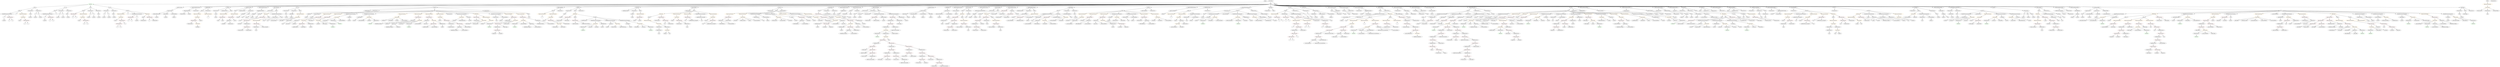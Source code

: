 strict digraph {
	graph [bb="0,0,46190,1476"];
	node [label="\N"];
	Enter	[height=0.5,
		pos="23369,1458",
		width=0.83628];
	FunctionCall_Unnamed_28	[color=orange,
		height=0.5,
		label=FunctionCall,
		pos="27664,882",
		width=1.6125];
	Identifier_profitPerShare__2	[color=black,
		height=0.5,
		label=profitPerShare_,
		pos="27507,810",
		width=1.9313];
	FunctionCall_Unnamed_28 -> Identifier_profitPerShare__2	[pos="e,27541,826.16 27632,866.67 27609,856.29 27577,842.15 27552,830.72"];
	MemberAccess_Unnamed_16	[color=black,
		height=0.5,
		label=MemberAccess,
		pos="27664,810",
		width=1.9174];
	FunctionCall_Unnamed_28 -> MemberAccess_Unnamed_16	[pos="e,27664,828.1 27664,863.7 27664,856.41 27664,847.73 27664,839.54"];
	BinaryOperation_Unnamed_35	[color=brown,
		height=0.5,
		label=BinaryOperation,
		pos="27823,810",
		width=1.9867];
	FunctionCall_Unnamed_28 -> BinaryOperation_Unnamed_35	[pos="e,27789,826.16 27697,866.67 27721,856.29 27753,842.15 27779,830.72"];
	NumberLiteral_Unnamed_50	[color=black,
		height=0.5,
		label=NumberLiteral,
		pos="39854,1026",
		width=1.765];
	BinaryOperation_Unnamed_132	[color=brown,
		height=0.5,
		label=BinaryOperation,
		pos="26372,1026",
		width=1.9867];
	Identifier__tokens_8	[color=black,
		height=0.5,
		label=_tokens,
		pos="26123,954",
		width=1.1135];
	BinaryOperation_Unnamed_132 -> Identifier__tokens_8	[pos="e,26154,966.05 26322,1012.9 26282,1002.7 26223,987.48 26172,972 26170,971.26 26168,970.48 26165,969.68"];
	NumberLiteral_Unnamed_59	[color=black,
		height=0.5,
		label=NumberLiteral,
		pos="26245,954",
		width=1.765];
	BinaryOperation_Unnamed_132 -> NumberLiteral_Unnamed_59	[pos="e,26274,970.58 26344,1009.1 26326,999.34 26303,986.69 26284,976.07"];
	Identifier_referralBalance__6	[color=black,
		height=0.5,
		label=referralBalance_,
		pos="43389,738",
		width=1.959];
	Identifier_startTime_2	[color=black,
		height=0.5,
		label=startTime,
		pos="37842,954",
		width=1.266];
	BinaryOperation_Unnamed_96	[color=brown,
		height=0.5,
		label=BinaryOperation,
		pos="43838,954",
		width=1.9867];
	FunctionCall_Unnamed_77	[color=orange,
		height=0.5,
		label=FunctionCall,
		pos="43838,882",
		width=1.6125];
	BinaryOperation_Unnamed_96 -> FunctionCall_Unnamed_77	[pos="e,43838,900.1 43838,935.7 43838,928.41 43838,919.73 43838,911.54"];
	Identifier__dividends_16	[color=black,
		height=0.5,
		label=_dividends,
		pos="43966,882",
		width=1.4323];
	BinaryOperation_Unnamed_96 -> Identifier__dividends_16	[pos="e,43940,897.63 43867,937.12 43886,927.02 43910,913.86 43930,903.04"];
	FunctionCall_Unnamed_16	[color=orange,
		height=0.5,
		label=FunctionCall,
		pos="35077,1098",
		width=1.6125];
	Identifier_withdraw	[color=black,
		height=0.5,
		label=withdraw,
		pos="35331,1026",
		width=1.2382];
	FunctionCall_Unnamed_16 -> Identifier_withdraw	[pos="e,35297,1038 35121,1085.7 35170,1072.8 35248,1052.4 35277,1044 35280,1043.2 35283,1042.3 35286,1041.4"];
	Identifier__taxedEthereum_1	[color=black,
		height=0.5,
		label=_taxedEthereum,
		pos="30191,1026",
		width=1.959];
	Block_Unnamed_57	[color=black,
		height=0.5,
		label=Block,
		pos="1028.4,1242",
		width=0.90558];
	VariableDeclarationStatement_Unnamed_52	[color=black,
		height=0.5,
		label=VariableDeclarationStatement,
		pos="873.43,1170",
		width=3.3174];
	Block_Unnamed_57 -> VariableDeclarationStatement_Unnamed_52	[pos="e,909.99,1187.5 1003.9,1229.9 981.46,1219.8 947.75,1204.6 920.21,1192.1"];
	Identifier_c_2	[color=black,
		height=0.5,
		label=c,
		pos="1037.4,1170",
		width=0.75];
	Block_Unnamed_57 -> Identifier_c_2	[pos="e,1035.2,1188.1 1030.7,1223.7 1031.6,1216.3 1032.7,1207.5 1033.8,1199.3"];
	Identifier_magnitude_4	[color=black,
		height=0.5,
		label=magnitude,
		pos="9239.4,738",
		width=1.3491];
	Identifier_stakingRequirement_1	[color=black,
		height=0.5,
		label=stakingRequirement,
		pos="43071,954",
		width=2.3194];
	FunctionCall_Unnamed_79	[color=orange,
		height=0.5,
		label=FunctionCall,
		pos="44979,1026",
		width=1.6125];
	Identifier__amountOfTokens_14	[color=black,
		height=0.5,
		label=_amountOfTokens,
		pos="44665,954",
		width=2.2501];
	FunctionCall_Unnamed_79 -> Identifier__amountOfTokens_14	[pos="e,44723,966.89 44936,1013.8 44928,1011.8 44919,1009.8 44911,1008 44852,994.13 44784,979.57 44734,969.23"];
	MemberAccess_Unnamed_58	[color=black,
		height=0.5,
		label=MemberAccess,
		pos="44833,954",
		width=1.9174];
	FunctionCall_Unnamed_79 -> MemberAccess_Unnamed_58	[pos="e,44866,970.38 44949,1010.3 44928,1000.2 44899,986.53 44876,975.33"];
	IndexAccess_Unnamed_32	[color=black,
		height=0.5,
		label=IndexAccess,
		pos="44979,954",
		width=1.6402];
	FunctionCall_Unnamed_79 -> IndexAccess_Unnamed_32	[pos="e,44979,972.1 44979,1007.7 44979,1000.4 44979,991.73 44979,983.54"];
	VariableDeclaration_to	[color=black,
		height=0.5,
		label=to,
		pos="37377,1170",
		width=0.75];
	ElementaryTypeName_address_8	[color=black,
		height=0.5,
		label=address,
		pos="37371,1098",
		width=1.0996];
	VariableDeclaration_to -> ElementaryTypeName_address_8	[pos="e,37373,1116.1 37376,1151.7 37375,1144.4 37375,1135.7 37374,1127.5"];
	Block_Unnamed_17	[color=black,
		height=0.5,
		label=Block,
		pos="31902,1242",
		width=0.90558];
	ExpressionStatement_Unnamed_40	[color=orange,
		height=0.5,
		label=ExpressionStatement,
		pos="32263,1170",
		width=2.458];
	Block_Unnamed_17 -> ExpressionStatement_Unnamed_40	[pos="e,32185,1178.9 31927,1229.8 31932,1227.7 31938,1225.6 31943,1224 32020,1202.2 32109,1188.3 32174,1180.3"];
	ModifierInvocation_onlyAdministrator	[color=black,
		height=0.5,
		label=onlyAdministrator,
		pos="32030,1242",
		width=2.1531];
	NumberLiteral_Unnamed_11	[color=black,
		height=0.5,
		label=NumberLiteral,
		pos="18507,1098",
		width=1.765];
	MemberAccess_Unnamed_21	[color=black,
		height=0.5,
		label=MemberAccess,
		pos="9625.4,954",
		width=1.9174];
	Identifier_SafeMath_9	[color=green,
		height=0.5,
		label=SafeMath,
		pos="9625.4,882",
		width=1.2798];
	MemberAccess_Unnamed_21 -> Identifier_SafeMath_9	[pos="e,9625.4,900.1 9625.4,935.7 9625.4,928.41 9625.4,919.73 9625.4,911.54"];
	MemberAccess_Unnamed_11	[color=black,
		height=0.5,
		label=MemberAccess,
		pos="28625,1098",
		width=1.9174];
	Identifier_msg_8	[color=black,
		height=0.5,
		label=msg,
		pos="28656,1026",
		width=0.75];
	MemberAccess_Unnamed_11 -> Identifier_msg_8	[pos="e,28649,1043.6 28633,1079.7 28637,1072 28641,1062.6 28644,1054"];
	TupleExpression_Unnamed_26	[color=black,
		height=0.5,
		label=TupleExpression,
		pos="16612,1026",
		width=2.0422];
	BinaryOperation_Unnamed_117	[color=brown,
		height=0.5,
		label=BinaryOperation,
		pos="16612,954",
		width=1.9867];
	TupleExpression_Unnamed_26 -> BinaryOperation_Unnamed_117	[pos="e,16612,972.1 16612,1007.7 16612,1000.4 16612,991.73 16612,983.54"];
	MemberAccess_Unnamed_15	[color=black,
		height=0.5,
		label=MemberAccess,
		pos="26964,954",
		width=1.9174];
	Identifier_SafeMath_4	[color=green,
		height=0.5,
		label=SafeMath,
		pos="26969,882",
		width=1.2798];
	MemberAccess_Unnamed_15 -> Identifier_SafeMath_4	[pos="e,26968,900.1 26966,935.7 26966,928.41 26967,919.73 26967,911.54"];
	Identifier__incomingEthereum_3	[color=black,
		height=0.5,
		label=_incomingEthereum,
		pos="38904,1170",
		width=2.3471];
	ModifierInvocation_onlyAdministrator_4	[color=black,
		height=0.5,
		label=onlyAdministrator,
		pos="11667,1242",
		width=2.1531];
	Identifier__referredBy_6	[color=black,
		height=0.5,
		label=_referredBy,
		pos="41292,1026",
		width=1.5293];
	BinaryOperation_Unnamed_95	[color=brown,
		height=0.5,
		label=BinaryOperation,
		pos="43384,954",
		width=1.9867];
	IndexAccess_Unnamed_29	[color=black,
		height=0.5,
		label=IndexAccess,
		pos="43384,882",
		width=1.6402];
	BinaryOperation_Unnamed_95 -> IndexAccess_Unnamed_29	[pos="e,43384,900.1 43384,935.7 43384,928.41 43384,919.73 43384,911.54"];
	FunctionCall_Unnamed_76	[color=orange,
		height=0.5,
		label=FunctionCall,
		pos="43519,882",
		width=1.6125];
	BinaryOperation_Unnamed_95 -> FunctionCall_Unnamed_76	[pos="e,43491,897.94 43415,937.29 43434,927.22 43460,914.05 43480,903.21"];
	VariableDeclaration__ethereum_1	[color=black,
		height=0.5,
		label=_ethereum,
		pos="11414,954",
		width=1.363];
	ElementaryTypeName_uint256_42	[color=black,
		height=0.5,
		label=uint256,
		pos="11329,882",
		width=1.0442];
	VariableDeclaration__ethereum_1 -> ElementaryTypeName_uint256_42	[pos="e,11348,898.1 11395,937.12 11384,927.7 11369,915.63 11356,905.27"];
	Identifier_msg_10	[color=black,
		height=0.5,
		label=msg,
		pos="18489,810",
		width=0.75];
	ElementaryTypeName_uint256_6	[color=black,
		height=0.5,
		label=uint256,
		pos="3073.4,1098",
		width=1.0442];
	ElementaryTypeName_uint256_79	[color=black,
		height=0.5,
		label=uint256,
		pos="2547.4,1026",
		width=1.0442];
	MemberAccess_Unnamed_17	[color=black,
		height=0.5,
		label=MemberAccess,
		pos="9253.4,1098",
		width=1.9174];
	Identifier_msg_9	[color=black,
		height=0.5,
		label=msg,
		pos="9289.4,1026",
		width=0.75];
	MemberAccess_Unnamed_17 -> Identifier_msg_9	[pos="e,9281.1,1043.1 9262.3,1079.7 9266.4,1071.8 9271.3,1062.2 9275.9,1053.3"];
	FunctionCall_Unnamed_27	[color=orange,
		height=0.5,
		label=FunctionCall,
		pos="28958,1098",
		width=1.6125];
	BinaryOperation_Unnamed_29	[color=brown,
		height=0.5,
		label=BinaryOperation,
		pos="28870,1026",
		width=1.9867];
	FunctionCall_Unnamed_27 -> BinaryOperation_Unnamed_29	[pos="e,28891,1043.6 28938,1080.8 28927,1071.8 28913,1060.5 28900,1050.6"];
	TupleExpression_Unnamed_6	[color=black,
		height=0.5,
		label=TupleExpression,
		pos="29033,1026",
		width=2.0422];
	FunctionCall_Unnamed_27 -> TupleExpression_Unnamed_6	[pos="e,29016,1043.7 28976,1080.4 28985,1071.8 28997,1061 29007,1051.4"];
	VariableDeclaration__referralBonus	[color=black,
		height=0.5,
		label=_referralBonus,
		pos="44366,1098",
		width=1.8204];
	ElementaryTypeName_uint256_62	[color=black,
		height=0.5,
		label=uint256,
		pos="44366,1026",
		width=1.0442];
	VariableDeclaration__referralBonus -> ElementaryTypeName_uint256_62	[pos="e,44366,1044.1 44366,1079.7 44366,1072.4 44366,1063.7 44366,1055.5"];
	VariableDeclarationStatement_Unnamed_41	[color=black,
		height=0.5,
		label=VariableDeclarationStatement,
		pos="39126,1170",
		width=3.3174];
	FunctionCall_Unnamed_72	[color=orange,
		height=0.5,
		label=FunctionCall,
		pos="38830,1098",
		width=1.6125];
	VariableDeclarationStatement_Unnamed_41 -> FunctionCall_Unnamed_72	[pos="e,38875,1109.6 39064,1154.2 39012,1141.8 38937,1124.2 38886,1112.3"];
	VariableDeclaration__taxedEthereum_5	[color=black,
		height=0.5,
		label=_taxedEthereum,
		pos="39052,1098",
		width=1.959];
	VariableDeclarationStatement_Unnamed_41 -> VariableDeclaration__taxedEthereum_5	[pos="e,39070,1115.8 39109,1152.1 39100,1143.5 39088,1133.1 39079,1123.7"];
	Identifier_z_2	[color=black,
		height=0.5,
		label=z,
		pos="23925,882",
		width=0.75];
	Identifier_payoutsTo__5	[color=black,
		height=0.5,
		label=payoutsTo_,
		pos="16020,882",
		width=1.5571];
	ExpressionStatement_Unnamed_37	[color=orange,
		height=0.5,
		label=ExpressionStatement,
		pos="6076.4,1170",
		width=2.458];
	BinaryOperation_Unnamed_45	[color=brown,
		height=0.5,
		label=BinaryOperation,
		pos="5911.4,1098",
		width=1.9867];
	ExpressionStatement_Unnamed_37 -> BinaryOperation_Unnamed_45	[pos="e,5946.9,1114.1 6039.4,1153.3 6015.1,1143 5983.1,1129.4 5957.2,1118.4"];
	Identifier_a_6	[color=black,
		height=0.5,
		label=a,
		pos="161.43,1026",
		width=0.75];
	ElementaryTypeName_uint_1	[color=black,
		height=0.5,
		label=uint,
		pos="4943.4,1026",
		width=0.75];
	NumberLiteral_Unnamed_13	[color=black,
		height=0.5,
		label=NumberLiteral,
		pos="18464,1170",
		width=1.765];
	Identifier_require_2	[color=black,
		height=0.5,
		label=require,
		pos="21724,1026",
		width=1.0026];
	BinaryOperation_Unnamed_11	[color=brown,
		height=0.5,
		label=BinaryOperation,
		pos="18762,1170",
		width=1.9867];
	BinaryOperation_Unnamed_11 -> NumberLiteral_Unnamed_11	[pos="e,18552,1111.3 18715,1156.1 18672,1144.3 18609,1126.7 18563,1114.2"];
	NumberLiteral_Unnamed_10	[color=black,
		height=0.5,
		label=NumberLiteral,
		pos="18652,1098",
		width=1.765];
	BinaryOperation_Unnamed_11 -> NumberLiteral_Unnamed_10	[pos="e,18677,1114.9 18737,1152.8 18722,1143.3 18703,1131.3 18687,1121"];
	Identifier_require_8	[color=black,
		height=0.5,
		label=require,
		pos="32915,1026",
		width=1.0026];
	BinaryOperation_Unnamed_39	[color=brown,
		height=0.5,
		label=BinaryOperation,
		pos="8899.4,1098",
		width=1.9867];
	NumberLiteral_Unnamed_30	[color=black,
		height=0.5,
		label=NumberLiteral,
		pos="8912.4,1026",
		width=1.765];
	BinaryOperation_Unnamed_39 -> NumberLiteral_Unnamed_30	[pos="e,8909.2,1044.1 8902.6,1079.7 8904,1072.3 8905.6,1063.5 8907.2,1055.3"];
	FunctionCall_Unnamed_31	[color=orange,
		height=0.5,
		label=FunctionCall,
		pos="9052.4,1026",
		width=1.6125];
	BinaryOperation_Unnamed_39 -> FunctionCall_Unnamed_31	[pos="e,9020.8,1041.5 8933,1081.6 8955.8,1071.2 8986,1057.4 9010.4,1046.2"];
	MemberAccess_Unnamed_56	[color=black,
		height=0.5,
		label=MemberAccess,
		pos="43821,810",
		width=1.9174];
	Identifier_SafeMath_26	[color=green,
		height=0.5,
		label=SafeMath,
		pos="43821,738",
		width=1.2798];
	MemberAccess_Unnamed_56 -> Identifier_SafeMath_26	[pos="e,43821,756.1 43821,791.7 43821,784.41 43821,775.73 43821,767.54"];
	Parameter_None_12	[color=black,
		height=0.5,
		label=None,
		pos="38455,1170",
		width=0.85014];
	ElementaryTypeName_uint256_60	[color=black,
		height=0.5,
		label=uint256,
		pos="38456,1098",
		width=1.0442];
	Parameter_None_12 -> ElementaryTypeName_uint256_60	[pos="e,38456,1116.1 38456,1151.7 38456,1144.4 38456,1135.7 38456,1127.5"];
	Identifier_referralBalance__1	[color=black,
		height=0.5,
		label=referralBalance_,
		pos="13451,954",
		width=1.959];
	NumberLiteral_Unnamed_58	[color=black,
		height=0.5,
		label=NumberLiteral,
		pos="16003,234",
		width=1.765];
	MemberAccess_Unnamed_60	[color=black,
		height=0.5,
		label=MemberAccess,
		pos="26447,882",
		width=1.9174];
	Identifier_SafeMath_30	[color=green,
		height=0.5,
		label=SafeMath,
		pos="26416,810",
		width=1.2798];
	MemberAccess_Unnamed_60 -> Identifier_SafeMath_30	[pos="e,26424,828.1 26440,863.7 26436,856.07 26432,846.92 26429,838.4"];
	BinaryOperation_Unnamed_154	[color=brown,
		height=0.5,
		label=BinaryOperation,
		pos="23905,666",
		width=1.9867];
	Identifier_z_3	[color=black,
		height=0.5,
		label=z,
		pos="23869,594",
		width=0.75];
	BinaryOperation_Unnamed_154 -> Identifier_z_3	[pos="e,23878,611.14 23897,647.7 23892,639.75 23888,630.16 23883,621.34"];
	Identifier_x_2	[color=black,
		height=0.5,
		label=x,
		pos="23941,594",
		width=0.75];
	BinaryOperation_Unnamed_154 -> Identifier_x_2	[pos="e,23933,611.14 23914,647.7 23918,639.75 23923,630.16 23928,621.34"];
	VariableDeclaration__customerAddress_1	[color=black,
		height=0.5,
		label=_customerAddress,
		pos="24794,1098",
		width=2.264];
	ElementaryTypeName_address_1	[color=black,
		height=0.5,
		label=address,
		pos="24763,1026",
		width=1.0996];
	VariableDeclaration__customerAddress_1 -> ElementaryTypeName_address_1	[pos="e,24771,1044.1 24787,1079.7 24783,1072.1 24779,1062.9 24776,1054.4"];
	ElementaryTypeName_string_2	[color=black,
		height=0.5,
		label=string,
		pos="3985.4,1098",
		width=0.864];
	ElementaryTypeName_bool_1	[color=black,
		height=0.5,
		label=bool,
		pos="32049,1098",
		width=0.76697];
	BinaryOperation_Unnamed_56	[color=brown,
		height=0.5,
		label=BinaryOperation,
		pos="18396,954",
		width=1.9867];
	Identifier_winner_tmstmp38	[color=black,
		height=0.5,
		label=winner_tmstmp38,
		pos="18325,882",
		width=2.1392];
	BinaryOperation_Unnamed_56 -> Identifier_winner_tmstmp38	[pos="e,18342,899.79 18379,936.05 18371,927.54 18360,917.07 18350,907.68"];
	MemberAccess_Unnamed_25	[color=black,
		height=0.5,
		label=MemberAccess,
		pos="18489,882",
		width=1.9174];
	BinaryOperation_Unnamed_56 -> MemberAccess_Unnamed_25	[pos="e,18468,899.47 18418,936.41 18430,927.43 18445,916.19 18458,906.34"];
	FunctionCall_Unnamed_29	[color=orange,
		height=0.5,
		label=FunctionCall,
		pos="30337,1098",
		width=1.6125];
	FunctionCall_Unnamed_29 -> Identifier__taxedEthereum_1	[pos="e,30224,1042.4 30307,1082.3 30286,1072.2 30257,1058.5 30234,1047.3"];
	Identifier_onTokenSell	[color=black,
		height=0.5,
		label=onTokenSell,
		pos="30337,1026",
		width=1.5986];
	FunctionCall_Unnamed_29 -> Identifier_onTokenSell	[pos="e,30337,1044.1 30337,1079.7 30337,1072.4 30337,1063.7 30337,1055.5"];
	Identifier__tokens_7	[color=black,
		height=0.5,
		label=_tokens,
		pos="30453,1026",
		width=1.1135];
	FunctionCall_Unnamed_29 -> Identifier__tokens_7	[pos="e,30430,1041.1 30363,1081.5 30380,1071.3 30402,1057.8 30420,1046.9"];
	Identifier__customerAddress_19	[color=black,
		height=0.5,
		label=_customerAddress,
		pos="30593,1026",
		width=2.264];
	FunctionCall_Unnamed_29 -> Identifier__customerAddress_19	[pos="e,30544,1040.6 30380,1085.4 30422,1074 30486,1056.4 30533,1043.6"];
	VariableDeclaration__taxedEthereum_4	[color=black,
		height=0.5,
		label=_taxedEthereum,
		pos="36307,1098",
		width=1.959];
	ElementaryTypeName_uint256_58	[color=black,
		height=0.5,
		label=uint256,
		pos="35915,1026",
		width=1.0442];
	VariableDeclaration__taxedEthereum_4 -> ElementaryTypeName_uint256_58	[pos="e,35943,1038.4 36256,1085.4 36247,1083.4 36237,1081.6 36228,1080 36110,1059.4 36078,1072.9 35961,1044 35959,1043.4 35957,1042.7 \
35954,1042"];
	BinaryOperation_Unnamed_54	[color=brown,
		height=0.5,
		label=BinaryOperation,
		pos="18061,1026",
		width=1.9867];
	TupleExpression_Unnamed_12	[color=black,
		height=0.5,
		label=TupleExpression,
		pos="18010,954",
		width=2.0422];
	BinaryOperation_Unnamed_54 -> TupleExpression_Unnamed_12	[pos="e,18023,971.79 18049,1008.1 18043,999.89 18036,989.91 18029,980.82"];
	Identifier_startTime_1	[color=black,
		height=0.5,
		label=startTime,
		pos="18147,954",
		width=1.266];
	BinaryOperation_Unnamed_54 -> Identifier_startTime_1	[pos="e,18128,970.75 18082,1008.4 18093,999.33 18107,987.93 18119,978"];
	BinaryOperation_Unnamed_85	[color=brown,
		height=0.5,
		label=BinaryOperation,
		pos="17842,954",
		width=1.9867];
	Identifier_winner_tmstmp22	[color=black,
		height=0.5,
		label=winner_tmstmp22,
		pos="17764,882",
		width=2.1392];
	BinaryOperation_Unnamed_85 -> Identifier_winner_tmstmp22	[pos="e,17783,899.71 17824,936.41 17814,927.67 17802,916.79 17791,907.13"];
	MemberAccess_Unnamed_48	[color=black,
		height=0.5,
		label=MemberAccess,
		pos="17928,882",
		width=1.9174];
	BinaryOperation_Unnamed_85 -> MemberAccess_Unnamed_48	[pos="e,17908,899.47 17863,936.41 17874,927.52 17887,916.41 17899,906.63"];
	BinaryOperation_Unnamed_92	[color=brown,
		height=0.5,
		label=BinaryOperation,
		pos="42737,954",
		width=1.9867];
	Identifier__referredBy_1	[color=black,
		height=0.5,
		label=_referredBy,
		pos="42469,882",
		width=1.5293];
	BinaryOperation_Unnamed_92 -> Identifier__referredBy_1	[pos="e,42511,894.1 42689,940.44 42647,929.75 42587,913.95 42533,900 42530,899.02 42526,898.01 42522,896.98"];
	NumberLiteral_Unnamed_49	[color=black,
		height=0.5,
		label=NumberLiteral,
		pos="42606,882",
		width=1.765];
	BinaryOperation_Unnamed_92 -> NumberLiteral_Unnamed_49	[pos="e,42635,898.42 42708,937.29 42690,927.4 42665,914.53 42645,903.8"];
	ParameterList_Unnamed_7	[color=black,
		height=0.5,
		label=ParameterList,
		pos="17604,1242",
		width=1.7095];
	VariableDeclaration_ethereumWithdrawn	[color=black,
		height=0.5,
		label=ethereumWithdrawn,
		pos="17456,1170",
		width=2.361];
	ParameterList_Unnamed_7 -> VariableDeclaration_ethereumWithdrawn	[pos="e,17490,1186.9 17573,1226.2 17552,1216.2 17524,1202.9 17500,1191.8"];
	VariableDeclaration_customerAddress_3	[color=black,
		height=0.5,
		label=customerAddress,
		pos="17636,1170",
		width=2.1254];
	ParameterList_Unnamed_7 -> VariableDeclaration_customerAddress_3	[pos="e,17629,1188.1 17612,1223.7 17616,1216.1 17620,1206.9 17624,1198.4"];
	Identifier__amountOfTokens_1	[color=black,
		height=0.5,
		label=_amountOfTokens,
		pos="27507,1098",
		width=2.2501];
	Identifier_ambassadors_	[color=black,
		height=0.5,
		label=ambassadors_,
		pos="24633,666",
		width=1.7927];
	NumberLiteral_Unnamed_44	[color=black,
		height=0.5,
		label=NumberLiteral,
		pos="31373,882",
		width=1.765];
	Parameter_None_5	[color=black,
		height=0.5,
		label=None,
		pos="19941,1170",
		width=0.85014];
	ElementaryTypeName_uint256_37	[color=black,
		height=0.5,
		label=uint256,
		pos="19941,1098",
		width=1.0442];
	Parameter_None_5 -> ElementaryTypeName_uint256_37	[pos="e,19941,1116.1 19941,1151.7 19941,1144.4 19941,1135.7 19941,1127.5"];
	VariableDeclaration_ethereumReinvested	[color=black,
		height=0.5,
		label=ethereumReinvested,
		pos="2909.4,1170",
		width=2.361];
	ElementaryTypeName_uint256_5	[color=black,
		height=0.5,
		label=uint256,
		pos="2912.4,1098",
		width=1.0442];
	VariableDeclaration_ethereumReinvested -> ElementaryTypeName_uint256_5	[pos="e,2911.7,1116.1 2910.2,1151.7 2910.5,1144.4 2910.9,1135.7 2911.2,1127.5"];
	BinaryOperation_Unnamed_10	[color=brown,
		height=0.5,
		label=BinaryOperation,
		pos="25578,954",
		width=1.9867];
	Identifier_onlyAmbassadors_1	[color=black,
		height=0.5,
		label=onlyAmbassadors,
		pos="25578,882",
		width=2.1669];
	BinaryOperation_Unnamed_10 -> Identifier_onlyAmbassadors_1	[pos="e,25578,900.1 25578,935.7 25578,928.41 25578,919.73 25578,911.54"];
	BooleanLiteral_Unnamed_2	[color=black,
		height=0.5,
		label=BooleanLiteral,
		pos="25738,882",
		width=1.7788];
	BinaryOperation_Unnamed_10 -> BooleanLiteral_Unnamed_2	[pos="e,25705,897.68 25613,937.81 25637,927.35 25669,913.37 25695,902.15"];
	ElementaryTypeName_uint256_72	[color=black,
		height=0.5,
		label=uint256,
		pos="27277,1098",
		width=1.0442];
	Identifier_tokenBalanceLedger_	[color=black,
		height=0.5,
		label=tokenBalanceLedger_,
		pos="34827,1026",
		width=2.5273];
	ElementaryTypeName_uint256_7	[color=black,
		height=0.5,
		label=uint256,
		pos="17456,1098",
		width=1.0442];
	ElementaryTypeName_uint256_57	[color=black,
		height=0.5,
		label=uint256,
		pos="37066,1026",
		width=1.0442];
	Identifier__amountOfTokens_15	[color=black,
		height=0.5,
		label=_amountOfTokens,
		pos="42020,810",
		width=2.2501];
	Identifier_tokensToEthereum_	[color=black,
		height=0.5,
		label=tokensToEthereum_,
		pos="29573,1026",
		width=2.3887];
	FunctionCall_Unnamed_5	[color=orange,
		height=0.5,
		label=FunctionCall,
		pos="21767,954",
		width=1.6125];
	Identifier__customerAddress	[color=black,
		height=0.5,
		label=_customerAddress,
		pos="21692,882",
		width=2.264];
	FunctionCall_Unnamed_5 -> Identifier__customerAddress	[pos="e,21711,899.96 21750,936.41 21740,927.82 21729,917.16 21719,907.63"];
	Identifier_keccak256	[color=black,
		height=0.5,
		label=keccak256,
		pos="21842,882",
		width=1.3907];
	FunctionCall_Unnamed_5 -> Identifier_keccak256	[pos="e,21825,899.23 21785,936.41 21795,927.63 21806,916.69 21817,907"];
	Identifier__customerAddress_25	[color=black,
		height=0.5,
		label=_customerAddress,
		pos="35235,1098",
		width=2.264];
	TupleExpression_Unnamed_18	[color=black,
		height=0.5,
		label=TupleExpression,
		pos="39156,882",
		width=2.0422];
	BinaryOperation_Unnamed_102	[color=brown,
		height=0.5,
		label=BinaryOperation,
		pos="39154,810",
		width=1.9867];
	TupleExpression_Unnamed_18 -> BinaryOperation_Unnamed_102	[pos="e,39155,828.1 39156,863.7 39156,856.41 39155,847.73 39155,839.54"];
	Identifier__customerAddress_31	[color=black,
		height=0.5,
		label=_customerAddress,
		pos="16176,882",
		width=2.264];
	MemberAccess_Unnamed_41	[color=black,
		height=0.5,
		label=MemberAccess,
		pos="32295,882",
		width=1.9174];
	Identifier_SafeMath_14	[color=green,
		height=0.5,
		label=SafeMath,
		pos="32295,810",
		width=1.2798];
	MemberAccess_Unnamed_41 -> Identifier_SafeMath_14	[pos="e,32295,828.1 32295,863.7 32295,856.41 32295,847.73 32295,839.54"];
	BinaryOperation_Unnamed_55	[color=brown,
		height=0.5,
		label=BinaryOperation,
		pos="18087,882",
		width=1.9867];
	TupleExpression_Unnamed_12 -> BinaryOperation_Unnamed_55	[pos="e,18069,899.71 18029,936.41 18038,927.76 18050,917 18061,907.42"];
	Parameter_None_16	[color=black,
		height=0.5,
		label=None,
		pos="1265.4,1170",
		width=0.85014];
	ElementaryTypeName_uint256_82	[color=black,
		height=0.5,
		label=uint256,
		pos="1274.4,1098",
		width=1.0442];
	Parameter_None_16 -> ElementaryTypeName_uint256_82	[pos="e,1272.2,1116.1 1267.7,1151.7 1268.6,1144.3 1269.7,1135.5 1270.8,1127.3"];
	Identifier_referralBalance_	[color=black,
		height=0.5,
		label=referralBalance_,
		pos="14851,954",
		width=1.959];
	Identifier___4	[color=black,
		height=0.5,
		label=_,
		pos="25761,954",
		width=0.75];
	Block_Unnamed_14	[color=black,
		height=0.5,
		label=Block,
		pos="28822,1242",
		width=0.90558];
	VariableDeclarationStatement_Unnamed_11	[color=black,
		height=0.5,
		label=VariableDeclarationStatement,
		pos="27675,1170",
		width=3.3174];
	Block_Unnamed_14 -> VariableDeclarationStatement_Unnamed_11	[pos="e,27760,1183.1 28790,1240.2 28663,1237.1 28191,1223.5 27804,1188 27794,1187 27782,1185.8 27771,1184.5"];
	ExpressionStatement_Unnamed_27	[color=orange,
		height=0.5,
		label=ExpressionStatement,
		pos="27901,1170",
		width=2.458];
	Block_Unnamed_14 -> ExpressionStatement_Unnamed_27	[pos="e,27965,1183 28790,1240.2 28679,1237 28305,1224.3 27999,1188 27992,1187.1 27984,1186 27976,1184.8"];
	IfStatement_Unnamed_3	[color=orange,
		height=0.5,
		label=IfStatement,
		pos="28061,1170",
		width=1.4739];
	Block_Unnamed_14 -> IfStatement_Unnamed_3	[pos="e,28100,1182.7 28789,1240.7 28689,1239.3 28378,1231.4 28124,1188 28120,1187.3 28116,1186.3 28111,1185.3"];
	ExpressionStatement_Unnamed_28	[color=orange,
		height=0.5,
		label=ExpressionStatement,
		pos="28221,1170",
		width=2.458];
	Block_Unnamed_14 -> ExpressionStatement_Unnamed_28	[pos="e,28286,1182.8 28790,1238.4 28710,1231.6 28497,1212.7 28319,1188 28312,1187 28304,1185.8 28297,1184.6"];
	VariableDeclarationStatement_Unnamed_13	[color=black,
		height=0.5,
		label=VariableDeclarationStatement,
		pos="28447,1170",
		width=3.3174];
	Block_Unnamed_14 -> VariableDeclarationStatement_Unnamed_13	[pos="e,28520,1184.6 28792,1235.3 28735,1224.8 28614,1202.1 28531,1186.7"];
	VariableDeclarationStatement_Unnamed_10	[color=black,
		height=0.5,
		label=VariableDeclarationStatement,
		pos="28704,1170",
		width=3.3174];
	Block_Unnamed_14 -> VariableDeclarationStatement_Unnamed_10	[pos="e,28733,1187.7 28801,1228.2 28784,1218.5 28762,1205 28742,1193.5"];
	VariableDeclarationStatement_Unnamed_15	[color=black,
		height=0.5,
		label=VariableDeclarationStatement,
		pos="28961,1170",
		width=3.3174];
	Block_Unnamed_14 -> VariableDeclarationStatement_Unnamed_15	[pos="e,28928,1187.7 28846,1229.1 28866,1219.2 28894,1204.8 28918,1192.8"];
	ExpressionStatement_Unnamed_26	[color=orange,
		height=0.5,
		label=ExpressionStatement,
		pos="29187,1170",
		width=2.458];
	Block_Unnamed_14 -> ExpressionStatement_Unnamed_26	[pos="e,29122,1182.5 28847,1229.8 28852,1227.6 28858,1225.6 28863,1224 28961,1196.3 28989,1204.7 29089,1188 29096,1186.8 29104,1185.6 \
29111,1184.4"];
	VariableDeclarationStatement_Unnamed_12	[color=black,
		height=0.5,
		label=VariableDeclarationStatement,
		pos="29413,1170",
		width=3.3174];
	Block_Unnamed_14 -> VariableDeclarationStatement_Unnamed_12	[pos="e,29327,1182.9 28847,1229.5 28852,1227.3 28858,1225.4 28863,1224 29046,1179.5 29098,1208.3 29284,1188 29295,1186.9 29306,1185.6 \
29316,1184.3"];
	ExpressionStatement_Unnamed_25	[color=orange,
		height=0.5,
		label=ExpressionStatement,
		pos="29639,1170",
		width=2.458];
	Block_Unnamed_14 -> ExpressionStatement_Unnamed_25	[pos="e,29577,1183 28846,1229.5 28852,1227.3 28858,1225.3 28863,1224 29158,1157.2 29242,1221.8 29541,1188 29549,1187.1 29557,1186 29565,\
1184.8"];
	ExpressionStatement_Unnamed_30	[color=orange,
		height=0.5,
		label=ExpressionStatement,
		pos="29834,1170",
		width=2.458];
	Block_Unnamed_14 -> ExpressionStatement_Unnamed_30	[pos="e,29772,1183.1 28846,1229.5 28852,1227.3 28858,1225.3 28863,1224 29053,1182.2 29543,1208.6 29736,1188 29744,1187.2 29753,1186.1 \
29761,1184.8"];
	VariableDeclarationStatement_Unnamed_14	[color=black,
		height=0.5,
		label=VariableDeclarationStatement,
		pos="30060,1170",
		width=3.3174];
	Block_Unnamed_14 -> VariableDeclarationStatement_Unnamed_14	[pos="e,29977,1183.2 28846,1229.4 28852,1227.2 28858,1225.2 28863,1224 29096,1173.7 29695,1207.5 29931,1188 29942,1187.1 29954,1185.9 \
29966,1184.6"];
	TupleExpression_Unnamed_37	[color=black,
		height=0.5,
		label=TupleExpression,
		pos="16310,522",
		width=2.0422];
	BinaryOperation_Unnamed_129	[color=brown,
		height=0.5,
		label=BinaryOperation,
		pos="16158,450",
		width=1.9867];
	TupleExpression_Unnamed_37 -> BinaryOperation_Unnamed_129	[pos="e,16192,466.33 16277,505.64 16255,495.47 16226,482.04 16202,471.03"];
	ElementaryTypeName_uint256_76	[color=black,
		height=0.5,
		label=uint256,
		pos="2047.4,1098",
		width=1.0442];
	Block_Unnamed_34	[color=black,
		height=0.5,
		label=Block,
		pos="37651,1098",
		width=0.90558];
	ExpressionStatement_Unnamed_54	[color=orange,
		height=0.5,
		label=ExpressionStatement,
		pos="37641,1026",
		width=2.458];
	Block_Unnamed_34 -> ExpressionStatement_Unnamed_54	[pos="e,37644,1044.1 37649,1079.7 37648,1072.3 37647,1063.5 37645,1055.3"];
	VariableDeclaration__dividends	[color=black,
		height=0.5,
		label=_dividends,
		pos="15077,1098",
		width=1.4323];
	ElementaryTypeName_uint256_21	[color=black,
		height=0.5,
		label=uint256,
		pos="15196,1026",
		width=1.0442];
	VariableDeclaration__dividends -> ElementaryTypeName_uint256_21	[pos="e,15173,1040.6 15103,1082 15121,1071.6 15144,1057.6 15164,1046.3"];
	Identifier__dividends_4	[color=black,
		height=0.5,
		label=_dividends,
		pos="20676,882",
		width=1.4323];
	TupleExpression_Unnamed_49	[color=black,
		height=0.5,
		label=TupleExpression,
		pos="26831,738",
		width=2.0422];
	BinaryOperation_Unnamed_140	[color=brown,
		height=0.5,
		label=BinaryOperation,
		pos="26831,666",
		width=1.9867];
	TupleExpression_Unnamed_49 -> BinaryOperation_Unnamed_140	[pos="e,26831,684.1 26831,719.7 26831,712.41 26831,703.73 26831,695.54"];
	Block_Unnamed_40	[color=black,
		height=0.5,
		label=Block,
		pos="31634,1098",
		width=0.90558];
	BinaryOperation_Unnamed_80	[color=brown,
		height=0.5,
		label=BinaryOperation,
		pos="31251,1026",
		width=1.9867];
	Block_Unnamed_40 -> BinaryOperation_Unnamed_80	[pos="e,31304,1038.6 31610,1085.9 31604,1083.7 31598,1081.5 31592,1080 31480,1049.9 31447,1064 31332,1044 31327,1043 31321,1041.9 31315,\
1040.8"];
	FunctionCall_Unnamed_74	[color=orange,
		height=0.5,
		label=FunctionCall,
		pos="40853,1098",
		width=1.6125];
	BinaryOperation_Unnamed_87	[color=brown,
		height=0.5,
		label=BinaryOperation,
		pos="40727,1026",
		width=1.9867];
	FunctionCall_Unnamed_74 -> BinaryOperation_Unnamed_87	[pos="e,40756,1042.9 40826,1081.8 40809,1072.1 40785,1059.3 40766,1048.5"];
	Identifier_require_11	[color=black,
		height=0.5,
		label=require,
		pos="40853,1026",
		width=1.0026];
	FunctionCall_Unnamed_74 -> Identifier_require_11	[pos="e,40853,1044.1 40853,1079.7 40853,1072.4 40853,1063.7 40853,1055.5"];
	EventDefinition_onReinvestment	[color=black,
		height=0.5,
		label=onReinvestment,
		pos="3330.4,1314",
		width=1.9452];
	ParameterList_Unnamed_6	[color=black,
		height=0.5,
		label=ParameterList,
		pos="3151.4,1242",
		width=1.7095];
	EventDefinition_onReinvestment -> ParameterList_Unnamed_6	[pos="e,3187.2,1257 3293.3,1298.5 3265.6,1287.7 3227.5,1272.8 3197.8,1261.1"];
	Identifier_assert_2	[color=black,
		height=0.5,
		label=assert,
		pos="372.43,1026",
		width=0.89172];
	Identifier_a_3	[color=black,
		height=0.5,
		label=a,
		pos="928.43,1026",
		width=0.75];
	MemberAccess_Unnamed_2	[color=black,
		height=0.5,
		label=MemberAccess,
		pos="24984,810",
		width=1.9174];
	Identifier_SafeMath	[color=green,
		height=0.5,
		label=SafeMath,
		pos="24984,738",
		width=1.2798];
	MemberAccess_Unnamed_2 -> Identifier_SafeMath	[pos="e,24984,756.1 24984,791.7 24984,784.41 24984,775.73 24984,767.54"];
	Identifier_ambassadorAccumulatedQuota__1	[color=black,
		height=0.5,
		label=ambassadorAccumulatedQuota_,
		pos="25533,810",
		width=3.6778];
	ExpressionStatement_Unnamed_6	[color=orange,
		height=0.5,
		label=ExpressionStatement,
		pos="24981,1026",
		width=2.458];
	FunctionCall_Unnamed_7	[color=orange,
		height=0.5,
		label=FunctionCall,
		pos="24968,954",
		width=1.6125];
	ExpressionStatement_Unnamed_6 -> FunctionCall_Unnamed_7	[pos="e,24972,972.1 24978,1007.7 24977,1000.3 24975,991.52 24974,983.25"];
	NumberLiteral_Unnamed_54	[color=black,
		height=0.5,
		label=NumberLiteral,
		pos="17256,18",
		width=1.765];
	ExpressionStatement_Unnamed_5	[color=orange,
		height=0.5,
		label=ExpressionStatement,
		pos="21664,1170",
		width=2.458];
	Identifier___2	[color=black,
		height=0.5,
		label=_,
		pos="21664,1098",
		width=0.75];
	ExpressionStatement_Unnamed_5 -> Identifier___2	[pos="e,21664,1116.1 21664,1151.7 21664,1144.4 21664,1135.7 21664,1127.5"];
	Identifier__customerAddress_29	[color=black,
		height=0.5,
		label=_customerAddress,
		pos="31302,1098",
		width=2.264];
	Identifier_profitPerShare__4	[color=black,
		height=0.5,
		label=profitPerShare_,
		pos="5475.4,882",
		width=1.9313];
	FunctionCall_Unnamed_33	[color=orange,
		height=0.5,
		label=FunctionCall,
		pos="6290.4,1098",
		width=1.6125];
	Identifier_dividendFee__1	[color=black,
		height=0.5,
		label=dividendFee_,
		pos="6043.4,1026",
		width=1.6957];
	FunctionCall_Unnamed_33 -> Identifier_dividendFee__1	[pos="e,6086.4,1039.2 6248.5,1085.1 6206.8,1073.3 6142.6,1055.1 6097.2,1042.2"];
	MemberAccess_Unnamed_18	[color=black,
		height=0.5,
		label=MemberAccess,
		pos="6191.4,1026",
		width=1.9174];
	FunctionCall_Unnamed_33 -> MemberAccess_Unnamed_18	[pos="e,6214.5,1043.3 6268,1081.1 6254.9,1071.9 6238.1,1060 6223.6,1049.8"];
	Identifier__amountOfTokens_3	[color=black,
		height=0.5,
		label=_amountOfTokens,
		pos="6359.4,1026",
		width=2.2501];
	FunctionCall_Unnamed_33 -> Identifier__amountOfTokens_3	[pos="e,6342.7,1044 6306.8,1080.4 6315.2,1071.9 6325.5,1061.4 6334.9,1051.9"];
	BinaryOperation_Unnamed_112	[color=brown,
		height=0.5,
		label=BinaryOperation,
		pos="42245,1026",
		width=1.9867];
	TupleExpression_Unnamed_25	[color=black,
		height=0.5,
		label=TupleExpression,
		pos="42105,954",
		width=2.0422];
	BinaryOperation_Unnamed_112 -> TupleExpression_Unnamed_25	[pos="e,42137,970.73 42214,1009.5 42195,999.57 42169,986.62 42147,975.83"];
	Identifier__fee_4	[color=black,
		height=0.5,
		label=_fee,
		pos="42224,954",
		width=0.75];
	BinaryOperation_Unnamed_112 -> Identifier__fee_4	[pos="e,42230,972.1 42240,1007.7 42238,1000.2 42235,991.32 42233,982.97"];
	IfStatement_Unnamed_1	[color=orange,
		height=0.5,
		label=IfStatement,
		pos="4938.4,1170",
		width=1.4739];
	BinaryOperation_Unnamed_17	[color=brown,
		height=0.5,
		label=BinaryOperation,
		pos="4861.4,1098",
		width=1.9867];
	IfStatement_Unnamed_1 -> BinaryOperation_Unnamed_17	[pos="e,4879.7,1115.6 4920.6,1152.8 4910.9,1144 4898.7,1132.9 4888,1123.1"];
	Block_Unnamed_11	[color=black,
		height=0.5,
		label=Block,
		pos="4983.4,1098",
		width=0.90558];
	IfStatement_Unnamed_1 -> Block_Unnamed_11	[pos="e,4972.9,1115.3 4949.3,1152.1 4954.6,1143.9 4961,1133.8 4966.9,1124.7"];
	VariableDeclarationStatement_Unnamed_31	[color=black,
		height=0.5,
		label=VariableDeclarationStatement,
		pos="22421,1170",
		width=3.3174];
	VariableDeclaration__dividends_6	[color=black,
		height=0.5,
		label=_dividends,
		pos="22341,1098",
		width=1.4323];
	VariableDeclarationStatement_Unnamed_31 -> VariableDeclaration__dividends_6	[pos="e,22360,1115.1 22402,1152.1 22392,1143.2 22379,1132.2 22368,1122.5"];
	FunctionCall_Unnamed_62	[color=orange,
		height=0.5,
		label=FunctionCall,
		pos="22469,1098",
		width=1.6125];
	VariableDeclarationStatement_Unnamed_31 -> FunctionCall_Unnamed_62	[pos="e,22458,1116.1 22433,1151.7 22439,1143.8 22445,1134.3 22451,1125.5"];
	FunctionCall_Unnamed_84	[color=orange,
		height=0.5,
		label=FunctionCall,
		pos="26673,954",
		width=1.6125];
	FunctionCall_Unnamed_84 -> MemberAccess_Unnamed_60	[pos="e,26491,896.39 26633,940.57 26597,929.19 26542,912.28 26501,899.73"];
	BinaryOperation_Unnamed_141	[color=brown,
		height=0.5,
		label=BinaryOperation,
		pos="26668,882",
		width=1.9867];
	FunctionCall_Unnamed_84 -> BinaryOperation_Unnamed_141	[pos="e,26670,900.1 26672,935.7 26672,928.41 26671,919.73 26670,911.54"];
	TupleExpression_Unnamed_44	[color=black,
		height=0.5,
		label=TupleExpression,
		pos="26831,882",
		width=2.0422];
	FunctionCall_Unnamed_84 -> TupleExpression_Unnamed_44	[pos="e,26797,898.29 26706,938.67 26729,928.33 26761,914.25 26787,902.83"];
	Identifier_SafeMath_8	[color=green,
		height=0.5,
		label=SafeMath,
		pos="6186.4,882",
		width=1.2798];
	BooleanLiteral_Unnamed	[color=black,
		height=0.5,
		label=BooleanLiteral,
		pos="10396,882",
		width=1.7788];
	BinaryOperation_Unnamed_7	[color=brown,
		height=0.5,
		label=BinaryOperation,
		pos="24527,810",
		width=1.9867];
	TupleExpression_Unnamed_2	[color=black,
		height=0.5,
		label=TupleExpression,
		pos="24325,738",
		width=2.0422];
	BinaryOperation_Unnamed_7 -> TupleExpression_Unnamed_2	[pos="e,24367,753.26 24487,794.83 24455,783.91 24411,768.73 24377,756.96"];
	Identifier_ambassadorMaxPurchase_	[color=black,
		height=0.5,
		label=ambassadorMaxPurchase_,
		pos="24527,738",
		width=3.0818];
	BinaryOperation_Unnamed_7 -> Identifier_ambassadorMaxPurchase_	[pos="e,24527,756.1 24527,791.7 24527,784.41 24527,775.73 24527,767.54"];
	ElementaryTypeName_uint256_51	[color=black,
		height=0.5,
		label=uint256,
		pos="22121,1026",
		width=1.0442];
	MemberAccess_Unnamed_47	[color=black,
		height=0.5,
		label=MemberAccess,
		pos="17476,1026",
		width=1.9174];
	Identifier_block_3	[color=black,
		height=0.5,
		label=block,
		pos="17440,954",
		width=0.87786];
	MemberAccess_Unnamed_47 -> Identifier_block_3	[pos="e,17449,971.62 17468,1007.7 17464,999.87 17459,990.44 17454,981.73"];
	BinaryOperation_Unnamed_121	[color=brown,
		height=0.5,
		label=BinaryOperation,
		pos="16793,306",
		width=1.9867];
	NumberLiteral_Unnamed_52	[color=black,
		height=0.5,
		label=NumberLiteral,
		pos="16709,234",
		width=1.765];
	BinaryOperation_Unnamed_121 -> NumberLiteral_Unnamed_52	[pos="e,16729,251.47 16774,288.41 16763,279.52 16750,268.41 16738,258.63"];
	Identifier__tokenPriceInitial	[color=black,
		height=0.5,
		label=_tokenPriceInitial,
		pos="16866,234",
		width=2.0838];
	BinaryOperation_Unnamed_121 -> Identifier__tokenPriceInitial	[pos="e,16849,251.96 16811,288.41 16820,279.91 16831,269.37 16840,259.91"];
	Identifier_SafeMath_6	[color=green,
		height=0.5,
		label=SafeMath,
		pos="6319.4,954",
		width=1.2798];
	VariableDeclaration__customerAddress_3	[color=black,
		height=0.5,
		label=_customerAddress,
		pos="34763,1098",
		width=2.264];
	ElementaryTypeName_address_17	[color=black,
		height=0.5,
		label=address,
		pos="35156,1026",
		width=1.0996];
	VariableDeclaration__customerAddress_3 -> ElementaryTypeName_address_17	[pos="e,35127,1038.5 34823,1085.5 34834,1083.6 34844,1081.7 34854,1080 34967,1061.5 34998,1071.2 35108,1044 35111,1043.4 35114,1042.7 \
35116,1041.9"];
	Block_Unnamed_58	[color=black,
		height=0.5,
		label=Block,
		pos="1563.4,1242",
		width=0.90558];
	BinaryOperation_Unnamed_161	[color=brown,
		height=0.5,
		label=BinaryOperation,
		pos="1385.4,1170",
		width=1.9867];
	Block_Unnamed_58 -> BinaryOperation_Unnamed_161	[pos="e,1422.8,1185.7 1537.5,1230.8 1510.3,1220.1 1466.8,1203 1433.3,1189.8"];
	ExpressionStatement_Unnamed_72	[color=orange,
		height=0.5,
		label=ExpressionStatement,
		pos="1563.4,1170",
		width=2.458];
	Block_Unnamed_58 -> ExpressionStatement_Unnamed_72	[pos="e,1563.4,1188.1 1563.4,1223.7 1563.4,1216.4 1563.4,1207.7 1563.4,1199.5"];
	Identifier_ethereumToTokens_	[color=black,
		height=0.5,
		label=ethereumToTokens_,
		pos="23304,1026",
		width=2.4442];
	Identifier__dividends_14	[color=black,
		height=0.5,
		label=_dividends,
		pos="36022,1026",
		width=1.4323];
	Identifier_onlyAmbassadors_2	[color=black,
		height=0.5,
		label=onlyAmbassadors,
		pos="8440.4,882",
		width=2.1669];
	BinaryOperation_Unnamed_115	[color=brown,
		height=0.5,
		label=BinaryOperation,
		pos="16292,1098",
		width=1.9867];
	NumberLiteral_Unnamed_51	[color=black,
		height=0.5,
		label=NumberLiteral,
		pos="16195,1026",
		width=1.765];
	BinaryOperation_Unnamed_115 -> NumberLiteral_Unnamed_51	[pos="e,16218,1043.1 16270,1080.8 16257,1071.6 16241,1059.9 16227,1049.8"];
	Identifier_tokenPriceInitial__2	[color=black,
		height=0.5,
		label=tokenPriceInitial_,
		pos="16352,1026",
		width=2.0838];
	BinaryOperation_Unnamed_115 -> Identifier_tokenPriceInitial__2	[pos="e,16338,1043.8 16307,1080.1 16314,1071.7 16323,1061.5 16331,1052.3"];
	StateVariableDeclaration_Unnamed_10	[color=black,
		height=0.5,
		label=StateVariableDeclaration,
		pos="3620.4,1314",
		width=2.8184];
	VariableDeclaration_ambassadorQuota_	[color=black,
		height=0.5,
		label=ambassadorQuota_,
		pos="3455.4,1242",
		width=2.3194];
	StateVariableDeclaration_Unnamed_10 -> VariableDeclaration_ambassadorQuota_	[pos="e,3492.3,1258.6 3582.6,1296.9 3558.8,1286.9 3528.1,1273.8 3502.7,1263.1"];
	NumberLiteral_Unnamed_19	[color=black,
		height=0.5,
		label=NumberLiteral,
		pos="3620.4,1242",
		width=1.765];
	StateVariableDeclaration_Unnamed_10 -> NumberLiteral_Unnamed_19	[pos="e,3620.4,1260.1 3620.4,1295.7 3620.4,1288.4 3620.4,1279.7 3620.4,1271.5"];
	ModifierDefinition_onlyBagholders	[color=black,
		height=0.5,
		label=onlyBagholders,
		pos="3846.4,1314",
		width=1.9036];
	Block_Unnamed	[color=black,
		height=0.5,
		label=Block,
		pos="3734.4,1242",
		width=0.90558];
	ModifierDefinition_onlyBagholders -> Block_Unnamed	[pos="e,3755.5,1256.2 3820.7,1296.9 3804.2,1286.6 3782.7,1273.1 3765.2,1262.2"];
	ParameterList_Unnamed	[color=black,
		height=0.5,
		label=ParameterList,
		pos="3846.4,1242",
		width=1.7095];
	ModifierDefinition_onlyBagholders -> ParameterList_Unnamed	[pos="e,3846.4,1260.1 3846.4,1295.7 3846.4,1288.4 3846.4,1279.7 3846.4,1271.5"];
	ParameterList_Unnamed_9	[color=black,
		height=0.5,
		label=ParameterList,
		pos="23444,1242",
		width=1.7095];
	Identifier_tokenSupply__20	[color=black,
		height=0.5,
		label=tokenSupply_,
		pos="16006,378",
		width=1.7372];
	BinaryOperation_Unnamed_129 -> Identifier_tokenSupply__20	[pos="e,16039,393.85 16125,433.64 16103,423.33 16073,409.66 16049,398.58"];
	BinaryOperation_Unnamed_130	[color=brown,
		height=0.5,
		label=BinaryOperation,
		pos="16158,378",
		width=1.9867];
	BinaryOperation_Unnamed_129 -> BinaryOperation_Unnamed_130	[pos="e,16158,396.1 16158,431.7 16158,424.41 16158,415.73 16158,407.54"];
	ExpressionStatement_Unnamed_15	[color=orange,
		height=0.5,
		label=ExpressionStatement,
		pos="13644,1170",
		width=2.458];
	BinaryOperation_Unnamed_16	[color=brown,
		height=0.5,
		label=BinaryOperation,
		pos="13568,1098",
		width=1.9867];
	ExpressionStatement_Unnamed_15 -> BinaryOperation_Unnamed_16	[pos="e,13587,1115.8 13626,1152.1 13617,1143.5 13605,1132.9 13595,1123.4"];
	Identifier_msg_11	[color=black,
		height=0.5,
		label=msg,
		pos="12797,882",
		width=0.75];
	ElementaryTypeName_uint_6	[color=black,
		height=0.5,
		label=uint,
		pos="38141,1098",
		width=0.75];
	BinaryOperation_Unnamed_104	[color=brown,
		height=0.5,
		label=BinaryOperation,
		pos="39713,954",
		width=1.9867];
	Identifier__fee_1	[color=black,
		height=0.5,
		label=_fee,
		pos="39713,882",
		width=0.75];
	BinaryOperation_Unnamed_104 -> Identifier__fee_1	[pos="e,39713,900.1 39713,935.7 39713,928.41 39713,919.73 39713,911.54"];
	BinaryOperation_Unnamed_105	[color=brown,
		height=0.5,
		label=BinaryOperation,
		pos="39830,882",
		width=1.9867];
	BinaryOperation_Unnamed_104 -> BinaryOperation_Unnamed_105	[pos="e,39804,898.98 39740,936.94 39756,927.43 39777,915.24 39794,904.86"];
	ElementaryTypeName_uint256_81	[color=black,
		height=0.5,
		label=uint256,
		pos="1088.4,1098",
		width=1.0442];
	VariableDeclaration__dividends_4	[color=black,
		height=0.5,
		label=_dividends,
		pos="11713,954",
		width=1.4323];
	ElementaryTypeName_uint256_43	[color=black,
		height=0.5,
		label=uint256,
		pos="11758,882",
		width=1.0442];
	VariableDeclaration__dividends_4 -> ElementaryTypeName_uint256_43	[pos="e,11748,899.31 11724,936.05 11730,927.85 11736,917.83 11742,908.71"];
	Identifier_referralBalance__2	[color=black,
		height=0.5,
		label=referralBalance_,
		pos="19888,954",
		width=1.959];
	Parameter_None_1	[color=black,
		height=0.5,
		label=None,
		pos="9891.4,1170",
		width=0.85014];
	ElementaryTypeName_bool_3	[color=black,
		height=0.5,
		label=bool,
		pos="9893.4,1098",
		width=0.76697];
	Parameter_None_1 -> ElementaryTypeName_bool_3	[pos="e,9892.9,1116.1 9891.9,1151.7 9892.1,1144.4 9892.4,1135.7 9892.6,1127.5"];
	Identifier_payoutsTo__1	[color=black,
		height=0.5,
		label=payoutsTo_,
		pos="20214,954",
		width=1.5571];
	NumberLiteral_Unnamed_21	[color=black,
		height=0.5,
		label=NumberLiteral,
		pos="25769,1242",
		width=1.765];
	Identifier_tokens__2	[color=black,
		height=0.5,
		label=tokens_,
		pos="26283,378",
		width=1.1135];
	ElementaryTypeName_uint256_25	[color=black,
		height=0.5,
		label=uint256,
		pos="30793,1098",
		width=1.0442];
	VariableDeclaration_payoutsTo_	[color=black,
		height=0.5,
		label=payoutsTo_,
		pos="30920,1242",
		width=1.5571];
	Mapping_Unnamed_3	[color=black,
		height=0.5,
		label=Mapping,
		pos="30976,1170",
		width=1.2105];
	VariableDeclaration_payoutsTo_ -> Mapping_Unnamed_3	[pos="e,30963,1187.3 30934,1224.1 30941,1215.7 30949,1205.4 30956,1196.1"];
	FunctionCall_Unnamed_47	[color=orange,
		height=0.5,
		label=FunctionCall,
		pos="35354,1170",
		width=1.6125];
	FunctionCall_Unnamed_47 -> Identifier__customerAddress_25	[pos="e,35263,1115.3 35328,1153.6 35312,1144.1 35291,1131.7 35273,1121.1"];
	Identifier_balanceOf	[color=black,
		height=0.5,
		label=balanceOf,
		pos="35383,1098",
		width=1.3491];
	FunctionCall_Unnamed_47 -> Identifier_balanceOf	[pos="e,35376,1116.1 35362,1151.7 35365,1144.2 35368,1135.1 35372,1126.7"];
	Identifier_SafeMath_13	[color=green,
		height=0.5,
		label=SafeMath,
		pos="10874,810",
		width=1.2798];
	VariableDeclarationStatement_Unnamed_23	[color=black,
		height=0.5,
		label=VariableDeclarationStatement,
		pos="19439,1170",
		width=3.3174];
	VariableDeclaration__customerAddress_8	[color=black,
		height=0.5,
		label=_customerAddress,
		pos="19069,1098",
		width=2.264];
	VariableDeclarationStatement_Unnamed_23 -> VariableDeclaration__customerAddress_8	[pos="e,19130,1110.4 19367,1155.3 19302,1143 19206,1124.8 19141,1112.5"];
	MemberAccess_Unnamed_36	[color=black,
		height=0.5,
		label=MemberAccess,
		pos="19238,1098",
		width=1.9174];
	VariableDeclarationStatement_Unnamed_23 -> MemberAccess_Unnamed_36	[pos="e,19279,1113 19393,1152.9 19362,1142.1 19321,1127.8 19289,1116.6"];
	BinaryOperation_Unnamed_63	[color=brown,
		height=0.5,
		label=BinaryOperation,
		pos="11921,1098",
		width=1.9867];
	Identifier_symbol	[color=black,
		height=0.5,
		label=symbol,
		pos="11822,1026",
		width=1.0581];
	BinaryOperation_Unnamed_63 -> Identifier_symbol	[pos="e,11843,1041.4 11898,1080.6 11884,1070.8 11867,1058.4 11852,1047.9"];
	Identifier__symbol	[color=black,
		height=0.5,
		label=_symbol,
		pos="11921,1026",
		width=1.1967];
	BinaryOperation_Unnamed_63 -> Identifier__symbol	[pos="e,11921,1044.1 11921,1079.7 11921,1072.4 11921,1063.7 11921,1055.5"];
	IfStatement_Unnamed_13	[color=orange,
		height=0.5,
		label=IfStatement,
		pos="39672,1170",
		width=1.4739];
	Block_Unnamed_50	[color=black,
		height=0.5,
		label=Block,
		pos="39289,1098",
		width=0.90558];
	IfStatement_Unnamed_13 -> Block_Unnamed_50	[pos="e,39320,1104.6 39627,1160.6 39552,1146.9 39403,1119.8 39331,1106.6"];
	Block_Unnamed_49	[color=black,
		height=0.5,
		label=Block,
		pos="39580,1098",
		width=0.90558];
	IfStatement_Unnamed_13 -> Block_Unnamed_49	[pos="e,39599,1113.2 39652,1153.1 39639,1143.3 39622,1130.7 39608,1120.1"];
	BinaryOperation_Unnamed_99	[color=brown,
		height=0.5,
		label=BinaryOperation,
		pos="39854,1098",
		width=1.9867];
	IfStatement_Unnamed_13 -> BinaryOperation_Unnamed_99	[pos="e,39816,1113.7 39707,1155.8 39735,1145.1 39774,1129.8 39806,1117.8"];
	ParameterList_Unnamed_37	[color=black,
		height=0.5,
		label=ParameterList,
		pos="31056,1242",
		width=1.7095];
	Parameter_None_6	[color=black,
		height=0.5,
		label=None,
		pos="31068,1170",
		width=0.85014];
	ParameterList_Unnamed_37 -> Parameter_None_6	[pos="e,31065,1188.1 31059,1223.7 31061,1216.3 31062,1207.5 31064,1199.3"];
	Identifier__dividends_6	[color=black,
		height=0.5,
		label=_dividends,
		pos="19671,1026",
		width=1.4323];
	ExpressionStatement_Unnamed	[color=orange,
		height=0.5,
		label=ExpressionStatement,
		pos="3650.4,1170",
		width=2.458];
	Block_Unnamed -> ExpressionStatement_Unnamed	[pos="e,3670.8,1188 3717,1226.5 3706.2,1217.5 3692,1205.6 3679.5,1195.2"];
	ExpressionStatement_Unnamed_1	[color=orange,
		height=0.5,
		label=ExpressionStatement,
		pos="3845.4,1170",
		width=2.458];
	Block_Unnamed -> ExpressionStatement_Unnamed_1	[pos="e,3819.2,1187.6 3755.3,1227.8 3770.6,1218.2 3791.6,1204.9 3809.6,1193.6"];
	Block_Unnamed_59	[color=black,
		height=0.5,
		label=Block,
		pos="350.43,1242",
		width=0.90558];
	VariableDeclarationStatement_Unnamed_53	[color=black,
		height=0.5,
		label=VariableDeclarationStatement,
		pos="119.43,1170",
		width=3.3174];
	Block_Unnamed_59 -> VariableDeclarationStatement_Unnamed_53	[pos="e,171.06,1186.6 322.56,1232.6 287.9,1222.1 227.7,1203.8 181.8,1189.9"];
	Identifier_c_4	[color=black,
		height=0.5,
		label=c,
		pos="283.43,1170",
		width=0.75];
	Block_Unnamed_59 -> Identifier_c_4	[pos="e,297.48,1185.7 335.89,1225.8 326.99,1216.5 315.43,1204.4 305.42,1194"];
	ExpressionStatement_Unnamed_73	[color=orange,
		height=0.5,
		label=ExpressionStatement,
		pos="416.43,1170",
		width=2.458];
	Block_Unnamed_59 -> ExpressionStatement_Unnamed_73	[pos="e,400.43,1188 365.07,1225.5 373.18,1216.9 383.45,1206 392.68,1196.2"];
	ParameterList_Unnamed_15	[color=black,
		height=0.5,
		label=ParameterList,
		pos="33983,1242",
		width=1.7095];
	IndexAccess_Unnamed_21	[color=black,
		height=0.5,
		label=IndexAccess,
		pos="7985.4,1026",
		width=1.6402];
	Identifier__customerAddress_23	[color=black,
		height=0.5,
		label=_customerAddress,
		pos="7813.4,954",
		width=2.264];
	IndexAccess_Unnamed_21 -> Identifier__customerAddress_23	[pos="e,7851,970.31 7951,1011 7925.4,1000.6 7890,986.18 7861.6,974.6"];
	Identifier_payoutsTo__3	[color=black,
		height=0.5,
		label=payoutsTo_,
		pos="7969.4,954",
		width=1.5571];
	IndexAccess_Unnamed_21 -> Identifier_payoutsTo__3	[pos="e,7973.3,972.1 7981.5,1007.7 7979.8,1000.3 7977.8,991.52 7975.9,983.25"];
	MemberAccess_Unnamed_31	[color=black,
		height=0.5,
		label=MemberAccess,
		pos="35519,1098",
		width=1.9174];
	Identifier_msg_13	[color=black,
		height=0.5,
		label=msg,
		pos="35519,1026",
		width=0.75];
	MemberAccess_Unnamed_31 -> Identifier_msg_13	[pos="e,35519,1044.1 35519,1079.7 35519,1072.4 35519,1063.7 35519,1055.5"];
	Identifier_winner_tmstmp11	[color=black,
		height=0.5,
		label=winner_tmstmp11,
		pos="37519,882",
		width=2.1392];
	Identifier_tokenBalanceLedger__4	[color=black,
		height=0.5,
		label=tokenBalanceLedger_,
		pos="8502.4,810",
		width=2.5273];
	Identifier__customerAddress_3	[color=black,
		height=0.5,
		label=_customerAddress,
		pos="25765,810",
		width=2.264];
	TupleExpression_Unnamed_7	[color=black,
		height=0.5,
		label=TupleExpression,
		pos="28727,954",
		width=2.0422];
	BinaryOperation_Unnamed_29 -> TupleExpression_Unnamed_7	[pos="e,28759,970.49 28839,1009.5 28818,999.45 28791,986.32 28769,975.46"];
	BinaryOperation_Unnamed_30	[color=brown,
		height=0.5,
		label=BinaryOperation,
		pos="28890,954",
		width=1.9867];
	BinaryOperation_Unnamed_29 -> BinaryOperation_Unnamed_30	[pos="e,28886,972.1 28875,1007.7 28878,1000.2 28880,991.32 28882,982.97"];
	FunctionCall_Unnamed_81	[color=orange,
		height=0.5,
		label=FunctionCall,
		pos="41685,1098",
		width=1.6125];
	FunctionCall_Unnamed_81 -> Identifier__referredBy_6	[pos="e,41333,1038.5 41633,1090.2 41567,1081.3 41453,1064.6 41356,1044 41352,1043.1 41348,1042.2 41344,1041.2"];
	Identifier_onTokenPurchase	[color=black,
		height=0.5,
		label=onTokenPurchase,
		pos="41443,1026",
		width=2.1669];
	FunctionCall_Unnamed_81 -> Identifier_onTokenPurchase	[pos="e,41491,1040.7 41644,1085 41605,1073.7 41546,1056.6 41502,1043.8"];
	Identifier__incomingEthereum_2	[color=black,
		height=0.5,
		label=_incomingEthereum,
		pos="41624,1026",
		width=2.3471];
	FunctionCall_Unnamed_81 -> Identifier__incomingEthereum_2	[pos="e,41639,1044 41671,1080.4 41664,1072.1 41655,1061.8 41647,1052.5"];
	Identifier__amountOfTokens_16	[color=black,
		height=0.5,
		label=_amountOfTokens,
		pos="41808,1026",
		width=2.2501];
	FunctionCall_Unnamed_81 -> Identifier__amountOfTokens_16	[pos="e,41780,1043.3 41712,1081.6 41729,1072.1 41751,1059.6 41770,1049"];
	Identifier__customerAddress_36	[color=black,
		height=0.5,
		label=_customerAddress,
		pos="41989,1026",
		width=2.264];
	FunctionCall_Unnamed_81 -> Identifier__customerAddress_36	[pos="e,41934,1039.7 41731,1086.5 41782,1074.8 41865,1055.6 41923,1042.2"];
	Identifier__dividends_3	[color=black,
		height=0.5,
		label=_dividends,
		pos="13701,1026",
		width=1.4323];
	Block_Unnamed_2	[color=black,
		height=0.5,
		label=Block,
		pos="21990,1242",
		width=0.90558];
	Block_Unnamed_2 -> ExpressionStatement_Unnamed_5	[pos="e,21724,1183.7 21960,1234.5 21909,1223.6 21805,1201.2 21735,1186.1"];
	ExpressionStatement_Unnamed_4	[color=orange,
		height=0.5,
		label=ExpressionStatement,
		pos="21859,1170",
		width=2.458];
	Block_Unnamed_2 -> ExpressionStatement_Unnamed_4	[pos="e,21890,1187.3 21968,1228.8 21949,1218.8 21922,1204.4 21900,1192.5"];
	VariableDeclarationStatement_Unnamed	[color=black,
		height=0.5,
		label=VariableDeclarationStatement,
		pos="22085,1170",
		width=3.3174];
	Block_Unnamed_2 -> VariableDeclarationStatement_Unnamed	[pos="e,22062,1188 22009,1227.2 22022,1218 22038,1205.6 22053,1194.8"];
	BinaryOperation_Unnamed_53	[color=brown,
		height=0.5,
		label=BinaryOperation,
		pos="18271,1098",
		width=1.9867];
	BinaryOperation_Unnamed_53 -> BinaryOperation_Unnamed_54	[pos="e,18103,1041 18229,1083 18196,1071.9 18150,1056.4 18114,1044.5"];
	MemberAccess_Unnamed_24	[color=black,
		height=0.5,
		label=MemberAccess,
		pos="18220,1026",
		width=1.9174];
	BinaryOperation_Unnamed_53 -> MemberAccess_Unnamed_24	[pos="e,18233,1043.8 18259,1080.1 18253,1071.9 18246,1061.9 18239,1052.8"];
	ExpressionStatement_Unnamed_18	[color=orange,
		height=0.5,
		label=ExpressionStatement,
		pos="34179,1098",
		width=2.458];
	FunctionCall_Unnamed_15	[color=orange,
		height=0.5,
		label=FunctionCall,
		pos="34322,1026",
		width=1.6125];
	ExpressionStatement_Unnamed_18 -> FunctionCall_Unnamed_15	[pos="e,34292,1041.8 34212,1080.9 34233,1070.8 34260,1057.5 34282,1046.7"];
	Identifier_dividendsOf	[color=black,
		height=0.5,
		label=dividendsOf,
		pos="19236,954",
		width=1.5709];
	BinaryOperation_Unnamed_134	[color=brown,
		height=0.5,
		label=BinaryOperation,
		pos="26787,1026",
		width=1.9867];
	BinaryOperation_Unnamed_134 -> FunctionCall_Unnamed_84	[pos="e,26699,970.5 26761,1008.9 26746,999.29 26725,986.89 26708,976.41"];
	NumberLiteral_Unnamed_66	[color=black,
		height=0.5,
		label=NumberLiteral,
		pos="26813,954",
		width=1.765];
	BinaryOperation_Unnamed_134 -> NumberLiteral_Unnamed_66	[pos="e,26807,972.1 26794,1007.7 26797,1000.2 26800,991.12 26803,982.68"];
	MemberAccess_Unnamed_59	[color=black,
		height=0.5,
		label=MemberAccess,
		pos="16365,738",
		width=1.9174];
	Identifier_SafeMath_29	[color=green,
		height=0.5,
		label=SafeMath,
		pos="16365,666",
		width=1.2798];
	MemberAccess_Unnamed_59 -> Identifier_SafeMath_29	[pos="e,16365,684.1 16365,719.7 16365,712.41 16365,703.73 16365,695.54"];
	Identifier_now_1	[color=black,
		height=0.5,
		label=now,
		pos="12763,1026",
		width=0.75];
	VariableDeclarationStatement_Unnamed_38	[color=black,
		height=0.5,
		label=VariableDeclarationStatement,
		pos="40389,1170",
		width=3.3174];
	VariableDeclaration__undividedDividends	[color=black,
		height=0.5,
		label=_undividedDividends,
		pos="40170,1098",
		width=2.4857];
	VariableDeclarationStatement_Unnamed_38 -> VariableDeclaration__undividedDividends	[pos="e,40217,1113.8 40340,1153.2 40307,1142.5 40262,1128.3 40227,1117.1"];
	FunctionCall_Unnamed_69	[color=orange,
		height=0.5,
		label=FunctionCall,
		pos="40389,1098",
		width=1.6125];
	VariableDeclarationStatement_Unnamed_38 -> FunctionCall_Unnamed_69	[pos="e,40389,1116.1 40389,1151.7 40389,1144.4 40389,1135.7 40389,1127.5"];
	ExpressionStatement_Unnamed_68	[color=orange,
		height=0.5,
		label=ExpressionStatement,
		pos="23525,1170",
		width=2.458];
	BinaryOperation_Unnamed_148	[color=brown,
		height=0.5,
		label=BinaryOperation,
		pos="23623,1098",
		width=1.9867];
	ExpressionStatement_Unnamed_68 -> BinaryOperation_Unnamed_148	[pos="e,23600,1115.5 23549,1152.4 23561,1143.3 23577,1132 23591,1122.1"];
	ElementaryTypeName_uint256_23	[color=black,
		height=0.5,
		label=uint256,
		pos="34680,1026",
		width=1.0442];
	Identifier_magnitude_8	[color=black,
		height=0.5,
		label=magnitude,
		pos="38970,666",
		width=1.3491];
	FunctionCall_Unnamed_65	[color=orange,
		height=0.5,
		label=FunctionCall,
		pos="36588,1098",
		width=1.6125];
	Identifier_require_10	[color=black,
		height=0.5,
		label=require,
		pos="36400,1026",
		width=1.0026];
	FunctionCall_Unnamed_65 -> Identifier_require_10	[pos="e,36429,1037.6 36552,1083.6 36523,1072.9 36482,1057.5 36445,1044 36443,1043.2 36441,1042.4 36439,1041.6"];
	BinaryOperation_Unnamed_81	[color=brown,
		height=0.5,
		label=BinaryOperation,
		pos="36526,1026",
		width=1.9867];
	FunctionCall_Unnamed_65 -> BinaryOperation_Unnamed_81	[pos="e,36541,1044 36574,1080.4 36566,1072.1 36557,1061.8 36549,1052.5"];
	BinaryOperation_Unnamed_118	[color=brown,
		height=0.5,
		label=BinaryOperation,
		pos="16468,594",
		width=1.9867];
	BinaryOperation_Unnamed_118 -> TupleExpression_Unnamed_37	[pos="e,16345,538.28 16434,577.81 16411,567.57 16380,553.96 16355,542.86"];
	BinaryOperation_Unnamed_119	[color=brown,
		height=0.5,
		label=BinaryOperation,
		pos="16515,522",
		width=1.9867];
	BinaryOperation_Unnamed_118 -> BinaryOperation_Unnamed_119	[pos="e,16504,539.79 16480,576.05 16485,567.97 16492,558.12 16498,549.11"];
	Parameter_startTime_3	[color=black,
		height=0.5,
		label=startTime,
		pos="17998,1170",
		width=1.266];
	ElementaryTypeName_uint_8	[color=black,
		height=0.5,
		label=uint,
		pos="17891,1098",
		width=0.75];
	Parameter_startTime_3 -> ElementaryTypeName_uint_8	[pos="e,17910,1111.2 17975,1154 17959,1143.2 17937,1128.6 17919,1117.2"];
	ElementaryTypeName_uint256_12	[color=black,
		height=0.5,
		label=uint256,
		pos="25123,1170",
		width=1.0442];
	ElementaryTypeName_uint256_85	[color=black,
		height=0.5,
		label=uint256,
		pos="1675.4,1098",
		width=1.0442];
	Identifier__identifier	[color=black,
		height=0.5,
		label=_identifier,
		pos="4123.4,954",
		width=1.3214];
	Identifier__undividedDividends_2	[color=black,
		height=0.5,
		label=_undividedDividends,
		pos="38466,1026",
		width=2.4857];
	FunctionCall_Unnamed_10	[color=orange,
		height=0.5,
		label=FunctionCall,
		pos="45959,1314",
		width=1.6125];
	NumberLiteral_Unnamed_22	[color=black,
		height=0.5,
		label=NumberLiteral,
		pos="45808,1242",
		width=1.765];
	FunctionCall_Unnamed_10 -> NumberLiteral_Unnamed_22	[pos="e,45841,1258 45928,1298.5 45906,1288.1 45875,1274 45851,1262.7"];
	MemberAccess_Unnamed_4	[color=black,
		height=0.5,
		label=MemberAccess,
		pos="45959,1242",
		width=1.9174];
	FunctionCall_Unnamed_10 -> MemberAccess_Unnamed_4	[pos="e,45959,1260.1 45959,1295.7 45959,1288.4 45959,1279.7 45959,1271.5"];
	Identifier_purchaseTokens_1	[color=black,
		height=0.5,
		label=purchaseTokens,
		pos="46118,1242",
		width=2.0006];
	FunctionCall_Unnamed_10 -> Identifier_purchaseTokens_1	[pos="e,46084,1258.2 45992,1298.7 46016,1288.3 46048,1274.2 46074,1262.7"];
	IndexAccess_Unnamed_7	[color=black,
		height=0.5,
		label=IndexAccess,
		pos="13427,1026",
		width=1.6402];
	IndexAccess_Unnamed_7 -> Identifier_referralBalance__1	[pos="e,13446,972.1 13433,1007.7 13436,1000.2 13439,991.32 13442,982.97"];
	Identifier__customerAddress_7	[color=black,
		height=0.5,
		label=_customerAddress,
		pos="13621,954",
		width=2.264];
	IndexAccess_Unnamed_7 -> Identifier__customerAddress_7	[pos="e,13580,969.86 13464,1011.7 13494,1000.9 13537,985.6 13570,973.62"];
	ParameterList_Unnamed_33	[color=black,
		height=0.5,
		label=ParameterList,
		pos="33206,1242",
		width=1.7095];
	ExpressionStatement_Unnamed_23	[color=orange,
		height=0.5,
		label=ExpressionStatement,
		pos="20078,1170",
		width=2.458];
	FunctionCall_Unnamed_19	[color=orange,
		height=0.5,
		label=FunctionCall,
		pos="20055,1098",
		width=1.6125];
	ExpressionStatement_Unnamed_23 -> FunctionCall_Unnamed_19	[pos="e,20061,1116.1 20073,1151.7 20070,1144.2 20067,1135.3 20065,1127"];
	Identifier_payoutsTo__4	[color=black,
		height=0.5,
		label=payoutsTo_,
		pos="5329.4,954",
		width=1.5571];
	Identifier__customerAddress_28	[color=black,
		height=0.5,
		label=_customerAddress,
		pos="19389,1026",
		width=2.264];
	Parameter__tokens	[color=black,
		height=0.5,
		label=_tokens,
		pos="27497,1170",
		width=1.1135];
	ElementaryTypeName_uint256_71	[color=black,
		height=0.5,
		label=uint256,
		pos="27370,1098",
		width=1.0442];
	Parameter__tokens -> ElementaryTypeName_uint256_71	[pos="e,27394,1112.2 27473,1155.5 27453,1144.8 27426,1129.7 27404,1117.8"];
	ElementaryTypeName_uint256_40	[color=black,
		height=0.5,
		label=uint256,
		pos="16132,954",
		width=1.0442];
	MemberAccess_Unnamed_40	[color=black,
		height=0.5,
		label=MemberAccess,
		pos="10874,882",
		width=1.9174];
	MemberAccess_Unnamed_40 -> Identifier_SafeMath_13	[pos="e,10874,828.1 10874,863.7 10874,856.41 10874,847.73 10874,839.54"];
	Block_Unnamed_12	[color=black,
		height=0.5,
		label=Block,
		pos="34527,1242",
		width=0.90558];
	IfStatement_Unnamed_2	[color=orange,
		height=0.5,
		label=IfStatement,
		pos="34337,1170",
		width=1.4739];
	Block_Unnamed_12 -> IfStatement_Unnamed_2	[pos="e,34372,1183.9 34501,1231.3 34470,1220 34420,1201.3 34383,1187.7"];
	VariableDeclarationStatement_Unnamed_7	[color=black,
		height=0.5,
		label=VariableDeclarationStatement,
		pos="34527,1170",
		width=3.3174];
	Block_Unnamed_12 -> VariableDeclarationStatement_Unnamed_7	[pos="e,34527,1188.1 34527,1223.7 34527,1216.4 34527,1207.7 34527,1199.5"];
	VariableDeclarationStatement_Unnamed_6	[color=black,
		height=0.5,
		label=VariableDeclarationStatement,
		pos="34784,1170",
		width=3.3174];
	Block_Unnamed_12 -> VariableDeclarationStatement_Unnamed_6	[pos="e,34728,1186.3 34556,1233.1 34595,1222.5 34665,1203.5 34717,1189.3"];
	ExpressionStatement_Unnamed_19	[color=orange,
		height=0.5,
		label=ExpressionStatement,
		pos="35033,1170",
		width=2.458];
	Block_Unnamed_12 -> ExpressionStatement_Unnamed_19	[pos="e,34962,1181.1 34559,1236.7 34625,1227.7 34781,1206.3 34912,1188 34925,1186.3 34938,1184.4 34951,1182.6"];
	Parameter_y	[color=black,
		height=0.5,
		label=y,
		pos="24070,1170",
		width=0.75];
	ElementaryTypeName_uint_10	[color=black,
		height=0.5,
		label=uint,
		pos="24217,1098",
		width=0.75];
	Parameter_y -> ElementaryTypeName_uint_10	[pos="e,24196,1109.1 24092,1158.7 24117,1146.9 24158,1127.4 24186,1114"];
	ModifierInvocation_onlyAdministrator_2	[color=black,
		height=0.5,
		label=onlyAdministrator,
		pos="18944,1242",
		width=2.1531];
	Identifier_this_2	[color=black,
		height=0.5,
		label=this,
		pos="33887,738",
		width=0.75];
	ExpressionStatement_Unnamed_8	[color=orange,
		height=0.5,
		label=ExpressionStatement,
		pos="25176,1026",
		width=2.458];
	Identifier___3	[color=black,
		height=0.5,
		label=_,
		pos="25176,954",
		width=0.75];
	ExpressionStatement_Unnamed_8 -> Identifier___3	[pos="e,25176,972.1 25176,1007.7 25176,1000.4 25176,991.73 25176,983.54"];
	Identifier_tokensToEthereum__3	[color=black,
		height=0.5,
		label=tokensToEthereum_,
		pos="31541,882",
		width=2.3887];
	TupleExpression_Unnamed_38	[color=black,
		height=0.5,
		label=TupleExpression,
		pos="16158,234",
		width=2.0422];
	Identifier_tokenPriceIncremental__4	[color=black,
		height=0.5,
		label=tokenPriceIncremental_,
		pos="16088,162",
		width=2.7214];
	TupleExpression_Unnamed_38 -> Identifier_tokenPriceIncremental__4	[pos="e,16105,179.79 16141,216.05 16133,207.54 16122,197.07 16113,187.68"];
	ExpressionStatement_Unnamed_33	[color=orange,
		height=0.5,
		label=ExpressionStatement,
		pos="6271.4,1170",
		width=2.458];
	BinaryOperation_Unnamed_40	[color=brown,
		height=0.5,
		label=BinaryOperation,
		pos="6072.4,1098",
		width=1.9867];
	ExpressionStatement_Unnamed_33 -> BinaryOperation_Unnamed_40	[pos="e,6113,1113.3 6228.7,1154 6198,1143.2 6156.3,1128.5 6123.7,1117"];
	BinaryOperation_Unnamed_122	[color=brown,
		height=0.5,
		label=BinaryOperation,
		pos="17033,306",
		width=1.9867];
	TupleExpression_Unnamed_32	[color=black,
		height=0.5,
		label=TupleExpression,
		pos="17033,234",
		width=2.0422];
	BinaryOperation_Unnamed_122 -> TupleExpression_Unnamed_32	[pos="e,17033,252.1 17033,287.7 17033,280.41 17033,271.73 17033,263.54"];
	BinaryOperation_Unnamed_123	[color=brown,
		height=0.5,
		label=BinaryOperation,
		pos="17196,234",
		width=1.9867];
	BinaryOperation_Unnamed_122 -> BinaryOperation_Unnamed_123	[pos="e,17161,250.11 17068,289.98 17092,279.64 17125,265.79 17151,254.58"];
	Identifier_purchaseTokens	[color=black,
		height=0.5,
		label=purchaseTokens,
		pos="5060.4,1026",
		width=2.0006];
	ParameterList_Unnamed_20	[color=black,
		height=0.5,
		label=ParameterList,
		pos="32187,1242",
		width=1.7095];
	Identifier_SafeMath_3	[color=green,
		height=0.5,
		label=SafeMath,
		pos="29538,882",
		width=1.2798];
	FunctionDefinition_setName	[color=black,
		height=0.5,
		label=setName,
		pos="4208.4,1314",
		width=1.1828];
	ParameterList_Unnamed_24	[color=black,
		height=0.5,
		label=ParameterList,
		pos="3987.4,1242",
		width=1.7095];
	FunctionDefinition_setName -> ParameterList_Unnamed_24	[pos="e,4027.9,1255.8 4175.3,1302.5 4139.2,1291.1 4080.8,1272.6 4038.7,1259.3"];
	ModifierInvocation_onlyAdministrator_3	[color=black,
		height=0.5,
		label=onlyAdministrator,
		pos="4144.4,1242",
		width=2.1531];
	FunctionDefinition_setName -> ModifierInvocation_onlyAdministrator_3	[pos="e,4159.6,1259.6 4193.6,1296.8 4185.8,1288.2 4176,1277.6 4167.3,1268"];
	Block_Unnamed_22	[color=black,
		height=0.5,
		label=Block,
		pos="4272.4,1242",
		width=0.90558];
	FunctionDefinition_setName -> Block_Unnamed_22	[pos="e,4258.1,1258.7 4223.3,1296.8 4231.4,1287.9 4241.6,1276.7 4250.6,1266.9"];
	FunctionCall_Unnamed_23	[color=orange,
		height=0.5,
		label=FunctionCall,
		pos="28343,1098",
		width=1.6125];
	MemberAccess_Unnamed_12	[color=black,
		height=0.5,
		label=MemberAccess,
		pos="28192,1026",
		width=1.9174];
	FunctionCall_Unnamed_23 -> MemberAccess_Unnamed_12	[pos="e,28225,1042.2 28312,1082.5 28290,1072.2 28260,1058.4 28236,1047"];
	Identifier_dividendFee_	[color=black,
		height=0.5,
		label=dividendFee_,
		pos="28340,1026",
		width=1.6957];
	FunctionCall_Unnamed_23 -> Identifier_dividendFee_	[pos="e,28341,1044.1 28343,1079.7 28342,1072.4 28342,1063.7 28342,1055.5"];
	Identifier__ethereum	[color=black,
		height=0.5,
		label=_ethereum,
		pos="28468,1026",
		width=1.363];
	FunctionCall_Unnamed_23 -> Identifier__ethereum	[pos="e,28442,1041.7 28371,1081.8 28389,1071.7 28413,1058.2 28432,1047.2"];
	Block_Unnamed_1	[color=black,
		height=0.5,
		label=Block,
		pos="10325,1242",
		width=0.90558];
	ExpressionStatement_Unnamed_3	[color=orange,
		height=0.5,
		label=ExpressionStatement,
		pos="10130,1170",
		width=2.458];
	Block_Unnamed_1 -> ExpressionStatement_Unnamed_3	[pos="e,10173,1186.2 10299,1231.4 10269,1220.8 10221,1203.5 10184,1190.1"];
	ExpressionStatement_Unnamed_2	[color=orange,
		height=0.5,
		label=ExpressionStatement,
		pos="10325,1170",
		width=2.458];
	Block_Unnamed_1 -> ExpressionStatement_Unnamed_2	[pos="e,10325,1188.1 10325,1223.7 10325,1216.4 10325,1207.7 10325,1199.5"];
	ElementaryTypeName_uint256_20	[color=black,
		height=0.5,
		label=uint256,
		pos="5317.4,1098",
		width=1.0442];
	Identifier_SafeMath_22	[color=green,
		height=0.5,
		label=SafeMath,
		pos="45700,954",
		width=1.2798];
	NumberLiteral_Unnamed_55	[color=black,
		height=0.5,
		label=NumberLiteral,
		pos="16968,90",
		width=1.765];
	ExpressionStatement_Unnamed_16	[color=orange,
		height=0.5,
		label=ExpressionStatement,
		pos="13899,1170",
		width=2.458];
	FunctionCall_Unnamed_14	[color=orange,
		height=0.5,
		label=FunctionCall,
		pos="13899,1098",
		width=1.6125];
	ExpressionStatement_Unnamed_16 -> FunctionCall_Unnamed_14	[pos="e,13899,1116.1 13899,1151.7 13899,1144.4 13899,1135.7 13899,1127.5"];
	VariableDeclaration_c_2	[color=black,
		height=0.5,
		label=c,
		pos="61.426,1098",
		width=0.75];
	VariableDeclarationStatement_Unnamed_53 -> VariableDeclaration_c_2	[pos="e,74.023,1114.2 105.09,1151.7 97.87,1143 89.004,1132.3 81.153,1122.8"];
	BinaryOperation_Unnamed_162	[color=brown,
		height=0.5,
		label=BinaryOperation,
		pos="178.43,1098",
		width=1.9867];
	VariableDeclarationStatement_Unnamed_53 -> BinaryOperation_Unnamed_162	[pos="e,164.01,1116.1 134.01,1151.7 140.87,1143.6 149.19,1133.7 156.76,1124.7"];
	ElementaryTypeName_address_15	[color=black,
		height=0.5,
		label=address,
		pos="14321,1026",
		width=1.0996];
	BinaryOperation_Unnamed_152	[color=brown,
		height=0.5,
		label=BinaryOperation,
		pos="24042,882",
		width=1.9867];
	TupleExpression_Unnamed_54	[color=black,
		height=0.5,
		label=TupleExpression,
		pos="23964,810",
		width=2.0422];
	BinaryOperation_Unnamed_152 -> TupleExpression_Unnamed_54	[pos="e,23983,827.71 24024,864.41 24014,855.67 24002,844.79 23991,835.13"];
	NumberLiteral_Unnamed_69	[color=black,
		height=0.5,
		label=NumberLiteral,
		pos="24119,810",
		width=1.765];
	BinaryOperation_Unnamed_152 -> NumberLiteral_Unnamed_69	[pos="e,24101,827.71 24061,864.41 24070,855.76 24082,845 24093,835.42"];
	BinaryOperation_Unnamed_149	[color=brown,
		height=0.5,
		label=BinaryOperation,
		pos="23784,1098",
		width=1.9867];
	Identifier_z	[color=black,
		height=0.5,
		label=z,
		pos="23834,1026",
		width=0.75];
	BinaryOperation_Unnamed_149 -> Identifier_z	[pos="e,23823,1042.8 23797,1080.1 23803,1071.6 23810,1061.3 23817,1052"];
	Identifier_y_1	[color=black,
		height=0.5,
		label=y,
		pos="23906,1026",
		width=0.75];
	BinaryOperation_Unnamed_149 -> Identifier_y_1	[pos="e,23886,1038.5 23812,1081.1 23831,1070.1 23857,1055.5 23876,1044.2"];
	Parameter_b	[color=black,
		height=0.5,
		label=b,
		pos="1959.4,1170",
		width=0.75];
	ElementaryTypeName_uint256_77	[color=black,
		height=0.5,
		label=uint256,
		pos="1954.4,1098",
		width=1.0442];
	Parameter_b -> ElementaryTypeName_uint256_77	[pos="e,1955.6,1116.1 1958.2,1151.7 1957.7,1144.4 1957,1135.7 1956.5,1127.5"];
	VariableDeclarationStatement_Unnamed_47	[color=black,
		height=0.5,
		label=VariableDeclarationStatement,
		pos="26573,1170",
		width=3.3174];
	VariableDeclaration_tokens_	[color=black,
		height=0.5,
		label=tokens_,
		pos="26246,1098",
		width=1.1135];
	VariableDeclarationStatement_Unnamed_47 -> VariableDeclaration_tokens_	[pos="e,26282,1106.6 26506,1154.7 26443,1141 26349,1120.9 26293,1109"];
	TupleExpression_Unnamed_41	[color=black,
		height=0.5,
		label=TupleExpression,
		pos="26450,1098",
		width=2.0422];
	VariableDeclarationStatement_Unnamed_47 -> TupleExpression_Unnamed_41	[pos="e,26478,1114.9 26544,1152.2 26527,1142.7 26506,1130.7 26488,1120.5"];
	Identifier_withdraw_1	[color=black,
		height=0.5,
		label=withdraw,
		pos="9018.4,954",
		width=1.2382];
	FunctionCall_Unnamed_26	[color=orange,
		height=0.5,
		label=FunctionCall,
		pos="27121,1026",
		width=1.6125];
	FunctionCall_Unnamed_26 -> MemberAccess_Unnamed_15	[pos="e,26998,970.04 27089,1010.7 27066,1000.3 27034,986.06 27008,974.6"];
	Identifier__tokens_5	[color=black,
		height=0.5,
		label=_tokens,
		pos="27091,954",
		width=1.1135];
	FunctionCall_Unnamed_26 -> Identifier__tokens_5	[pos="e,27099,972.1 27114,1007.7 27111,1000.2 27107,991.12 27103,982.68"];
	IndexAccess_Unnamed_14	[color=black,
		height=0.5,
		label=IndexAccess,
		pos="27208,954",
		width=1.6402];
	FunctionCall_Unnamed_26 -> IndexAccess_Unnamed_14	[pos="e,27188,971.15 27142,1008.8 27153,999.66 27167,988.16 27180,978.13"];
	FunctionCall_Unnamed_46	[color=orange,
		height=0.5,
		label=FunctionCall,
		pos="12451,810",
		width=1.6125];
	ElementaryTypeName_address_23	[color=black,
		height=0.5,
		label=address,
		pos="12415,738",
		width=1.0996];
	FunctionCall_Unnamed_46 -> ElementaryTypeName_address_23	[pos="e,12424,755.79 12443,792.05 12439,784.23 12434,774.75 12429,765.98"];
	Identifier_this	[color=black,
		height=0.5,
		label=this,
		pos="12500,738",
		width=0.75];
	FunctionCall_Unnamed_46 -> Identifier_this	[pos="e,12489,754.83 12463,792.05 12469,783.65 12476,773.32 12483,764.02"];
	BinaryOperation_Unnamed_139	[color=brown,
		height=0.5,
		label=BinaryOperation,
		pos="27193,234",
		width=1.9867];
	NumberLiteral_Unnamed_61	[color=black,
		height=0.5,
		label=NumberLiteral,
		pos="27121,162",
		width=1.765];
	BinaryOperation_Unnamed_139 -> NumberLiteral_Unnamed_61	[pos="e,27139,179.79 27176,216.05 27167,207.54 27156,197.07 27147,187.68"];
	Identifier__tokenSupply	[color=black,
		height=0.5,
		label=_tokenSupply,
		pos="27265,162",
		width=1.7372];
	BinaryOperation_Unnamed_139 -> Identifier__tokenSupply	[pos="e,27248,179.79 27211,216.05 27220,207.54 27230,197.07 27240,187.68"];
	Identifier_msg_4	[color=black,
		height=0.5,
		label=msg,
		pos="14236,1026",
		width=0.75];
	ElementaryTypeName_address_3	[color=black,
		height=0.5,
		label=address,
		pos="17303,1098",
		width=1.0996];
	VariableDeclaration_tokenPriceIncremental_	[color=black,
		height=0.5,
		label=tokenPriceIncremental_,
		pos="38031,1242",
		width=2.7214];
	ElementaryTypeName_uint256_10	[color=black,
		height=0.5,
		label=uint256,
		pos="38119,1170",
		width=1.0442];
	VariableDeclaration_tokenPriceIncremental_ -> ElementaryTypeName_uint256_10	[pos="e,38101,1185.9 38053,1224.1 38065,1214.7 38079,1202.9 38092,1192.9"];
	NumberLiteral_Unnamed_8	[color=black,
		height=0.5,
		label=NumberLiteral,
		pos="38238,1170",
		width=1.765];
	VariableDeclaration_tokenPriceIncremental_ -> NumberLiteral_Unnamed_8	[pos="e,38199,1184.4 38077,1225.6 38110,1214.5 38154,1199.5 38188,1188"];
	NumberLiteral_Unnamed_32	[color=black,
		height=0.5,
		label=NumberLiteral,
		pos="18062,810",
		width=1.765];
	ElementaryTypeName_address_9	[color=black,
		height=0.5,
		label=address,
		pos="35920,1098",
		width=1.0996];
	VariableDeclarationStatement_Unnamed_36	[color=black,
		height=0.5,
		label=VariableDeclarationStatement,
		pos="36343,1170",
		width=3.3174];
	VariableDeclarationStatement_Unnamed_36 -> VariableDeclaration__taxedEthereum_4	[pos="e,36316,1116.1 36335,1151.7 36331,1144 36326,1134.7 36321,1126.1"];
	FunctionCall_Unnamed_68	[color=orange,
		height=0.5,
		label=FunctionCall,
		pos="36454,1098",
		width=1.6125];
	VariableDeclarationStatement_Unnamed_36 -> FunctionCall_Unnamed_68	[pos="e,36430,1114.6 36370,1152.1 36385,1142.6 36404,1130.7 36420,1120.6"];
	Identifier_tokenSupply__1	[color=black,
		height=0.5,
		label=tokenSupply_,
		pos="29290,954",
		width=1.7372];
	FunctionCall_Unnamed_43	[color=orange,
		height=0.5,
		label=FunctionCall,
		pos="12636,1098",
		width=1.6125];
	Identifier_require_6	[color=black,
		height=0.5,
		label=require,
		pos="12520,1026",
		width=1.0026];
	FunctionCall_Unnamed_43 -> Identifier_require_6	[pos="e,12543,1040.4 12611,1081.5 12593,1071.1 12571,1057.3 12552,1046.2"];
	BinaryOperation_Unnamed_58	[color=brown,
		height=0.5,
		label=BinaryOperation,
		pos="12646,1026",
		width=1.9867];
	FunctionCall_Unnamed_43 -> BinaryOperation_Unnamed_58	[pos="e,12644,1044.1 12639,1079.7 12640,1072.3 12641,1063.5 12642,1055.3"];
	FunctionCall_Unnamed_35	[color=orange,
		height=0.5,
		label=FunctionCall,
		pos="8614.4,1098",
		width=1.6125];
	Identifier__tokenFee_1	[color=black,
		height=0.5,
		label=_tokenFee,
		pos="8497.4,1026",
		width=1.3769];
	FunctionCall_Unnamed_35 -> Identifier__tokenFee_1	[pos="e,8522.1,1041.8 8588.5,1081.5 8571.8,1071.5 8550.1,1058.5 8532,1047.7"];
	Identifier_tokensToEthereum__1	[color=black,
		height=0.5,
		label=tokensToEthereum_,
		pos="8651.4,1026",
		width=2.3887];
	FunctionCall_Unnamed_35 -> Identifier_tokensToEthereum__1	[pos="e,8642.3,1044.3 8623.4,1080.1 8627.5,1072.3 8632.4,1063 8637,1054.4"];
	ElementaryTypeName_int256_7	[color=black,
		height=0.5,
		label=int256,
		pos="15711,810",
		width=0.91945];
	Identifier_SafeMath_19	[color=green,
		height=0.5,
		label=SafeMath,
		pos="36161,954",
		width=1.2798];
	BinaryOperation_Unnamed_75	[color=brown,
		height=0.5,
		label=BinaryOperation,
		pos="15877,1026",
		width=1.9867];
	FunctionCall_Unnamed_55	[color=orange,
		height=0.5,
		label=FunctionCall,
		pos="15877,954",
		width=1.6125];
	BinaryOperation_Unnamed_75 -> FunctionCall_Unnamed_55	[pos="e,15877,972.1 15877,1007.7 15877,1000.4 15877,991.73 15877,983.54"];
	IndexAccess_Unnamed_27	[color=black,
		height=0.5,
		label=IndexAccess,
		pos="16017,954",
		width=1.6402];
	BinaryOperation_Unnamed_75 -> IndexAccess_Unnamed_27	[pos="e,15988,969.77 15908,1009.5 15929,999.24 15956,985.77 15978,974.78"];
	ElementaryTypeName_uint256_36	[color=black,
		height=0.5,
		label=uint256,
		pos="35825,1098",
		width=1.0442];
	Identifier__ethereumToSpend_1	[color=black,
		height=0.5,
		label=_ethereumToSpend,
		pos="22743,1026",
		width=2.3333];
	IndexAccess_Unnamed_16	[color=black,
		height=0.5,
		label=IndexAccess,
		pos="8597.4,882",
		width=1.6402];
	IndexAccess_Unnamed_16 -> Identifier_tokenBalanceLedger__4	[pos="e,8525.2,827.8 8575.9,865.12 8563.6,856.07 8548,844.57 8534.3,834.49"];
	Identifier__customerAddress_20	[color=black,
		height=0.5,
		label=_customerAddress,
		pos="8692.4,810",
		width=2.264];
	IndexAccess_Unnamed_16 -> Identifier__customerAddress_20	[pos="e,8670,827.55 8619,865.12 8631.3,856 8647.1,844.4 8660.8,834.28"];
	Identifier_tokenBalanceLedger__10	[color=black,
		height=0.5,
		label=tokenBalanceLedger_,
		pos="15752,738",
		width=2.5273];
	Identifier_tokenSupply__21	[color=black,
		height=0.5,
		label=tokenSupply_,
		pos="16777,954",
		width=1.7372];
	Parameter_b_2	[color=black,
		height=0.5,
		label=b,
		pos="1696.4,1170",
		width=0.75];
	Parameter_b_2 -> ElementaryTypeName_uint256_85	[pos="e,1680.6,1116.3 1691.3,1152.1 1689.1,1144.6 1686.4,1135.6 1683.9,1127.2"];
	FunctionDefinition_setAdministrator	[color=black,
		height=0.5,
		label=setAdministrator,
		pos="4614.4,1314",
		width=2.0006];
	Block_Unnamed_18	[color=black,
		height=0.5,
		label=Block,
		pos="4355.4,1242",
		width=0.90558];
	FunctionDefinition_setAdministrator -> Block_Unnamed_18	[pos="e,4380.3,1254.1 4559.6,1302.1 4515.1,1292.7 4451,1277.8 4396.4,1260 4394.6,1259.4 4392.8,1258.8 4390.9,1258.1"];
	ModifierInvocation_onlyAdministrator_1	[color=black,
		height=0.5,
		label=onlyAdministrator,
		pos="4483.4,1242",
		width=2.1531];
	FunctionDefinition_setAdministrator -> ModifierInvocation_onlyAdministrator_1	[pos="e,4513.2,1258.9 4585,1297.3 4566.8,1287.5 4543.1,1274.9 4523.2,1264.3"];
	ParameterList_Unnamed_21	[color=black,
		height=0.5,
		label=ParameterList,
		pos="4640.4,1242",
		width=1.7095];
	FunctionDefinition_setAdministrator -> ParameterList_Unnamed_21	[pos="e,4634.1,1260.1 4620.9,1295.7 4623.7,1288.2 4627,1279.1 4630.1,1270.7"];
	ExpressionStatement_Unnamed_21	[color=orange,
		height=0.5,
		label=ExpressionStatement,
		pos="20273,1170",
		width=2.458];
	BinaryOperation_Unnamed_24	[color=brown,
		height=0.5,
		label=BinaryOperation,
		pos="20203,1098",
		width=1.9867];
	ExpressionStatement_Unnamed_21 -> BinaryOperation_Unnamed_24	[pos="e,20220,1115.8 20256,1152.1 20248,1143.5 20237,1133.1 20228,1123.7"];
	ExpressionStatement_Unnamed_71	[color=orange,
		height=0.5,
		label=ExpressionStatement,
		pos="2255.4,1170",
		width=2.458];
	FunctionCall_Unnamed_85	[color=orange,
		height=0.5,
		label=FunctionCall,
		pos="2255.4,1098",
		width=1.6125];
	ExpressionStatement_Unnamed_71 -> FunctionCall_Unnamed_85	[pos="e,2255.4,1116.1 2255.4,1151.7 2255.4,1144.4 2255.4,1135.7 2255.4,1127.5"];
	Identifier__amountOfTokens_8	[color=black,
		height=0.5,
		label=_amountOfTokens,
		pos="22639,1170",
		width=2.2501];
	Identifier_SafeMath_5	[color=green,
		height=0.5,
		label=SafeMath,
		pos="27664,738",
		width=1.2798];
	Identifier_tokenSupply_	[color=black,
		height=0.5,
		label=tokenSupply_,
		pos="29272,1026",
		width=1.7372];
	BinaryOperation_Unnamed_22	[color=brown,
		height=0.5,
		label=BinaryOperation,
		pos="20364,1098",
		width=1.9867];
	IndexAccess_Unnamed_9	[color=black,
		height=0.5,
		label=IndexAccess,
		pos="20214,1026",
		width=1.6402];
	BinaryOperation_Unnamed_22 -> IndexAccess_Unnamed_9	[pos="e,20246,1041.6 20332,1081.6 20309,1071.3 20280,1057.5 20256,1046.4"];
	FunctionCall_Unnamed_18	[color=orange,
		height=0.5,
		label=FunctionCall,
		pos="20349,1026",
		width=1.6125];
	BinaryOperation_Unnamed_22 -> FunctionCall_Unnamed_18	[pos="e,20353,1044.1 20361,1079.7 20359,1072.3 20357,1063.5 20355,1055.3"];
	ElementaryTypeName_uint256_74	[color=black,
		height=0.5,
		label=uint256,
		pos="26499,1026",
		width=1.0442];
	VariableDeclarationStatement_Unnamed_11 -> Identifier__amountOfTokens_1	[pos="e,27545,1114.5 27636,1152.6 27612,1142.5 27581,1129.5 27555,1118.9"];
	VariableDeclaration__tokens_2	[color=black,
		height=0.5,
		label=_tokens,
		pos="27646,1098",
		width=1.1135];
	VariableDeclarationStatement_Unnamed_11 -> VariableDeclaration__tokens_2	[pos="e,27654,1116.1 27668,1151.7 27665,1144.2 27661,1135.1 27658,1126.7"];
	Block_Unnamed_6	[color=black,
		height=0.5,
		label=Block,
		pos="23556,1242",
		width=0.90558];
	Identifier__incomingEthereum_1	[color=black,
		height=0.5,
		label=_incomingEthereum,
		pos="38658,1026",
		width=2.3471];
	VariableDeclarationStatement_Unnamed_17	[color=black,
		height=0.5,
		label=VariableDeclarationStatement,
		pos="6497.4,1170",
		width=3.3174];
	VariableDeclarationStatement_Unnamed_17 -> FunctionCall_Unnamed_33	[pos="e,6328.5,1111.9 6450.2,1153 6416.9,1141.8 6372.5,1126.8 6339,1115.4"];
	VariableDeclaration__tokenFee	[color=black,
		height=0.5,
		label=_tokenFee,
		pos="6497.4,1098",
		width=1.3769];
	VariableDeclarationStatement_Unnamed_17 -> VariableDeclaration__tokenFee	[pos="e,6497.4,1116.1 6497.4,1151.7 6497.4,1144.4 6497.4,1135.7 6497.4,1127.5"];
	ExpressionStatement_Unnamed_50	[color=orange,
		height=0.5,
		label=ExpressionStatement,
		pos="32995,1170",
		width=2.458];
	FunctionCall_Unnamed_48	[color=orange,
		height=0.5,
		label=FunctionCall,
		pos="32995,1098",
		width=1.6125];
	ExpressionStatement_Unnamed_50 -> FunctionCall_Unnamed_48	[pos="e,32995,1116.1 32995,1151.7 32995,1144.4 32995,1135.7 32995,1127.5"];
	ElementaryTypeName_uint256_35	[color=black,
		height=0.5,
		label=uint256,
		pos="45488,1098",
		width=1.0442];
	VariableDeclarationStatement_Unnamed_18	[color=black,
		height=0.5,
		label=VariableDeclarationStatement,
		pos="6875.4,1170",
		width=3.3174];
	VariableDeclaration__taxedTokens	[color=black,
		height=0.5,
		label=_taxedTokens,
		pos="6683.4,1098",
		width=1.765];
	VariableDeclarationStatement_Unnamed_18 -> VariableDeclaration__taxedTokens	[pos="e,6721.4,1112.9 6831.4,1152.9 6801.7,1142.1 6762.5,1127.8 6731.9,1116.7"];
	FunctionCall_Unnamed_34	[color=orange,
		height=0.5,
		label=FunctionCall,
		pos="6875.4,1098",
		width=1.6125];
	VariableDeclarationStatement_Unnamed_18 -> FunctionCall_Unnamed_34	[pos="e,6875.4,1116.1 6875.4,1151.7 6875.4,1144.4 6875.4,1135.7 6875.4,1127.5"];
	Identifier_assert	[color=black,
		height=0.5,
		label=assert,
		pos="2137.4,1026",
		width=0.89172];
	BinaryOperation_Unnamed_47	[color=brown,
		height=0.5,
		label=BinaryOperation,
		pos="9593.4,1098",
		width=1.9867];
	Identifier_profitPerShare__5	[color=black,
		height=0.5,
		label=profitPerShare_,
		pos="9501.4,1026",
		width=1.9313];
	BinaryOperation_Unnamed_47 -> Identifier_profitPerShare__5	[pos="e,9523.1,1043.5 9571.6,1080.4 9559.8,1071.4 9545.1,1060.2 9532.1,1050.3"];
	FunctionCall_Unnamed_41	[color=orange,
		height=0.5,
		label=FunctionCall,
		pos="9647.4,1026",
		width=1.6125];
	BinaryOperation_Unnamed_47 -> FunctionCall_Unnamed_41	[pos="e,9634.5,1043.8 9606.5,1080.1 9612.8,1071.9 9620.5,1061.9 9627.5,1052.8"];
	Identifier__dividends_8	[color=black,
		height=0.5,
		label=_dividends,
		pos="30837,1026",
		width=1.4323];
	BinaryOperation_Unnamed_82	[color=brown,
		height=0.5,
		label=BinaryOperation,
		pos="17686,1098",
		width=1.9867];
	BinaryOperation_Unnamed_82 -> MemberAccess_Unnamed_47	[pos="e,17518,1040.7 17644,1083 17611,1071.9 17564,1056.2 17528,1044.3"];
	BinaryOperation_Unnamed_83	[color=brown,
		height=0.5,
		label=BinaryOperation,
		pos="17664,1026",
		width=1.9867];
	BinaryOperation_Unnamed_82 -> BinaryOperation_Unnamed_83	[pos="e,17670,1044.1 17681,1079.7 17679,1072.2 17676,1063.3 17673,1055"];
	ElementaryTypeName_address_28	[color=black,
		height=0.5,
		label=address,
		pos="30417,1170",
		width=1.0996];
	Identifier_c	[color=black,
		height=0.5,
		label=c,
		pos="2164.4,882",
		width=0.75];
	StateVariableDeclaration_Unnamed_11	[color=black,
		height=0.5,
		label=StateVariableDeclaration,
		pos="4843.4,1314",
		width=2.8184];
	VariableDeclaration_tokenBalanceLedger_	[color=black,
		height=0.5,
		label=tokenBalanceLedger_,
		pos="4817.4,1242",
		width=2.5273];
	StateVariableDeclaration_Unnamed_11 -> VariableDeclaration_tokenBalanceLedger_	[pos="e,4823.8,1260.1 4837,1295.7 4834.2,1288.2 4830.8,1279.1 4827.7,1270.7"];
	ElementaryTypeName_uint_4	[color=black,
		height=0.5,
		label=uint,
		pos="32486,1098",
		width=0.75];
	FunctionCall_Unnamed	[color=orange,
		height=0.5,
		label=FunctionCall,
		pos="3650.4,1098",
		width=1.6125];
	ExpressionStatement_Unnamed -> FunctionCall_Unnamed	[pos="e,3650.4,1116.1 3650.4,1151.7 3650.4,1144.4 3650.4,1135.7 3650.4,1127.5"];
	ExpressionStatement_Unnamed_42	[color=orange,
		height=0.5,
		label=ExpressionStatement,
		pos="19213,1170",
		width=2.458];
	BinaryOperation_Unnamed_52	[color=brown,
		height=0.5,
		label=BinaryOperation,
		pos="18898,1098",
		width=1.9867];
	ExpressionStatement_Unnamed_42 -> BinaryOperation_Unnamed_52	[pos="e,18951,1110.6 19155,1156.1 19100,1143.9 19018,1125.6 18962,1113.1"];
	FunctionCall_Unnamed_12	[color=orange,
		height=0.5,
		label=FunctionCall,
		pos="15593,1026",
		width=1.6125];
	TupleExpression_Unnamed_3	[color=black,
		height=0.5,
		label=TupleExpression,
		pos="15255,954",
		width=2.0422];
	FunctionCall_Unnamed_12 -> TupleExpression_Unnamed_3	[pos="e,15310,966.46 15550,1013.6 15542,1011.7 15534,1009.7 15526,1008 15443,989.48 15421,988.68 15337,972 15332,970.96 15327,969.86 15321,\
968.75"];
	BinaryOperation_Unnamed_14	[color=brown,
		height=0.5,
		label=BinaryOperation,
		pos="15418,954",
		width=1.9867];
	FunctionCall_Unnamed_12 -> BinaryOperation_Unnamed_14	[pos="e,15455,969.77 15559,1011.2 15532,1000.5 15495,985.69 15466,973.94"];
	ElementaryTypeName_uint_2	[color=black,
		height=0.5,
		label=uint,
		pos="18154,1098",
		width=0.75];
	Identifier_referralBalance__3	[color=black,
		height=0.5,
		label=referralBalance_,
		pos="21092,954",
		width=1.959];
	TupleExpression_Unnamed_14	[color=black,
		height=0.5,
		label=TupleExpression,
		pos="16040,1026",
		width=2.0422];
	TupleExpression_Unnamed_14 -> ElementaryTypeName_uint256_40	[pos="e,16113,969.8 16062,1008.4 16075,998.88 16091,986.81 16104,976.56"];
	Identifier_tokenSupply__13	[color=black,
		height=0.5,
		label=tokenSupply_,
		pos="39998,1026",
		width=1.7372];
	ElementaryTypeName_uint256_24	[color=black,
		height=0.5,
		label=uint256,
		pos="20463,1026",
		width=1.0442];
	Identifier_SafeMath_25	[color=green,
		height=0.5,
		label=SafeMath,
		pos="43665,738",
		width=1.2798];
	Identifier__ethereum_8	[color=black,
		height=0.5,
		label=_ethereum,
		pos="17099,90",
		width=1.363];
	ElementaryTypeName_address_29	[color=black,
		height=0.5,
		label=address,
		pos="15732,1098",
		width=1.0996];
	FunctionCall_Unnamed_67	[color=orange,
		height=0.5,
		label=FunctionCall,
		pos="36826,1098",
		width=1.6125];
	MemberAccess_Unnamed_45	[color=black,
		height=0.5,
		label=MemberAccess,
		pos="36685,1026",
		width=1.9174];
	FunctionCall_Unnamed_67 -> MemberAccess_Unnamed_45	[pos="e,36716,1042.3 36797,1082.2 36776,1072 36749,1058.5 36726,1047.4"];
	Identifier__ethereum_6	[color=black,
		height=0.5,
		label=_ethereum,
		pos="36821,1026",
		width=1.363];
	FunctionCall_Unnamed_67 -> Identifier__ethereum_6	[pos="e,36823,1044.1 36825,1079.7 36825,1072.4 36824,1063.7 36823,1055.5"];
	Identifier_dividendFee__5	[color=black,
		height=0.5,
		label=dividendFee_,
		pos="36949,1026",
		width=1.6957];
	FunctionCall_Unnamed_67 -> Identifier_dividendFee__5	[pos="e,36922,1042.6 36853,1081.6 36871,1071.8 36893,1058.9 36912,1048.2"];
	Identifier__amountOfTokens	[color=black,
		height=0.5,
		label=_amountOfTokens,
		pos="29861,954",
		width=2.2501];
	ElementaryTypeName_int256_1	[color=black,
		height=0.5,
		label=int256,
		pos="15255,882",
		width=0.91945];
	TupleExpression_Unnamed_3 -> ElementaryTypeName_int256_1	[pos="e,15255,900.1 15255,935.7 15255,928.41 15255,919.73 15255,911.54"];
	FunctionCall_Unnamed_39	[color=orange,
		height=0.5,
		label=FunctionCall,
		pos="8120.4,1026",
		width=1.6125];
	BinaryOperation_Unnamed_44	[color=brown,
		height=0.5,
		label=BinaryOperation,
		pos="8115.4,954",
		width=1.9867];
	FunctionCall_Unnamed_39 -> BinaryOperation_Unnamed_44	[pos="e,8116.6,972.1 8119.2,1007.7 8118.7,1000.4 8118,991.73 8117.5,983.54"];
	TupleExpression_Unnamed_9	[color=black,
		height=0.5,
		label=TupleExpression,
		pos="8278.4,954",
		width=2.0422];
	FunctionCall_Unnamed_39 -> TupleExpression_Unnamed_9	[pos="e,8243.9,970.29 8152.8,1010.7 8176.1,1000.3 8207.9,986.25 8233.7,974.83"];
	FunctionDefinition_play_tmstmp39	[color=black,
		height=0.5,
		label=play_tmstmp39,
		pos="5104.4,1314",
		width=1.8897];
	ParameterList_Unnamed_14	[color=black,
		height=0.5,
		label=ParameterList,
		pos="4991.4,1242",
		width=1.7095];
	FunctionDefinition_play_tmstmp39 -> ParameterList_Unnamed_14	[pos="e,5016.8,1258.7 5078.5,1296.9 5063,1287.4 5043.2,1275.1 5026.4,1264.6"];
	Block_Unnamed_10	[color=black,
		height=0.5,
		label=Block,
		pos="5104.4,1242",
		width=0.90558];
	FunctionDefinition_play_tmstmp39 -> Block_Unnamed_10	[pos="e,5104.4,1260.1 5104.4,1295.7 5104.4,1288.4 5104.4,1279.7 5104.4,1271.5"];
	Parameter_startTime	[color=black,
		height=0.5,
		label=startTime,
		pos="4804.4,1170",
		width=1.266];
	ParameterList_Unnamed_14 -> Parameter_startTime	[pos="e,4836.6,1183.1 4954.5,1227.2 4923.6,1215.6 4879.5,1199.1 4847.1,1187"];
	Identifier_SafeMath_20	[color=green,
		height=0.5,
		label=SafeMath,
		pos="40241,954",
		width=1.2798];
	FunctionDefinition_buy	[color=black,
		height=0.5,
		label=buy,
		pos="5515.4,1314",
		width=0.75];
	ParameterList_Unnamed_11	[color=black,
		height=0.5,
		label=ParameterList,
		pos="5310.4,1242",
		width=1.7095];
	FunctionDefinition_buy -> ParameterList_Unnamed_11	[pos="e,5349.4,1256.3 5491.9,1305 5460,1294.1 5402,1274.3 5360.2,1260"];
	ParameterList_Unnamed_10	[color=black,
		height=0.5,
		label=ParameterList,
		pos="5457.4,1242",
		width=1.7095];
	FunctionDefinition_buy -> ParameterList_Unnamed_10	[pos="e,5471.2,1259.6 5502.8,1297.8 5495.7,1289.2 5486.6,1278.2 5478.4,1268.3"];
	Block_Unnamed_7	[color=black,
		height=0.5,
		label=Block,
		pos="5571.4,1242",
		width=0.90558];
	FunctionDefinition_buy -> Block_Unnamed_7	[pos="e,5558.9,1258.6 5527.6,1297.8 5534.7,1288.9 5543.8,1277.5 5551.9,1267.4"];
	Conditional_Unnamed	[color=black,
		height=0.5,
		label=Conditional,
		pos="19630,1170",
		width=1.4877];
	BinaryOperation_Unnamed_69	[color=brown,
		height=0.5,
		label=BinaryOperation,
		pos="19397,1098",
		width=1.9867];
	Conditional_Unnamed -> BinaryOperation_Unnamed_69	[pos="e,19442,1112.4 19591,1157.3 19554,1145.9 19496,1128.5 19453,1115.7"];
	Identifier__includeReferralBonus	[color=black,
		height=0.5,
		label=_includeReferralBonus,
		pos="19582,1098",
		width=2.6521];
	Conditional_Unnamed -> Identifier__includeReferralBonus	[pos="e,19594,1116.3 19619,1152.1 19613,1144.1 19607,1134.4 19601,1125.5"];
	FunctionCall_Unnamed_53	[color=orange,
		height=0.5,
		label=FunctionCall,
		pos="19754,1098",
		width=1.6125];
	Conditional_Unnamed -> FunctionCall_Unnamed_53	[pos="e,19727,1114.2 19657,1154 19675,1144 19698,1130.7 19718,1119.7"];
	Parameter_None_17	[color=black,
		height=0.5,
		label=None,
		pos="1852.4,1170",
		width=0.85014];
	ElementaryTypeName_uint256_86	[color=black,
		height=0.5,
		label=uint256,
		pos="1861.4,1098",
		width=1.0442];
	Parameter_None_17 -> ElementaryTypeName_uint256_86	[pos="e,1859.2,1116.1 1854.7,1151.7 1855.6,1144.3 1856.7,1135.5 1857.8,1127.3"];
	Identifier_tokenSupply__10	[color=black,
		height=0.5,
		label=tokenSupply_,
		pos="36396,954",
		width=1.7372];
	Identifier__tokens_2	[color=black,
		height=0.5,
		label=_tokens,
		pos="34279,954",
		width=1.1135];
	FunctionCall_Unnamed_30	[color=orange,
		height=0.5,
		label=FunctionCall,
		pos="8236.4,1098",
		width=1.6125];
	Identifier_require_5	[color=black,
		height=0.5,
		label=require,
		pos="8232.4,1026",
		width=1.0026];
	FunctionCall_Unnamed_30 -> Identifier_require_5	[pos="e,8233.4,1044.1 8235.4,1079.7 8235,1072.4 8234.5,1063.7 8234.1,1055.5"];
	BinaryOperation_Unnamed_37	[color=brown,
		height=0.5,
		label=BinaryOperation,
		pos="8358.4,1026",
		width=1.9867];
	FunctionCall_Unnamed_30 -> BinaryOperation_Unnamed_37	[pos="e,8330.9,1042.8 8263.2,1081.6 8280.1,1071.9 8302.3,1059.2 8320.9,1048.5"];
	FunctionCall_Unnamed_45	[color=orange,
		height=0.5,
		label=FunctionCall,
		pos="12289,954",
		width=1.6125];
	MemberAccess_Unnamed_27	[color=black,
		height=0.5,
		label=MemberAccess,
		pos="12295,882",
		width=1.9174];
	FunctionCall_Unnamed_45 -> MemberAccess_Unnamed_27	[pos="e,12294,900.1 12291,935.7 12292,928.41 12292,919.73 12293,911.54"];
	MemberAccess_Unnamed_29	[color=black,
		height=0.5,
		label=MemberAccess,
		pos="12451,882",
		width=1.9174];
	FunctionCall_Unnamed_45 -> MemberAccess_Unnamed_29	[pos="e,12417,897.99 12322,938.83 12346,928.36 12380,913.97 12406,902.42"];
	Identifier__taxedEthereum_5	[color=black,
		height=0.5,
		label=_taxedEthereum,
		pos="36551,1170",
		width=1.959];
	BinaryOperation_Unnamed_34	[color=brown,
		height=0.5,
		label=BinaryOperation,
		pos="27737,954",
		width=1.9867];
	BinaryOperation_Unnamed_34 -> FunctionCall_Unnamed_28	[pos="e,27682,899.47 27720,936.41 27711,927.69 27700,916.85 27690,907.21"];
	Identifier_profitPerShare__1	[color=black,
		height=0.5,
		label=profitPerShare_,
		pos="27810,882",
		width=1.9313];
	BinaryOperation_Unnamed_34 -> Identifier_profitPerShare__1	[pos="e,27793,899.71 27755,936.41 27764,927.76 27775,917 27785,907.42"];
	BinaryOperation_Unnamed_28	[color=brown,
		height=0.5,
		label=BinaryOperation,
		pos="27776,1098",
		width=1.9867];
	ExpressionStatement_Unnamed_27 -> BinaryOperation_Unnamed_28	[pos="e,27805,1114.8 27872,1152.6 27855,1143 27833,1130.7 27815,1120.4"];
	ModifierInvocation_onlyBagholders_1	[color=black,
		height=0.5,
		label=onlyBagholders,
		pos="6763.4,1242",
		width=1.9036];
	TupleExpression_Unnamed_24	[color=black,
		height=0.5,
		label=TupleExpression,
		pos="42408,1026",
		width=2.0422];
	ElementaryTypeName_int256_9	[color=black,
		height=0.5,
		label=int256,
		pos="42302,954",
		width=0.91945];
	TupleExpression_Unnamed_24 -> ElementaryTypeName_int256_9	[pos="e,42323,968.49 42384,1008.6 42368,998.48 42349,985.46 42332,974.79"];
	Identifier__amountOfTokens_5	[color=black,
		height=0.5,
		label=_amountOfTokens,
		pos="9793.4,954",
		width=2.2501];
	BinaryOperation_Unnamed_66	[color=brown,
		height=0.5,
		label=BinaryOperation,
		pos="33636,1098",
		width=1.9867];
	Identifier_now_4	[color=black,
		height=0.5,
		label=now,
		pos="33482,1026",
		width=0.75];
	BinaryOperation_Unnamed_66 -> Identifier_now_4	[pos="e,33504,1037.3 33602,1081.7 33578,1071.3 33546,1056.9 33518,1044 33517,1043.4 33516,1042.8 33514,1042.2"];
	Identifier_pastBlockTime_tmstmp32_1	[color=black,
		height=0.5,
		label=pastBlockTime_tmstmp32,
		pos="33636,1026",
		width=3.0263];
	BinaryOperation_Unnamed_66 -> Identifier_pastBlockTime_tmstmp32_1	[pos="e,33636,1044.1 33636,1079.7 33636,1072.4 33636,1063.7 33636,1055.5"];
	BinaryOperation_Unnamed_46	[color=brown,
		height=0.5,
		label=BinaryOperation,
		pos="5602.4,954",
		width=1.9867];
	BinaryOperation_Unnamed_46 -> Identifier_profitPerShare__4	[pos="e,5504.1,898.82 5573.6,937.12 5556,927.41 5533.2,914.86 5514.1,904.3"];
	Identifier__taxedTokens_1	[color=black,
		height=0.5,
		label=_taxedTokens,
		pos="5626.4,882",
		width=1.765];
	BinaryOperation_Unnamed_46 -> Identifier__taxedTokens_1	[pos="e,5620.6,900.1 5608.4,935.7 5610.9,928.24 5614,919.32 5616.8,910.97"];
	IndexAccess_Unnamed_24	[color=black,
		height=0.5,
		label=IndexAccess,
		pos="19096,1026",
		width=1.6402];
	BinaryOperation_Unnamed_69 -> IndexAccess_Unnamed_24	[pos="e,19141,1038.2 19345,1085.4 19298,1074.9 19226,1058.8 19164,1044 19160,1043 19156,1041.9 19151,1040.9"];
	FunctionCall_Unnamed_52	[color=orange,
		height=0.5,
		label=FunctionCall,
		pos="19231,1026",
		width=1.6125];
	BinaryOperation_Unnamed_69 -> FunctionCall_Unnamed_52	[pos="e,19265,1041.2 19362,1082 19337,1071.3 19302,1056.9 19275,1045.5"];
	Identifier_sqrt	[color=black,
		height=0.5,
		label=sqrt,
		pos="16585,594",
		width=0.75];
	Identifier_b	[color=black,
		height=0.5,
		label=b,
		pos="2388.4,1026",
		width=0.75];
	Identifier___1	[color=black,
		height=0.5,
		label=_,
		pos="10130,1098",
		width=0.75];
	ExpressionStatement_Unnamed_3 -> Identifier___1	[pos="e,10130,1116.1 10130,1151.7 10130,1144.4 10130,1135.7 10130,1127.5"];
	Identifier__amountOfTokens_13	[color=black,
		height=0.5,
		label=_amountOfTokens,
		pos="38840,882",
		width=2.2501];
	Identifier_tokenBalanceLedger__11	[color=black,
		height=0.5,
		label=tokenBalanceLedger_,
		pos="43088,882",
		width=2.5273];
	VariableDeclaration_tokensMinted_1	[color=black,
		height=0.5,
		label=tokensMinted,
		pos="3073.4,1170",
		width=1.6957];
	VariableDeclaration_tokensMinted_1 -> ElementaryTypeName_uint256_6	[pos="e,3073.4,1116.1 3073.4,1151.7 3073.4,1144.4 3073.4,1135.7 3073.4,1127.5"];
	Identifier_referralBalance__5	[color=black,
		height=0.5,
		label=referralBalance_,
		pos="43093,810",
		width=1.959];
	FunctionDefinition_transfer	[color=black,
		height=0.5,
		label=transfer,
		pos="8138.4,1314",
		width=1.0719];
	FunctionDefinition_transfer -> ModifierInvocation_onlyBagholders_1	[pos="e,6812.1,1255.1 8099.5,1312.3 7911.3,1309 7093.2,1292.8 6840.4,1260 6834.8,1259.3 6829,1258.3 6823.2,1257.3"];
	ParameterList_Unnamed_18	[color=black,
		height=0.5,
		label=ParameterList,
		pos="6911.4,1242",
		width=1.7095];
	FunctionDefinition_transfer -> ParameterList_Unnamed_18	[pos="e,6971.6,1246.4 8100,1310.8 7926.3,1300.9 7212.4,1260.2 6982.8,1247.1"];
	Block_Unnamed_16	[color=black,
		height=0.5,
		label=Block,
		pos="8138.4,1242",
		width=0.90558];
	FunctionDefinition_transfer -> Block_Unnamed_16	[pos="e,8138.4,1260.1 8138.4,1295.7 8138.4,1288.4 8138.4,1279.7 8138.4,1271.5"];
	ParameterList_Unnamed_19	[color=black,
		height=0.5,
		label=ParameterList,
		pos="9021.4,1242",
		width=1.7095];
	FunctionDefinition_transfer -> ParameterList_Unnamed_19	[pos="e,8962.5,1247.7 8176.4,1310 8312,1299.2 8773.8,1262.6 8951.2,1248.6"];
	ModifierDefinition_onlyStronghands	[color=black,
		height=0.5,
		label=onlyStronghands,
		pos="10448,1314",
		width=2.0422];
	ModifierDefinition_onlyStronghands -> Block_Unnamed_1	[pos="e,10347,1255.5 10420,1296.9 10401,1286.3 10377,1272.2 10357,1261.1"];
	ParameterList_Unnamed_1	[color=black,
		height=0.5,
		label=ParameterList,
		pos="10448,1242",
		width=1.7095];
	ModifierDefinition_onlyStronghands -> ParameterList_Unnamed_1	[pos="e,10448,1260.1 10448,1295.7 10448,1288.4 10448,1279.7 10448,1271.5"];
	BinaryOperation_Unnamed_33	[color=brown,
		height=0.5,
		label=BinaryOperation,
		pos="27937,1098",
		width=1.9867];
	NumberLiteral_Unnamed_29	[color=black,
		height=0.5,
		label=NumberLiteral,
		pos="27397,1026",
		width=1.765];
	BinaryOperation_Unnamed_33 -> NumberLiteral_Unnamed_29	[pos="e,27443,1038.8 27886,1085.1 27876,1083.2 27867,1081.4 27857,1080 27686,1054 27640,1072 27469,1044 27465,1043.2 27459,1042.2 27454,\
1041.2"];
	Identifier_tokenSupply__2	[color=black,
		height=0.5,
		label=tokenSupply_,
		pos="27541,1026",
		width=1.7372];
	BinaryOperation_Unnamed_33 -> Identifier_tokenSupply__2	[pos="e,27587,1038.5 27885,1085.4 27876,1083.5 27866,1081.6 27857,1080 27750,1060.6 27721,1064.6 27613,1044 27609,1043.1 27603,1042 27598,\
1040.9"];
	NumberLiteral_Unnamed_7	[color=black,
		height=0.5,
		label=NumberLiteral,
		pos="30058,1242",
		width=1.765];
	Identifier_tokenPriceInitial__1	[color=black,
		height=0.5,
		label=tokenPriceInitial_,
		pos="31060,954",
		width=2.0838];
	BinaryOperation_Unnamed_80 -> Identifier_tokenPriceInitial__1	[pos="e,31100,969.68 31212,1010.7 31183,999.92 31143,985.13 31111,973.49"];
	Identifier_tokenPriceIncremental__1	[color=black,
		height=0.5,
		label=tokenPriceIncremental_,
		pos="31251,954",
		width=2.7214];
	BinaryOperation_Unnamed_80 -> Identifier_tokenPriceIncremental__1	[pos="e,31251,972.1 31251,1007.7 31251,1000.4 31251,991.73 31251,983.54"];
	FunctionDefinition_sellPrice	[color=black,
		height=0.5,
		label=sellPrice,
		pos="10820,1314",
		width=1.1551];
	ParameterList_Unnamed_42	[color=black,
		height=0.5,
		label=ParameterList,
		pos="10631,1242",
		width=1.7095];
	FunctionDefinition_sellPrice -> ParameterList_Unnamed_42	[pos="e,10668,1256.7 10790,1301.6 10760,1290.5 10713,1273.4 10679,1260.5"];
	Block_Unnamed_36	[color=black,
		height=0.5,
		label=Block,
		pos="10764,1242",
		width=0.90558];
	FunctionDefinition_sellPrice -> Block_Unnamed_36	[pos="e,10777,1258.7 10807,1296.8 10800,1288.1 10792,1277.2 10784,1267.5"];
	ParameterList_Unnamed_41	[color=black,
		height=0.5,
		label=ParameterList,
		pos="10876,1242",
		width=1.7095];
	FunctionDefinition_sellPrice -> ParameterList_Unnamed_41	[pos="e,10863,1259.6 10833,1296.8 10840,1288.4 10848,1278 10856,1268.6"];
	TupleExpression_Unnamed_40	[color=black,
		height=0.5,
		label=TupleExpression,
		pos="16777,1026",
		width=2.0422];
	TupleExpression_Unnamed_40 -> Identifier_tokenSupply__21	[pos="e,16777,972.1 16777,1007.7 16777,1000.4 16777,991.73 16777,983.54"];
	Identifier__customerAddress_34	[color=black,
		height=0.5,
		label=_customerAddress,
		pos="44979,882",
		width=2.264];
	ParameterList_Unnamed_27	[color=black,
		height=0.5,
		label=ParameterList,
		pos="32328,1242",
		width=1.7095];
	ElementaryTypeName_uint256_9	[color=black,
		height=0.5,
		label=uint256,
		pos="30512,1170",
		width=1.0442];
	Parameter_None_13	[color=black,
		height=0.5,
		label=None,
		pos="15918,1170",
		width=0.85014];
	ElementaryTypeName_uint256_68	[color=black,
		height=0.5,
		label=uint256,
		pos="15920,1098",
		width=1.0442];
	Parameter_None_13 -> ElementaryTypeName_uint256_68	[pos="e,15920,1116.1 15919,1151.7 15919,1144.4 15919,1135.7 15920,1127.5"];
	ExpressionStatement_Unnamed_29	[color=orange,
		height=0.5,
		label=ExpressionStatement,
		pos="27710,1026",
		width=2.458];
	ExpressionStatement_Unnamed_29 -> BinaryOperation_Unnamed_34	[pos="e,27731,972.1 27717,1007.7 27720,1000.2 27723,991.12 27727,982.68"];
	FunctionCall_Unnamed_48 -> Identifier_require_8	[pos="e,32933,1042.2 32977,1080.8 32966,1071.5 32953,1059.7 32941,1049.6"];
	BinaryOperation_Unnamed_64	[color=brown,
		height=0.5,
		label=BinaryOperation,
		pos="33041,1026",
		width=1.9867];
	FunctionCall_Unnamed_48 -> BinaryOperation_Unnamed_64	[pos="e,33030,1043.8 33007,1080.1 33012,1072.1 33018,1062.3 33024,1053.4"];
	NumberLiteral_Unnamed_45	[color=black,
		height=0.5,
		label=NumberLiteral,
		pos="17524,810",
		width=1.765];
	VariableDeclaration__dividends_5	[color=black,
		height=0.5,
		label=_dividends,
		pos="32093,954",
		width=1.4323];
	ElementaryTypeName_uint256_47	[color=black,
		height=0.5,
		label=uint256,
		pos="32170,882",
		width=1.0442];
	VariableDeclaration__dividends_5 -> ElementaryTypeName_uint256_47	[pos="e,32153,898.43 32111,936.76 32121,927.65 32134,916.13 32145,906.09"];
	Identifier__toAddress_3	[color=black,
		height=0.5,
		label=_toAddress,
		pos="7154.4,1026",
		width=1.5155];
	MemberAccess_Unnamed_46	[color=black,
		height=0.5,
		label=MemberAccess,
		pos="36161,1026",
		width=1.9174];
	MemberAccess_Unnamed_46 -> Identifier_SafeMath_19	[pos="e,36161,972.1 36161,1007.7 36161,1000.4 36161,991.73 36161,983.54"];
	Identifier_a_7	[color=black,
		height=0.5,
		label=a,
		pos="458.43,954",
		width=0.75];
	VariableDeclaration__dividends_2	[color=black,
		height=0.5,
		label=_dividends,
		pos="28476,1098",
		width=1.4323];
	ElementaryTypeName_uint256_28	[color=black,
		height=0.5,
		label=uint256,
		pos="28573,1026",
		width=1.0442];
	VariableDeclaration__dividends_2 -> ElementaryTypeName_uint256_28	[pos="e,28553,1041.5 28498,1081.5 28512,1071.7 28529,1058.9 28544,1048.2"];
	ElementaryTypeName_address_14	[color=black,
		height=0.5,
		label=address,
		pos="5412.4,1098",
		width=1.0996];
	UnaryOperation_Unnamed	[color=black,
		height=0.5,
		label=UnaryOperation,
		pos="8440.4,954",
		width=1.9452];
	UnaryOperation_Unnamed -> Identifier_onlyAmbassadors_2	[pos="e,8440.4,900.1 8440.4,935.7 8440.4,928.41 8440.4,919.73 8440.4,911.54"];
	ExpressionStatement_Unnamed_49	[color=orange,
		height=0.5,
		label=ExpressionStatement,
		pos="11936,1170",
		width=2.458];
	ExpressionStatement_Unnamed_49 -> BinaryOperation_Unnamed_63	[pos="e,11925,1116.1 11933,1151.7 11931,1144.3 11929,1135.5 11927,1127.3"];
	FunctionCall_Unnamed_25	[color=orange,
		height=0.5,
		label=FunctionCall,
		pos="29411,1026",
		width=1.6125];
	FunctionCall_Unnamed_25 -> Identifier_tokenSupply__1	[pos="e,29317,970.57 29385,1009.6 29368,999.86 29346,987.05 29327,976.3"];
	Identifier__tokens_4	[color=black,
		height=0.5,
		label=_tokens,
		pos="29411,954",
		width=1.1135];
	FunctionCall_Unnamed_25 -> Identifier__tokens_4	[pos="e,29411,972.1 29411,1007.7 29411,1000.4 29411,991.73 29411,983.54"];
	MemberAccess_Unnamed_14	[color=black,
		height=0.5,
		label=MemberAccess,
		pos="29538,954",
		width=1.9174];
	FunctionCall_Unnamed_25 -> MemberAccess_Unnamed_14	[pos="e,29510,970.64 29439,1009.8 29457,999.95 29480,986.96 29500,976.1"];
	ElementaryTypeName_uint256_30	[color=black,
		height=0.5,
		label=uint256,
		pos="5784.4,1098",
		width=1.0442];
	VariableDeclaration__dividends_1	[color=black,
		height=0.5,
		label=_dividends,
		pos="20531,1098",
		width=1.4323];
	VariableDeclaration__dividends_1 -> ElementaryTypeName_uint256_24	[pos="e,20478,1042.5 20515,1080.4 20507,1071.5 20496,1060.4 20486,1050.7"];
	BinaryOperation_Unnamed_43	[color=brown,
		height=0.5,
		label=BinaryOperation,
		pos="8041.4,1098",
		width=1.9867];
	BinaryOperation_Unnamed_43 -> IndexAccess_Unnamed_21	[pos="e,7998.9,1043.8 8027.9,1080.1 8021.3,1071.8 8013.2,1061.7 8005.9,1052.5"];
	BinaryOperation_Unnamed_43 -> FunctionCall_Unnamed_39	[pos="e,8101.8,1043.5 8060.1,1080.4 8070.1,1071.6 8082.5,1060.6 8093.4,1050.9"];
	Identifier_pastBlockTime_tmstmp32	[color=black,
		height=0.5,
		label=pastBlockTime_tmstmp32,
		pos="33331,954",
		width=3.0263];
	Identifier_tokenPriceIncremental__6	[color=black,
		height=0.5,
		label=tokenPriceIncremental_,
		pos="27004,306",
		width=2.7214];
	NumberLiteral_Unnamed_68	[color=black,
		height=0.5,
		label=NumberLiteral,
		pos="24404,1026",
		width=1.765];
	BinaryOperation_Unnamed_4	[color=brown,
		height=0.5,
		label=BinaryOperation,
		pos="26092,810",
		width=1.9867];
	Identifier__amountOfEthereum	[color=black,
		height=0.5,
		label=_amountOfEthereum,
		pos="25958,738",
		width=2.4442];
	BinaryOperation_Unnamed_4 -> Identifier__amountOfEthereum	[pos="e,25989,755.14 26062,793.29 26044,783.57 26020,770.95 25999,760.33"];
	FunctionCall_Unnamed_6	[color=orange,
		height=0.5,
		label=FunctionCall,
		pos="26122,738",
		width=1.6125];
	BinaryOperation_Unnamed_4 -> FunctionCall_Unnamed_6	[pos="e,26115,756.1 26100,791.7 26103,784.15 26107,775.12 26111,766.68"];
	Identifier_msg_5	[color=black,
		height=0.5,
		label=msg,
		pos="4723.4,810",
		width=0.75];
	ParameterList_Unnamed_46	[color=black,
		height=0.5,
		label=ParameterList,
		pos="22348,1242",
		width=1.7095];
	Parameter_None_10	[color=black,
		height=0.5,
		label=None,
		pos="22253,1170",
		width=0.85014];
	ParameterList_Unnamed_46 -> Parameter_None_10	[pos="e,22272,1184.6 22326,1224.8 22313,1214.8 22295,1201.8 22281,1191.2"];
	MemberAccess_Unnamed_10	[color=black,
		height=0.5,
		label=MemberAccess,
		pos="19810,1026",
		width=1.9174];
	Identifier__customerAddress_13	[color=black,
		height=0.5,
		label=_customerAddress,
		pos="19718,954",
		width=2.264];
	MemberAccess_Unnamed_10 -> Identifier__customerAddress_13	[pos="e,19740,971.63 19789,1008.8 19777,999.79 19762,988.49 19749,978.56"];
	ExpressionStatement_Unnamed_41	[color=orange,
		height=0.5,
		label=ExpressionStatement,
		pos="4324.4,1170",
		width=2.458];
	Block_Unnamed_18 -> ExpressionStatement_Unnamed_41	[pos="e,4332.1,1188.3 4347.9,1224.1 4344.5,1216.4 4340.5,1207.2 4336.7,1198.7"];
	FunctionDefinition_setSymbol	[color=black,
		height=0.5,
		label=setSymbol,
		pos="11880,1314",
		width=1.3907];
	FunctionDefinition_setSymbol -> ModifierInvocation_onlyAdministrator_4	[pos="e,11711,1257.2 11844,1301.1 11811,1290 11760,1273.3 11721,1260.7"];
	ParameterList_Unnamed_26	[color=black,
		height=0.5,
		label=ParameterList,
		pos="11824,1242",
		width=1.7095];
	FunctionDefinition_setSymbol -> ParameterList_Unnamed_26	[pos="e,11838,1260 11867,1296.4 11861,1288.2 11852,1278 11845,1268.8"];
	Block_Unnamed_25	[color=black,
		height=0.5,
		label=Block,
		pos="11936,1242",
		width=0.90558];
	FunctionDefinition_setSymbol -> Block_Unnamed_25	[pos="e,11924,1259 11894,1296.4 11900,1287.9 11909,1277.4 11916,1268"];
	Identifier__customerAddress_6	[color=black,
		height=0.5,
		label=_customerAddress,
		pos="15021,954",
		width=2.264];
	Identifier__customerAddress_5	[color=black,
		height=0.5,
		label=_customerAddress,
		pos="15589,954",
		width=2.264];
	BinaryOperation_Unnamed_25	[color=brown,
		height=0.5,
		label=BinaryOperation,
		pos="21177,1098",
		width=1.9867];
	NumberLiteral_Unnamed_28	[color=black,
		height=0.5,
		label=NumberLiteral,
		pos="21036,1026",
		width=1.765];
	BinaryOperation_Unnamed_25 -> NumberLiteral_Unnamed_28	[pos="e,21067,1042 21146,1081.5 21126,1071.3 21099,1058 21077,1047"];
	IndexAccess_Unnamed_11	[color=black,
		height=0.5,
		label=IndexAccess,
		pos="21177,1026",
		width=1.6402];
	BinaryOperation_Unnamed_25 -> IndexAccess_Unnamed_11	[pos="e,21177,1044.1 21177,1079.7 21177,1072.4 21177,1063.7 21177,1055.5"];
	FunctionDefinition_bug_tmstmp28	[color=black,
		height=0.5,
		label=bug_tmstmp28,
		pos="12944,1314",
		width=1.8481];
	ParameterList_Unnamed_25	[color=black,
		height=0.5,
		label=ParameterList,
		pos="12832,1242",
		width=1.7095];
	FunctionDefinition_bug_tmstmp28 -> ParameterList_Unnamed_25	[pos="e,12858,1258.7 12919,1296.9 12903,1287.4 12884,1275.1 12867,1264.6"];
	Block_Unnamed_23	[color=black,
		height=0.5,
		label=Block,
		pos="12944,1242",
		width=0.90558];
	FunctionDefinition_bug_tmstmp28 -> Block_Unnamed_23	[pos="e,12944,1260.1 12944,1295.7 12944,1288.4 12944,1279.7 12944,1271.5"];
	ElementaryTypeName_address_10	[color=black,
		height=0.5,
		label=address,
		pos="4566.4,1098",
		width=1.0996];
	Identifier__fee	[color=black,
		height=0.5,
		label=_fee,
		pos="44080,882",
		width=0.75];
	VariableDeclaration_winner_tmstmp11	[color=black,
		height=0.5,
		label=winner_tmstmp11,
		pos="29632,1242",
		width=2.1392];
	VariableDeclaration_winner_tmstmp11 -> ElementaryTypeName_address_28	[pos="e,30388,1182.5 29706,1236.8 29880,1226.7 30305,1201.1 30368,1188 30371,1187.4 30374,1186.7 30377,1185.8"];
	ElementaryTypeName_address_11	[color=black,
		height=0.5,
		label=address,
		pos="38268,1098",
		width=1.0996];
	Identifier__amountOfTokens_9	[color=black,
		height=0.5,
		label=_amountOfTokens,
		pos="40810,882",
		width=2.2501];
	ExpressionStatement_Unnamed_62	[color=orange,
		height=0.5,
		label=ExpressionStatement,
		pos="39294,1026",
		width=2.458];
	BinaryOperation_Unnamed_101	[color=brown,
		height=0.5,
		label=BinaryOperation,
		pos="39294,954",
		width=1.9867];
	ExpressionStatement_Unnamed_62 -> BinaryOperation_Unnamed_101	[pos="e,39294,972.1 39294,1007.7 39294,1000.4 39294,991.73 39294,983.54"];
	TupleExpression_Unnamed_53	[color=black,
		height=0.5,
		label=TupleExpression,
		pos="24559,1026",
		width=2.0422];
	BinaryOperation_Unnamed_147	[color=brown,
		height=0.5,
		label=BinaryOperation,
		pos="24559,954",
		width=1.9867];
	TupleExpression_Unnamed_53 -> BinaryOperation_Unnamed_147	[pos="e,24559,972.1 24559,1007.7 24559,1000.4 24559,991.73 24559,983.54"];
	Identifier__customerAddress_2	[color=black,
		height=0.5,
		label=_customerAddress,
		pos="24127,522",
		width=2.264];
	ElementaryTypeName_int256_5	[color=black,
		height=0.5,
		label=int256,
		pos="8278.4,882",
		width=0.91945];
	NumberLiteral_Unnamed_24	[color=black,
		height=0.5,
		label=NumberLiteral,
		pos="14442,1026",
		width=1.765];
	ElementaryTypeName_uint256_78	[color=black,
		height=0.5,
		label=uint256,
		pos="2140.4,1098",
		width=1.0442];
	Mapping_Unnamed_2	[color=black,
		height=0.5,
		label=Mapping,
		pos="38363,1170",
		width=1.2105];
	Mapping_Unnamed_2 -> ElementaryTypeName_address_11	[pos="e,38289,1113.9 38343,1153.8 38330,1144.1 38312,1131.4 38298,1120.6"];
	ElementaryTypeName_uint256_16	[color=black,
		height=0.5,
		label=uint256,
		pos="38363,1098",
		width=1.0442];
	Mapping_Unnamed_2 -> ElementaryTypeName_uint256_16	[pos="e,38363,1116.1 38363,1151.7 38363,1144.4 38363,1135.7 38363,1127.5"];
	ElementaryTypeName_bytes32_1	[color=black,
		height=0.5,
		label=bytes32,
		pos="4396.4,1098",
		width=1.0996];
	ElementaryTypeName_uint256_90	[color=black,
		height=0.5,
		label=uint256,
		pos="61.426,1026",
		width=1.0442];
	VariableDeclaration__updatedPayouts_1	[color=black,
		height=0.5,
		label=_updatedPayouts,
		pos="42122,1098",
		width=2.0976];
	ElementaryTypeName_int256_8	[color=black,
		height=0.5,
		label=int256,
		pos="42122,1026",
		width=0.91945];
	VariableDeclaration__updatedPayouts_1 -> ElementaryTypeName_int256_8	[pos="e,42122,1044.1 42122,1079.7 42122,1072.4 42122,1063.7 42122,1055.5"];
	Parameter_None_8	[color=black,
		height=0.5,
		label=None,
		pos="10558,1170",
		width=0.85014];
	ParameterList_Unnamed_42 -> Parameter_None_8	[pos="e,10574,1185.6 10614,1224.4 10604,1215.1 10592,1203.3 10582,1193.2"];
	Mapping_Unnamed_5	[color=black,
		height=0.5,
		label=Mapping,
		pos="32049,1170",
		width=1.2105];
	Mapping_Unnamed_5 -> ElementaryTypeName_bool_1	[pos="e,32049,1116.1 32049,1151.7 32049,1144.4 32049,1135.7 32049,1127.5"];
	ElementaryTypeName_bytes32	[color=black,
		height=0.5,
		label=bytes32,
		pos="32134,1098",
		width=1.0996];
	Mapping_Unnamed_5 -> ElementaryTypeName_bytes32	[pos="e,32116,1114.3 32068,1153.5 32080,1144.1 32094,1131.9 32107,1121.5"];
	Identifier_now_2	[color=black,
		height=0.5,
		label=now,
		pos="12392,954",
		width=0.75];
	Identifier_profitPerShare__8	[color=black,
		height=0.5,
		label=profitPerShare_,
		pos="39317,882",
		width=1.9313];
	VariableDeclarationStatement_Unnamed_48	[color=black,
		height=0.5,
		label=VariableDeclarationStatement,
		pos="26830,1170",
		width=3.3174];
	VariableDeclaration__tokenSupply	[color=black,
		height=0.5,
		label=_tokenSupply,
		pos="26640,1098",
		width=1.7372];
	VariableDeclarationStatement_Unnamed_48 -> VariableDeclaration__tokenSupply	[pos="e,26678,1112.7 26787,1152.9 26757,1142.1 26719,1127.8 26688,1116.7"];
	TupleExpression_Unnamed_42	[color=black,
		height=0.5,
		label=TupleExpression,
		pos="26812,1098",
		width=2.0422];
	VariableDeclarationStatement_Unnamed_48 -> TupleExpression_Unnamed_42	[pos="e,26817,1116.1 26826,1151.7 26824,1144.3 26822,1135.5 26820,1127.3"];
	MemberAccess_Unnamed_6	[color=black,
		height=0.5,
		label=MemberAccess,
		pos="5103.4,1098",
		width=1.9174];
	Identifier_block	[color=black,
		height=0.5,
		label=block,
		pos="4866.4,1026",
		width=0.87786];
	MemberAccess_Unnamed_6 -> Identifier_block	[pos="e,4890.9,1037.8 5053.4,1085.4 5013.4,1075.6 4956.3,1060.7 4907.4,1044 4905.5,1043.3 4903.5,1042.6 4901.5,1041.9"];
	Identifier_tokenSupply__7	[color=black,
		height=0.5,
		label=tokenSupply_,
		pos="45553,1170",
		width=1.7372];
	NumberLiteral_Unnamed_27	[color=black,
		height=0.5,
		label=NumberLiteral,
		pos="34462,1026",
		width=1.765];
	Block_Unnamed_15	[color=black,
		height=0.5,
		label=Block,
		pos="28059,1098",
		width=0.90558];
	Block_Unnamed_15 -> ExpressionStatement_Unnamed_29	[pos="e,27776,1038.4 28035,1085.8 28030,1083.7 28024,1081.6 28018,1080 27927,1053.7 27902,1060.1 27808,1044 27802,1042.8 27794,1041.6 \
27787,1040.3"];
	FunctionDefinition_reinvest	[color=black,
		height=0.5,
		label=reinvest,
		pos="14557,1314",
		width=1.0858];
	ParameterList_Unnamed_13	[color=black,
		height=0.5,
		label=ParameterList,
		pos="14383,1242",
		width=1.7095];
	FunctionDefinition_reinvest -> ParameterList_Unnamed_13	[pos="e,14419,1257.1 14529,1301.4 14502,1290.5 14460,1274 14429,1261.3"];
	Block_Unnamed_9	[color=black,
		height=0.5,
		label=Block,
		pos="14495,1242",
		width=0.90558];
	FunctionDefinition_reinvest -> Block_Unnamed_9	[pos="e,14509,1258.7 14543,1296.8 14535,1288 14526,1277 14517,1267.2"];
	ModifierInvocation_onlyStronghands	[color=black,
		height=0.5,
		label=onlyStronghands,
		pos="14619,1242",
		width=2.0422];
	FunctionDefinition_reinvest -> ModifierInvocation_onlyStronghands	[pos="e,14605,1259.6 14572,1296.8 14579,1288.2 14589,1277.6 14597,1268"];
	ElementaryTypeName_uint_11	[color=black,
		height=0.5,
		label=uint,
		pos="24678,1026",
		width=0.75];
	BinaryOperation_Unnamed_108	[color=brown,
		height=0.5,
		label=BinaryOperation,
		pos="39763,450",
		width=1.9867];
	TupleExpression_Unnamed_23	[color=black,
		height=0.5,
		label=TupleExpression,
		pos="39682,378",
		width=2.0422];
	BinaryOperation_Unnamed_108 -> TupleExpression_Unnamed_23	[pos="e,39702,395.71 39744,432.41 39734,423.67 39722,412.79 39710,403.13"];
	BinaryOperation_Unnamed_109	[color=brown,
		height=0.5,
		label=BinaryOperation,
		pos="39845,378",
		width=1.9867];
	BinaryOperation_Unnamed_108 -> BinaryOperation_Unnamed_109	[pos="e,39826,395.71 39783,432.41 39793,423.67 39806,412.79 39817,403.13"];
	ParameterList_Unnamed_47	[color=black,
		height=0.5,
		label=ParameterList,
		pos="36045,1242",
		width=1.7095];
	Parameter__tokensToSell	[color=black,
		height=0.5,
		label=_tokensToSell,
		pos="36057,1170",
		width=1.7927];
	ParameterList_Unnamed_47 -> Parameter__tokensToSell	[pos="e,36054,1188.1 36048,1223.7 36050,1216.3 36051,1207.5 36053,1199.3"];
	ParameterList_Unnamed_30	[color=black,
		height=0.5,
		label=ParameterList,
		pos="45441,1242",
		width=1.7095];
	Parameter_None_3	[color=black,
		height=0.5,
		label=None,
		pos="45442,1170",
		width=0.85014];
	ParameterList_Unnamed_30 -> Parameter_None_3	[pos="e,45442,1188.1 45442,1223.7 45442,1216.4 45442,1207.7 45442,1199.5"];
	Parameter_None_4	[color=black,
		height=0.5,
		label=None,
		pos="35756,1170",
		width=0.85014];
	Parameter_None_4 -> ElementaryTypeName_uint256_36	[pos="e,35810,1114.6 35771,1153.8 35780,1144.8 35792,1133.1 35802,1122.8"];
	IndexAccess_Unnamed_22	[color=black,
		height=0.5,
		label=IndexAccess,
		pos="5493.4,1026",
		width=1.6402];
	IndexAccess_Unnamed_22 -> Identifier_payoutsTo__4	[pos="e,5362.3,969.02 5460.2,1010.8 5435,1000.1 5400.2,985.19 5372.8,973.5"];
	Identifier__toAddress_2	[color=black,
		height=0.5,
		label=_toAddress,
		pos="5458.4,954",
		width=1.5155];
	IndexAccess_Unnamed_22 -> Identifier__toAddress_2	[pos="e,5467,972.1 5484.8,1007.7 5481,1000.1 5476.4,990.92 5472.1,982.4"];
	BinaryOperation_Unnamed_31	[color=brown,
		height=0.5,
		label=BinaryOperation,
		pos="28727,882",
		width=1.9867];
	TupleExpression_Unnamed_7 -> BinaryOperation_Unnamed_31	[pos="e,28727,900.1 28727,935.7 28727,928.41 28727,919.73 28727,911.54"];
	Identifier_z_4	[color=black,
		height=0.5,
		label=z,
		pos="24022,666",
		width=0.75];
	FunctionDefinition_dividendsOf	[color=black,
		height=0.5,
		label=dividendsOf,
		pos="15466,1314",
		width=1.5709];
	Block_Unnamed_35	[color=black,
		height=0.5,
		label=Block,
		pos="15262,1242",
		width=0.90558];
	FunctionDefinition_dividendsOf -> Block_Unnamed_35	[pos="e,15290,1252.3 15429,1300.2 15392,1287.6 15337,1268.6 15300,1256"];
	ParameterList_Unnamed_39	[color=black,
		height=0.5,
		label=ParameterList,
		pos="15403,1242",
		width=1.7095];
	FunctionDefinition_dividendsOf -> ParameterList_Unnamed_39	[pos="e,15418,1259.5 15451,1296.4 15444,1287.9 15434,1277.3 15426,1267.8"];
	ParameterList_Unnamed_40	[color=black,
		height=0.5,
		label=ParameterList,
		pos="15544,1242",
		width=1.7095];
	FunctionDefinition_dividendsOf -> ParameterList_Unnamed_40	[pos="e,15526,1259.6 15485,1296.8 15494,1288 15507,1276.9 15518,1267.1"];
	Identifier_magnitude_5	[color=black,
		height=0.5,
		label=magnitude,
		pos="15491,1098",
		width=1.3491];
	VariableDeclaration_c_2 -> ElementaryTypeName_uint256_90	[pos="e,61.426,1044.1 61.426,1079.7 61.426,1072.4 61.426,1063.7 61.426,1055.5"];
	ParameterList_Unnamed_6 -> VariableDeclaration_ethereumReinvested	[pos="e,2958.4,1185.2 3108.7,1228.6 3070,1217.5 3012.6,1200.8 2969.3,1188.3"];
	ParameterList_Unnamed_6 -> VariableDeclaration_tokensMinted_1	[pos="e,3091.8,1187.5 3132.9,1224.4 3123.1,1215.6 3110.9,1204.6 3100.1,1194.9"];
	VariableDeclaration_customerAddress_2	[color=black,
		height=0.5,
		label=customerAddress,
		pos="3229.4,1170",
		width=2.1254];
	ParameterList_Unnamed_6 -> VariableDeclaration_customerAddress_2	[pos="e,3210.8,1187.7 3169.9,1224.4 3179.7,1215.7 3191.8,1204.8 3202.5,1195.1"];
	ElementaryTypeName_address_20	[color=black,
		height=0.5,
		label=address,
		pos="5689.4,1098",
		width=1.0996];
	VariableDeclaration_tokensMinted	[color=black,
		height=0.5,
		label=tokensMinted,
		pos="16825,1170",
		width=1.6957];
	ElementaryTypeName_uint256_2	[color=black,
		height=0.5,
		label=uint256,
		pos="16916,1098",
		width=1.0442];
	VariableDeclaration_tokensMinted -> ElementaryTypeName_uint256_2	[pos="e,16897,1113.7 16847,1152.8 16859,1143.2 16875,1130.9 16888,1120.6"];
	ElementaryTypeName_uint256_8	[color=black,
		height=0.5,
		label=uint256,
		pos="37563,1098",
		width=1.0442];
	ParameterList_Unnamed_53	[color=black,
		height=0.5,
		label=ParameterList,
		pos="16102,1242",
		width=1.7095];
	ParameterList_Unnamed_53 -> Parameter_None_13	[pos="e,15942,1181.4 16064,1227.6 16035,1217.1 15994,1202.1 15958,1188 15957,1187.3 15955,1186.6 15953,1185.8"];
	StateVariableDeclaration_Unnamed_16	[color=black,
		height=0.5,
		label=StateVariableDeclaration,
		pos="15722,1314",
		width=2.8184];
	VariableDeclaration_profitPerShare_	[color=black,
		height=0.5,
		label=profitPerShare_,
		pos="15700,1242",
		width=1.9313];
	StateVariableDeclaration_Unnamed_16 -> VariableDeclaration_profitPerShare_	[pos="e,15706,1260.1 15717,1295.7 15715,1288.2 15712,1279.3 15709,1271"];
	Identifier_magnitude_6	[color=black,
		height=0.5,
		label=magnitude,
		pos="40956,1026",
		width=1.3491];
	BinaryOperation_Unnamed_90	[color=brown,
		height=0.5,
		label=BinaryOperation,
		pos="43038,1098",
		width=1.9867];
	BinaryOperation_Unnamed_91	[color=brown,
		height=0.5,
		label=BinaryOperation,
		pos="42877,1026",
		width=1.9867];
	BinaryOperation_Unnamed_90 -> BinaryOperation_Unnamed_91	[pos="e,42912,1042.1 43004,1082 42980,1071.6 42948,1057.8 42922,1046.6"];
	BinaryOperation_Unnamed_94	[color=brown,
		height=0.5,
		label=BinaryOperation,
		pos="43038,1026",
		width=1.9867];
	BinaryOperation_Unnamed_90 -> BinaryOperation_Unnamed_94	[pos="e,43038,1044.1 43038,1079.7 43038,1072.4 43038,1063.7 43038,1055.5"];
	VariableDeclaration_c_1	[color=black,
		height=0.5,
		label=c,
		pos="828.43,1098",
		width=0.75];
	ElementaryTypeName_uint256_83	[color=black,
		height=0.5,
		label=uint256,
		pos="828.43,1026",
		width=1.0442];
	VariableDeclaration_c_1 -> ElementaryTypeName_uint256_83	[pos="e,828.43,1044.1 828.43,1079.7 828.43,1072.4 828.43,1063.7 828.43,1055.5"];
	Block_Unnamed_8	[color=black,
		height=0.5,
		label=Block,
		pos="45959,1458",
		width=0.90558];
	ExpressionStatement_Unnamed_12	[color=orange,
		height=0.5,
		label=ExpressionStatement,
		pos="45959,1386",
		width=2.458];
	Block_Unnamed_8 -> ExpressionStatement_Unnamed_12	[pos="e,45959,1404.1 45959,1439.7 45959,1432.4 45959,1423.7 45959,1415.5"];
	Parameter__identifier	[color=black,
		height=0.5,
		label=_identifier,
		pos="4478.4,1170",
		width=1.3214];
	Parameter__identifier -> ElementaryTypeName_bytes32_1	[pos="e,4414.4,1114.3 4459.8,1153.1 4449,1143.9 4435.1,1132 4423.1,1121.8"];
	Identifier_tokenPriceIncremental__2	[color=black,
		height=0.5,
		label=tokenPriceIncremental_,
		pos="17436,18",
		width=2.7214];
	Identifier_magnitude_2	[color=black,
		height=0.5,
		label=magnitude,
		pos="28658,810",
		width=1.3491];
	Identifier_tokenBalanceLedger__5	[color=black,
		height=0.5,
		label=tokenBalanceLedger_,
		pos="10119,954",
		width=2.5273];
	Identifier__tokens_6	[color=black,
		height=0.5,
		label=_tokens,
		pos="28874,882",
		width=1.1135];
	ExpressionStatement_Unnamed_20	[color=orange,
		height=0.5,
		label=ExpressionStatement,
		pos="20468,1170",
		width=2.458];
	ExpressionStatement_Unnamed_20 -> BinaryOperation_Unnamed_22	[pos="e,20389,1115.2 20444,1152.4 20430,1143.2 20413,1131.6 20398,1121.6"];
	NumberLiteral_Unnamed_39	[color=black,
		height=0.5,
		label=NumberLiteral,
		pos="37906,810",
		width=1.765];
	MemberAccess_Unnamed_51	[color=black,
		height=0.5,
		label=MemberAccess,
		pos="44491,1026",
		width=1.9174];
	Identifier_SafeMath_21	[color=green,
		height=0.5,
		label=SafeMath,
		pos="44491,954",
		width=1.2798];
	MemberAccess_Unnamed_51 -> Identifier_SafeMath_21	[pos="e,44491,972.1 44491,1007.7 44491,1000.4 44491,991.73 44491,983.54"];
	Parameter_None	[color=black,
		height=0.5,
		label=None,
		pos="5308.4,1170",
		width=0.85014];
	ParameterList_Unnamed_11 -> Parameter_None	[pos="e,5308.9,1188.1 5309.9,1223.7 5309.7,1216.4 5309.5,1207.7 5309.2,1199.5"];
	VariableDeclarationStatement_Unnamed_22	[color=black,
		height=0.5,
		label=VariableDeclarationStatement,
		pos="33221,1170",
		width=3.3174];
	VariableDeclaration_pastBlockTime_tmstmp32	[color=black,
		height=0.5,
		label=pastBlockTime_tmstmp32,
		pos="33180,1098",
		width=3.0263];
	VariableDeclarationStatement_Unnamed_22 -> VariableDeclaration_pastBlockTime_tmstmp32	[pos="e,33190,1116.1 33211,1151.7 33207,1143.9 33201,1134.5 33196,1125.8"];
	TupleExpression_Unnamed_43	[color=black,
		height=0.5,
		label=TupleExpression,
		pos="26986,1098",
		width=2.0422];
	TupleExpression_Unnamed_43 -> BinaryOperation_Unnamed_134	[pos="e,26828,1041.2 26946,1082.7 26915,1071.7 26872,1056.6 26838,1044.9"];
	VariableDeclarationStatement_Unnamed_52 -> VariableDeclaration_c_1	[pos="e,838.5,1114.7 862.3,1151.7 856.95,1143.4 850.43,1133.2 844.55,1124.1"];
	BinaryOperation_Unnamed_159	[color=brown,
		height=0.5,
		label=BinaryOperation,
		pos="945.43,1098",
		width=1.9867];
	VariableDeclarationStatement_Unnamed_52 -> BinaryOperation_Unnamed_159	[pos="e,928.16,1115.8 890.86,1152.1 899.61,1143.5 910.38,1133.1 920.04,1123.7"];
	TupleExpression_Unnamed_27	[color=black,
		height=0.5,
		label=TupleExpression,
		pos="16528,882",
		width=2.0422];
	BinaryOperation_Unnamed_117 -> TupleExpression_Unnamed_27	[pos="e,16548,899.71 16593,936.41 16582,927.58 16569,916.57 16557,906.84"];
	TupleExpression_Unnamed_39	[color=black,
		height=0.5,
		label=TupleExpression,
		pos="16697,882",
		width=2.0422];
	BinaryOperation_Unnamed_117 -> TupleExpression_Unnamed_39	[pos="e,16677,899.71 16633,936.41 16643,927.58 16657,916.57 16668,906.84"];
	VariableDeclaration_tokensBurned	[color=black,
		height=0.5,
		label=tokensBurned,
		pos="24249,1170",
		width=1.7234];
	ElementaryTypeName_uint256_3	[color=black,
		height=0.5,
		label=uint256,
		pos="24372,1098",
		width=1.0442];
	VariableDeclaration_tokensBurned -> ElementaryTypeName_uint256_3	[pos="e,24349,1112.4 24277,1153.5 24295,1143 24319,1129.2 24339,1118.1"];
	NumberLiteral_Unnamed_25	[color=black,
		height=0.5,
		label=NumberLiteral,
		pos="4439.4,810",
		width=1.765];
	MemberAccess_Unnamed_43	[color=black,
		height=0.5,
		label=MemberAccess,
		pos="22246,1026",
		width=1.9174];
	Identifier_SafeMath_16	[color=green,
		height=0.5,
		label=SafeMath,
		pos="22246,954",
		width=1.2798];
	MemberAccess_Unnamed_43 -> Identifier_SafeMath_16	[pos="e,22246,972.1 22246,1007.7 22246,1000.4 22246,991.73 22246,983.54"];
	Identifier_tokenBalanceLedger__7	[color=black,
		height=0.5,
		label=tokenBalanceLedger_,
		pos="7056.4,954",
		width=2.5273];
	Parameter__status	[color=black,
		height=0.5,
		label=_status,
		pos="4581.4,1170",
		width=1.0303];
	ElementaryTypeName_bool_4	[color=black,
		height=0.5,
		label=bool,
		pos="4481.4,1098",
		width=0.76697];
	Parameter__status -> ElementaryTypeName_bool_4	[pos="e,4499.6,1111.7 4561.2,1154.8 4546.1,1144.3 4525.4,1129.8 4508.8,1118.2"];
	VariableDeclaration__dividends_6 -> ElementaryTypeName_uint256_51	[pos="e,22151,1037.8 22303,1085.8 22268,1075.4 22214,1059.3 22168,1044 22166,1043.2 22164,1042.4 22161,1041.6"];
	ElementaryTypeName_uint	[color=black,
		height=0.5,
		label=uint,
		pos="4744.4,1098",
		width=0.75];
	Parameter_startTime -> ElementaryTypeName_uint	[pos="e,4757.3,1114 4790.2,1152.4 4782.6,1143.5 4773,1132.4 4764.6,1122.6"];
	TupleExpression_Unnamed_15	[color=black,
		height=0.5,
		label=TupleExpression,
		pos="15711,882",
		width=2.0422];
	TupleExpression_Unnamed_15 -> ElementaryTypeName_int256_7	[pos="e,15711,828.1 15711,863.7 15711,856.41 15711,847.73 15711,839.54"];
	BinaryOperation_Unnamed_74	[color=brown,
		height=0.5,
		label=BinaryOperation,
		pos="15238,1170",
		width=1.9867];
	BinaryOperation_Unnamed_74 -> Identifier_magnitude_5	[pos="e,15455,1110.1 15286,1156.4 15326,1145.9 15384,1130.3 15434,1116 15437,1115.1 15441,1114.2 15444,1113.3"];
	FunctionCall_Unnamed_54	[color=orange,
		height=0.5,
		label=FunctionCall,
		pos="15616,1098",
		width=1.6125];
	BinaryOperation_Unnamed_74 -> FunctionCall_Unnamed_54	[pos="e,15574,1110.5 15291,1157.4 15300,1155.5 15309,1153.6 15318,1152 15421,1133.2 15448,1136.8 15549,1116 15554,1115.1 15558,1114.1 \
15563,1113.1"];
	ExpressionStatement_Unnamed_11	[color=orange,
		height=0.5,
		label=ExpressionStatement,
		pos="5574.4,1170",
		width=2.458];
	FunctionCall_Unnamed_9	[color=orange,
		height=0.5,
		label=FunctionCall,
		pos="5528.4,1098",
		width=1.6125];
	ExpressionStatement_Unnamed_11 -> FunctionCall_Unnamed_9	[pos="e,5539.7,1116.1 5563.1,1151.7 5557.9,1143.8 5551.6,1134.3 5545.9,1125.5"];
	MemberAccess_Unnamed_50	[color=black,
		height=0.5,
		label=MemberAccess,
		pos="40241,1026",
		width=1.9174];
	MemberAccess_Unnamed_50 -> Identifier_SafeMath_20	[pos="e,40241,972.1 40241,1007.7 40241,1000.4 40241,991.73 40241,983.54"];
	BinaryOperation_Unnamed_30 -> Identifier__tokens_6	[pos="e,28878,900.1 28886,935.7 28885,928.32 28883,919.52 28881,911.25"];
	Identifier_profitPerShare_	[color=black,
		height=0.5,
		label=profitPerShare_,
		pos="29002,882",
		width=1.9313];
	BinaryOperation_Unnamed_30 -> Identifier_profitPerShare_	[pos="e,28977,899.15 28916,936.76 28932,927.31 28951,915.26 28967,904.97"];
	BinaryOperation_Unnamed_68	[color=brown,
		height=0.5,
		label=BinaryOperation,
		pos="34029,1026",
		width=1.9867];
	Identifier_now_5	[color=black,
		height=0.5,
		label=now,
		pos="33980,954",
		width=0.75];
	BinaryOperation_Unnamed_68 -> Identifier_now_5	[pos="e,33992,970.83 34018,1008.1 34012,999.65 34004,989.32 33998,980.02"];
	NumberLiteral_Unnamed_37	[color=black,
		height=0.5,
		label=NumberLiteral,
		pos="34089,954",
		width=1.765];
	BinaryOperation_Unnamed_68 -> NumberLiteral_Unnamed_37	[pos="e,34075,971.79 34044,1008.1 34051,999.71 34060,989.49 34068,980.25"];
	ElementaryTypeName_address_27	[color=black,
		height=0.5,
		label=address,
		pos="31163,1098",
		width=1.0996];
	VariableDeclaration__etherReceived	[color=black,
		height=0.5,
		label=_etherReceived,
		pos="27151,1098",
		width=1.8897];
	ElementaryTypeName_uint256_75	[color=black,
		height=0.5,
		label=uint256,
		pos="26914,1026",
		width=1.0442];
	VariableDeclaration__etherReceived -> ElementaryTypeName_uint256_75	[pos="e,26943,1038 27104,1084.9 27065,1074.8 27009,1059.6 26960,1044 26958,1043.3 26956,1042.5 26954,1041.7"];
	ParameterList_Unnamed_51	[color=black,
		height=0.5,
		label=ParameterList,
		pos="38527,1242",
		width=1.7095];
	ParameterList_Unnamed_51 -> Parameter_None_12	[pos="e,38471,1186 38510,1224.4 38501,1215.3 38489,1203.9 38479,1194"];
	TupleExpression_Unnamed_45	[color=black,
		height=0.5,
		label=TupleExpression,
		pos="26996,738",
		width=2.0422];
	BinaryOperation_Unnamed_136	[color=brown,
		height=0.5,
		label=BinaryOperation,
		pos="26996,666",
		width=1.9867];
	TupleExpression_Unnamed_45 -> BinaryOperation_Unnamed_136	[pos="e,26996,684.1 26996,719.7 26996,712.41 26996,703.73 26996,695.54"];
	StateVariableDeclaration_Unnamed_1	[color=black,
		height=0.5,
		label=StateVariableDeclaration,
		pos="15965,1314",
		width=2.8184];
	VariableDeclaration_symbol	[color=black,
		height=0.5,
		label=symbol,
		pos="15838,1242",
		width=1.0581];
	StateVariableDeclaration_Unnamed_1 -> VariableDeclaration_symbol	[pos="e,15862,1256.2 15935,1296.4 15916,1286 15892,1272.5 15872,1261.7"];
	stringLiteral_Unnamed_3	[color=black,
		height=0.5,
		label=stringLiteral,
		pos="15965,1242",
		width=1.5016];
	StateVariableDeclaration_Unnamed_1 -> stringLiteral_Unnamed_3	[pos="e,15965,1260.1 15965,1295.7 15965,1288.4 15965,1279.7 15965,1271.5"];
	Identifier_tokenBalanceLedger__8	[color=black,
		height=0.5,
		label=tokenBalanceLedger_,
		pos="7270.4,882",
		width=2.5273];
	Identifier__customerAddress_11	[color=black,
		height=0.5,
		label=_customerAddress,
		pos="20058,954",
		width=2.264];
	Parameter__toAddress	[color=black,
		height=0.5,
		label=_toAddress,
		pos="5735.4,1170",
		width=1.5155];
	ParameterList_Unnamed_18 -> Parameter__toAddress	[pos="e,5774.7,1182.9 6867.6,1228.9 6859,1226.9 6850,1225.2 6841.4,1224 6382.3,1161 6257.8,1255.9 5799.4,1188 5795,1187.3 5790.5,1186.5 \
5785.9,1185.5"];
	Parameter__amountOfTokens_1	[color=black,
		height=0.5,
		label=_amountOfTokens,
		pos="5889.4,1170",
		width=2.2501];
	ParameterList_Unnamed_18 -> Parameter__amountOfTokens_1	[pos="e,5946.4,1183 6867.6,1229 6859,1227 6850,1225.2 6841.4,1224 6461.7,1170.5 6360.4,1231.7 5979.4,1188 5972.3,1187.2 5964.9,1186.1 \
5957.5,1184.9"];
	TupleExpression_Unnamed_50	[color=black,
		height=0.5,
		label=TupleExpression,
		pos="26554,810",
		width=2.0422];
	BinaryOperation_Unnamed_141 -> TupleExpression_Unnamed_50	[pos="e,26581,827.23 26642,864.94 26627,855.49 26607,843.41 26590,833.08"];
	NumberLiteral_Unnamed_65	[color=black,
		height=0.5,
		label=NumberLiteral,
		pos="26709,810",
		width=1.765];
	BinaryOperation_Unnamed_141 -> NumberLiteral_Unnamed_65	[pos="e,26699,828.1 26679,863.7 26683,855.9 26689,846.51 26694,837.83"];
	IndexAccess_Unnamed_18	[color=black,
		height=0.5,
		label=IndexAccess,
		pos="9951.4,954",
		width=1.6402];
	Identifier_tokenBalanceLedger__6	[color=black,
		height=0.5,
		label=tokenBalanceLedger_,
		pos="9865.4,882",
		width=2.5273];
	IndexAccess_Unnamed_18 -> Identifier_tokenBalanceLedger__6	[pos="e,9886.2,899.88 9931.5,936.76 9920.6,927.95 9907,916.87 9895,907.07"];
	Identifier__customerAddress_22	[color=black,
		height=0.5,
		label=_customerAddress,
		pos="10055,882",
		width=2.264];
	IndexAccess_Unnamed_18 -> Identifier__customerAddress_22	[pos="e,10031,899.55 9975,937.12 9988.8,927.83 10006,915.95 10022,905.69"];
	MemberAccess_Unnamed_28	[color=black,
		height=0.5,
		label=MemberAccess,
		pos="12295,810",
		width=1.9174];
	MemberAccess_Unnamed_27 -> MemberAccess_Unnamed_28	[pos="e,12295,828.1 12295,863.7 12295,856.41 12295,847.73 12295,839.54"];
	IfStatement_Unnamed_9	[color=orange,
		height=0.5,
		label=IfStatement,
		pos="10764,1170",
		width=1.4739];
	Block_Unnamed_36 -> IfStatement_Unnamed_9	[pos="e,10764,1188.1 10764,1223.7 10764,1216.4 10764,1207.7 10764,1199.5"];
	Identifier__dividends	[color=black,
		height=0.5,
		label=_dividends,
		pos="15388,882",
		width=1.4323];
	BinaryOperation_Unnamed_14 -> Identifier__dividends	[pos="e,15396,900.1 15411,935.7 15408,928.15 15404,919.12 15400,910.68"];
	Identifier_magnitude	[color=black,
		height=0.5,
		label=magnitude,
		pos="15506,882",
		width=1.3491];
	BinaryOperation_Unnamed_14 -> Identifier_magnitude	[pos="e,15487,898.75 15439,936.41 15451,927.24 15465,915.7 15478,905.7"];
	FunctionCall_Unnamed_54 -> BinaryOperation_Unnamed_75	[pos="e,15830,1039.8 15659,1085.5 15703,1073.9 15770,1055.7 15819,1042.7"];
	FunctionCall_Unnamed_54 -> TupleExpression_Unnamed_14	[pos="e,15987,1038.7 15659,1085.4 15667,1083.4 15676,1081.5 15683,1080 15804,1056.8 15837,1064.5 15958,1044 15964,1043.1 15970,1042 15976,\
1040.9"];
	VariableDeclaration__dividends_3	[color=black,
		height=0.5,
		label=_dividends,
		pos="8745.4,1098",
		width=1.4323];
	ElementaryTypeName_uint256_33	[color=black,
		height=0.5,
		label=uint256,
		pos="8793.4,1026",
		width=1.0442];
	VariableDeclaration__dividends_3 -> ElementaryTypeName_uint256_33	[pos="e,8782.2,1043.3 8757,1080.1 8762.7,1071.9 8769.5,1061.8 8775.8,1052.7"];
	NumberLiteral_Unnamed_71	[color=black,
		height=0.5,
		label=NumberLiteral,
		pos="2666.4,1026",
		width=1.765];
	FunctionDefinition_ethereumToTokens_	[color=black,
		height=0.5,
		label=ethereumToTokens_,
		pos="16304,1314",
		width=2.4442];
	FunctionDefinition_ethereumToTokens_ -> ParameterList_Unnamed_53	[pos="e,16141,1256.3 16261,1298 16229,1286.8 16185,1271.6 16151,1260"];
	ParameterList_Unnamed_52	[color=black,
		height=0.5,
		label=ParameterList,
		pos="16247,1242",
		width=1.7095];
	FunctionDefinition_ethereumToTokens_ -> ParameterList_Unnamed_52	[pos="e,16261,1259.8 16291,1296.1 16284,1287.8 16276,1277.7 16268,1268.5"];
	Block_Unnamed_51	[color=black,
		height=0.5,
		label=Block,
		pos="16361,1242",
		width=0.90558];
	FunctionDefinition_ethereumToTokens_ -> Block_Unnamed_51	[pos="e,16349,1258.8 16318,1296.1 16325,1287.6 16334,1277.1 16341,1267.7"];
	MemberAccess_Unnamed_37	[color=black,
		height=0.5,
		label=MemberAccess,
		pos="37937,1098",
		width=1.9174];
	Identifier_block_2	[color=black,
		height=0.5,
		label=block,
		pos="38029,1026",
		width=0.87786];
	MemberAccess_Unnamed_37 -> Identifier_block_2	[pos="e,38011,1041 37959,1080.8 37972,1071 37988,1058.4 38002,1047.9"];
	Identifier_b_3	[color=black,
		height=0.5,
		label=b,
		pos="1586.4,954",
		width=0.75];
	Identifier_now	[color=black,
		height=0.5,
		label=now,
		pos="13100,954",
		width=0.75];
	IndexAccess_Unnamed_6	[color=black,
		height=0.5,
		label=IndexAccess,
		pos="14960,1026",
		width=1.6402];
	IndexAccess_Unnamed_6 -> Identifier_referralBalance_	[pos="e,14877,971.14 14936,1009.3 14921,999.88 14902,987.76 14886,977.36"];
	IndexAccess_Unnamed_6 -> Identifier__customerAddress_6	[pos="e,15007,971.96 14975,1008.4 14982,1000.1 14991,989.8 14999,980.49"];
	BinaryOperation_Unnamed_103	[color=brown,
		height=0.5,
		label=BinaryOperation,
		pos="39073,738",
		width=1.9867];
	BinaryOperation_Unnamed_102 -> BinaryOperation_Unnamed_103	[pos="e,39093,755.71 39135,792.41 39125,783.67 39113,772.79 39101,763.13"];
	TupleExpression_Unnamed_19	[color=black,
		height=0.5,
		label=TupleExpression,
		pos="39236,738",
		width=2.0422];
	BinaryOperation_Unnamed_102 -> TupleExpression_Unnamed_19	[pos="e,39217,755.71 39174,792.41 39184,783.67 39197,772.79 39208,763.13"];
	ElementaryTypeName_uint256_48	[color=black,
		height=0.5,
		label=uint256,
		pos="31683,882",
		width=1.0442];
	VariableDeclarationStatement_Unnamed_3	[color=black,
		height=0.5,
		label=VariableDeclarationStatement,
		pos="14125,1170",
		width=3.3174];
	MemberAccess_Unnamed_5	[color=black,
		height=0.5,
		label=MemberAccess,
		pos="14126,1098",
		width=1.9174];
	VariableDeclarationStatement_Unnamed_3 -> MemberAccess_Unnamed_5	[pos="e,14126,1116.1 14126,1151.7 14126,1144.4 14126,1135.7 14126,1127.5"];
	VariableDeclaration__customerAddress_2	[color=black,
		height=0.5,
		label=_customerAddress,
		pos="14301,1098",
		width=2.264];
	VariableDeclarationStatement_Unnamed_3 -> VariableDeclaration__customerAddress_2	[pos="e,14263,1114.3 14166,1152.8 14192,1142.5 14225,1129.3 14252,1118.5"];
	Identifier__customerAddress_30	[color=black,
		height=0.5,
		label=_customerAddress,
		pos="15942,738",
		width=2.264];
	Parameter__incomingEthereum	[color=black,
		height=0.5,
		label=_incomingEthereum,
		pos="38588,1170",
		width=2.3471];
	ElementaryTypeName_uint256_59	[color=black,
		height=0.5,
		label=uint256,
		pos="38588,1098",
		width=1.0442];
	Parameter__incomingEthereum -> ElementaryTypeName_uint256_59	[pos="e,38588,1116.1 38588,1151.7 38588,1144.4 38588,1135.7 38588,1127.5"];
	FunctionCall_Unnamed_22	[color=orange,
		height=0.5,
		label=FunctionCall,
		pos="29573,1098",
		width=1.6125];
	FunctionCall_Unnamed_22 -> Identifier_tokensToEthereum_	[pos="e,29573,1044.1 29573,1079.7 29573,1072.4 29573,1063.7 29573,1055.5"];
	Identifier__tokens_3	[color=black,
		height=0.5,
		label=_tokens,
		pos="29717,1026",
		width=1.1135];
	FunctionCall_Unnamed_22 -> Identifier__tokens_3	[pos="e,29691,1039.8 29604,1082.3 29626,1071.4 29657,1056.3 29681,1044.7"];
	BinaryOperation_Unnamed_50	[color=brown,
		height=0.5,
		label=BinaryOperation,
		pos="32369,1098",
		width=1.9867];
	Identifier_onlyAmbassadors_3	[color=black,
		height=0.5,
		label=onlyAmbassadors,
		pos="32637,1026",
		width=2.1669];
	BinaryOperation_Unnamed_50 -> Identifier_onlyAmbassadors_3	[pos="e,32587,1040.1 32418,1084.4 32462,1072.8 32528,1055.5 32576,1042.9"];
	BooleanLiteral_Unnamed_9	[color=black,
		height=0.5,
		label=BooleanLiteral,
		pos="32797,1026",
		width=1.7788];
	BinaryOperation_Unnamed_50 -> BooleanLiteral_Unnamed_9	[pos="e,32750,1038.7 32422,1085.4 32431,1083.5 32441,1081.6 32450,1080 32572,1059.4 32604,1066 32724,1044 32729,1043.1 32734,1042.1 32739,\
1041.1"];
	EventDefinition_onTokenPurchase	[color=black,
		height=0.5,
		label=onTokenPurchase,
		pos="17303,1314",
		width=2.1669];
	ParameterList_Unnamed_4	[color=black,
		height=0.5,
		label=ParameterList,
		pos="17158,1242",
		width=1.7095];
	EventDefinition_onTokenPurchase -> ParameterList_Unnamed_4	[pos="e,17189,1257.9 17271,1297.3 17250,1287.1 17222,1273.8 17200,1262.9"];
	VariableDeclaration__customerAddress_7	[color=black,
		height=0.5,
		label=_customerAddress,
		pos="35688,1098",
		width=2.264];
	ElementaryTypeName_address_24	[color=black,
		height=0.5,
		label=address,
		pos="35688,1026",
		width=1.0996];
	VariableDeclaration__customerAddress_7 -> ElementaryTypeName_address_24	[pos="e,35688,1044.1 35688,1079.7 35688,1072.4 35688,1063.7 35688,1055.5"];
	TupleExpression_Unnamed_13	[color=black,
		height=0.5,
		label=TupleExpression,
		pos="37979,954",
		width=2.0422];
	BinaryOperation_Unnamed_72	[color=brown,
		height=0.5,
		label=BinaryOperation,
		pos="37979,882",
		width=1.9867];
	TupleExpression_Unnamed_13 -> BinaryOperation_Unnamed_72	[pos="e,37979,900.1 37979,935.7 37979,928.41 37979,919.73 37979,911.54"];
	Identifier__customerAddress_35	[color=black,
		height=0.5,
		label=_customerAddress,
		pos="42435,954",
		width=2.264];
	BinaryOperation_Unnamed_133	[color=brown,
		height=0.5,
		label=BinaryOperation,
		pos="26626,1026",
		width=1.9867];
	NumberLiteral_Unnamed_60	[color=black,
		height=0.5,
		label=NumberLiteral,
		pos="26390,954",
		width=1.765];
	BinaryOperation_Unnamed_133 -> NumberLiteral_Unnamed_60	[pos="e,26433,967.69 26581,1011.7 26542,1000.1 26486,983.26 26444,970.95"];
	Identifier_tokenSupply__22	[color=black,
		height=0.5,
		label=tokenSupply_,
		pos="26534,954",
		width=1.7372];
	BinaryOperation_Unnamed_133 -> Identifier_tokenSupply__22	[pos="e,26556,971.23 26605,1008.4 26593,999.37 26578,988.03 26565,978.13"];
	IndexAccess_Unnamed_31	[color=black,
		height=0.5,
		label=IndexAccess,
		pos="45114,1026",
		width=1.6402];
	Identifier__customerAddress_33	[color=black,
		height=0.5,
		label=_customerAddress,
		pos="45138,954",
		width=2.264];
	IndexAccess_Unnamed_31 -> Identifier__customerAddress_33	[pos="e,45133,972.1 45120,1007.7 45123,1000.2 45126,991.32 45129,982.97"];
	Identifier_tokenBalanceLedger__12	[color=black,
		height=0.5,
		label=tokenBalanceLedger_,
		pos="45328,954",
		width=2.5273];
	IndexAccess_Unnamed_31 -> Identifier_tokenBalanceLedger__12	[pos="e,45283,969.94 45154,1012.2 45187,1001.3 45235,985.64 45272,973.45"];
	NumberLiteral_Unnamed_33	[color=black,
		height=0.5,
		label=NumberLiteral,
		pos="12646,954",
		width=1.765];
	Identifier_SafeMath_27	[color=green,
		height=0.5,
		label=SafeMath,
		pos="39636,738",
		width=1.2798];
	Identifier__amountOfTokens_7	[color=black,
		height=0.5,
		label=_amountOfTokens,
		pos="18583,1026",
		width=2.2501];
	Identifier__referredBy_3	[color=black,
		height=0.5,
		label=_referredBy,
		pos="43252,882",
		width=1.5293];
	VariableDeclarationStatement_Unnamed_4	[color=black,
		height=0.5,
		label=VariableDeclarationStatement,
		pos="14382,1170",
		width=3.3174];
	FunctionCall_Unnamed_13	[color=orange,
		height=0.5,
		label=FunctionCall,
		pos="14461,1098",
		width=1.6125];
	VariableDeclarationStatement_Unnamed_4 -> FunctionCall_Unnamed_13	[pos="e,14443,1115.3 14402,1152.1 14411,1143.2 14424,1132.3 14435,1122.7"];
	VariableDeclaration__tokens	[color=black,
		height=0.5,
		label=_tokens,
		pos="14692,1098",
		width=1.1135];
	VariableDeclarationStatement_Unnamed_4 -> VariableDeclaration__tokens	[pos="e,14657,1107 14447,1154.5 14506,1141.1 14593,1121.4 14646,1109.5"];
	Identifier_tokenBalanceLedger__9	[color=black,
		height=0.5,
		label=tokenBalanceLedger_,
		pos="31492,1098",
		width=2.5273];
	BinaryOperation_Unnamed_77	[color=brown,
		height=0.5,
		label=BinaryOperation,
		pos="10627,1098",
		width=1.9867];
	NumberLiteral_Unnamed_41	[color=black,
		height=0.5,
		label=NumberLiteral,
		pos="10468,1026",
		width=1.765];
	BinaryOperation_Unnamed_77 -> NumberLiteral_Unnamed_41	[pos="e,10502,1041.7 10593,1081.8 10569,1071.4 10538,1057.5 10512,1046.3"];
	Identifier_tokenSupply__8	[color=black,
		height=0.5,
		label=tokenSupply_,
		pos="10612,1026",
		width=1.7372];
	BinaryOperation_Unnamed_77 -> Identifier_tokenSupply__8	[pos="e,10616,1044.1 10624,1079.7 10622,1072.3 10620,1063.5 10618,1055.3"];
	ElementaryTypeName_address_26	[color=black,
		height=0.5,
		label=address,
		pos="18907,1026",
		width=1.0996];
	VariableDeclaration__customerAddress_8 -> ElementaryTypeName_address_26	[pos="e,18935,1039.1 19033,1081.5 19008,1070.2 18972,1055.1 18946,1043.6"];
	VariableDeclaration_ethereumWithdrawn -> ElementaryTypeName_uint256_7	[pos="e,17456,1116.1 17456,1151.7 17456,1144.4 17456,1135.7 17456,1127.5"];
	Block_Unnamed_39	[color=black,
		height=0.5,
		label=Block,
		pos="31392,1242",
		width=0.90558];
	IfStatement_Unnamed_10	[color=orange,
		height=0.5,
		label=IfStatement,
		pos="31676,1170",
		width=1.4739];
	Block_Unnamed_39 -> IfStatement_Unnamed_10	[pos="e,31629,1178.7 31417,1229.9 31423,1227.7 31428,1225.7 31433,1224 31495,1204.6 31568,1189.7 31618,1180.7"];
	ParameterList_Unnamed_17	[color=black,
		height=0.5,
		label=ParameterList,
		pos="28934,1242",
		width=1.7095];
	Parameter__amountOfTokens	[color=black,
		height=0.5,
		label=_amountOfTokens,
		pos="30278,1170",
		width=2.2501];
	ParameterList_Unnamed_17 -> Parameter__amountOfTokens	[pos="e,30221,1183.1 28978,1229 28987,1227 28996,1225.2 29004,1224 29526,1153.5 29665,1245 30188,1188 30196,1187.2 30203,1186.2 30210,\
1185"];
	BooleanLiteral_Unnamed_3	[color=black,
		height=0.5,
		label=BooleanLiteral,
		pos="30777,1170",
		width=1.7788];
	TupleExpression_Unnamed_10	[color=black,
		height=0.5,
		label=TupleExpression,
		pos="5765.4,954",
		width=2.0422];
	ElementaryTypeName_int256_6	[color=black,
		height=0.5,
		label=int256,
		pos="5765.4,882",
		width=0.91945];
	TupleExpression_Unnamed_10 -> ElementaryTypeName_int256_6	[pos="e,5765.4,900.1 5765.4,935.7 5765.4,928.41 5765.4,919.73 5765.4,911.54"];
	MemberAccess_Unnamed_7	[color=black,
		height=0.5,
		label=MemberAccess,
		pos="4723.4,882",
		width=1.9174];
	MemberAccess_Unnamed_7 -> Identifier_msg_5	[pos="e,4723.4,828.1 4723.4,863.7 4723.4,856.41 4723.4,847.73 4723.4,839.54"];
	EventDefinition_onWithdraw	[color=black,
		height=0.5,
		label=onWithdraw,
		pos="17612,1314",
		width=1.5709];
	EventDefinition_onWithdraw -> ParameterList_Unnamed_7	[pos="e,17606,1260.1 17610,1295.7 17610,1288.4 17609,1279.7 17608,1271.5"];
	ParameterList_Unnamed_50	[color=black,
		height=0.5,
		label=ParameterList,
		pos="38714,1242",
		width=1.7095];
	ParameterList_Unnamed_50 -> Parameter__incomingEthereum	[pos="e,38618,1187.3 38687,1225.6 38669,1216 38647,1203.5 38628,1192.8"];
	Parameter__referredBy_1	[color=black,
		height=0.5,
		label=_referredBy,
		pos="38746,1170",
		width=1.5293];
	ParameterList_Unnamed_50 -> Parameter__referredBy_1	[pos="e,38739,1188.1 38722,1223.7 38726,1216.1 38730,1206.9 38734,1198.4"];
	BinaryOperation_Unnamed_70	[color=brown,
		height=0.5,
		label=BinaryOperation,
		pos="37778,1098",
		width=1.9867];
	Identifier__vtime_1	[color=black,
		height=0.5,
		label=_vtime,
		pos="37783,1026",
		width=0.98875];
	BinaryOperation_Unnamed_70 -> Identifier__vtime_1	[pos="e,37782,1044.1 37780,1079.7 37780,1072.4 37781,1063.7 37781,1055.5"];
	BinaryOperation_Unnamed_71	[color=brown,
		height=0.5,
		label=BinaryOperation,
		pos="37908,1026",
		width=1.9867];
	BinaryOperation_Unnamed_70 -> BinaryOperation_Unnamed_71	[pos="e,37879,1042.7 37808,1081.3 37826,1071.5 37850,1058.7 37869,1048"];
	Identifier_pastBlockTime_tmstmp28	[color=black,
		height=0.5,
		label=pastBlockTime_tmstmp28,
		pos="13254,954",
		width=3.0263];
	NumberLiteral_Unnamed_56	[color=black,
		height=0.5,
		label=NumberLiteral,
		pos="16556,162",
		width=1.765];
	IfStatement_Unnamed_3 -> BinaryOperation_Unnamed_33	[pos="e,27966,1115 28035,1154 28018,1144.2 27995,1131.4 27976,1120.6"];
	IfStatement_Unnamed_3 -> Block_Unnamed_15	[pos="e,28060,1116.1 28061,1151.7 28061,1144.4 28060,1135.7 28060,1127.5"];
	Identifier_pastBlockTime_tmstmp28_1	[color=black,
		height=0.5,
		label=pastBlockTime_tmstmp28,
		pos="12917,1026",
		width=3.0263];
	BinaryOperation_Unnamed_137	[color=brown,
		height=0.5,
		label=BinaryOperation,
		pos="27182,522",
		width=1.9867];
	TupleExpression_Unnamed_47	[color=black,
		height=0.5,
		label=TupleExpression,
		pos="27098,450",
		width=2.0422];
	BinaryOperation_Unnamed_137 -> TupleExpression_Unnamed_47	[pos="e,27118,467.71 27163,504.41 27152,495.58 27139,484.57 27127,474.84"];
	Identifier_tokenPriceInitial__3	[color=black,
		height=0.5,
		label=tokenPriceInitial_,
		pos="27265,450",
		width=2.0838];
	BinaryOperation_Unnamed_137 -> Identifier_tokenPriceInitial__3	[pos="e,27246,467.71 27202,504.41 27212,495.67 27225,484.79 27237,475.13"];
	VariableDeclaration__ethereum	[color=black,
		height=0.5,
		label=_ethereum,
		pos="29755,1098",
		width=1.363];
	ElementaryTypeName_uint256_27	[color=black,
		height=0.5,
		label=uint256,
		pos="29813,1026",
		width=1.0442];
	VariableDeclaration__ethereum -> ElementaryTypeName_uint256_27	[pos="e,29800,1043 29769,1080.4 29776,1071.8 29785,1061.2 29793,1051.7"];
	ElementaryTypeName_uint256_11	[color=black,
		height=0.5,
		label=uint256,
		pos="18889,1170",
		width=1.0442];
	IndexAccess_Unnamed_5	[color=black,
		height=0.5,
		label=IndexAccess,
		pos="15728,1026",
		width=1.6402];
	IndexAccess_Unnamed_5 -> Identifier__customerAddress_5	[pos="e,15621,971.04 15699,1010.2 15679,1000.2 15653,987.07 15631,976.08"];
	Identifier_payoutsTo_	[color=black,
		height=0.5,
		label=payoutsTo_,
		pos="15745,954",
		width=1.5571];
	IndexAccess_Unnamed_5 -> Identifier_payoutsTo_	[pos="e,15741,972.1 15733,1007.7 15734,1000.3 15737,991.52 15739,983.25"];
	BinaryOperation_Unnamed_32	[color=brown,
		height=0.5,
		label=BinaryOperation,
		pos="28181,1098",
		width=1.9867];
	ExpressionStatement_Unnamed_28 -> BinaryOperation_Unnamed_32	[pos="e,28191,1116.1 28212,1151.7 28207,1143.9 28202,1134.5 28197,1125.8"];
	BinaryOperation_Unnamed_60	[color=brown,
		height=0.5,
		label=BinaryOperation,
		pos="12831,1098",
		width=1.9867];
	BinaryOperation_Unnamed_60 -> Identifier_now_1	[pos="e,12777,1041.4 12815,1080.1 12806,1070.9 12795,1059.5 12785,1049.6"];
	BinaryOperation_Unnamed_60 -> Identifier_pastBlockTime_tmstmp28_1	[pos="e,12897,1044 12852,1080.4 12863,1071.6 12876,1060.7 12888,1051.1"];
	Identifier_tokenPriceIncremental__7	[color=black,
		height=0.5,
		label=tokenPriceIncremental_,
		pos="26993,594",
		width=2.7214];
	BinaryOperation_Unnamed_5	[color=brown,
		height=0.5,
		label=BinaryOperation,
		pos="24775,882",
		width=1.9867];
	FunctionCall_Unnamed_7 -> BinaryOperation_Unnamed_5	[pos="e,24815,897.37 24932,939.67 24902,928.75 24859,913.2 24825,901.15"];
	Identifier_require_3	[color=black,
		height=0.5,
		label=require,
		pos="24968,882",
		width=1.0026];
	FunctionCall_Unnamed_7 -> Identifier_require_3	[pos="e,24968,900.1 24968,935.7 24968,928.41 24968,919.73 24968,911.54"];
	ExpressionStatement_Unnamed_59	[color=orange,
		height=0.5,
		label=ExpressionStatement,
		pos="43411,1026",
		width=2.458];
	ExpressionStatement_Unnamed_59 -> BinaryOperation_Unnamed_96	[pos="e,43779,964.36 43477,1013.5 43488,1011.6 43499,1009.8 43509,1008 43598,993.11 43701,976.69 43768,966.13"];
	Parameter__amountOfTokens_2	[color=black,
		height=0.5,
		label=_amountOfTokens,
		pos="19026,1170",
		width=2.2501];
	ElementaryTypeName_uint256_34	[color=black,
		height=0.5,
		label=uint256,
		pos="18771,1098",
		width=1.0442];
	Parameter__amountOfTokens_2 -> ElementaryTypeName_uint256_34	[pos="e,18800,1110.1 18971,1156.6 18929,1146.8 18869,1132 18817,1116 18815,1115.3 18813,1114.6 18811,1113.8"];
	BinaryOperation_Unnamed_162 -> Identifier_a_6	[pos="e,165.58,1044.1 174.22,1079.7 172.43,1072.3 170.3,1063.5 168.29,1055.3"];
	Identifier_b_5	[color=black,
		height=0.5,
		label=b,
		pos="233.43,1026",
		width=0.75];
	BinaryOperation_Unnamed_162 -> Identifier_b_5	[pos="e,221.36,1042.4 191.74,1080.1 198.51,1071.4 206.86,1060.8 214.31,1051.3"];
	BinaryOperation_Unnamed_158	[color=brown,
		height=0.5,
		label=BinaryOperation,
		pos="2200.4,954",
		width=1.9867];
	BinaryOperation_Unnamed_158 -> Identifier_c	[pos="e,2172.7,899.14 2191.5,935.7 2187.4,927.75 2182.5,918.16 2178,909.34"];
	Identifier_a_2	[color=black,
		height=0.5,
		label=a,
		pos="2236.4,882",
		width=0.75];
	BinaryOperation_Unnamed_158 -> Identifier_a_2	[pos="e,2228.1,899.14 2209.3,935.7 2213.4,927.75 2218.3,918.16 2222.9,909.34"];
	Identifier__dividends_5	[color=black,
		height=0.5,
		label=_dividends,
		pos="19949,1026",
		width=1.4323];
	Identifier_ambassadorQuota_	[color=black,
		height=0.5,
		label=ambassadorQuota_,
		pos="25917,882",
		width=2.3194];
	Identifier_b_4	[color=black,
		height=0.5,
		label=b,
		pos="1371.4,1098",
		width=0.75];
	BinaryOperation_Unnamed_161 -> Identifier_b_4	[pos="e,1374.8,1116.1 1382,1151.7 1380.5,1144.3 1378.7,1135.5 1377.1,1127.3"];
	Identifier_a_5	[color=black,
		height=0.5,
		label=a,
		pos="1443.4,1098",
		width=0.75];
	BinaryOperation_Unnamed_161 -> Identifier_a_5	[pos="e,1430.7,1114.4 1399.5,1152.1 1406.7,1143.3 1415.6,1132.6 1423.5,1123"];
	Identifier__ethereum_5	[color=black,
		height=0.5,
		label=_ethereum,
		pos="31788,882",
		width=1.363];
	Identifier_SafeMath_17	[color=green,
		height=0.5,
		label=SafeMath,
		pos="22914,954",
		width=1.2798];
	FunctionCall_Unnamed_87	[color=orange,
		height=0.5,
		label=FunctionCall,
		pos="416.43,1098",
		width=1.6125];
	FunctionCall_Unnamed_87 -> Identifier_assert_2	[pos="e,382.68,1043.3 405.78,1080.1 400.67,1071.9 394.45,1062 388.77,1053"];
	BinaryOperation_Unnamed_163	[color=brown,
		height=0.5,
		label=BinaryOperation,
		pos="494.43,1026",
		width=1.9867];
	FunctionCall_Unnamed_87 -> BinaryOperation_Unnamed_163	[pos="e,475.89,1043.6 434.52,1080.8 444.32,1072 456.62,1060.9 467.52,1051.1"];
	ExpressionStatement_Unnamed_58	[color=orange,
		height=0.5,
		label=ExpressionStatement,
		pos="43216,1026",
		width=2.458];
	ExpressionStatement_Unnamed_58 -> BinaryOperation_Unnamed_95	[pos="e,43349,969.94 43254,1009.3 43279,998.95 43312,985.33 43338,974.32"];
	StateVariableDeclaration_Unnamed_22	[color=black,
		height=0.5,
		label=StateVariableDeclaration,
		pos="17805,1314",
		width=2.8184];
	VariableDeclaration_winner_tmstmp22	[color=black,
		height=0.5,
		label=winner_tmstmp22,
		pos="17761,1242",
		width=2.1392];
	StateVariableDeclaration_Unnamed_22 -> VariableDeclaration_winner_tmstmp22	[pos="e,17772,1260.1 17795,1295.7 17790,1287.9 17784,1278.5 17778,1269.8"];
	Identifier__referredBy	[color=black,
		height=0.5,
		label=_referredBy,
		pos="5205.4,1026",
		width=1.5293];
	Parameter__symbol	[color=black,
		height=0.5,
		label=_symbol,
		pos="11786,1170",
		width=1.1967];
	ParameterList_Unnamed_26 -> Parameter__symbol	[pos="e,11796,1187.8 11815,1224.1 11811,1216.1 11806,1206.5 11801,1197.7"];
	Identifier_c_1	[color=black,
		height=0.5,
		label=c,
		pos="2388.4,1170",
		width=0.75];
	Parameter_a_3	[color=black,
		height=0.5,
		label=a,
		pos="637.43,1170",
		width=0.75];
	ElementaryTypeName_uint256_87	[color=black,
		height=0.5,
		label=uint256,
		pos="637.43,1098",
		width=1.0442];
	Parameter_a_3 -> ElementaryTypeName_uint256_87	[pos="e,637.43,1116.1 637.43,1151.7 637.43,1144.4 637.43,1135.7 637.43,1127.5"];
	Block_Unnamed_33	[color=black,
		height=0.5,
		label=Block,
		pos="37669,1242",
		width=0.90558];
	IfStatement_Unnamed_8	[color=orange,
		height=0.5,
		label=IfStatement,
		pos="37645,1170",
		width=1.4739];
	Block_Unnamed_33 -> IfStatement_Unnamed_8	[pos="e,37651,1188.3 37664,1224.1 37661,1216.5 37658,1207.4 37655,1198.9"];
	VariableDeclarationStatement_Unnamed_24	[color=black,
		height=0.5,
		label=VariableDeclarationStatement,
		pos="37835,1170",
		width=3.3174];
	Block_Unnamed_33 -> VariableDeclarationStatement_Unnamed_24	[pos="e,37796,1187.5 37695,1230.4 37719,1220.2 37756,1204.5 37786,1191.8"];
	Identifier__vtime	[color=black,
		height=0.5,
		label=_vtime,
		pos="4425.4,1026",
		width=0.98875];
	BinaryOperation_Unnamed_17 -> Identifier__vtime	[pos="e,4451.6,1038.4 4809.3,1085.3 4799.7,1083.4 4789.8,1081.5 4780.4,1080 4643.1,1057.7 4604.5,1077.3 4469.4,1044 4467.1,1043.4 4464.8,\
1042.8 4462.4,1042.1"];
	BinaryOperation_Unnamed_18	[color=brown,
		height=0.5,
		label=BinaryOperation,
		pos="4550.4,1026",
		width=1.9867];
	BinaryOperation_Unnamed_17 -> BinaryOperation_Unnamed_18	[pos="e,4602.4,1038.7 4809.4,1085.3 4755.5,1073.2 4671.2,1054.2 4613.6,1041.2"];
	ExpressionStatement_Unnamed_57	[color=orange,
		height=0.5,
		label=ExpressionStatement,
		pos="40904,1170",
		width=2.458];
	ExpressionStatement_Unnamed_57 -> FunctionCall_Unnamed_74	[pos="e,40866,1115.6 40892,1151.7 40886,1143.6 40879,1133.8 40872,1124.9"];
	IfStatement_Unnamed_2 -> ExpressionStatement_Unnamed_18	[pos="e,34215,1114.9 34306,1155.2 34283,1145 34252,1131 34226,1119.5"];
	BinaryOperation_Unnamed_21	[color=brown,
		height=0.5,
		label=BinaryOperation,
		pos="34357,1098",
		width=1.9867];
	IfStatement_Unnamed_2 -> BinaryOperation_Unnamed_21	[pos="e,34353,1116.1 34342,1151.7 34345,1144.2 34347,1135.3 34349,1127"];
	FunctionDefinition_play_tmstmp22	[color=black,
		height=0.5,
		label=play_tmstmp22,
		pos="18001,1314",
		width=1.8897];
	Block_Unnamed_44	[color=black,
		height=0.5,
		label=Block,
		pos="17889,1242",
		width=0.90558];
	FunctionDefinition_play_tmstmp22 -> Block_Unnamed_44	[pos="e,17910,1256.2 17976,1296.9 17959,1286.6 17938,1273.1 17920,1262.2"];
	ParameterList_Unnamed_49	[color=black,
		height=0.5,
		label=ParameterList,
		pos="18001,1242",
		width=1.7095];
	FunctionDefinition_play_tmstmp22 -> ParameterList_Unnamed_49	[pos="e,18001,1260.1 18001,1295.7 18001,1288.4 18001,1279.7 18001,1271.5"];
	StateVariableDeclaration_Unnamed_14	[color=black,
		height=0.5,
		label=StateVariableDeclaration,
		pos="18281,1314",
		width=2.8184];
	VariableDeclaration_ambassadorAccumulatedQuota_	[color=black,
		height=0.5,
		label=ambassadorAccumulatedQuota_,
		pos="18213,1242",
		width=3.6778];
	StateVariableDeclaration_Unnamed_14 -> VariableDeclaration_ambassadorAccumulatedQuota_	[pos="e,18230,1260.3 18265,1296.1 18257,1287.8 18247,1277.6 18238,1268.4"];
	VariableDeclaration_dividendFee_	[color=black,
		height=0.5,
		label=dividendFee_,
		pos="26094,1242",
		width=1.6957];
	NumberLiteral_Unnamed_4	[color=black,
		height=0.5,
		label=NumberLiteral,
		pos="26200,1170",
		width=1.765];
	VariableDeclaration_dividendFee_ -> NumberLiteral_Unnamed_4	[pos="e,26176,1187.1 26118,1225.1 26133,1215.7 26151,1203.6 26167,1193.3"];
	ElementaryTypeName_uint8_1	[color=black,
		height=0.5,
		label=uint8,
		pos="26310,1170",
		width=0.7947];
	VariableDeclaration_dividendFee_ -> ElementaryTypeName_uint8_1	[pos="e,26288,1181.8 26140,1229.6 26176,1219.8 26229,1204.8 26273,1188 26275,1187.4 26277,1186.8 26278,1186.2"];
	Identifier__taxedEthereum	[color=black,
		height=0.5,
		label=_taxedEthereum,
		pos="28795,810",
		width=1.959];
	VariableDeclaration__taxedEthereum	[color=black,
		height=0.5,
		label=_taxedEthereum,
		pos="30508,1098",
		width=1.959];
	ElementaryTypeName_uint256_29	[color=black,
		height=0.5,
		label=uint256,
		pos="30730,1026",
		width=1.0442];
	VariableDeclaration__taxedEthereum -> ElementaryTypeName_uint256_29	[pos="e,30702,1037.9 30554,1084 30590,1073.7 30641,1058.7 30684,1044 30687,1043.3 30689,1042.5 30691,1041.7"];
	Block_Unnamed_52	[color=black,
		height=0.5,
		label=Block,
		pos="27035,1242",
		width=0.90558];
	Block_Unnamed_52 -> VariableDeclarationStatement_Unnamed_47	[pos="e,26655,1183.4 27004,1236.2 26936,1225.9 26771,1201 26667,1185.1"];
	Block_Unnamed_52 -> VariableDeclarationStatement_Unnamed_48	[pos="e,26877,1186.9 27008,1231.7 26978,1221.3 26927,1204 26888,1190.6"];
	Identifier__etherReceived	[color=black,
		height=0.5,
		label=_etherReceived,
		pos="27035,1170",
		width=1.8897];
	Block_Unnamed_52 -> Identifier__etherReceived	[pos="e,27035,1188.1 27035,1223.7 27035,1216.4 27035,1207.7 27035,1199.5"];
	VariableDeclarationStatement_Unnamed_49	[color=black,
		height=0.5,
		label=VariableDeclarationStatement,
		pos="27240,1170",
		width=3.3174];
	Block_Unnamed_52 -> VariableDeclarationStatement_Unnamed_49	[pos="e,27194,1186.9 27063,1231.7 27093,1221.3 27144,1204 27183,1190.6"];
	FunctionDefinition_play_tmstmp38	[color=black,
		height=0.5,
		label=play_tmstmp38,
		pos="18537,1314",
		width=1.8897];
	ParameterList_Unnamed_23	[color=black,
		height=0.5,
		label=ParameterList,
		pos="18425,1242",
		width=1.7095];
	FunctionDefinition_play_tmstmp38 -> ParameterList_Unnamed_23	[pos="e,18451,1258.7 18512,1296.9 18496,1287.4 18477,1275.1 18460,1264.6"];
	Block_Unnamed_20	[color=black,
		height=0.5,
		label=Block,
		pos="18537,1242",
		width=0.90558];
	FunctionDefinition_play_tmstmp38 -> Block_Unnamed_20	[pos="e,18537,1260.1 18537,1295.7 18537,1288.4 18537,1279.7 18537,1271.5"];
	Identifier_c_3	[color=black,
		height=0.5,
		label=c,
		pos="530.43,954",
		width=0.75];
	ElementaryTypeName_uint256_1	[color=black,
		height=0.5,
		label=uint256,
		pos="17009,1098",
		width=1.0442];
	Identifier__tokenPriceInitial_1	[color=black,
		height=0.5,
		label=_tokenPriceInitial,
		pos="15993,306",
		width=2.0838];
	StateVariableDeclaration_Unnamed_6	[color=black,
		height=0.5,
		label=StateVariableDeclaration,
		pos="18798,1314",
		width=2.8184];
	BinaryOperation_Unnamed_12	[color=brown,
		height=0.5,
		label=BinaryOperation,
		pos="18659,1242",
		width=1.9867];
	StateVariableDeclaration_Unnamed_6 -> BinaryOperation_Unnamed_12	[pos="e,18690,1258.6 18766,1296.6 18746,1286.8 18721,1274.2 18701,1263.7"];
	VariableDeclaration_magnitude	[color=black,
		height=0.5,
		label=magnitude,
		pos="18798,1242",
		width=1.3491];
	StateVariableDeclaration_Unnamed_6 -> VariableDeclaration_magnitude	[pos="e,18798,1260.1 18798,1295.7 18798,1288.4 18798,1279.7 18798,1271.5"];
	Parameter_a_2	[color=black,
		height=0.5,
		label=a,
		pos="1768.4,1170",
		width=0.75];
	ElementaryTypeName_uint256_84	[color=black,
		height=0.5,
		label=uint256,
		pos="1768.4,1098",
		width=1.0442];
	Parameter_a_2 -> ElementaryTypeName_uint256_84	[pos="e,1768.4,1116.1 1768.4,1151.7 1768.4,1144.4 1768.4,1135.7 1768.4,1127.5"];
	BinaryOperation_Unnamed_145	[color=brown,
		height=0.5,
		label=BinaryOperation,
		pos="26413,378",
		width=1.9867];
	NumberLiteral_Unnamed_63	[color=black,
		height=0.5,
		label=NumberLiteral,
		pos="26352,306",
		width=1.765];
	BinaryOperation_Unnamed_145 -> NumberLiteral_Unnamed_63	[pos="e,26367,323.79 26399,360.05 26391,351.71 26382,341.49 26374,332.25"];
	Identifier_tokens__1	[color=black,
		height=0.5,
		label=tokens_,
		pos="26474,306",
		width=1.1135];
	BinaryOperation_Unnamed_145 -> Identifier_tokens__1	[pos="e,26460,323.31 26428,360.05 26436,351.59 26445,341.19 26453,331.84"];
	IndexAccess_Unnamed_15	[color=black,
		height=0.5,
		label=IndexAccess,
		pos="27876,1026",
		width=1.6402];
	Identifier_payoutsTo__2	[color=black,
		height=0.5,
		label=payoutsTo_,
		pos="27883,954",
		width=1.5571];
	IndexAccess_Unnamed_15 -> Identifier_payoutsTo__2	[pos="e,27882,972.1 27878,1007.7 27879,1000.4 27880,991.73 27881,983.54"];
	Identifier__customerAddress_18	[color=black,
		height=0.5,
		label=_customerAddress,
		pos="28039,954",
		width=2.264];
	IndexAccess_Unnamed_15 -> Identifier__customerAddress_18	[pos="e,28003,970.48 27909,1010.8 27933,1000.5 27966,986.36 27993,974.89"];
	Identifier__taxedEthereum_2	[color=black,
		height=0.5,
		label=_taxedEthereum,
		pos="10924,1026",
		width=1.959];
	Block_Unnamed_4	[color=black,
		height=0.5,
		label=Block,
		pos="25273,1098",
		width=0.90558];
	Block_Unnamed_4 -> ExpressionStatement_Unnamed_6	[pos="e,25037,1040.4 25244,1089.9 25198,1079 25110,1057.8 25048,1043.1"];
	Block_Unnamed_4 -> ExpressionStatement_Unnamed_8	[pos="e,25200,1043.8 25254,1083.2 25241,1073.8 25224,1061.2 25209,1050.3"];
	ExpressionStatement_Unnamed_7	[color=orange,
		height=0.5,
		label=ExpressionStatement,
		pos="25371,1026",
		width=2.458];
	Block_Unnamed_4 -> ExpressionStatement_Unnamed_7	[pos="e,25348,1043.8 25293,1083.2 25306,1073.8 25324,1061.2 25339,1050.3"];
	Identifier__undividedDividends_1	[color=black,
		height=0.5,
		label=_undividedDividends,
		pos="45374,1026",
		width=2.4857];
	BinaryOperation_Unnamed_135	[color=brown,
		height=0.5,
		label=BinaryOperation,
		pos="26862,810",
		width=1.9867];
	TupleExpression_Unnamed_44 -> BinaryOperation_Unnamed_135	[pos="e,26855,828.1 26839,863.7 26842,856.07 26847,846.92 26850,838.4"];
	BinaryOperation_Unnamed_3	[color=brown,
		height=0.5,
		label=BinaryOperation,
		pos="25941,954",
		width=1.9867];
	BinaryOperation_Unnamed_3 -> Identifier_ambassadorQuota_	[pos="e,25923,900.1 25935,935.7 25933,928.24 25930,919.32 25927,910.97"];
	TupleExpression_Unnamed_1	[color=black,
		height=0.5,
		label=TupleExpression,
		pos="26092,882",
		width=2.0422];
	BinaryOperation_Unnamed_3 -> TupleExpression_Unnamed_1	[pos="e,26059,898.45 25975,937.64 25996,927.51 26025,914.13 26049,903.15"];
	ElementaryTypeName_uint8	[color=black,
		height=0.5,
		label=uint8,
		pos="24894,1170",
		width=0.7947];
	ParameterList_Unnamed_38	[color=black,
		height=0.5,
		label=ParameterList,
		pos="37805,1242",
		width=1.7095];
	Parameter_startTime_2	[color=black,
		height=0.5,
		label=startTime,
		pos="38018,1170",
		width=1.266];
	ParameterList_Unnamed_38 -> Parameter_startTime_2	[pos="e,37984,1182.2 37845,1228 37881,1216 37936,1198.2 37974,1185.7"];
	Identifier__updatedPayouts_1	[color=black,
		height=0.5,
		label=_updatedPayouts,
		pos="42575,1026",
		width=2.0976];
	BinaryOperation_Unnamed_15	[color=brown,
		height=0.5,
		label=BinaryOperation,
		pos="14936,1098",
		width=1.9867];
	BinaryOperation_Unnamed_15 -> IndexAccess_Unnamed_6	[pos="e,14955,1044.1 14942,1079.7 14945,1072.2 14948,1063.3 14951,1055"];
	Identifier__dividends_1	[color=black,
		height=0.5,
		label=_dividends,
		pos="15089,1026",
		width=1.4323];
	BinaryOperation_Unnamed_15 -> Identifier__dividends_1	[pos="e,15059,1040.9 14970,1081.6 14993,1071.1 15024,1056.9 15049,1045.7"];
	VariableDeclaration__vtime_1	[color=black,
		height=0.5,
		label=_vtime,
		pos="38060,1098",
		width=0.98875];
	ElementaryTypeName_uint_7	[color=black,
		height=0.5,
		label=uint,
		pos="38106,1026",
		width=0.75];
	VariableDeclaration__vtime_1 -> ElementaryTypeName_uint_7	[pos="e,38096,1043 38071,1080.4 38077,1072.1 38084,1061.8 38090,1052.6"];
	FunctionDefinition_setStakingRequirement	[color=black,
		height=0.5,
		label=setStakingRequirement,
		pos="19157,1314",
		width=2.6521];
	FunctionDefinition_setStakingRequirement -> ModifierInvocation_onlyAdministrator_2	[pos="e,18988,1257.3 19111,1297.8 19078,1287 19034,1272.3 18999,1260.9"];
	ParameterList_Unnamed_22	[color=black,
		height=0.5,
		label=ParameterList,
		pos="19101,1242",
		width=1.7095];
	FunctionDefinition_setStakingRequirement -> ParameterList_Unnamed_22	[pos="e,19115,1259.6 19144,1295.7 19137,1287.5 19129,1277.6 19122,1268.6"];
	Block_Unnamed_19	[color=black,
		height=0.5,
		label=Block,
		pos="19213,1242",
		width=0.90558];
	FunctionDefinition_setStakingRequirement -> Block_Unnamed_19	[pos="e,19201,1258.7 19171,1295.7 19178,1287.2 19186,1276.8 19194,1267.5"];
	BinaryOperation_Unnamed_113	[color=brown,
		height=0.5,
		label=BinaryOperation,
		pos="42105,882",
		width=1.9867];
	TupleExpression_Unnamed_25 -> BinaryOperation_Unnamed_113	[pos="e,42105,900.1 42105,935.7 42105,928.41 42105,919.73 42105,911.54"];
	TupleExpression_Unnamed_51	[color=black,
		height=0.5,
		label=TupleExpression,
		pos="26425,666",
		width=2.0422];
	BinaryOperation_Unnamed_143	[color=brown,
		height=0.5,
		label=BinaryOperation,
		pos="26425,594",
		width=1.9867];
	TupleExpression_Unnamed_51 -> BinaryOperation_Unnamed_143	[pos="e,26425,612.1 26425,647.7 26425,640.41 26425,631.73 26425,623.54"];
	BinaryOperation_Unnamed_124	[color=brown,
		height=0.5,
		label=BinaryOperation,
		pos="17346,90",
		width=1.9867];
	BinaryOperation_Unnamed_124 -> NumberLiteral_Unnamed_54	[pos="e,17277,35.228 17325,72.411 17313,63.367 17299,52.03 17286,42.13"];
	BinaryOperation_Unnamed_124 -> Identifier_tokenPriceIncremental__2	[pos="e,17415,35.956 17368,72.411 17379,63.562 17393,52.518 17406,42.773"];
	Identifier_purchaseTokens_2	[color=black,
		height=0.5,
		label=purchaseTokens,
		pos="14596,1026",
		width=2.0006];
	Block_Unnamed_31	[color=black,
		height=0.5,
		label=Block,
		pos="19630,1242",
		width=0.90558];
	Block_Unnamed_31 -> VariableDeclarationStatement_Unnamed_23	[pos="e,19483,1187.1 19604,1231.3 19576,1220.9 19530,1204.1 19494,1190.9"];
	Block_Unnamed_31 -> Conditional_Unnamed	[pos="e,19630,1188.1 19630,1223.7 19630,1216.4 19630,1207.7 19630,1199.5"];
	Block_Unnamed_27	[color=black,
		height=0.5,
		label=Block,
		pos="45553,1242",
		width=0.90558];
	Block_Unnamed_27 -> Identifier_tokenSupply__7	[pos="e,45553,1188.1 45553,1223.7 45553,1216.4 45553,1207.7 45553,1199.5"];
	IfStatement_Unnamed_6	[color=orange,
		height=0.5,
		label=IfStatement,
		pos="12317,1170",
		width=1.4739];
	Block_Unnamed_24	[color=black,
		height=0.5,
		label=Block,
		pos="12095,1098",
		width=0.90558];
	IfStatement_Unnamed_6 -> Block_Unnamed_24	[pos="e,12123,1107.8 12280,1157 12239,1144.3 12175,1124.1 12134,1111.2"];
	BinaryOperation_Unnamed_61	[color=brown,
		height=0.5,
		label=BinaryOperation,
		pos="12317,1098",
		width=1.9867];
	IfStatement_Unnamed_6 -> BinaryOperation_Unnamed_61	[pos="e,12317,1116.1 12317,1151.7 12317,1144.4 12317,1135.7 12317,1127.5"];
	Identifier_myDividends_3	[color=black,
		height=0.5,
		label=myDividends,
		pos="8749.4,954",
		width=1.6541];
	VariableDeclaration_from	[color=black,
		height=0.5,
		label=from,
		pos="37452,1170",
		width=0.7947];
	ElementaryTypeName_address_7	[color=black,
		height=0.5,
		label=address,
		pos="37468,1098",
		width=1.0996];
	VariableDeclaration_from -> ElementaryTypeName_address_7	[pos="e,37465,1116.1 37456,1151.7 37458,1144.3 37460,1135.5 37462,1127.3"];
	BinaryOperation_Unnamed_116	[color=brown,
		height=0.5,
		label=BinaryOperation,
		pos="16622,1098",
		width=1.9867];
	BinaryOperation_Unnamed_116 -> TupleExpression_Unnamed_26	[pos="e,16615,1044.1 16620,1079.7 16619,1072.3 16618,1063.5 16616,1055.3"];
	BinaryOperation_Unnamed_116 -> TupleExpression_Unnamed_40	[pos="e,16743,1042.4 16656,1081.8 16679,1071.7 16708,1058.2 16733,1047.1"];
	ElementaryTypeName_uint_3	[color=black,
		height=0.5,
		label=uint,
		pos="13071,1026",
		width=0.75];
	Identifier_msg_17	[color=black,
		height=0.5,
		label=msg,
		pos="37683,810",
		width=0.75];
	MemberAccess_Unnamed_18 -> Identifier_SafeMath_6	[pos="e,6293.4,969.23 6220.2,1009.3 6238.9,999.06 6263.4,985.64 6283.4,974.69"];
	IndexAccess_Unnamed_2	[color=black,
		height=0.5,
		label=IndexAccess,
		pos="24243,594",
		width=1.6402];
	IndexAccess_Unnamed_2 -> Identifier__customerAddress_2	[pos="e,24154,539.22 24218,577.46 24202,567.97 24182,555.67 24164,545.17"];
	Identifier_ambassadorAccumulatedQuota_	[color=black,
		height=0.5,
		label=ambassadorAccumulatedQuota_,
		pos="24359,522",
		width=3.6778];
	IndexAccess_Unnamed_2 -> Identifier_ambassadorAccumulatedQuota_	[pos="e,24331,539.96 24269,577.46 24285,568.17 24304,556.19 24322,545.84"];
	Identifier_msg_12	[color=black,
		height=0.5,
		label=msg,
		pos="12295,738",
		width=0.75];
	MemberAccess_Unnamed_28 -> Identifier_msg_12	[pos="e,12295,756.1 12295,791.7 12295,784.41 12295,775.73 12295,767.54"];
	FunctionCall_Unnamed_83	[color=orange,
		height=0.5,
		label=FunctionCall,
		pos="16526,666",
		width=1.6125];
	FunctionCall_Unnamed_83 -> BinaryOperation_Unnamed_118	[pos="e,16482,611.79 16512,648.05 16506,639.8 16497,629.7 16490,620.54"];
	FunctionCall_Unnamed_83 -> Identifier_sqrt	[pos="e,16573,610.04 16540,648.41 16548,639.5 16557,628.35 16566,618.56"];
	Parameter_None_11	[color=black,
		height=0.5,
		label=None,
		pos="36175,1170",
		width=0.85014];
	ElementaryTypeName_uint256_55	[color=black,
		height=0.5,
		label=uint256,
		pos="36181,1098",
		width=1.0442];
	Parameter_None_11 -> ElementaryTypeName_uint256_55	[pos="e,36180,1116.1 36177,1151.7 36178,1144.4 36178,1135.7 36179,1127.5"];
	Identifier__customerAddress_27	[color=black,
		height=0.5,
		label=_customerAddress,
		pos="18921,954",
		width=2.264];
	Identifier_magnitude_3	[color=black,
		height=0.5,
		label=magnitude,
		pos="27902,594",
		width=1.3491];
	FunctionCall_Unnamed_14 -> Identifier__dividends_3	[pos="e,13737,1039.5 13862,1083.8 13830,1072.4 13783,1055.7 13748,1043.4"];
	Identifier_onReinvestment	[color=black,
		height=0.5,
		label=onReinvestment,
		pos="13841,1026",
		width=1.9452];
	FunctionCall_Unnamed_14 -> Identifier_onReinvestment	[pos="e,13855,1043.8 13885,1080.1 13879,1071.8 13870,1061.7 13863,1052.5"];
	Identifier__tokens	[color=black,
		height=0.5,
		label=_tokens,
		pos="13969,1026",
		width=1.1135];
	FunctionCall_Unnamed_14 -> Identifier__tokens	[pos="e,13953,1043 13916,1080.4 13925,1071.7 13936,1060.8 13945,1051.1"];
	Identifier__customerAddress_8	[color=black,
		height=0.5,
		label=_customerAddress,
		pos="14109,1026",
		width=2.264];
	FunctionCall_Unnamed_14 -> Identifier__customerAddress_8	[pos="e,14066,1041.6 13938,1084.2 13971,1073.2 14018,1057.3 14055,1045.1"];
	ElementaryTypeName_uint256_32	[color=black,
		height=0.5,
		label=uint256,
		pos="6589.4,1026",
		width=1.0442];
	VariableDeclaration__taxedTokens -> ElementaryTypeName_uint256_32	[pos="e,6609.2,1041.7 6661.6,1080.8 6648.8,1071.2 6632.3,1058.9 6618.4,1048.6"];
	ExpressionStatement_Unnamed_40 -> BinaryOperation_Unnamed_50	[pos="e,32345,1115.2 32289,1152.4 32303,1143.2 32320,1131.6 32335,1121.6"];
	MemberAccess_Unnamed_33	[color=black,
		height=0.5,
		label=MemberAccess,
		pos="33773,882",
		width=1.9174];
	MemberAccess_Unnamed_34	[color=black,
		height=0.5,
		label=MemberAccess,
		pos="33773,810",
		width=1.9174];
	MemberAccess_Unnamed_33 -> MemberAccess_Unnamed_34	[pos="e,33773,828.1 33773,863.7 33773,856.41 33773,847.73 33773,839.54"];
	Identifier__dividends_15	[color=black,
		height=0.5,
		label=_dividends,
		pos="41074,1026",
		width=1.4323];
	VariableDeclarationStatement_Unnamed_32	[color=black,
		height=0.5,
		label=VariableDeclarationStatement,
		pos="22857,1170",
		width=3.3174];
	FunctionCall_Unnamed_63	[color=orange,
		height=0.5,
		label=FunctionCall,
		pos="22864,1098",
		width=1.6125];
	VariableDeclarationStatement_Unnamed_32 -> FunctionCall_Unnamed_63	[pos="e,22863,1116.1 22859,1151.7 22860,1144.4 22861,1135.7 22862,1127.5"];
	VariableDeclaration__taxedEthereum_3	[color=black,
		height=0.5,
		label=_taxedEthereum,
		pos="23025,1098",
		width=1.959];
	VariableDeclarationStatement_Unnamed_32 -> VariableDeclaration__taxedEthereum_3	[pos="e,22990,1113.9 22897,1152.6 22922,1142.3 22954,1129 22979,1118.2"];
	Identifier_SafeMath_1	[color=green,
		height=0.5,
		label=SafeMath,
		pos="28192,954",
		width=1.2798];
	MemberAccess_Unnamed_12 -> Identifier_SafeMath_1	[pos="e,28192,972.1 28192,1007.7 28192,1000.4 28192,991.73 28192,983.54"];
	Identifier_msg_15	[color=black,
		height=0.5,
		label=msg,
		pos="33773,738",
		width=0.75];
	FunctionCall_Unnamed_78	[color=orange,
		height=0.5,
		label=FunctionCall,
		pos="39466,882",
		width=1.6125];
	Identifier_tokenSupply__15	[color=black,
		height=0.5,
		label=tokenSupply_,
		pos="39306,810",
		width=1.7372];
	FunctionCall_Unnamed_78 -> Identifier_tokenSupply__15	[pos="e,39340,825.63 39434,866.83 39410,856.3 39377,841.81 39350,830.23"];
	Identifier__amountOfTokens_11	[color=black,
		height=0.5,
		label=_amountOfTokens,
		pos="39468,810",
		width=2.2501];
	FunctionCall_Unnamed_78 -> Identifier__amountOfTokens_11	[pos="e,39468,828.1 39467,863.7 39467,856.41 39467,847.73 39468,839.54"];
	MemberAccess_Unnamed_57	[color=black,
		height=0.5,
		label=MemberAccess,
		pos="39636,810",
		width=1.9174];
	FunctionCall_Unnamed_78 -> MemberAccess_Unnamed_57	[pos="e,39600,825.82 39500,867 39526,856.42 39562,841.78 39590,830.13"];
	MemberAccess_Unnamed	[color=black,
		height=0.5,
		label=MemberAccess,
		pos="21928,1098",
		width=1.9174];
	Identifier_msg	[color=black,
		height=0.5,
		label=msg,
		pos="21941,1026",
		width=0.75];
	MemberAccess_Unnamed -> Identifier_msg	[pos="e,21938,1044.1 21932,1079.7 21933,1072.3 21935,1063.5 21936,1055.3"];
	ParameterList_Unnamed_8	[color=black,
		height=0.5,
		label=ParameterList,
		pos="37415,1242",
		width=1.7095];
	ParameterList_Unnamed_8 -> VariableDeclaration_to	[pos="e,37386,1187.3 37406,1224.1 37402,1216 37397,1206.3 37392,1197.3"];
	ParameterList_Unnamed_8 -> VariableDeclaration_from	[pos="e,37444,1187.3 37424,1224.1 37429,1216 37434,1206.3 37439,1197.3"];
	VariableDeclaration_tokens	[color=black,
		height=0.5,
		label=tokens,
		pos="37538,1170",
		width=0.97489];
	ParameterList_Unnamed_8 -> VariableDeclaration_tokens	[pos="e,37516,1183.9 37443,1225.5 37461,1214.8 37486,1200.7 37506,1189.5"];
	BinaryOperation_Unnamed_78	[color=brown,
		height=0.5,
		label=BinaryOperation,
		pos="10764,1026",
		width=1.9867];
	Identifier_tokenPriceInitial_	[color=black,
		height=0.5,
		label=tokenPriceInitial_,
		pos="10764,954",
		width=2.0838];
	BinaryOperation_Unnamed_78 -> Identifier_tokenPriceInitial_	[pos="e,10764,972.1 10764,1007.7 10764,1000.4 10764,991.73 10764,983.54"];
	Identifier_tokenPriceIncremental_	[color=black,
		height=0.5,
		label=tokenPriceIncremental_,
		pos="10955,954",
		width=2.7214];
	BinaryOperation_Unnamed_78 -> Identifier_tokenPriceIncremental_	[pos="e,10913,970.65 10804,1010.7 10832,1000.3 10871,986.04 10902,974.58"];
	FunctionCall_Unnamed_63 -> Identifier__ethereumToSpend_1	[pos="e,22772,1043.3 22838,1081.6 22821,1072.1 22800,1059.6 22781,1049"];
	MemberAccess_Unnamed_44	[color=black,
		height=0.5,
		label=MemberAccess,
		pos="22914,1026",
		width=1.9174];
	FunctionCall_Unnamed_63 -> MemberAccess_Unnamed_44	[pos="e,22902,1043.8 22877,1080.1 22882,1072 22889,1062.1 22896,1053.1"];
	Identifier__dividends_13	[color=black,
		height=0.5,
		label=_dividends,
		pos="23053,1026",
		width=1.4323];
	FunctionCall_Unnamed_63 -> Identifier__dividends_13	[pos="e,23019,1039.8 22900,1083.7 22931,1072.3 22975,1056 23008,1043.8"];
	NumberLiteral_Unnamed_47	[color=black,
		height=0.5,
		label=NumberLiteral,
		pos="44642,1026",
		width=1.765];
	ElementaryTypeName_uint256_65	[color=black,
		height=0.5,
		label=uint256,
		pos="43919,1026",
		width=1.0442];
	IndexAccess_Unnamed_4	[color=black,
		height=0.5,
		label=IndexAccess,
		pos="25130,810",
		width=1.6402];
	Identifier__customerAddress_4	[color=black,
		height=0.5,
		label=_customerAddress,
		pos="25130,738",
		width=2.264];
	IndexAccess_Unnamed_4 -> Identifier__customerAddress_4	[pos="e,25130,756.1 25130,791.7 25130,784.41 25130,775.73 25130,767.54"];
	Identifier_ambassadorAccumulatedQuota__2	[color=black,
		height=0.5,
		label=ambassadorAccumulatedQuota_,
		pos="25362,738",
		width=3.6778];
	IndexAccess_Unnamed_4 -> Identifier_ambassadorAccumulatedQuota__2	[pos="e,25310,754.92 25171,796.65 25207,786 25258,770.47 25299,758.2"];
	Identifier_SafeMath_15	[color=green,
		height=0.5,
		label=SafeMath,
		pos="31924,810",
		width=1.2798];
	Identifier_sell	[color=black,
		height=0.5,
		label=sell,
		pos="34364,954",
		width=0.75];
	NumberLiteral_Unnamed_35	[color=black,
		height=0.5,
		label=NumberLiteral,
		pos="12241,1026",
		width=1.765];
	Parameter_None_2	[color=black,
		height=0.5,
		label=None,
		pos="32463,1170",
		width=0.85014];
	Parameter_None_2 -> ElementaryTypeName_uint_4	[pos="e,32481,1115.8 32469,1152.1 32472,1144.4 32475,1135.2 32477,1126.6"];
	ParameterList_Unnamed_48	[color=black,
		height=0.5,
		label=ParameterList,
		pos="36186,1242",
		width=1.7095];
	ParameterList_Unnamed_48 -> Parameter_None_11	[pos="e,36178,1188.1 36184,1223.7 36183,1216.3 36181,1207.5 36180,1199.3"];
	BooleanLiteral_Unnamed_6	[color=black,
		height=0.5,
		label=BooleanLiteral,
		pos="20583,1026",
		width=1.7788];
	Mapping_Unnamed_1	[color=black,
		height=0.5,
		label=Mapping,
		pos="4680.4,1170",
		width=1.2105];
	VariableDeclaration_tokenBalanceLedger_ -> Mapping_Unnamed_1	[pos="e,4707,1184.6 4785.7,1224.8 4765.1,1214.3 4738.4,1200.6 4717,1189.7"];
	BinaryOperation_Unnamed_111	[color=brown,
		height=0.5,
		label=BinaryOperation,
		pos="44979,1098",
		width=1.9867];
	BinaryOperation_Unnamed_111 -> FunctionCall_Unnamed_79	[pos="e,44979,1044.1 44979,1079.7 44979,1072.4 44979,1063.7 44979,1055.5"];
	BinaryOperation_Unnamed_111 -> IndexAccess_Unnamed_31	[pos="e,45086,1041.9 45010,1081.3 45029,1071.2 45055,1058.1 45075,1047.2"];
	Block_Unnamed_53	[color=black,
		height=0.5,
		label=Block,
		pos="23733,1242",
		width=0.90558];
	Block_Unnamed_53 -> ExpressionStatement_Unnamed_68	[pos="e,23570,1185.9 23706,1231.8 23674,1221.2 23621,1203.2 23581,1189.5"];
	WhileStatement_Unnamed	[color=black,
		height=0.5,
		label=WhileStatement,
		pos="23700,1170",
		width=1.9036];
	Block_Unnamed_53 -> WhileStatement_Unnamed	[pos="e,23709,1188.3 23725,1224.1 23722,1216.4 23718,1207.2 23713,1198.7"];
	VariableDeclarationStatement_Unnamed_50	[color=black,
		height=0.5,
		label=VariableDeclarationStatement,
		pos="23906,1170",
		width=3.3174];
	Block_Unnamed_53 -> VariableDeclarationStatement_Unnamed_50	[pos="e,23866,1187.3 23759,1230.5 23785,1220.2 23824,1204.3 23856,1191.5"];
	Identifier_SafeMath_18	[color=green,
		height=0.5,
		label=SafeMath,
		pos="36685,954",
		width=1.2798];
	BooleanLiteral_Unnamed_4	[color=black,
		height=0.5,
		label=BooleanLiteral,
		pos="30608,1242",
		width=1.7788];
	VariableDeclaration_incomingEthereum	[color=black,
		height=0.5,
		label=incomingEthereum,
		pos="16984,1170",
		width=2.2085];
	VariableDeclaration_incomingEthereum -> ElementaryTypeName_uint256_1	[pos="e,17003,1116.1 16991,1151.7 16993,1144.2 16997,1135.1 17000,1126.7"];
	BinaryOperation_Unnamed_101 -> TupleExpression_Unnamed_18	[pos="e,39187,898.73 39264,937.46 39244,927.57 39219,914.62 39197,903.83"];
	BinaryOperation_Unnamed_101 -> Identifier_profitPerShare__8	[pos="e,39312,900.1 39300,935.7 39303,928.24 39305,919.32 39308,910.97"];
	VariableDeclaration_referralBalance_	[color=black,
		height=0.5,
		label=referralBalance_,
		pos="38363,1242",
		width=1.959];
	VariableDeclaration_referralBalance_ -> Mapping_Unnamed_2	[pos="e,38363,1188.1 38363,1223.7 38363,1216.4 38363,1207.7 38363,1199.5"];
	ElementaryTypeName_address_25	[color=black,
		height=0.5,
		label=address,
		pos="33972,738",
		width=1.0996];
	FunctionCall_Unnamed_72 -> Identifier__undividedDividends_2	[pos="e,38533,1038.5 38787,1085.6 38779,1083.6 38771,1081.7 38763,1080 38742,1075.4 38624,1054.6 38544,1040.5"];
	FunctionCall_Unnamed_72 -> Identifier__incomingEthereum_1	[pos="e,38697,1042.5 38796,1083.2 38771,1072.8 38736,1058.4 38707,1046.8"];
	MemberAccess_Unnamed_53	[color=black,
		height=0.5,
		label=MemberAccess,
		pos="38830,1026",
		width=1.9174];
	FunctionCall_Unnamed_72 -> MemberAccess_Unnamed_53	[pos="e,38830,1044.1 38830,1079.7 38830,1072.4 38830,1063.7 38830,1055.5"];
	Identifier__dividends_20	[color=black,
		height=0.5,
		label=_dividends,
		pos="39830,306",
		width=1.4323];
	MemberAccess_Unnamed_30	[color=black,
		height=0.5,
		label=MemberAccess,
		pos="32581,1170",
		width=1.9174];
	Identifier_this_1	[color=black,
		height=0.5,
		label=this,
		pos="32581,1098",
		width=0.75];
	MemberAccess_Unnamed_30 -> Identifier_this_1	[pos="e,32581,1116.1 32581,1151.7 32581,1144.4 32581,1135.7 32581,1127.5"];
	FunctionDefinition_myDividends	[color=black,
		height=0.5,
		label=myDividends,
		pos="19869,1314",
		width=1.6541];
	FunctionDefinition_myDividends -> Block_Unnamed_31	[pos="e,19659,1251.3 19828,1300.8 19783,1287.8 19713,1267.3 19670,1254.6"];
	ParameterList_Unnamed_34	[color=black,
		height=0.5,
		label=ParameterList,
		pos="19798,1242",
		width=1.7095];
	FunctionDefinition_myDividends -> ParameterList_Unnamed_34	[pos="e,19815,1259.5 19853,1296.4 19844,1287.8 19833,1277.1 19823,1267.5"];
	ParameterList_Unnamed_35	[color=black,
		height=0.5,
		label=ParameterList,
		pos="19940,1242",
		width=1.7095];
	FunctionDefinition_myDividends -> ParameterList_Unnamed_35	[pos="e,19924,1259.5 19886,1296.4 19895,1287.8 19906,1277.1 19916,1267.5"];
	Identifier__customerAddress_26	[color=black,
		height=0.5,
		label=_customerAddress,
		pos="19392,954",
		width=2.264];
	Identifier__toAddress_1	[color=black,
		height=0.5,
		label=_toAddress,
		pos="7434.4,882",
		width=1.5155];
	VariableDeclaration__taxedEthereum_2	[color=black,
		height=0.5,
		label=_taxedEthereum,
		pos="31703,954",
		width=1.959];
	VariableDeclaration__taxedEthereum_2 -> ElementaryTypeName_uint256_48	[pos="e,31688,900.1 31698,935.7 31696,928.24 31694,919.32 31691,910.97"];
	ExpressionStatement_Unnamed_51	[color=orange,
		height=0.5,
		label=ExpressionStatement,
		pos="33447,1170",
		width=2.458];
	FunctionCall_Unnamed_49	[color=orange,
		height=0.5,
		label=FunctionCall,
		pos="33365,1098",
		width=1.6125];
	ExpressionStatement_Unnamed_51 -> FunctionCall_Unnamed_49	[pos="e,33385,1115.3 33428,1152.1 33417,1143.2 33404,1132.3 33393,1122.7"];
	Identifier_msg_3	[color=black,
		height=0.5,
		label=msg,
		pos="45959,1170",
		width=0.75];
	VariableDeclarationStatement_Unnamed_9	[color=black,
		height=0.5,
		label=VariableDeclarationStatement,
		pos="20694,1170",
		width=3.3174];
	VariableDeclarationStatement_Unnamed_9 -> VariableDeclaration__dividends_1	[pos="e,20563,1112.6 20656,1152.6 20631,1141.9 20599,1128.1 20574,1117.1"];
	FunctionCall_Unnamed_17	[color=orange,
		height=0.5,
		label=FunctionCall,
		pos="20685,1098",
		width=1.6125];
	VariableDeclarationStatement_Unnamed_9 -> FunctionCall_Unnamed_17	[pos="e,20688,1116.1 20692,1151.7 20691,1144.3 20690,1135.5 20689,1127.3"];
	VariableDeclaration__tokenPriceInitial	[color=black,
		height=0.5,
		label=_tokenPriceInitial,
		pos="16457,1098",
		width=2.0838];
	ElementaryTypeName_uint256_69	[color=black,
		height=0.5,
		label=uint256,
		pos="16483,1026",
		width=1.0442];
	VariableDeclaration__tokenPriceInitial -> ElementaryTypeName_uint256_69	[pos="e,16477,1044.1 16464,1079.7 16467,1072.2 16470,1063.1 16473,1054.7"];
	Block_Unnamed_3	[color=black,
		height=0.5,
		label=Block,
		pos="25455,1242",
		width=0.90558];
	VariableDeclarationStatement_Unnamed_1	[color=black,
		height=0.5,
		label=VariableDeclarationStatement,
		pos="25443,1170",
		width=3.3174];
	Block_Unnamed_3 -> VariableDeclarationStatement_Unnamed_1	[pos="e,25446,1188.1 25452,1223.7 25451,1216.3 25450,1207.5 25448,1199.3"];
	IfStatement_Unnamed	[color=orange,
		height=0.5,
		label=IfStatement,
		pos="25633,1170",
		width=1.4739];
	Block_Unnamed_3 -> IfStatement_Unnamed	[pos="e,25600,1184.3 25481,1230.8 25509,1219.7 25555,1201.8 25589,1188.5"];
	Identifier_tokenBalanceLedger__3	[color=black,
		height=0.5,
		label=tokenBalanceLedger_,
		pos="27168,882",
		width=2.5273];
	ParameterList_Unnamed_2	[color=black,
		height=0.5,
		label=ParameterList,
		pos="22172,1242",
		width=1.7095];
	ElementaryTypeName_uint256_19	[color=black,
		height=0.5,
		label=uint256,
		pos="15625,1170",
		width=1.0442];
	MemberAccess_Unnamed_23	[color=black,
		height=0.5,
		label=MemberAccess,
		pos="9150.4,954",
		width=1.9174];
	Identifier_SafeMath_11	[color=green,
		height=0.5,
		label=SafeMath,
		pos="9150.4,882",
		width=1.2798];
	MemberAccess_Unnamed_23 -> Identifier_SafeMath_11	[pos="e,9150.4,900.1 9150.4,935.7 9150.4,928.41 9150.4,919.73 9150.4,911.54"];
	Block_Unnamed_30	[color=black,
		height=0.5,
		label=Block,
		pos="33851,1098",
		width=0.90558];
	ExpressionStatement_Unnamed_53	[color=orange,
		height=0.5,
		label=ExpressionStatement,
		pos="33851,1026",
		width=2.458];
	Block_Unnamed_30 -> ExpressionStatement_Unnamed_53	[pos="e,33851,1044.1 33851,1079.7 33851,1072.4 33851,1063.7 33851,1055.5"];
	Parameter__amountOfTokens -> ElementaryTypeName_uint256_25	[pos="e,30765,1110.4 30337,1157.2 30347,1155.3 30358,1153.5 30368,1152 30536,1128.3 30582,1153 30746,1116 30749,1115.4 30752,1114.7 30755,\
1113.8"];
	FunctionCall_Unnamed_13 -> NumberLiteral_Unnamed_24	[pos="e,14447,1044.1 14457,1079.7 14455,1072.2 14452,1063.3 14450,1055"];
	FunctionCall_Unnamed_13 -> Identifier_purchaseTokens_2	[pos="e,14566,1042.7 14490,1082 14510,1072 14535,1058.9 14556,1047.9"];
	Identifier__dividends_2	[color=black,
		height=0.5,
		label=_dividends,
		pos="14738,1026",
		width=1.4323];
	FunctionCall_Unnamed_13 -> Identifier__dividends_2	[pos="e,14699,1038.1 14507,1086.3 14550,1075.9 14619,1059.4 14677,1044 14681,1043.1 14685,1042.1 14688,1041.1"];
	MemberAccess_Unnamed_44 -> Identifier_SafeMath_17	[pos="e,22914,972.1 22914,1007.7 22914,1000.4 22914,991.73 22914,983.54"];
	Parameter__customerAddress_1	[color=black,
		height=0.5,
		label=_customerAddress,
		pos="15409,1170",
		width=2.264];
	Parameter__customerAddress_1 -> ElementaryTypeName_address_29	[pos="e,15702,1110.2 15470,1157.6 15547,1142.8 15673,1118.8 15683,1116 15686,1115.3 15689,1114.5 15691,1113.7"];
	Identifier_totalEthereumBalance	[color=black,
		height=0.5,
		label=totalEthereumBalance,
		pos="26122,666",
		width=2.5135];
	NumberLiteral_Unnamed_26	[color=black,
		height=0.5,
		label=NumberLiteral,
		pos="4584.4,810",
		width=1.765];
	IndexAccess_Unnamed_33	[color=black,
		height=0.5,
		label=IndexAccess,
		pos="42728,1026",
		width=1.6402];
	IndexAccess_Unnamed_33 -> Identifier__customerAddress_35	[pos="e,42490,967.64 42684,1013.8 42676,1011.8 42668,1009.8 42660,1008 42607,995 42546,980.69 42501,970.22"];
	Identifier_payoutsTo__6	[color=black,
		height=0.5,
		label=payoutsTo_,
		pos="42591,954",
		width=1.5571];
	IndexAccess_Unnamed_33 -> Identifier_payoutsTo__6	[pos="e,42620,969.75 42699,1010 42679,999.72 42652,986 42630,974.84"];
	Parameter_startTime_1	[color=black,
		height=0.5,
		label=startTime,
		pos="18212,1170",
		width=1.266];
	Parameter_startTime_1 -> ElementaryTypeName_uint_2	[pos="e,18167,1114 18199,1152.4 18191,1143.6 18182,1132.6 18174,1122.9"];
	ElementaryTypeName_uint256_31	[color=black,
		height=0.5,
		label=uint256,
		pos="6496.4,1026",
		width=1.0442];
	Identifier_SafeMath_10	[color=green,
		height=0.5,
		label=SafeMath,
		pos="7644.4,882",
		width=1.2798];
	Mapping_Unnamed_1 -> ElementaryTypeName_address_10	[pos="e,4589.2,1113 4656.8,1154.5 4640.1,1144.2 4617.4,1130.3 4599,1119"];
	ElementaryTypeName_uint256_15	[color=black,
		height=0.5,
		label=uint256,
		pos="4661.4,1098",
		width=1.0442];
	Mapping_Unnamed_1 -> ElementaryTypeName_uint256_15	[pos="e,4666.1,1116.1 4675.7,1151.7 4673.7,1144.2 4671.3,1135.3 4669,1127"];
	IndexAccess_Unnamed_23	[color=black,
		height=0.5,
		label=IndexAccess,
		pos="4219.4,1026",
		width=1.6402];
	IndexAccess_Unnamed_23 -> Identifier__identifier	[pos="e,4144.5,970.34 4197.6,1009.1 4184.6,999.59 4167.8,987.33 4153.4,976.89"];
	Identifier_administrators_1	[color=black,
		height=0.5,
		label=administrators,
		pos="4252.4,954",
		width=1.7511];
	IndexAccess_Unnamed_23 -> Identifier_administrators_1	[pos="e,4244.4,972.1 4227.6,1007.7 4231.2,1000.1 4235.5,990.92 4239.5,982.4"];
	Identifier_dividendFee__4	[color=black,
		height=0.5,
		label=dividendFee_,
		pos="22394,1026",
		width=1.6957];
	Identifier_a_1	[color=black,
		height=0.5,
		label=a,
		pos="2460.4,1026",
		width=0.75];
	ExpressionStatement_Unnamed_39	[color=orange,
		height=0.5,
		label=ExpressionStatement,
		pos="7534.4,1170",
		width=2.458];
	FunctionCall_Unnamed_42	[color=orange,
		height=0.5,
		label=FunctionCall,
		pos="7414.4,1098",
		width=1.6125];
	ExpressionStatement_Unnamed_39 -> FunctionCall_Unnamed_42	[pos="e,7440.7,1114.4 7506.3,1152.6 7489.7,1142.9 7468.4,1130.5 7450.5,1120.1"];
	Identifier__referralBonus_1	[color=black,
		height=0.5,
		label=_referralBonus,
		pos="43376,810",
		width=1.8204];
	Identifier__undividedDividends	[color=black,
		height=0.5,
		label=_undividedDividends,
		pos="44813,1026",
		width=2.4857];
	BinaryOperation_Unnamed_72 -> NumberLiteral_Unnamed_39	[pos="e,37924,827.71 37962,864.41 37953,855.76 37942,845 37932,835.42"];
	NumberLiteral_Unnamed_40	[color=black,
		height=0.5,
		label=NumberLiteral,
		pos="38051,810",
		width=1.765];
	BinaryOperation_Unnamed_72 -> NumberLiteral_Unnamed_40	[pos="e,38034,827.79 37997,864.05 38006,855.54 38016,845.07 38026,835.68"];
	IndexAccess_Unnamed_29 -> Identifier_referralBalance__5	[pos="e,43144,822.83 43340,869.77 43332,867.83 43324,865.84 43316,864 43262,850.7 43200,835.97 43155,825.42"];
	Identifier__referredBy_4	[color=black,
		height=0.5,
		label=_referredBy,
		pos="43237,810",
		width=1.5293];
	IndexAccess_Unnamed_29 -> Identifier__referredBy_4	[pos="e,43268,825.42 43354,866.33 43332,855.85 43302,841.65 43278,830.27"];
	Identifier__referredBy_5	[color=black,
		height=0.5,
		label=_referredBy,
		pos="43533,738",
		width=1.5293];
	FunctionDefinition_withdraw	[color=black,
		height=0.5,
		label=withdraw,
		pos="21186,1314",
		width=1.2382];
	Block_Unnamed_13	[color=black,
		height=0.5,
		label=Block,
		pos="20791,1242",
		width=0.90558];
	FunctionDefinition_withdraw -> Block_Unnamed_13	[pos="e,20822,1248.5 21146,1305.8 21071,1292.5 20910,1264 20833,1250.4"];
	ModifierInvocation_onlyStronghands_1	[color=black,
		height=0.5,
		label=onlyStronghands,
		pos="21110,1242",
		width=2.0422];
	FunctionDefinition_withdraw -> ModifierInvocation_onlyStronghands_1	[pos="e,21129,1259.8 21169,1297.1 21160,1288.3 21148,1277.2 21137,1267.4"];
	ParameterList_Unnamed_16	[color=black,
		height=0.5,
		label=ParameterList,
		pos="21263,1242",
		width=1.7095];
	FunctionDefinition_withdraw -> ParameterList_Unnamed_16	[pos="e,21245,1259.6 21204,1297.1 21214,1288.3 21226,1277.1 21237,1267.2"];
	MemberAccess_Unnamed_29 -> FunctionCall_Unnamed_46	[pos="e,12451,828.1 12451,863.7 12451,856.41 12451,847.73 12451,839.54"];
	NumberLiteral_Unnamed_18	[color=black,
		height=0.5,
		label=NumberLiteral,
		pos="3387.4,1170",
		width=1.765];
	Identifier_tokenSupply__19	[color=black,
		height=0.5,
		label=tokenSupply_,
		pos="16267,162",
		width=1.7372];
	VariableDeclaration_winner_tmstmp39	[color=black,
		height=0.5,
		label=winner_tmstmp39,
		pos="26396,1242",
		width=2.1392];
	ElementaryTypeName_address_16	[color=black,
		height=0.5,
		label=address,
		pos="26396,1170",
		width=1.0996];
	VariableDeclaration_winner_tmstmp39 -> ElementaryTypeName_address_16	[pos="e,26396,1188.1 26396,1223.7 26396,1216.4 26396,1207.7 26396,1199.5"];
	stringLiteral_Unnamed	[color=black,
		height=0.5,
		label=stringLiteral,
		pos="24713,1170",
		width=1.5016];
	BinaryOperation_Unnamed_73	[color=brown,
		height=0.5,
		label=BinaryOperation,
		pos="37641,954",
		width=1.9867];
	BinaryOperation_Unnamed_73 -> Identifier_winner_tmstmp11	[pos="e,37547,899.06 37614,937.12 37597,927.52 37575,915.15 37557,904.67"];
	MemberAccess_Unnamed_38	[color=black,
		height=0.5,
		label=MemberAccess,
		pos="37683,882",
		width=1.9174];
	BinaryOperation_Unnamed_73 -> MemberAccess_Unnamed_38	[pos="e,37673,900.1 37652,935.7 37656,927.9 37662,918.51 37667,909.83"];
	FunctionCall_Unnamed_66	[color=orange,
		height=0.5,
		label=FunctionCall,
		pos="37139,1098",
		width=1.6125];
	Identifier__tokensToSell_1	[color=black,
		height=0.5,
		label=_tokensToSell,
		pos="37186,1026",
		width=1.7927];
	FunctionCall_Unnamed_66 -> Identifier__tokensToSell_1	[pos="e,37175,1043.8 37151,1080.1 37156,1072 37163,1062.1 37169,1053.1"];
	Identifier_tokensToEthereum__4	[color=black,
		height=0.5,
		label=tokensToEthereum_,
		pos="37355,1026",
		width=2.3887];
	FunctionCall_Unnamed_66 -> Identifier_tokensToEthereum__4	[pos="e,37310,1041.6 37179,1084.3 37212,1073.4 37261,1057.5 37299,1045.2"];
	Parameter__includeReferralBonus	[color=black,
		height=0.5,
		label=_includeReferralBonus,
		pos="19797,1170",
		width=2.6521];
	ElementaryTypeName_bool_5	[color=black,
		height=0.5,
		label=bool,
		pos="19858,1098",
		width=0.76697];
	Parameter__includeReferralBonus -> ElementaryTypeName_bool_5	[pos="e,19845,1113.9 19812,1152.1 19820,1143.1 19830,1132.1 19838,1122.3"];
	FunctionCall_Unnamed_57	[color=orange,
		height=0.5,
		label=FunctionCall,
		pos="11939,954",
		width=1.6125];
	Identifier_dividendFee__2	[color=black,
		height=0.5,
		label=dividendFee_,
		pos="11875,882",
		width=1.6957];
	FunctionCall_Unnamed_57 -> Identifier_dividendFee__2	[pos="e,11890,899.47 11924,936.41 11916,927.87 11907,917.28 11898,907.79"];
	Identifier__ethereum_2	[color=black,
		height=0.5,
		label=_ethereum,
		pos="12003,882",
		width=1.363];
	FunctionCall_Unnamed_57 -> Identifier__ethereum_2	[pos="e,11988,899.47 11955,936.41 11962,927.87 11972,917.28 11981,907.79"];
	MemberAccess_Unnamed_39	[color=black,
		height=0.5,
		label=MemberAccess,
		pos="12139,882",
		width=1.9174];
	FunctionCall_Unnamed_57 -> MemberAccess_Unnamed_39	[pos="e,12099,897.07 11977,939.83 12009,928.78 12054,912.89 12089,900.72"];
	BinaryOperation_Unnamed_146	[color=brown,
		height=0.5,
		label=BinaryOperation,
		pos="24028,1098",
		width=1.9867];
	BinaryOperation_Unnamed_146 -> NumberLiteral_Unnamed_68	[pos="e,24357,1038.4 24081,1085.6 24091,1083.6 24100,1081.7 24109,1080 24208,1061.7 24233,1063.3 24331,1044 24336,1043 24341,1042 24346,\
1040.9"];
	BinaryOperation_Unnamed_146 -> TupleExpression_Unnamed_53	[pos="e,24507,1038.8 24080,1085.3 24090,1083.3 24100,1081.5 24109,1080 24272,1055.1 24315,1068.7 24477,1044 24483,1043.1 24490,1042 24496,\
1040.9"];
	VariableDeclarationStatement_Unnamed_13 -> FunctionCall_Unnamed_23	[pos="e,28367,1114.8 28422,1152.1 28408,1142.8 28391,1131.1 28376,1121.1"];
	VariableDeclarationStatement_Unnamed_13 -> VariableDeclaration__dividends_2	[pos="e,28469,1116.1 28455,1151.7 28458,1144.2 28461,1135.1 28465,1126.7"];
	BinaryOperation_Unnamed_84	[color=brown,
		height=0.5,
		label=BinaryOperation,
		pos="17597,882",
		width=1.9867];
	BinaryOperation_Unnamed_84 -> NumberLiteral_Unnamed_45	[pos="e,17542,827.71 17580,864.41 17571,855.76 17560,845 17550,835.42"];
	NumberLiteral_Unnamed_46	[color=black,
		height=0.5,
		label=NumberLiteral,
		pos="17669,810",
		width=1.765];
	BinaryOperation_Unnamed_84 -> NumberLiteral_Unnamed_46	[pos="e,17652,827.79 17615,864.05 17624,855.54 17634,845.07 17644,835.68"];
	Identifier__dividends_18	[color=black,
		height=0.5,
		label=_dividends,
		pos="44230,810",
		width=1.4323];
	IfStatement_Unnamed_11	[color=orange,
		height=0.5,
		label=IfStatement,
		pos="17881,1170",
		width=1.4739];
	IfStatement_Unnamed_11 -> BinaryOperation_Unnamed_82	[pos="e,17726,1113.3 17846,1156.3 17816,1145.4 17771,1129.4 17737,1117.1"];
	Block_Unnamed_45	[color=black,
		height=0.5,
		label=Block,
		pos="17813,1098",
		width=0.90558];
	IfStatement_Unnamed_11 -> Block_Unnamed_45	[pos="e,17828,1114 17865,1152.4 17857,1143.4 17846,1132.1 17836,1122.3"];
	BinaryOperation_Unnamed_86	[color=brown,
		height=0.5,
		label=BinaryOperation,
		pos="41069,1098",
		width=1.9867];
	BinaryOperation_Unnamed_86 -> Identifier_magnitude_6	[pos="e,40981,1042 41044,1080.9 41028,1071.2 41007,1058.5 40990,1048"];
	BinaryOperation_Unnamed_86 -> Identifier__dividends_15	[pos="e,41073,1044.1 41071,1079.7 41071,1072.4 41072,1063.7 41072,1055.5"];
	Identifier__dividends_10	[color=black,
		height=0.5,
		label=_dividends,
		pos="9357.4,738",
		width=1.4323];
	BinaryOperation_Unnamed_91 -> BinaryOperation_Unnamed_92	[pos="e,42768,970.49 42846,1009.5 42826,999.5 42800,986.44 42779,975.61"];
	BinaryOperation_Unnamed_93	[color=brown,
		height=0.5,
		label=BinaryOperation,
		pos="42898,954",
		width=1.9867];
	BinaryOperation_Unnamed_91 -> BinaryOperation_Unnamed_93	[pos="e,42893,972.1 42883,1007.7 42885,1000.2 42888,991.32 42890,982.97"];
	BinaryOperation_Unnamed_8	[color=brown,
		height=0.5,
		label=BinaryOperation,
		pos="24325,666",
		width=1.9867];
	TupleExpression_Unnamed_2 -> BinaryOperation_Unnamed_8	[pos="e,24325,684.1 24325,719.7 24325,712.41 24325,703.73 24325,695.54"];
	ElementaryTypeName_address_18	[color=black,
		height=0.5,
		label=address,
		pos="20915,1026",
		width=1.0996];
	Identifier_ethereumToTokens__1	[color=black,
		height=0.5,
		label=ethereumToTokens_,
		pos="44063,1026",
		width=2.4442];
	ElementaryTypeName_string_3	[color=black,
		height=0.5,
		label=string,
		pos="11786,1098",
		width=0.864];
	Parameter__symbol -> ElementaryTypeName_string_3	[pos="e,11786,1116.1 11786,1151.7 11786,1144.4 11786,1135.7 11786,1127.5"];
	ModifierInvocation_onlyBagholders	[color=black,
		height=0.5,
		label=onlyBagholders,
		pos="29082,1242",
		width=1.9036];
	VariableDeclarationStatement_Unnamed_28	[color=black,
		height=0.5,
		label=VariableDeclarationStatement,
		pos="31460,1026",
		width=3.3174];
	VariableDeclaration__ethereum_2	[color=black,
		height=0.5,
		label=_ethereum,
		pos="31416,954",
		width=1.363];
	VariableDeclarationStatement_Unnamed_28 -> VariableDeclaration__ethereum_2	[pos="e,31427,971.62 31450,1007.7 31445,999.7 31438,990.02 31433,981.15"];
	FunctionCall_Unnamed_59	[color=orange,
		height=0.5,
		label=FunctionCall,
		pos="31541,954",
		width=1.6125];
	VariableDeclarationStatement_Unnamed_28 -> FunctionCall_Unnamed_59	[pos="e,31523,971.31 31480,1008.1 31490,999.24 31503,988.33 31514,978.69"];
	Identifier__tokensReceived	[color=black,
		height=0.5,
		label=_tokensReceived,
		pos="16158,1170",
		width=2.0699];
	Identifier__fee_2	[color=black,
		height=0.5,
		label=_fee,
		pos="39791,810",
		width=0.75];
	Identifier__tokenFee_2	[color=black,
		height=0.5,
		label=_tokenFee,
		pos="5906.4,954",
		width=1.3769];
	ExpressionStatement_Unnamed_35	[color=orange,
		height=0.5,
		label=ExpressionStatement,
		pos="7846.4,1170",
		width=2.458];
	BinaryOperation_Unnamed_42	[color=brown,
		height=0.5,
		label=BinaryOperation,
		pos="7846.4,1098",
		width=1.9867];
	ExpressionStatement_Unnamed_35 -> BinaryOperation_Unnamed_42	[pos="e,7846.4,1116.1 7846.4,1151.7 7846.4,1144.4 7846.4,1135.7 7846.4,1127.5"];
	Parameter__name	[color=black,
		height=0.5,
		label=_name,
		pos="3987.4,1170",
		width=0.97489];
	ParameterList_Unnamed_24 -> Parameter__name	[pos="e,3987.4,1188.1 3987.4,1223.7 3987.4,1216.4 3987.4,1207.7 3987.4,1199.5"];
	ModifierInvocation_antiEarlyWhale	[color=black,
		height=0.5,
		label=antiEarlyWhale,
		pos="38875,1242",
		width=1.8343];
	ModifierInvocation_antiEarlyWhale -> Identifier__incomingEthereum_3	[pos="e,38897,1188.1 38883,1223.7 38886,1216.2 38889,1207.1 38893,1198.7"];
	Block_Unnamed_29	[color=black,
		height=0.5,
		label=Block,
		pos="33334,1242",
		width=0.90558];
	Block_Unnamed_29 -> ExpressionStatement_Unnamed_50	[pos="e,33061,1182.5 33307,1232.1 33297,1229.3 33287,1226.3 33277,1224 33239,1214.8 33142,1196.9 33072,1184.4"];
	Block_Unnamed_29 -> VariableDeclarationStatement_Unnamed_22	[pos="e,33249,1187.8 33313,1227.8 33298,1218.3 33276,1205.1 33258,1193.8"];
	Block_Unnamed_29 -> ExpressionStatement_Unnamed_51	[pos="e,33421,1187.6 33356,1227.8 33371,1218.2 33393,1204.9 33411,1193.6"];
	ExpressionStatement_Unnamed_52	[color=orange,
		height=0.5,
		label=ExpressionStatement,
		pos="33642,1170",
		width=2.458];
	Block_Unnamed_29 -> ExpressionStatement_Unnamed_52	[pos="e,33585,1184.1 33364,1234.2 33412,1223.3 33508,1201.5 33574,1186.6"];
	IfStatement_Unnamed_7	[color=orange,
		height=0.5,
		label=IfStatement,
		pos="33851,1170",
		width=1.4739];
	Block_Unnamed_29 -> IfStatement_Unnamed_7	[pos="e,33804,1178.4 33366,1237.1 33435,1228.6 33601,1207.6 33739,1188 33757,1185.5 33776,1182.7 33793,1180.1"];
	IndexAccess_Unnamed_24 -> Identifier__customerAddress_27	[pos="e,18960,970.26 19062,1011.2 19036,1000.7 18999,986.09 18970,974.42"];
	Identifier_referralBalance__4	[color=black,
		height=0.5,
		label=referralBalance_,
		pos="19091,954",
		width=1.959];
	IndexAccess_Unnamed_24 -> Identifier_referralBalance__4	[pos="e,19093,972.1 19095,1007.7 19095,1000.4 19094,991.73 19093,983.54"];
	Identifier__status	[color=black,
		height=0.5,
		label=_status,
		pos="4333.4,1026",
		width=1.0303];
	NumberLiteral_Unnamed_14	[color=black,
		height=0.5,
		label=NumberLiteral,
		pos="25242,1170",
		width=1.765];
	ElementaryTypeName_address_12	[color=black,
		height=0.5,
		label=address,
		pos="30888,1098",
		width=1.0996];
	Mapping_Unnamed_3 -> ElementaryTypeName_address_12	[pos="e,30907,1114 30957,1153.5 30945,1143.9 30929,1131.5 30916,1121"];
	ElementaryTypeName_int256	[color=black,
		height=0.5,
		label=int256,
		pos="30979,1098",
		width=0.91945];
	Mapping_Unnamed_3 -> ElementaryTypeName_int256	[pos="e,30979,1116.1 30977,1151.7 30977,1144.4 30978,1135.7 30978,1127.5"];
	Identifier__amountOfTokens_2	[color=black,
		height=0.5,
		label=_amountOfTokens,
		pos="8755.4,882",
		width=2.2501];
	FunctionCall_Unnamed_21	[color=orange,
		height=0.5,
		label=FunctionCall,
		pos="29940,1098",
		width=1.6125];
	BinaryOperation_Unnamed_26	[color=brown,
		height=0.5,
		label=BinaryOperation,
		pos="29940,1026",
		width=1.9867];
	FunctionCall_Unnamed_21 -> BinaryOperation_Unnamed_26	[pos="e,29940,1044.1 29940,1079.7 29940,1072.4 29940,1063.7 29940,1055.5"];
	Identifier_require_4	[color=black,
		height=0.5,
		label=require,
		pos="30066,1026",
		width=1.0026];
	FunctionCall_Unnamed_21 -> Identifier_require_4	[pos="e,30043,1040 29968,1081.8 29987,1071.1 30013,1056.8 30033,1045.5"];
	Block_Unnamed_41	[color=black,
		height=0.5,
		label=Block,
		pos="31717,1098",
		width=0.90558];
	Block_Unnamed_41 -> VariableDeclarationStatement_Unnamed_28	[pos="e,31529,1041.1 31693,1086 31687,1083.8 31682,1081.7 31676,1080 31632,1065.5 31581,1052.8 31540,1043.5"];
	VariableDeclarationStatement_Unnamed_30	[color=black,
		height=0.5,
		label=VariableDeclarationStatement,
		pos="31717,1026",
		width=3.3174];
	Block_Unnamed_41 -> VariableDeclarationStatement_Unnamed_30	[pos="e,31717,1044.1 31717,1079.7 31717,1072.4 31717,1063.7 31717,1055.5"];
	VariableDeclarationStatement_Unnamed_29	[color=black,
		height=0.5,
		label=VariableDeclarationStatement,
		pos="31974,1026",
		width=3.3174];
	Block_Unnamed_41 -> VariableDeclarationStatement_Unnamed_29	[pos="e,31906,1041.1 31742,1086 31748,1083.8 31753,1081.7 31758,1080 31803,1065.5 31853,1052.8 31895,1043.5"];
	Identifier__taxedEthereum_3	[color=black,
		height=0.5,
		label=_taxedEthereum,
		pos="32182,1026",
		width=1.959];
	Block_Unnamed_41 -> Identifier__taxedEthereum_3	[pos="e,32131,1038.7 31742,1085.6 31747,1083.4 31753,1081.4 31758,1080 31907,1042.2 31951,1068 32102,1044 32108,1043.1 32114,1042 32120,\
1040.8"];
	VariableDeclarationStatement_Unnamed_30 -> VariableDeclaration__taxedEthereum_2	[pos="e,31707,972.1 31714,1007.7 31712,1000.3 31711,991.52 31709,983.25"];
	FunctionCall_Unnamed_61	[color=orange,
		height=0.5,
		label=FunctionCall,
		pos="31887,954",
		width=1.6125];
	VariableDeclarationStatement_Unnamed_30 -> FunctionCall_Unnamed_61	[pos="e,31854,968.95 31757,1008.6 31783,998 31816,984.23 31843,973.29"];
	BinaryOperation_Unnamed_151	[color=brown,
		height=0.5,
		label=BinaryOperation,
		pos="24039,954",
		width=1.9867];
	BinaryOperation_Unnamed_151 -> Identifier_z_2	[pos="e,23945,894.84 24013,936.94 23996,926.16 23973,911.95 23954,900.82"];
	BinaryOperation_Unnamed_151 -> BinaryOperation_Unnamed_152	[pos="e,24042,900.1 24040,935.7 24040,928.41 24041,919.73 24041,911.54"];
	StateVariableDeclaration_Unnamed_20	[color=black,
		height=0.5,
		label=StateVariableDeclaration,
		pos="21815,1314",
		width=2.8184];
	VariableDeclaration_winner_tmstmp38	[color=black,
		height=0.5,
		label=winner_tmstmp38,
		pos="21617,1242",
		width=2.1392];
	StateVariableDeclaration_Unnamed_20 -> VariableDeclaration_winner_tmstmp38	[pos="e,21659,1257.5 21771,1297.5 21741,1286.8 21701,1272.6 21669,1261.4"];
	ModifierDefinition_onlyAdministrator	[color=black,
		height=0.5,
		label=onlyAdministrator,
		pos="22172,1314",
		width=2.1531];
	ModifierDefinition_onlyAdministrator -> Block_Unnamed_2	[pos="e,22017,1253.1 22134,1298.2 22102,1286 22058,1269 22027,1257.1"];
	ModifierDefinition_onlyAdministrator -> ParameterList_Unnamed_2	[pos="e,22172,1260.1 22172,1295.7 22172,1288.4 22172,1279.7 22172,1271.5"];
	VariableDeclarationStatement_Unnamed_43	[color=black,
		height=0.5,
		label=VariableDeclarationStatement,
		pos="41186,1170",
		width=3.3174];
	VariableDeclarationStatement_Unnamed_43 -> BinaryOperation_Unnamed_86	[pos="e,41096,1115.1 41158,1152.1 41142,1142.7 41123,1130.9 41106,1120.8"];
	VariableDeclaration__fee	[color=black,
		height=0.5,
		label=_fee,
		pos="41186,1098",
		width=0.75];
	VariableDeclarationStatement_Unnamed_43 -> VariableDeclaration__fee	[pos="e,41186,1116.1 41186,1151.7 41186,1144.4 41186,1135.7 41186,1127.5"];
	BinaryOperation_Unnamed_113 -> Identifier__amountOfTokens_15	[pos="e,42041,827.71 42085,864.41 42075,855.58 42061,844.57 42049,834.84"];
	Identifier_profitPerShare__9	[color=black,
		height=0.5,
		label=profitPerShare_,
		pos="42189,810",
		width=1.9313];
	BinaryOperation_Unnamed_113 -> Identifier_profitPerShare__9	[pos="e,42169,827.71 42125,864.41 42136,855.58 42149,844.57 42161,834.84"];
	Identifier__taxedEthereum_6	[color=black,
		height=0.5,
		label=_taxedEthereum,
		pos="44240,1026",
		width=1.959];
	Identifier_profitPerShare__3	[color=black,
		height=0.5,
		label=profitPerShare_,
		pos="7961.4,882",
		width=1.9313];
	BinaryOperation_Unnamed_44 -> Identifier_profitPerShare__3	[pos="e,7994.8,898.16 8082,937.81 8059.5,927.58 8029.6,913.99 8005.2,902.9"];
	Identifier__amountOfTokens_6	[color=black,
		height=0.5,
		label=_amountOfTokens,
		pos="8130.4,882",
		width=2.2501];
	BinaryOperation_Unnamed_44 -> Identifier__amountOfTokens_6	[pos="e,8126.8,900.1 8119.1,935.7 8120.7,928.32 8122.6,919.52 8124.4,911.25"];
	NumberLiteral_Unnamed_62	[color=black,
		height=0.5,
		label=NumberLiteral,
		pos="26711,594",
		width=1.765];
	Identifier_tokenBalanceLedger__13	[color=black,
		height=0.5,
		label=tokenBalanceLedger_,
		pos="45169,882",
		width=2.5273];
	ParameterList_Unnamed_31	[color=black,
		height=0.5,
		label=ParameterList,
		pos="35279,1242",
		width=1.7095];
	BinaryOperation_Unnamed_19	[color=brown,
		height=0.5,
		label=BinaryOperation,
		pos="4555.4,882",
		width=1.9867];
	BinaryOperation_Unnamed_19 -> NumberLiteral_Unnamed_25	[pos="e,4465.5,826.74 4528.8,864.94 4512.9,855.36 4492.6,843.06 4475.3,832.63"];
	BinaryOperation_Unnamed_19 -> NumberLiteral_Unnamed_26	[pos="e,4577.3,828.1 4562.6,863.7 4565.7,856.15 4569.5,847.12 4573,838.68"];
	BinaryOperation_Unnamed_156	[color=brown,
		height=0.5,
		label=BinaryOperation,
		pos="2435.4,1098",
		width=1.9867];
	BinaryOperation_Unnamed_156 -> Identifier_b	[pos="e,2399.1,1042.8 2424,1080.1 2418.5,1071.7 2411.6,1061.5 2405.4,1052.3"];
	BinaryOperation_Unnamed_156 -> Identifier_a_1	[pos="e,2454.5,1043.6 2441.6,1079.7 2444.3,1072 2447.6,1062.8 2450.7,1054.3"];
	TupleExpression_Unnamed_48	[color=black,
		height=0.5,
		label=TupleExpression,
		pos="27193,306",
		width=2.0422];
	TupleExpression_Unnamed_48 -> BinaryOperation_Unnamed_139	[pos="e,27193,252.1 27193,287.7 27193,280.41 27193,271.73 27193,263.54"];
	FunctionDefinition_calculateTokensReceived	[color=black,
		height=0.5,
		label=calculateTokensReceived,
		pos="23276,1314",
		width=2.9154];
	FunctionDefinition_calculateTokensReceived -> ParameterList_Unnamed_46	[pos="e,22408,1247.5 23182,1305.9 22995,1291.8 22584,1260.8 22419,1248.3"];
	Block_Unnamed_42	[color=black,
		height=0.5,
		label=Block,
		pos="22857,1242",
		width=0.90558];
	FunctionDefinition_calculateTokensReceived -> Block_Unnamed_42	[pos="e,22888,1248.2 23203,1300.8 23115,1286.1 22971,1261.9 22900,1250"];
	ParameterList_Unnamed_45	[color=black,
		height=0.5,
		label=ParameterList,
		pos="23289,1242",
		width=1.7095];
	FunctionDefinition_calculateTokensReceived -> ParameterList_Unnamed_45	[pos="e,23286,1260.1 23280,1295.7 23281,1288.3 23283,1279.5 23284,1271.3"];
	ParameterList_Unnamed_34 -> Parameter__includeReferralBonus	[pos="e,19798,1188.1 19798,1223.7 19798,1216.4 19798,1207.7 19798,1199.5"];
	IndexAccess_Unnamed_28	[color=black,
		height=0.5,
		label=IndexAccess,
		pos="43232,954",
		width=1.6402];
	IndexAccess_Unnamed_28 -> Identifier_tokenBalanceLedger__11	[pos="e,43122,899.17 43202,938.15 43182,928.28 43155,915.16 43132,904.19"];
	IndexAccess_Unnamed_28 -> Identifier__referredBy_3	[pos="e,43248,900.1 43237,935.7 43240,928.24 43242,919.32 43244,910.97"];
	ElementaryTypeName_bool_2	[color=black,
		height=0.5,
		label=bool,
		pos="30887,1170",
		width=0.76697];
	TupleExpression_Unnamed_33	[color=black,
		height=0.5,
		label=TupleExpression,
		pos="16515,450",
		width=2.0422];
	BinaryOperation_Unnamed_126	[color=brown,
		height=0.5,
		label=BinaryOperation,
		pos="16515,378",
		width=1.9867];
	TupleExpression_Unnamed_33 -> BinaryOperation_Unnamed_126	[pos="e,16515,396.1 16515,431.7 16515,424.41 16515,415.73 16515,407.54"];
	FunctionCall_Unnamed_55 -> TupleExpression_Unnamed_15	[pos="e,15747,898.06 15844,939 15819,928.54 15785,914.11 15758,902.51"];
	BinaryOperation_Unnamed_76	[color=brown,
		height=0.5,
		label=BinaryOperation,
		pos="15874,882",
		width=1.9867];
	FunctionCall_Unnamed_55 -> BinaryOperation_Unnamed_76	[pos="e,15875,900.1 15877,935.7 15876,928.41 15876,919.73 15876,911.54"];
	WhileStatement_Unnamed -> BinaryOperation_Unnamed_149	[pos="e,23764,1115.7 23720,1152.4 23731,1143.6 23744,1132.6 23756,1122.8"];
	Block_Unnamed_54	[color=black,
		height=0.5,
		label=Block,
		pos="23906,1098",
		width=0.90558];
	WhileStatement_Unnamed -> Block_Unnamed_54	[pos="e,23881,1109.8 23745,1155.9 23778,1145.7 23825,1130.9 23865,1116 23867,1115.3 23869,1114.7 23871,1113.9"];
	Block_Unnamed_23 -> IfStatement_Unnamed_6	[pos="e,12369,1175.2 12920,1229.5 12915,1227.4 12909,1225.4 12903,1224 12878,1217.8 12526,1188.2 12380,1176.2"];
	ExpressionStatement_Unnamed_45	[color=orange,
		height=0.5,
		label=ExpressionStatement,
		pos="12636,1170",
		width=2.458];
	Block_Unnamed_23 -> ExpressionStatement_Unnamed_45	[pos="e,12702,1182.5 12920,1229.9 12915,1227.8 12909,1225.7 12903,1224 12869,1213.4 12779,1196.4 12713,1184.5"];
	ExpressionStatement_Unnamed_47	[color=orange,
		height=0.5,
		label=ExpressionStatement,
		pos="12831,1170",
		width=2.458];
	Block_Unnamed_23 -> ExpressionStatement_Unnamed_47	[pos="e,12858,1187.6 12923,1227.8 12908,1218.2 12886,1204.9 12868,1193.6"];
	VariableDeclarationStatement_Unnamed_20	[color=black,
		height=0.5,
		label=VariableDeclarationStatement,
		pos="13057,1170",
		width=3.3174];
	Block_Unnamed_23 -> VariableDeclarationStatement_Unnamed_20	[pos="e,13030,1187.8 12966,1227.8 12981,1218.3 13002,1205.1 13021,1193.8"];
	ExpressionStatement_Unnamed_46	[color=orange,
		height=0.5,
		label=ExpressionStatement,
		pos="13283,1170",
		width=2.458];
	Block_Unnamed_23 -> ExpressionStatement_Unnamed_46	[pos="e,13223,1183.5 12975,1234.7 13028,1223.8 13139,1200.9 13212,1185.8"];
	FunctionCall_Unnamed_50	[color=orange,
		height=0.5,
		label=FunctionCall,
		pos="33851,954",
		width=1.6125];
	FunctionCall_Unnamed_50 -> MemberAccess_Unnamed_33	[pos="e,33792,899.63 33833,936.76 33824,927.97 33811,916.93 33800,907.14"];
	MemberAccess_Unnamed_35	[color=black,
		height=0.5,
		label=MemberAccess,
		pos="33929,882",
		width=1.9174];
	FunctionCall_Unnamed_50 -> MemberAccess_Unnamed_35	[pos="e,33911,899.63 33870,936.76 33879,927.97 33892,916.93 33903,907.14"];
	TupleExpression_Unnamed_28	[color=black,
		height=0.5,
		label=TupleExpression,
		pos="16526,738",
		width=2.0422];
	TupleExpression_Unnamed_28 -> FunctionCall_Unnamed_83	[pos="e,16526,684.1 16526,719.7 16526,712.41 16526,703.73 16526,695.54"];
	FunctionCall_Unnamed_31 -> Identifier_myDividends_3	[pos="e,8794.3,966.26 9008.9,1013.7 9001.1,1011.8 8993,1009.8 8985.4,1008 8911.5,990.66 8892.4,989.08 8818.4,972 8814.2,971.01 8809.7,\
969.97 8805.3,968.91"];
	BooleanLiteral_Unnamed_7	[color=black,
		height=0.5,
		label=BooleanLiteral,
		pos="8891.4,954",
		width=1.7788];
	FunctionCall_Unnamed_31 -> BooleanLiteral_Unnamed_7	[pos="e,8925.1,969.63 9019.8,1010.8 8995.5,1000.3 8962,985.68 8935.3,974.07"];
	Block_Unnamed_5	[color=black,
		height=0.5,
		label=Block,
		pos="25633,1098",
		width=0.90558];
	ExpressionStatement_Unnamed_9	[color=orange,
		height=0.5,
		label=ExpressionStatement,
		pos="25566,1026",
		width=2.458];
	Block_Unnamed_5 -> ExpressionStatement_Unnamed_9	[pos="e,25583,1044.1 25619,1081.8 25611,1073.2 25600,1062.3 25591,1052.4"];
	ExpressionStatement_Unnamed_10	[color=orange,
		height=0.5,
		label=ExpressionStatement,
		pos="25761,1026",
		width=2.458];
	Block_Unnamed_5 -> ExpressionStatement_Unnamed_10	[pos="e,25732,1043.2 25656,1084.6 25674,1074.7 25700,1060.4 25722,1048.6"];
	Parameter__name -> ElementaryTypeName_string_2	[pos="e,3985.9,1116.1 3986.9,1151.7 3986.7,1144.4 3986.5,1135.7 3986.2,1127.5"];
	VariableDeclarationStatement_Unnamed_8	[color=black,
		height=0.5,
		label=VariableDeclarationStatement,
		pos="20951,1170",
		width=3.3174];
	MemberAccess_Unnamed_9	[color=black,
		height=0.5,
		label=MemberAccess,
		pos="20830,1098",
		width=1.9174];
	VariableDeclarationStatement_Unnamed_8 -> MemberAccess_Unnamed_9	[pos="e,20858,1114.9 20922,1152.2 20906,1142.8 20885,1130.8 20868,1120.7"];
	VariableDeclaration__customerAddress_4	[color=black,
		height=0.5,
		label=_customerAddress,
		pos="20999,1098",
		width=2.264];
	VariableDeclarationStatement_Unnamed_8 -> VariableDeclaration__customerAddress_4	[pos="e,20988,1116.1 20963,1151.7 20969,1143.8 20975,1134.3 20981,1125.5"];
	BinaryOperation_Unnamed_142	[color=brown,
		height=0.5,
		label=BinaryOperation,
		pos="26554,738",
		width=1.9867];
	TupleExpression_Unnamed_50 -> BinaryOperation_Unnamed_142	[pos="e,26554,756.1 26554,791.7 26554,784.41 26554,775.73 26554,767.54"];
	ParameterList_Unnamed_65	[color=black,
		height=0.5,
		label=ParameterList,
		pos="553.43,1242",
		width=1.7095];
	Parameter_None_18	[color=black,
		height=0.5,
		label=None,
		pos="553.43,1170",
		width=0.85014];
	ParameterList_Unnamed_65 -> Parameter_None_18	[pos="e,553.43,1188.1 553.43,1223.7 553.43,1216.4 553.43,1207.7 553.43,1199.5"];
	Identifier_SafeMath_24	[color=green,
		height=0.5,
		label=SafeMath,
		pos="40540,666",
		width=1.2798];
	IfStatement_Unnamed_10 -> Block_Unnamed_40	[pos="e,31644,1115.3 31666,1152.1 31661,1143.9 31655,1134 31650,1125"];
	IfStatement_Unnamed_10 -> Block_Unnamed_41	[pos="e,31708,1115.3 31686,1152.1 31691,1143.9 31697,1134 31702,1125"];
	BinaryOperation_Unnamed_79	[color=brown,
		height=0.5,
		label=BinaryOperation,
		pos="31839,1098",
		width=1.9867];
	IfStatement_Unnamed_10 -> BinaryOperation_Unnamed_79	[pos="e,31804,1114.1 31708,1155.3 31733,1144.9 31767,1130.3 31794,1118.6"];
	VariableDeclaration_tokenPriceInitial_	[color=black,
		height=0.5,
		label=tokenPriceInitial_,
		pos="30451,1242",
		width=2.0838];
	VariableDeclaration_tokenPriceInitial_ -> ElementaryTypeName_uint256_9	[pos="e,30499,1186.8 30466,1224.1 30474,1215.5 30483,1204.9 30491,1195.4"];
	NumberLiteral_Unnamed_6	[color=black,
		height=0.5,
		label=NumberLiteral,
		pos="30631,1170",
		width=1.765];
	VariableDeclaration_tokenPriceInitial_ -> NumberLiteral_Unnamed_6	[pos="e,30595,1185.1 30490,1226.2 30517,1215.4 30555,1200.7 30585,1189.2"];
	Identifier_tokenSupply__17	[color=black,
		height=0.5,
		label=tokenSupply_,
		pos="39682,306",
		width=1.7372];
	TupleExpression_Unnamed_23 -> Identifier_tokenSupply__17	[pos="e,39682,324.1 39682,359.7 39682,352.41 39682,343.73 39682,335.54"];
	Identifier__amountOfTokens_4	[color=black,
		height=0.5,
		label=_amountOfTokens,
		pos="6726.4,1026",
		width=2.2501];
	FunctionCall_Unnamed_34 -> Identifier__amountOfTokens_4	[pos="e,6760.1,1042.8 6844.6,1082.5 6823.1,1072.4 6794.2,1058.8 6770.3,1047.6"];
	Identifier__tokenFee	[color=black,
		height=0.5,
		label=_tokenFee,
		pos="6875.4,1026",
		width=1.3769];
	FunctionCall_Unnamed_34 -> Identifier__tokenFee	[pos="e,6875.4,1044.1 6875.4,1079.7 6875.4,1072.4 6875.4,1063.7 6875.4,1055.5"];
	MemberAccess_Unnamed_19	[color=black,
		height=0.5,
		label=MemberAccess,
		pos="7012.4,1026",
		width=1.9174];
	FunctionCall_Unnamed_34 -> MemberAccess_Unnamed_19	[pos="e,6982,1042.6 6904.5,1082.2 6924.1,1072.2 6950.1,1058.8 6971.8,1047.8"];
	Identifier__ethereum_1	[color=black,
		height=0.5,
		label=_ethereum,
		pos="30956,1026",
		width=1.363];
	Parameter_None_3 -> ElementaryTypeName_uint256_35	[pos="e,45477,1115.6 45453,1152.8 45458,1144.6 45465,1134.4 45471,1125.2"];
	Identifier_startTime	[color=black,
		height=0.5,
		label=startTime,
		pos="4418.4,954",
		width=1.266];
	BinaryOperation_Unnamed_27	[color=brown,
		height=0.5,
		label=BinaryOperation,
		pos="29275,1098",
		width=1.9867];
	BinaryOperation_Unnamed_27 -> Identifier_tokenSupply_	[pos="e,29273,1044.1 29275,1079.7 29274,1072.4 29274,1063.7 29274,1055.5"];
	BinaryOperation_Unnamed_27 -> FunctionCall_Unnamed_25	[pos="e,29382,1041.9 29306,1081.3 29326,1071.2 29351,1057.9 29372,1047.1"];
	FunctionCall_Unnamed_64	[color=orange,
		height=0.5,
		label=FunctionCall,
		pos="23199,1098",
		width=1.6125];
	FunctionCall_Unnamed_64 -> Identifier_ethereumToTokens_	[pos="e,23280,1043.6 23223,1081.1 23237,1071.8 23255,1060 23270,1049.7"];
	Identifier__taxedEthereum_4	[color=black,
		height=0.5,
		label=_taxedEthereum,
		pos="23481,1026",
		width=1.959];
	FunctionCall_Unnamed_64 -> Identifier__taxedEthereum_4	[pos="e,23432,1039.1 23243,1085.8 23251,1083.9 23259,1081.9 23266,1080 23318,1067 23378,1052.4 23421,1041.8"];
	VariableDeclaration_decimals	[color=black,
		height=0.5,
		label=decimals,
		pos="24807,1242",
		width=1.1967];
	VariableDeclaration_decimals -> ElementaryTypeName_uint8	[pos="e,24877,1184.8 24827,1225.5 24839,1215.6 24855,1202.7 24868,1191.9"];
	NumberLiteral_Unnamed_2	[color=black,
		height=0.5,
		label=NumberLiteral,
		pos="25004,1170",
		width=1.765];
	VariableDeclaration_decimals -> NumberLiteral_Unnamed_2	[pos="e,24966,1184.7 24840,1229.6 24871,1218.5 24919,1201.4 24955,1188.5"];
	ExpressionStatement_Unnamed_45 -> FunctionCall_Unnamed_43	[pos="e,12636,1116.1 12636,1151.7 12636,1144.4 12636,1135.7 12636,1127.5"];
	Block_Unnamed_9 -> ExpressionStatement_Unnamed_15	[pos="e,13719,1179.9 14472,1229.5 14466,1227.3 14460,1225.3 14454,1224 14171,1159.5 14092,1211.5 13802,1188 13779,1186.1 13754,1183.6 \
13731,1181.1"];
	Block_Unnamed_9 -> ExpressionStatement_Unnamed_16	[pos="e,13963,1182.9 14471,1229.5 14466,1227.3 14460,1225.3 14454,1224 14256,1176.4 14200,1213.4 13997,1188 13990,1187 13982,1185.9 13974,\
1184.7"];
	Block_Unnamed_9 -> VariableDeclarationStatement_Unnamed_3	[pos="e,14212,1182.7 14471,1229.8 14466,1227.6 14460,1225.6 14454,1224 14412,1212 14304,1195.6 14223,1184.2"];
	Block_Unnamed_9 -> VariableDeclarationStatement_Unnamed_4	[pos="e,14410,1187.8 14474,1227.8 14459,1218.3 14437,1205.1 14419,1193.8"];
	ExpressionStatement_Unnamed_14	[color=orange,
		height=0.5,
		label=ExpressionStatement,
		pos="14608,1170",
		width=2.458];
	Block_Unnamed_9 -> ExpressionStatement_Unnamed_14	[pos="e,14582,1187.6 14517,1227.8 14532,1218.2 14554,1204.9 14572,1193.6"];
	VariableDeclarationStatement_Unnamed_2	[color=black,
		height=0.5,
		label=VariableDeclarationStatement,
		pos="14834,1170",
		width=3.3174];
	Block_Unnamed_9 -> VariableDeclarationStatement_Unnamed_2	[pos="e,14753,1183.5 14520,1229.9 14525,1227.7 14531,1225.6 14536,1224 14574,1213 14669,1196.8 14742,1185.3"];
	ExpressionStatement_Unnamed_13	[color=orange,
		height=0.5,
		label=ExpressionStatement,
		pos="15060,1170",
		width=2.458];
	Block_Unnamed_9 -> ExpressionStatement_Unnamed_13	[pos="e,14997,1182.9 14520,1229.5 14525,1227.3 14531,1225.3 14536,1224 14721,1179.1 14774,1212.3 14962,1188 14970,1187 14978,1185.9 14985,\
1184.7"];
	Identifier__taxedTokens_2	[color=black,
		height=0.5,
		label=_taxedTokens,
		pos="7290.4,1026",
		width=1.765];
	IfStatement_Unnamed_8 -> Block_Unnamed_34	[pos="e,37650,1116.1 37647,1151.7 37648,1144.4 37648,1135.7 37649,1127.5"];
	IfStatement_Unnamed_8 -> BinaryOperation_Unnamed_70	[pos="e,37749,1114.6 37673,1154.3 37692,1144.3 37718,1131 37739,1119.9"];
	BinaryOperation_Unnamed_103 -> Identifier_magnitude_8	[pos="e,38993,682.35 39049,720.59 39035,711.11 39018,699.06 39002,688.8"];
	Identifier__dividends_19	[color=black,
		height=0.5,
		label=_dividends,
		pos="39088,666",
		width=1.4323];
	BinaryOperation_Unnamed_103 -> Identifier__dividends_19	[pos="e,39085,684.1 39077,719.7 39079,712.32 39081,703.52 39082,695.25"];
	IndexAccess_Unnamed_27 -> Identifier_payoutsTo__5	[pos="e,16020,900.1 16018,935.7 16018,928.41 16019,919.73 16019,911.54"];
	IndexAccess_Unnamed_27 -> Identifier__customerAddress_31	[pos="e,16141,898.65 16050,938.67 16073,928.44 16105,914.54 16131,903.18"];
	Identifier_tokenSupply__12	[color=black,
		height=0.5,
		label=tokenSupply_,
		pos="40569,810",
		width=1.7372];
	VariableDeclaration_customerAddress	[color=black,
		height=0.5,
		label=customerAddress,
		pos="17158,1170",
		width=2.1254];
	ElementaryTypeName_address_2	[color=black,
		height=0.5,
		label=address,
		pos="17158,1098",
		width=1.0996];
	VariableDeclaration_customerAddress -> ElementaryTypeName_address_2	[pos="e,17158,1116.1 17158,1151.7 17158,1144.4 17158,1135.7 17158,1127.5"];
	FunctionDefinition_Hourglass	[color=black,
		height=0.5,
		label=Hourglass,
		pos="23470,1314",
		width=1.3353];
	FunctionDefinition_Hourglass -> ParameterList_Unnamed_9	[pos="e,23451,1260.1 23464,1295.7 23461,1288.2 23458,1279.1 23455,1270.7"];
	FunctionDefinition_Hourglass -> Block_Unnamed_6	[pos="e,23539,1257.4 23490,1297.1 23502,1287.5 23517,1275.1 23530,1264.6"];
	Identifier_block_1	[color=black,
		height=0.5,
		label=block,
		pos="18242,954",
		width=0.87786];
	Identifier_b_2	[color=black,
		height=0.5,
		label=b,
		pos="1000.4,1026",
		width=0.75];
	VariableDeclaration_profitPerShare_ -> ElementaryTypeName_uint256_19	[pos="e,15642,1186.5 15683,1224.4 15673,1215.4 15661,1204 15650,1194.1"];
	Block_Unnamed_16 -> ExpressionStatement_Unnamed_37	[pos="e,6138.7,1183.2 8105.5,1240.8 7880.8,1239.1 6571.1,1227.5 6174.4,1188 6166.5,1187.2 6158.1,1186.1 6149.9,1184.9"];
	Block_Unnamed_16 -> ExpressionStatement_Unnamed_33	[pos="e,6333.7,1183.2 8105.4,1240.7 7893.8,1238.3 6724.8,1224 6369.4,1188 6361.5,1187.2 6353.2,1186.1 6344.9,1184.9"];
	Block_Unnamed_16 -> VariableDeclarationStatement_Unnamed_17	[pos="e,6602.6,1178.9 8105.6,1240.1 7952,1235.9 7289.8,1216.8 6747.4,1188 6703.9,1185.7 6656,1182.6 6614,1179.7"];
	Block_Unnamed_16 -> VariableDeclarationStatement_Unnamed_18	[pos="e,6985.6,1177.1 8105.9,1239.2 7950.2,1230.6 7276,1193.2 6997,1177.7"];
	Block_Unnamed_16 -> ExpressionStatement_Unnamed_39	[pos="e,7609.8,1179.7 8106.8,1237.3 8016.9,1226.9 7757.6,1196.9 7621,1181"];
	Block_Unnamed_16 -> ExpressionStatement_Unnamed_35	[pos="e,7902.2,1184.4 8108.8,1233.9 8063.3,1223 7974.9,1201.8 7913.4,1187.1"];
	ExpressionStatement_Unnamed_36	[color=orange,
		height=0.5,
		label=ExpressionStatement,
		pos="8041.4,1170",
		width=2.458];
	Block_Unnamed_16 -> ExpressionStatement_Unnamed_36	[pos="e,8064.7,1187.8 8119.3,1227.2 8106.3,1217.8 8088.8,1205.2 8073.7,1194.3"];
	ExpressionStatement_Unnamed_31	[color=orange,
		height=0.5,
		label=ExpressionStatement,
		pos="8236.4,1170",
		width=2.458];
	Block_Unnamed_16 -> ExpressionStatement_Unnamed_31	[pos="e,8213,1187.8 8157.8,1227.2 8170.9,1217.8 8188.6,1205.2 8203.8,1194.3"];
	BooleanLiteral_Unnamed_8	[color=black,
		height=0.5,
		label=BooleanLiteral,
		pos="8407.4,1170",
		width=1.7788];
	Block_Unnamed_16 -> BooleanLiteral_Unnamed_8	[pos="e,8361.5,1183 8167.5,1233.4 8211.2,1222.1 8294.6,1200.4 8350.7,1185.8"];
	VariableDeclarationStatement_Unnamed_19	[color=black,
		height=0.5,
		label=VariableDeclarationStatement,
		pos="8614.4,1170",
		width=3.3174];
	Block_Unnamed_16 -> VariableDeclarationStatement_Unnamed_19	[pos="e,8531.2,1183.2 8169.7,1236.4 8239.7,1226.1 8411.5,1200.8 8520,1184.9"];
	IfStatement_Unnamed_4	[color=orange,
		height=0.5,
		label=IfStatement,
		pos="8899.4,1170",
		width=1.4739];
	Block_Unnamed_16 -> IfStatement_Unnamed_4	[pos="e,8849.6,1176.7 8170.9,1238.4 8261.3,1231 8524.3,1209.4 8742.4,1188 8774.1,1184.9 8809.3,1181.1 8838.4,1177.9"];
	VariableDeclarationStatement_Unnamed_16	[color=black,
		height=0.5,
		label=VariableDeclarationStatement,
		pos="9253.4,1170",
		width=3.3174];
	Block_Unnamed_16 -> VariableDeclarationStatement_Unnamed_16	[pos="e,9144.9,1177.8 8170.9,1239 8312.8,1230.1 8882.5,1194.3 9133.6,1178.5"];
	ExpressionStatement_Unnamed_38	[color=orange,
		height=0.5,
		label=ExpressionStatement,
		pos="9531.4,1170",
		width=2.458];
	Block_Unnamed_16 -> ExpressionStatement_Unnamed_38	[pos="e,9457.9,1180.4 8171.1,1240.4 8314.4,1237.9 8901.2,1225.4 9381.4,1188 9402.6,1186.4 9425.4,1184 9446.6,1181.7"];
	ExpressionStatement_Unnamed_34	[color=orange,
		height=0.5,
		label=ExpressionStatement,
		pos="9728.4,1170",
		width=2.458];
	Block_Unnamed_16 -> ExpressionStatement_Unnamed_34	[pos="e,9665.4,1183 8171.3,1240.4 8362.4,1237 9331.8,1218.4 9628.4,1188 9636.8,1187.1 9645.5,1186 9654.1,1184.8"];
	ExpressionStatement_Unnamed_67	[color=orange,
		height=0.5,
		label=ExpressionStatement,
		pos="41747,1170",
		width=2.458];
	ExpressionStatement_Unnamed_67 -> FunctionCall_Unnamed_81	[pos="e,41700,1115.8 41732,1152.1 41725,1143.7 41716,1133.5 41708,1124.3"];
	TupleExpression_Unnamed_11	[color=black,
		height=0.5,
		label=TupleExpression,
		pos="9298.4,882",
		width=2.0422];
	BinaryOperation_Unnamed_49	[color=brown,
		height=0.5,
		label=BinaryOperation,
		pos="9298.4,810",
		width=1.9867];
	TupleExpression_Unnamed_11 -> BinaryOperation_Unnamed_49	[pos="e,9298.4,828.1 9298.4,863.7 9298.4,856.41 9298.4,847.73 9298.4,839.54"];
	FunctionDefinition_sqrt	[color=black,
		height=0.5,
		label=sqrt,
		pos="23814,1314",
		width=0.75];
	FunctionDefinition_sqrt -> Block_Unnamed_53	[pos="e,23751,1257.8 23798,1299.2 23787,1289.5 23772,1276.3 23759,1265.1"];
	ParameterList_Unnamed_57	[color=black,
		height=0.5,
		label=ParameterList,
		pos="23908,1242",
		width=1.7095];
	FunctionDefinition_sqrt -> ParameterList_Unnamed_57	[pos="e,23887,1259.1 23832,1299.8 23845,1290.3 23863,1277 23878,1265.8"];
	ParameterList_Unnamed_56	[color=black,
		height=0.5,
		label=ParameterList,
		pos="24096,1242",
		width=1.7095];
	FunctionDefinition_sqrt -> ParameterList_Unnamed_56	[pos="e,24050,1254.4 23839,1306.8 23884,1295.7 23978,1272.3 24039,1257.1"];
	IndexAccess_Unnamed_9 -> Identifier_payoutsTo__1	[pos="e,20214,972.1 20214,1007.7 20214,1000.4 20214,991.73 20214,983.54"];
	Identifier__customerAddress_10	[color=black,
		height=0.5,
		label=_customerAddress,
		pos="20370,954",
		width=2.264];
	IndexAccess_Unnamed_9 -> Identifier__customerAddress_10	[pos="e,20335,970.7 20247,1010.5 20269,1000.3 20300,986.61 20325,975.36"];
	MemberAccess_Unnamed_24 -> Identifier_block_1	[pos="e,18237,972.1 18226,1007.7 18228,1000.2 18231,991.32 18234,982.97"];
	Identifier_require_7	[color=black,
		height=0.5,
		label=require,
		pos="13152,1026",
		width=1.0026];
	Identifier__customerAddress_9	[color=black,
		height=0.5,
		label=_customerAddress,
		pos="35017,1026",
		width=2.264];
	VariableDeclaration_name	[color=black,
		height=0.5,
		label=name,
		pos="24589,1242",
		width=0.83628];
	VariableDeclaration_name -> stringLiteral_Unnamed	[pos="e,24687,1186 24611,1229 24629,1218.7 24655,1203.7 24677,1191.6"];
	ElementaryTypeName_string	[color=black,
		height=0.5,
		label=string,
		pos="24816,1170",
		width=0.864];
	VariableDeclaration_name -> ElementaryTypeName_string	[pos="e,24793,1181.9 24613,1230.1 24618,1227.9 24623,1225.7 24628,1224 24693,1202.4 24712,1209.3 24776,1188 24778,1187.4 24780,1186.7 \
24782,1186.1"];
	FunctionCall_Unnamed_2	[color=orange,
		height=0.5,
		label=FunctionCall,
		pos="10315,1098",
		width=1.6125];
	Identifier_require_1	[color=black,
		height=0.5,
		label=require,
		pos="10189,1026",
		width=1.0026];
	FunctionCall_Unnamed_2 -> Identifier_require_1	[pos="e,10213,1040 10288,1081.8 10269,1071.1 10243,1056.8 10223,1045.5"];
	BinaryOperation_Unnamed_1	[color=brown,
		height=0.5,
		label=BinaryOperation,
		pos="10315,1026",
		width=1.9867];
	FunctionCall_Unnamed_2 -> BinaryOperation_Unnamed_1	[pos="e,10315,1044.1 10315,1079.7 10315,1072.4 10315,1063.7 10315,1055.5"];
	NumberLiteral_Unnamed_5	[color=black,
		height=0.5,
		label=NumberLiteral,
		pos="26237,1242",
		width=1.765];
	MemberAccess_Unnamed_32	[color=black,
		height=0.5,
		label=MemberAccess,
		pos="32923,954",
		width=1.9174];
	Identifier_msg_14	[color=black,
		height=0.5,
		label=msg,
		pos="32923,882",
		width=0.75];
	MemberAccess_Unnamed_32 -> Identifier_msg_14	[pos="e,32923,900.1 32923,935.7 32923,928.41 32923,919.73 32923,911.54"];
	ParameterList_Unnamed_55	[color=black,
		height=0.5,
		label=ParameterList,
		pos="27200,1242",
		width=1.7095];
	Parameter_None_14	[color=black,
		height=0.5,
		label=None,
		pos="27408,1170",
		width=0.85014];
	ParameterList_Unnamed_55 -> Parameter_None_14	[pos="e,27384,1181.6 27243,1228.7 27277,1218.6 27326,1203.5 27368,1188 27370,1187.3 27372,1186.6 27374,1185.9"];
	Identifier_tokenSupply__3	[color=black,
		height=0.5,
		label=tokenSupply_,
		pos="27807,738",
		width=1.7372];
	Identifier__amountOfTokens_17	[color=black,
		height=0.5,
		label=_amountOfTokens,
		pos="41980,1170",
		width=2.2501];
	Identifier_msg_19	[color=black,
		height=0.5,
		label=msg,
		pos="43739,1026",
		width=0.75];
	NumberLiteral_Unnamed	[color=black,
		height=0.5,
		label=NumberLiteral,
		pos="3517.4,954",
		width=1.765];
	ElementaryTypeName_address_5	[color=black,
		height=0.5,
		label=address,
		pos="3229.4,1098",
		width=1.0996];
	VariableDeclaration_customerAddress_2 -> ElementaryTypeName_address_5	[pos="e,3229.4,1116.1 3229.4,1151.7 3229.4,1144.4 3229.4,1135.7 3229.4,1127.5"];
	Identifier_tokenPriceIncremental__3	[color=black,
		height=0.5,
		label=tokenPriceIncremental_,
		pos="16711,90",
		width=2.7214];
	VariableDeclaration__tokenSupply -> ElementaryTypeName_uint256_74	[pos="e,26525,1039.6 26610,1082 26588,1071 26558,1056.2 26535,1044.7"];
	ParameterList_Unnamed_36	[color=black,
		height=0.5,
		label=ParameterList,
		pos="31197,1242",
		width=1.7095];
	Parameter__customerAddress	[color=black,
		height=0.5,
		label=_customerAddress,
		pos="31198,1170",
		width=2.264];
	ParameterList_Unnamed_36 -> Parameter__customerAddress	[pos="e,31198,1188.1 31198,1223.7 31198,1216.4 31198,1207.7 31198,1199.5"];
	ElementaryTypeName_uint256_22	[color=black,
		height=0.5,
		label=uint256,
		pos="14845,1026",
		width=1.0442];
	VariableDeclaration__tokens -> ElementaryTypeName_uint256_22	[pos="e,14819,1039.2 14720,1084.5 14745,1073.2 14781,1056.4 14808,1043.9"];
	EventDefinition_onTokenSell	[color=black,
		height=0.5,
		label=onTokenSell,
		pos="24074,1314",
		width=1.5986];
	ParameterList_Unnamed_5	[color=black,
		height=0.5,
		label=ParameterList,
		pos="24295,1242",
		width=1.7095];
	EventDefinition_onTokenSell -> ParameterList_Unnamed_5	[pos="e,24255,1255.9 24114,1300.5 24150,1289 24204,1271.9 24244,1259.3"];
	Identifier_myDividends_1	[color=black,
		height=0.5,
		label=myDividends,
		pos="15311,1026",
		width=1.6541];
	VariableDeclaration__tokens_1	[color=black,
		height=0.5,
		label=_tokens,
		pos="34487,1098",
		width=1.1135];
	VariableDeclaration__tokens_1 -> ElementaryTypeName_uint256_23	[pos="e,34651,1037.7 34518,1085.9 34551,1073.9 34604,1054.8 34640,1041.6"];
	BinaryOperation_Unnamed_159 -> Identifier_a_3	[pos="e,932.58,1044.1 941.22,1079.7 939.43,1072.3 937.3,1063.5 935.29,1055.3"];
	BinaryOperation_Unnamed_159 -> Identifier_b_2	[pos="e,988.36,1042.4 958.74,1080.1 965.51,1071.4 973.86,1060.8 981.31,1051.3"];
	ParameterList_Unnamed_3	[color=black,
		height=0.5,
		label=ParameterList,
		pos="25579,1242",
		width=1.7095];
	Parameter__amountOfEthereum	[color=black,
		height=0.5,
		label=_amountOfEthereum,
		pos="25792,1170",
		width=2.4442];
	ParameterList_Unnamed_3 -> Parameter__amountOfEthereum	[pos="e,25747,1185.9 25619,1228 25652,1217.1 25700,1201.5 25737,1189.4"];
	Identifier__	[color=black,
		height=0.5,
		label=_,
		pos="3845.4,1098",
		width=0.75];
	ExpressionStatement_Unnamed_1 -> Identifier__	[pos="e,3845.4,1116.1 3845.4,1151.7 3845.4,1144.4 3845.4,1135.7 3845.4,1127.5"];
	ElementaryTypeName_uint256_52	[color=black,
		height=0.5,
		label=uint256,
		pos="23160,1026",
		width=1.0442];
	Identifier_msg_18	[color=black,
		height=0.5,
		label=msg,
		pos="17928,810",
		width=0.75];
	IndexAccess_Unnamed_19	[color=black,
		height=0.5,
		label=IndexAccess,
		pos="7715.4,1026",
		width=1.6402];
	IndexAccess_Unnamed_19 -> Identifier_tokenBalanceLedger__7	[pos="e,7121.4,966.97 7672.9,1013.2 7664.5,1011.2 7655.7,1009.3 7647.4,1008 7431.4,973.34 7373.6,998.37 7156.4,972 7148.7,971.06 7140.7,\
969.94 7132.7,968.73"];
	Identifier__toAddress	[color=black,
		height=0.5,
		label=_toAddress,
		pos="7220.4,954",
		width=1.5155];
	IndexAccess_Unnamed_19 -> Identifier__toAddress	[pos="e,7260.1,966.61 7672.5,1013.3 7664.2,1011.3 7655.6,1009.4 7647.4,1008 7487.7,980.27 7444,1000.9 7284.4,972 7280.1,971.22 7275.6,\
970.29 7271.2,969.27"];
	ExpressionStatement_Unnamed_48	[color=orange,
		height=0.5,
		label=ExpressionStatement,
		pos="12071,1026",
		width=2.458];
	ExpressionStatement_Unnamed_48 -> FunctionCall_Unnamed_45	[pos="e,12250,967.63 12117,1010.2 12153,998.79 12202,982.94 12239,971.15"];
	Identifier__updatedPayouts	[color=black,
		height=0.5,
		label=_updatedPayouts,
		pos="28029,1026",
		width=2.0976];
	Block_Unnamed_10 -> IfStatement_Unnamed_1	[pos="e,4970.7,1184.6 5079.2,1230.4 5053.3,1219.4 5012.3,1202.2 4981.3,1189.1"];
	VariableDeclarationStatement_Unnamed_5	[color=black,
		height=0.5,
		label=VariableDeclarationStatement,
		pos="5128.4,1170",
		width=3.3174];
	Block_Unnamed_10 -> VariableDeclarationStatement_Unnamed_5	[pos="e,5122.5,1188.3 5110.2,1224.1 5112.8,1216.5 5115.9,1207.4 5118.8,1198.9"];
	MemberAccess_Unnamed_45 -> Identifier_SafeMath_18	[pos="e,36685,972.1 36685,1007.7 36685,1000.4 36685,991.73 36685,983.54"];
	ElementaryTypeName_uint256_70	[color=black,
		height=0.5,
		label=uint256,
		pos="16906,1026",
		width=1.0442];
	ElementaryTypeName_address_13	[color=black,
		height=0.5,
		label=address,
		pos="17976,1098",
		width=1.0996];
	ElementaryTypeName_int256_4	[color=black,
		height=0.5,
		label=int256,
		pos="29033,954",
		width=0.91945];
	TupleExpression_Unnamed_6 -> ElementaryTypeName_int256_4	[pos="e,29033,972.1 29033,1007.7 29033,1000.4 29033,991.73 29033,983.54"];
	ElementaryTypeName_address	[color=black,
		height=0.5,
		label=address,
		pos="22026,1026",
		width=1.0996];
	BinaryOperation_Unnamed_98	[color=brown,
		height=0.5,
		label=BinaryOperation,
		pos="44230,882",
		width=1.9867];
	BinaryOperation_Unnamed_98 -> Identifier__dividends_18	[pos="e,44230,828.1 44230,863.7 44230,856.41 44230,847.73 44230,839.54"];
	Identifier_magnitude_7	[color=black,
		height=0.5,
		label=magnitude,
		pos="44348,810",
		width=1.3491];
	BinaryOperation_Unnamed_98 -> Identifier_magnitude_7	[pos="e,44323,825.79 44257,864.94 44274,855.04 44296,842.25 44314,831.61"];
	VariableDeclarationStatement_Unnamed_27	[color=black,
		height=0.5,
		label=VariableDeclarationStatement,
		pos="11132,1026",
		width=3.3174];
	FunctionCall_Unnamed_58	[color=orange,
		height=0.5,
		label=FunctionCall,
		pos="11129,954",
		width=1.6125];
	VariableDeclarationStatement_Unnamed_27 -> FunctionCall_Unnamed_58	[pos="e,11130,972.1 11132,1007.7 11131,1000.4 11131,991.73 11131,983.54"];
	VariableDeclaration__taxedEthereum_1	[color=black,
		height=0.5,
		label=_taxedEthereum,
		pos="11276,954",
		width=1.959];
	VariableDeclarationStatement_Unnamed_27 -> VariableDeclaration__taxedEthereum_1	[pos="e,11245,970.51 11167,1008.4 11187,998.54 11213,985.95 11234,975.47"];
	TupleExpression_Unnamed_29	[color=black,
		height=0.5,
		label=TupleExpression,
		pos="16793,378",
		width=2.0422];
	TupleExpression_Unnamed_29 -> BinaryOperation_Unnamed_121	[pos="e,16793,324.1 16793,359.7 16793,352.41 16793,343.73 16793,335.54"];
	Identifier__ethereum_3	[color=black,
		height=0.5,
		label=_ethereum,
		pos="11010,882",
		width=1.363];
	FunctionCall_Unnamed_4	[color=orange,
		height=0.5,
		label=FunctionCall,
		pos="21783,1098",
		width=1.6125];
	FunctionCall_Unnamed_4 -> Identifier_require_2	[pos="e,21738,1043 21769,1080.4 21762,1071.8 21753,1061.2 21745,1051.7"];
	IndexAccess_Unnamed	[color=black,
		height=0.5,
		label=IndexAccess,
		pos="21837,1026",
		width=1.6402];
	FunctionCall_Unnamed_4 -> IndexAccess_Unnamed	[pos="e,21824,1043.8 21796,1080.1 21803,1071.9 21810,1061.9 21818,1052.8"];
	MemberAccess_Unnamed_38 -> Identifier_msg_17	[pos="e,37683,828.1 37683,863.7 37683,856.41 37683,847.73 37683,839.54"];
	Parameter_None_14 -> ElementaryTypeName_uint256_72	[pos="e,27302,1112.1 27386,1157.1 27366,1146.3 27335,1130 27312,1117.4"];
	TupleExpression_Unnamed_52	[color=black,
		height=0.5,
		label=TupleExpression,
		pos="26348,522",
		width=2.0422];
	BinaryOperation_Unnamed_143 -> TupleExpression_Unnamed_52	[pos="e,26367,539.71 26407,576.41 26398,567.76 26386,557 26375,547.42"];
	NumberLiteral_Unnamed_64	[color=black,
		height=0.5,
		label=NumberLiteral,
		pos="26503,522",
		width=1.765];
	BinaryOperation_Unnamed_143 -> NumberLiteral_Unnamed_64	[pos="e,26485,539.47 26444,576.41 26454,567.61 26466,556.63 26477,546.92"];
	BinaryOperation_Unnamed_9	[color=brown,
		height=0.5,
		label=BinaryOperation,
		pos="25371,954",
		width=1.9867];
	FunctionCall_Unnamed_8	[color=orange,
		height=0.5,
		label=FunctionCall,
		pos="25143,882",
		width=1.6125];
	BinaryOperation_Unnamed_9 -> FunctionCall_Unnamed_8	[pos="e,25184,895.37 25327,939.42 25289,927.75 25234,910.93 25195,898.69"];
	IndexAccess_Unnamed_3	[color=black,
		height=0.5,
		label=IndexAccess,
		pos="25423,882",
		width=1.6402];
	BinaryOperation_Unnamed_9 -> IndexAccess_Unnamed_3	[pos="e,25411,899.79 25384,936.05 25390,927.89 25397,917.91 25404,908.82"];
	StateVariableDeclaration_Unnamed	[color=black,
		height=0.5,
		label=StateVariableDeclaration,
		pos="24587,1314",
		width=2.8184];
	StateVariableDeclaration_Unnamed -> VariableDeclaration_name	[pos="e,24589,1260.1 24588,1295.7 24588,1288.4 24588,1279.7 24589,1271.5"];
	stringLiteral_Unnamed_1	[color=black,
		height=0.5,
		label=stringLiteral,
		pos="24691,1242",
		width=1.5016];
	StateVariableDeclaration_Unnamed -> stringLiteral_Unnamed_1	[pos="e,24668,1258.7 24612,1296.2 24626,1286.9 24644,1275.1 24659,1265"];
	Identifier_tokenSupply__4	[color=black,
		height=0.5,
		label=tokenSupply_,
		pos="5767.4,1026",
		width=1.7372];
	FunctionCall_Unnamed_1	[color=orange,
		height=0.5,
		label=FunctionCall,
		pos="3657.4,954",
		width=1.6125];
	Identifier_myTokens	[color=black,
		height=0.5,
		label=myTokens,
		pos="3657.4,882",
		width=1.3907];
	FunctionCall_Unnamed_1 -> Identifier_myTokens	[pos="e,3657.4,900.1 3657.4,935.7 3657.4,928.41 3657.4,919.73 3657.4,911.54"];
	BinaryOperation_Unnamed_2	[color=brown,
		height=0.5,
		label=BinaryOperation,
		pos="25848,1098",
		width=1.9867];
	TupleExpression_Unnamed	[color=black,
		height=0.5,
		label=TupleExpression,
		pos="25941,1026",
		width=2.0422];
	BinaryOperation_Unnamed_2 -> TupleExpression_Unnamed	[pos="e,25920,1043.5 25870,1080.4 25882,1071.4 25897,1060.2 25910,1050.3"];
	Identifier_onlyAmbassadors	[color=black,
		height=0.5,
		label=onlyAmbassadors,
		pos="26111,1026",
		width=2.1669];
	BinaryOperation_Unnamed_2 -> Identifier_onlyAmbassadors	[pos="e,26062,1040.3 25896,1084.2 25940,1072.7 26004,1055.7 26051,1043.2"];
	NumberLiteral_Unnamed_17	[color=black,
		height=0.5,
		label=NumberLiteral,
		pos="32695,1242",
		width=1.765];
	Identifier__customerAddress_12	[color=black,
		height=0.5,
		label=_customerAddress,
		pos="21262,954",
		width=2.264];
	Identifier_assert_1	[color=black,
		height=0.5,
		label=assert,
		pos="1500.4,1026",
		width=0.89172];
	ExpressionStatement_Unnamed_70	[color=orange,
		height=0.5,
		label=ExpressionStatement,
		pos="24039,1026",
		width=2.458];
	ExpressionStatement_Unnamed_70 -> BinaryOperation_Unnamed_151	[pos="e,24039,972.1 24039,1007.7 24039,1000.4 24039,991.73 24039,983.54"];
	VariableDeclaration_c	[color=black,
		height=0.5,
		label=c,
		pos="2552.4,1098",
		width=0.75];
	VariableDeclaration_c -> ElementaryTypeName_uint256_79	[pos="e,2548.6,1044.1 2551.2,1079.7 2550.7,1072.4 2550,1063.7 2549.5,1055.5"];
	VariableDeclaration__customerAddress_5	[color=black,
		height=0.5,
		label=_customerAddress,
		pos="28794,1098",
		width=2.264];
	ElementaryTypeName_address_19	[color=black,
		height=0.5,
		label=address,
		pos="28741,1026",
		width=1.0996];
	VariableDeclaration__customerAddress_5 -> ElementaryTypeName_address_19	[pos="e,28754,1043.3 28782,1080.1 28775,1071.8 28768,1061.6 28761,1052.4"];
	VariableDeclarationStatement_Unnamed_51	[color=black,
		height=0.5,
		label=VariableDeclarationStatement,
		pos="2552.4,1170",
		width=3.3174];
	VariableDeclarationStatement_Unnamed_51 -> BinaryOperation_Unnamed_156	[pos="e,2462.3,1115.1 2524.1,1152.1 2508.4,1142.7 2488.7,1130.9 2471.8,1120.8"];
	VariableDeclarationStatement_Unnamed_51 -> VariableDeclaration_c	[pos="e,2552.4,1116.1 2552.4,1151.7 2552.4,1144.4 2552.4,1135.7 2552.4,1127.5"];
	MemberAccess_Unnamed_54	[color=black,
		height=0.5,
		label=MemberAccess,
		pos="40540,738",
		width=1.9174];
	MemberAccess_Unnamed_54 -> Identifier_SafeMath_24	[pos="e,40540,684.1 40540,719.7 40540,712.41 40540,703.73 40540,695.54"];
	Block_Unnamed_56	[color=black,
		height=0.5,
		label=Block,
		pos="2663.4,1098",
		width=0.90558];
	Block_Unnamed_56 -> NumberLiteral_Unnamed_71	[pos="e,2665.7,1044.1 2664.2,1079.7 2664.5,1072.4 2664.9,1063.7 2665.2,1055.5"];
	Identifier_a	[color=black,
		height=0.5,
		label=a,
		pos="2779.4,1026",
		width=0.75];
	VariableDeclarationStatement_Unnamed_10 -> MemberAccess_Unnamed_11	[pos="e,28644,1115.8 28685,1152.1 28676,1143.5 28664,1132.9 28653,1123.4"];
	VariableDeclarationStatement_Unnamed_10 -> VariableDeclaration__customerAddress_5	[pos="e,28773,1115.8 28726,1152.1 28737,1143.3 28751,1132.4 28764,1122.8"];
	ContractDefinition_SafeMath	[color=green,
		height=0.5,
		label=SafeMath,
		pos="1696.4,1386",
		width=1.2798];
	FunctionDefinition_add	[color=black,
		height=0.5,
		label=add,
		pos="624.43,1314",
		width=0.75];
	ContractDefinition_SafeMath -> FunctionDefinition_add	[pos="e,651.59,1316.8 1651,1382 1473.6,1370.4 828.09,1328.3 663.06,1317.5"];
	FunctionDefinition_div	[color=black,
		height=0.5,
		label=div,
		pos="1210.4,1314",
		width=0.75];
	ContractDefinition_SafeMath -> FunctionDefinition_div	[pos="e,1236.8,1318.8 1653.7,1378.8 1559.8,1365.3 1336.8,1333.2 1247.9,1320.4"];
	FunctionDefinition_sub	[color=black,
		height=0.5,
		label=sub,
		pos="1696.4,1314",
		width=0.75];
	ContractDefinition_SafeMath -> FunctionDefinition_sub	[pos="e,1696.4,1332.1 1696.4,1367.7 1696.4,1360.4 1696.4,1351.7 1696.4,1343.5"];
	FunctionDefinition_mul	[color=black,
		height=0.5,
		label=mul,
		pos="2048.4,1314",
		width=0.75];
	ContractDefinition_SafeMath -> FunctionDefinition_mul	[pos="e,2022.9,1320.1 1736.8,1377 1805.8,1363.2 1945.3,1335.5 2011.7,1322.3"];
	VariableDeclarationStatement_Unnamed_1 -> VariableDeclaration__customerAddress_1	[pos="e,24869,1105.8 25357,1157.2 25343,1155.4 25329,1153.6 25315,1152 25162,1134 24983,1116.6 24880,1106.9"];
	MemberAccess_Unnamed_1	[color=black,
		height=0.5,
		label=MemberAccess,
		pos="25091,1098",
		width=1.9174];
	VariableDeclarationStatement_Unnamed_1 -> MemberAccess_Unnamed_1	[pos="e,25145,1109.7 25373,1155.1 25310,1142.5 25218,1124.1 25156,1111.9"];
	BinaryOperation_Unnamed_31 -> Identifier_magnitude_2	[pos="e,28675,827.31 28711,864.05 28702,855.42 28692,844.76 28682,835.27"];
	BinaryOperation_Unnamed_31 -> Identifier__taxedEthereum	[pos="e,28779,827.79 28744,864.05 28752,855.63 28762,845.28 28771,835.97"];
	Identifier_msg_1	[color=black,
		height=0.5,
		label=msg,
		pos="24848,1026",
		width=0.75];
	FunctionCall_Unnamed_41 -> MemberAccess_Unnamed_23	[pos="e,9200.2,966.72 9605.1,1013.3 9597,1011.3 9588.5,1009.4 9580.4,1008 9425.6,980.59 9383.7,996.78 9228.4,972 9222.8,971.11 9217,970.07 \
9211.3,968.95"];
	BinaryOperation_Unnamed_48	[color=brown,
		height=0.5,
		label=BinaryOperation,
		pos="9309.4,954",
		width=1.9867];
	FunctionCall_Unnamed_41 -> BinaryOperation_Unnamed_48	[pos="e,9362.3,966.42 9604.3,1013.6 9596.4,1011.7 9588.2,1009.7 9580.4,1008 9496.1,989.37 9474.1,988.98 9389.4,972 9384.2,970.96 9378.8,\
969.85 9373.4,968.73"];
	Identifier_profitPerShare__6	[color=black,
		height=0.5,
		label=profitPerShare_,
		pos="9468.4,954",
		width=1.9313];
	FunctionCall_Unnamed_41 -> Identifier_profitPerShare__6	[pos="e,9505.7,969.59 9612.5,1011.3 9585,1000.6 9546.4,985.5 9516.1,973.64"];
	IndexAccess_Unnamed_1	[color=black,
		height=0.5,
		label=IndexAccess,
		pos="24715,738",
		width=1.6402];
	IndexAccess_Unnamed_1 -> Identifier_ambassadors_	[pos="e,24653,683.63 24696,720.76 24686,711.88 24673,700.71 24661,690.85"];
	Identifier__customerAddress_1	[color=black,
		height=0.5,
		label=_customerAddress,
		pos="24797,666",
		width=2.264];
	IndexAccess_Unnamed_1 -> Identifier__customerAddress_1	[pos="e,24778,683.88 24734,720.76 24745,711.95 24758,700.87 24769,691.07"];
	IndexAccess_Unnamed_10	[color=black,
		height=0.5,
		label=IndexAccess,
		pos="20078,1026",
		width=1.6402];
	IndexAccess_Unnamed_10 -> Identifier_referralBalance__2	[pos="e,19928,969.42 20042,1011.5 20012,1000.7 19971,985.3 19938,973.34"];
	IndexAccess_Unnamed_10 -> Identifier__customerAddress_11	[pos="e,20063,972.1 20073,1007.7 20071,1000.2 20069,991.32 20066,982.97"];
	IfStatement_Unnamed_9 -> BinaryOperation_Unnamed_77	[pos="e,10658,1114.7 10736,1154.5 10716,1144.5 10690,1131 10668,1119.8"];
	Block_Unnamed_37	[color=black,
		height=0.5,
		label=Block,
		pos="10764,1098",
		width=0.90558];
	IfStatement_Unnamed_9 -> Block_Unnamed_37	[pos="e,10764,1116.1 10764,1151.7 10764,1144.4 10764,1135.7 10764,1127.5"];
	Block_Unnamed_38	[color=black,
		height=0.5,
		label=Block,
		pos="11132,1098",
		width=0.90558];
	IfStatement_Unnamed_9 -> Block_Unnamed_38	[pos="e,11102,1104.8 10810,1160.3 10882,1146.6 11022,1120.1 11091,1106.9"];
	StateVariableDeclaration_Unnamed_2	[color=black,
		height=0.5,
		label=StateVariableDeclaration,
		pos="24808,1314",
		width=2.8184];
	StateVariableDeclaration_Unnamed_2 -> VariableDeclaration_decimals	[pos="e,24808,1260.1 24808,1295.7 24808,1288.4 24808,1279.7 24808,1271.5"];
	NumberLiteral_Unnamed_3	[color=black,
		height=0.5,
		label=NumberLiteral,
		pos="24932,1242",
		width=1.765];
	StateVariableDeclaration_Unnamed_2 -> NumberLiteral_Unnamed_3	[pos="e,24905,1258.5 24838,1296.4 24855,1286.7 24877,1274.4 24895,1264"];
	TupleExpression_Unnamed_21	[color=black,
		height=0.5,
		label=TupleExpression,
		pos="39850,666",
		width=2.0422];
	BinaryOperation_Unnamed_107	[color=brown,
		height=0.5,
		label=BinaryOperation,
		pos="39850,594",
		width=1.9867];
	TupleExpression_Unnamed_21 -> BinaryOperation_Unnamed_107	[pos="e,39850,612.1 39850,647.7 39850,640.41 39850,631.73 39850,623.54"];
	FunctionCall_Unnamed_6 -> Identifier_totalEthereumBalance	[pos="e,26122,684.1 26122,719.7 26122,712.41 26122,703.73 26122,695.54"];
	FunctionCall_Unnamed_82	[color=orange,
		height=0.5,
		label=FunctionCall,
		pos="16526,810",
		width=1.6125];
	FunctionCall_Unnamed_82 -> MemberAccess_Unnamed_59	[pos="e,16400,753.99 16494,794.83 16470,784.41 16437,770.1 16410,758.58"];
	FunctionCall_Unnamed_82 -> TupleExpression_Unnamed_28	[pos="e,16526,756.1 16526,791.7 16526,784.41 16526,775.73 16526,767.54"];
	Identifier__tokenPriceInitial_2	[color=black,
		height=0.5,
		label=_tokenPriceInitial,
		pos="16693,738",
		width=2.0838];
	FunctionCall_Unnamed_82 -> Identifier__tokenPriceInitial_2	[pos="e,16657,754.19 16560,795 16585,784.58 16619,770.21 16647,758.63"];
	ParameterList_Unnamed_58	[color=black,
		height=0.5,
		label=ParameterList,
		pos="1978.4,1242",
		width=1.7095];
	ParameterList_Unnamed_58 -> Parameter_b	[pos="e,1964.1,1188.1 1973.7,1223.7 1971.7,1216.2 1969.3,1207.3 1967,1199"];
	Parameter_a	[color=black,
		height=0.5,
		label=a,
		pos="2038.4,1170",
		width=0.75];
	ParameterList_Unnamed_58 -> Parameter_a	[pos="e,2025.7,1185.9 1993,1224.1 2000.6,1215.1 2010.1,1204.1 2018.4,1194.3"];
	ElementaryTypeName_address_21	[color=black,
		height=0.5,
		label=address,
		pos="9374.4,1026",
		width=1.0996];
	Parameter_None_15	[color=black,
		height=0.5,
		label=None,
		pos="2118.4,1170",
		width=0.85014];
	Parameter_None_15 -> ElementaryTypeName_uint256_78	[pos="e,2135,1116.3 2123.8,1152.1 2126.1,1144.6 2128.9,1135.6 2131.6,1127.2"];
	Parameter__toAddress -> ElementaryTypeName_address_20	[pos="e,5700.1,1115.3 5724.3,1152.1 5718.9,1143.9 5712.3,1133.8 5706.3,1124.7"];
	Identifier_startTime_3	[color=black,
		height=0.5,
		label=startTime,
		pos="17535,954",
		width=1.266];
	FunctionCall_Unnamed_61 -> Identifier__ethereum_5	[pos="e,31810,898.34 31865,937.12 31851,927.59 31834,915.33 31819,904.89"];
	MemberAccess_Unnamed_42	[color=black,
		height=0.5,
		label=MemberAccess,
		pos="31924,882",
		width=1.9174];
	FunctionCall_Unnamed_61 -> MemberAccess_Unnamed_42	[pos="e,31915,900.28 31896,936.05 31900,928.35 31905,919.03 31910,910.36"];
	Identifier__dividends_12	[color=black,
		height=0.5,
		label=_dividends,
		pos="32063,882",
		width=1.4323];
	FunctionCall_Unnamed_61 -> Identifier__dividends_12	[pos="e,32030,896.21 31922,939.17 31950,928.06 31990,912.4 32020,900.43"];
	BooleanLiteral_Unnamed_1	[color=black,
		height=0.5,
		label=BooleanLiteral,
		pos="24856,738",
		width=1.7788];
	Identifier_msg_7	[color=black,
		height=0.5,
		label=msg,
		pos="20830,1026",
		width=0.75];
	MemberAccess_Unnamed_9 -> Identifier_msg_7	[pos="e,20830,1044.1 20830,1079.7 20830,1072.4 20830,1063.7 20830,1055.5"];
	StateVariableDeclaration_Unnamed_7	[color=black,
		height=0.5,
		label=StateVariableDeclaration,
		pos="25077,1314",
		width=2.8184];
	NumberLiteral_Unnamed_15	[color=black,
		height=0.5,
		label=NumberLiteral,
		pos="25077,1242",
		width=1.765];
	StateVariableDeclaration_Unnamed_7 -> NumberLiteral_Unnamed_15	[pos="e,25077,1260.1 25077,1295.7 25077,1288.4 25077,1279.7 25077,1271.5"];
	VariableDeclaration_stakingRequirement	[color=black,
		height=0.5,
		label=stakingRequirement,
		pos="25242,1242",
		width=2.3194];
	StateVariableDeclaration_Unnamed_7 -> VariableDeclaration_stakingRequirement	[pos="e,25206,1258.6 25115,1296.9 25139,1286.9 25170,1273.8 25195,1263.1"];
	ModifierDefinition_antiEarlyWhale	[color=black,
		height=0.5,
		label=antiEarlyWhale,
		pos="25455,1314",
		width=1.8343];
	ModifierDefinition_antiEarlyWhale -> Block_Unnamed_3	[pos="e,25455,1260.1 25455,1295.7 25455,1288.4 25455,1279.7 25455,1271.5"];
	ModifierDefinition_antiEarlyWhale -> ParameterList_Unnamed_3	[pos="e,25552,1258.4 25483,1297.3 25501,1287.5 25523,1274.7 25542,1264"];
	BinaryOperation_Unnamed_97	[color=brown,
		height=0.5,
		label=BinaryOperation,
		pos="44080,954",
		width=1.9867];
	BinaryOperation_Unnamed_97 -> Identifier__fee	[pos="e,44080,900.1 44080,935.7 44080,928.41 44080,919.73 44080,911.54"];
	BinaryOperation_Unnamed_97 -> BinaryOperation_Unnamed_98	[pos="e,44198,898.33 44113,937.64 44135,927.52 44164,914.16 44187,903.18"];
	Identifier_Transfer	[color=black,
		height=0.5,
		label=Transfer,
		pos="7414.4,1026",
		width=1.1689];
	Identifier_dividendsOf_1	[color=black,
		height=0.5,
		label=dividendsOf,
		pos="19545,1026",
		width=1.5709];
	Identifier_y	[color=black,
		height=0.5,
		label=y,
		pos="23690,1026",
		width=0.75];
	Identifier_tokenSupply__14	[color=black,
		height=0.5,
		label=tokenSupply_,
		pos="39605,882",
		width=1.7372];
	FunctionCall_Unnamed_70	[color=orange,
		height=0.5,
		label=FunctionCall,
		pos="44575,1098",
		width=1.6125];
	FunctionCall_Unnamed_70 -> MemberAccess_Unnamed_51	[pos="e,44511,1043.6 44556,1080.8 44545,1071.9 44532,1060.7 44520,1050.9"];
	FunctionCall_Unnamed_70 -> NumberLiteral_Unnamed_47	[pos="e,44627,1043.5 44591,1080.4 44599,1071.9 44610,1061.3 44619,1051.8"];
	FunctionCall_Unnamed_70 -> Identifier__undividedDividends	[pos="e,44765,1041.4 44617,1084.9 44654,1073.8 44711,1057.1 44754,1044.6"];
	ElementaryTypeName_uint256_54	[color=black,
		height=0.5,
		label=uint256,
		pos="36088,1098",
		width=1.0442];
	Parameter__tokensToSell -> ElementaryTypeName_uint256_54	[pos="e,36081,1116.1 36065,1151.7 36068,1144.1 36073,1134.9 36076,1126.4"];
	NumberLiteral_Unnamed_57	[color=black,
		height=0.5,
		label=NumberLiteral,
		pos="16411,162",
		width=1.765];
	ElementaryTypeName_uint256_66	[color=black,
		height=0.5,
		label=uint256,
		pos="41181,1026",
		width=1.0442];
	VariableDeclaration__fee -> ElementaryTypeName_uint256_66	[pos="e,41183,1044.1 41185,1079.7 41185,1072.4 41184,1063.7 41183,1055.5"];
	ParameterList_Unnamed_57 -> Parameter_y	[pos="e,24049,1181.4 23943,1226.8 23969,1216.3 24004,1201.6 24034,1188 24036,1187.4 24037,1186.8 24038,1186.2"];
	ExpressionStatement_Unnamed_64	[color=orange,
		height=0.5,
		label=ExpressionStatement,
		pos="39099,1026",
		width=2.458];
	BinaryOperation_Unnamed_110	[color=brown,
		height=0.5,
		label=BinaryOperation,
		pos="39002,954",
		width=1.9867];
	ExpressionStatement_Unnamed_64 -> BinaryOperation_Unnamed_110	[pos="e,39025,971.47 39076,1008.4 39064,999.34 39048,987.97 39034,978.06"];
	StateVariableDeclaration_Unnamed_15	[color=black,
		height=0.5,
		label=StateVariableDeclaration,
		pos="25769,1314",
		width=2.8184];
	StateVariableDeclaration_Unnamed_15 -> NumberLiteral_Unnamed_21	[pos="e,25769,1260.1 25769,1295.7 25769,1288.4 25769,1279.7 25769,1271.5"];
	VariableDeclaration_tokenSupply_	[color=black,
		height=0.5,
		label=tokenSupply_,
		pos="25936,1242",
		width=1.7372];
	StateVariableDeclaration_Unnamed_15 -> VariableDeclaration_tokenSupply_	[pos="e,25902,1257.4 25808,1296.9 25833,1286.5 25865,1272.8 25892,1261.8"];
	ParameterList_Unnamed_59	[color=black,
		height=0.5,
		label=ParameterList,
		pos="2119.4,1242",
		width=1.7095];
	ParameterList_Unnamed_59 -> Parameter_None_15	[pos="e,2118.7,1188.1 2119.2,1223.7 2119.1,1216.4 2119,1207.7 2118.8,1199.5"];
	ParameterList_Unnamed_60	[color=black,
		height=0.5,
		label=ParameterList,
		pos="1140.4,1242",
		width=1.7095];
	Parameter_b_1	[color=black,
		height=0.5,
		label=b,
		pos="1109.4,1170",
		width=0.75];
	ParameterList_Unnamed_60 -> Parameter_b_1	[pos="e,1116.8,1187.6 1132.8,1223.7 1129.3,1216 1125.2,1206.6 1121.4,1198"];
	Parameter_a_1	[color=black,
		height=0.5,
		label=a,
		pos="1181.4,1170",
		width=0.75];
	ParameterList_Unnamed_60 -> Parameter_a_1	[pos="e,1171.9,1187.3 1150.4,1224.1 1155.1,1215.9 1160.9,1206 1166.2,1197"];
	ElementaryTypeName_uint256_89	[color=black,
		height=0.5,
		label=uint256,
		pos="544.43,1098",
		width=1.0442];
	Parameter_None_18 -> ElementaryTypeName_uint256_89	[pos="e,546.63,1116.1 551.2,1151.7 550.25,1144.3 549.12,1135.5 548.06,1127.3"];
	Identifier__referralBonus_2	[color=black,
		height=0.5,
		label=_referralBonus,
		pos="43974,810",
		width=1.8204];
	ExpressionStatement_Unnamed_60	[color=orange,
		height=0.5,
		label=ExpressionStatement,
		pos="43606,1026",
		width=2.458];
	ExpressionStatement_Unnamed_60 -> BinaryOperation_Unnamed_97	[pos="e,44018,963.12 43671,1013.4 43682,1011.5 43693,1009.7 43703,1008 43809,991.41 43931,974.72 44007,964.63"];
	NumberLiteral_Unnamed_43	[color=black,
		height=0.5,
		label=NumberLiteral,
		pos="32334,1026",
		width=1.765];
	Identifier_msg_16	[color=black,
		height=0.5,
		label=msg,
		pos="18992,1026",
		width=0.75];
	Parameter__ethereum	[color=black,
		height=0.5,
		label=_ethereum,
		pos="16016,1170",
		width=1.363];
	ParameterList_Unnamed_52 -> Parameter__ethereum	[pos="e,16053,1182.2 16206,1228.4 16166,1216.4 16106,1198.2 16064,1185.6"];
	ExpressionStatement_Unnamed_22	[color=orange,
		height=0.5,
		label=ExpressionStatement,
		pos="21177,1170",
		width=2.458];
	ExpressionStatement_Unnamed_22 -> BinaryOperation_Unnamed_25	[pos="e,21177,1116.1 21177,1151.7 21177,1144.4 21177,1135.7 21177,1127.5"];
	FunctionCall_Unnamed_51	[color=orange,
		height=0.5,
		label=FunctionCall,
		pos="33929,810",
		width=1.6125];
	FunctionCall_Unnamed_51 -> Identifier_this_2	[pos="e,33897,754.83 33919,792.05 33914,783.82 33908,773.76 33903,764.61"];
	FunctionCall_Unnamed_51 -> ElementaryTypeName_address_25	[pos="e,33962,755.79 33940,792.05 33945,784.06 33951,774.33 33956,765.4"];
	VariableDeclarationStatement_Unnamed_7 -> VariableDeclaration__tokens_1	[pos="e,34497,1115.6 34518,1151.7 34513,1143.8 34508,1134.2 34503,1125.4"];
	IndexAccess_Unnamed_8	[color=black,
		height=0.5,
		label=IndexAccess,
		pos="34604,1098",
		width=1.6402];
	VariableDeclarationStatement_Unnamed_7 -> IndexAccess_Unnamed_8	[pos="e,34586,1115.5 34546,1152.1 34556,1143.4 34567,1132.7 34578,1123.2"];
	BinaryOperation_Unnamed_138	[color=brown,
		height=0.5,
		label=BinaryOperation,
		pos="27098,378",
		width=1.9867];
	BinaryOperation_Unnamed_138 -> Identifier_tokenPriceIncremental__6	[pos="e,27027,323.96 27076,360.41 27064,351.56 27049,340.52 27036,330.77"];
	BinaryOperation_Unnamed_138 -> TupleExpression_Unnamed_48	[pos="e,27171,323.39 27120,360.76 27133,351.64 27148,340.1 27162,330.06"];
	ElementaryTypeName_uint_5	[color=black,
		height=0.5,
		label=uint,
		pos="33158,1026",
		width=0.75];
	VariableDeclaration_pastBlockTime_tmstmp32 -> ElementaryTypeName_uint_5	[pos="e,33164,1044.1 33175,1079.7 33173,1072.2 33170,1063.3 33167,1055"];
	ParameterList_Unnamed_21 -> Parameter__identifier	[pos="e,4508.9,1184.2 4606.9,1226.5 4581.4,1215.5 4546.3,1200.3 4519.3,1188.6"];
	ParameterList_Unnamed_21 -> Parameter__status	[pos="e,4594.8,1186.8 4626.1,1224.1 4618.9,1215.5 4610,1204.9 4602,1195.4"];
	Identifier_tokenSupply__6	[color=black,
		height=0.5,
		label=tokenSupply_,
		pos="9452.4,882",
		width=1.7372];
	ElementaryTypeName_uint256_80	[color=black,
		height=0.5,
		label=uint256,
		pos="1181.4,1098",
		width=1.0442];
	BinaryOperation_Unnamed_24 -> Identifier__dividends_5	[pos="e,19989,1038 20156,1084.1 20117,1073.4 20060,1057.8 20010,1044 20007,1043 20003,1042 20000,1041"];
	BinaryOperation_Unnamed_24 -> IndexAccess_Unnamed_10	[pos="e,20106,1042.3 20175,1081.1 20157,1071.3 20135,1058.5 20116,1047.9"];
	Parameter__referredBy	[color=black,
		height=0.5,
		label=_referredBy,
		pos="5412.4,1170",
		width=1.5293];
	Parameter__referredBy -> ElementaryTypeName_address_14	[pos="e,5412.4,1116.1 5412.4,1151.7 5412.4,1144.4 5412.4,1135.7 5412.4,1127.5"];
	VariableDeclarationStatement_Unnamed_5 -> MemberAccess_Unnamed_6	[pos="e,5109.5,1116.1 5122.2,1151.7 5119.6,1144.2 5116.3,1135.1 5113.3,1126.7"];
	VariableDeclaration__vtime	[color=black,
		height=0.5,
		label=_vtime,
		pos="5226.4,1098",
		width=0.98875];
	VariableDeclarationStatement_Unnamed_5 -> VariableDeclaration__vtime	[pos="e,5206.3,1113.4 5152.4,1151.9 5165.8,1142.3 5182.7,1130.2 5197,1120"];
	ExpressionStatement_Unnamed_61	[color=orange,
		height=0.5,
		label=ExpressionStatement,
		pos="39489,1026",
		width=2.458];
	BinaryOperation_Unnamed_100	[color=brown,
		height=0.5,
		label=BinaryOperation,
		pos="39489,954",
		width=1.9867];
	ExpressionStatement_Unnamed_61 -> BinaryOperation_Unnamed_100	[pos="e,39489,972.1 39489,1007.7 39489,1000.4 39489,991.73 39489,983.54"];
	ElementaryTypeName_uint256_13	[color=black,
		height=0.5,
		label=uint256,
		pos="32706,1170",
		width=1.0442];
	Identifier_tokenBalanceLedger__1	[color=black,
		height=0.5,
		label=tokenBalanceLedger_,
		pos="29924,882",
		width=2.5273];
	BinaryOperation_Unnamed_155	[color=brown,
		height=0.5,
		label=BinaryOperation,
		pos="2785.4,1098",
		width=1.9867];
	BinaryOperation_Unnamed_155 -> Identifier_a	[pos="e,2780.9,1044.1 2783.9,1079.7 2783.3,1072.4 2782.6,1063.7 2781.9,1055.5"];
	NumberLiteral_Unnamed_70	[color=black,
		height=0.5,
		label=NumberLiteral,
		pos="2888.4,1026",
		width=1.765];
	BinaryOperation_Unnamed_155 -> NumberLiteral_Unnamed_70	[pos="e,2864.8,1043.1 2809.6,1080.6 2823.2,1071.3 2840.5,1059.6 2855.4,1049.4"];
	Identifier_y_2	[color=black,
		height=0.5,
		label=y,
		pos="24198,882",
		width=0.75];
	VariableDeclarationStatement_Unnamed_25	[color=black,
		height=0.5,
		label=VariableDeclarationStatement,
		pos="11389,1026",
		width=3.3174];
	VariableDeclarationStatement_Unnamed_25 -> VariableDeclaration__ethereum_1	[pos="e,11408,972.1 11396,1007.7 11398,1000.2 11402,991.12 11405,982.68"];
	FunctionCall_Unnamed_56	[color=orange,
		height=0.5,
		label=FunctionCall,
		pos="11539,954",
		width=1.6125];
	VariableDeclarationStatement_Unnamed_25 -> FunctionCall_Unnamed_56	[pos="e,11508,969.57 11425,1008.4 11447,998.17 11475,985 11498,974.29"];
	Identifier__tokens_1	[color=black,
		height=0.5,
		label=_tokens,
		pos="34584,1026",
		width=1.1135];
	FunctionCall_Unnamed_44	[color=orange,
		height=0.5,
		label=FunctionCall,
		pos="13278,1098",
		width=1.6125];
	FunctionCall_Unnamed_44 -> Identifier_require_7	[pos="e,13176,1040 13251,1081.8 13232,1071.1 13206,1056.8 13186,1045.5"];
	BinaryOperation_Unnamed_59	[color=brown,
		height=0.5,
		label=BinaryOperation,
		pos="13278,1026",
		width=1.9867];
	FunctionCall_Unnamed_44 -> BinaryOperation_Unnamed_59	[pos="e,13278,1044.1 13278,1079.7 13278,1072.4 13278,1063.7 13278,1055.5"];
	BinaryOperation_Unnamed_26 -> Identifier__amountOfTokens	[pos="e,29881,971.96 29922,1008.4 29912,999.73 29900,988.95 29889,979.34"];
	IndexAccess_Unnamed_12	[color=black,
		height=0.5,
		label=IndexAccess,
		pos="30019,954",
		width=1.6402];
	BinaryOperation_Unnamed_26 -> IndexAccess_Unnamed_12	[pos="e,30001,971.47 29959,1008.4 29969,999.61 29981,988.63 29992,978.92"];
	MemberAccess_Unnamed_5 -> Identifier_msg_4	[pos="e,14217,1039.1 14152,1080.9 14168,1070.3 14190,1056.3 14208,1045.2"];
	FunctionCall_Unnamed_19 -> Identifier__dividends_6	[pos="e,19710,1038.5 20013,1085.4 20005,1083.5 19996,1081.6 19988,1080 19876,1057.8 19845,1067.5 19732,1044 19729,1043.2 19725,1042.3 \
19721,1041.3"];
	FunctionCall_Unnamed_19 -> MemberAccess_Unnamed_10	[pos="e,19856,1039.9 20014,1085.1 19973,1073.5 19911,1055.9 19867,1043"];
	Identifier__dividends_7	[color=black,
		height=0.5,
		label=_dividends,
		pos="21306,1026",
		width=1.4323];
	BinaryOperation_Unnamed_58 -> NumberLiteral_Unnamed_33	[pos="e,12646,972.1 12646,1007.7 12646,1000.4 12646,991.73 12646,983.54"];
	MemberAccess_Unnamed_26	[color=black,
		height=0.5,
		label=MemberAccess,
		pos="12797,954",
		width=1.9174];
	BinaryOperation_Unnamed_58 -> MemberAccess_Unnamed_26	[pos="e,12765,970.21 12680,1009.6 12702,999.44 12731,985.94 12754,974.92"];
	ExpressionStatement_Unnamed_55	[color=orange,
		height=0.5,
		label=ExpressionStatement,
		pos="36728,1170",
		width=2.458];
	ExpressionStatement_Unnamed_55 -> FunctionCall_Unnamed_65	[pos="e,36618,1113.8 36696,1152.9 36676,1142.8 36650,1129.7 36628,1118.9"];
	BinaryOperation_Unnamed_125	[color=brown,
		height=0.5,
		label=BinaryOperation,
		pos="17033,162",
		width=1.9867];
	TupleExpression_Unnamed_32 -> BinaryOperation_Unnamed_125	[pos="e,17033,180.1 17033,215.7 17033,208.41 17033,199.73 17033,191.54"];
	BinaryOperation_Unnamed_8 -> IndexAccess_Unnamed_2	[pos="e,24263,611.47 24306,648.41 24296,639.61 24283,628.63 24271,618.92"];
	Identifier__amountOfEthereum_1	[color=black,
		height=0.5,
		label=_amountOfEthereum,
		pos="24408,594",
		width=2.4442];
	BinaryOperation_Unnamed_8 -> Identifier__amountOfEthereum_1	[pos="e,24388,611.96 24345,648.41 24355,639.73 24368,628.95 24380,619.34"];
	VariableDeclaration_ambassadors_	[color=black,
		height=0.5,
		label=ambassadors_,
		pos="35842,1242",
		width=1.7927];
	Mapping_Unnamed	[color=black,
		height=0.5,
		label=Mapping,
		pos="35920,1170",
		width=1.2105];
	VariableDeclaration_ambassadors_ -> Mapping_Unnamed	[pos="e,35903,1186.7 35861,1224.4 35871,1215.4 35883,1204.1 35894,1194.3"];
	ElementaryTypeName_uint256_67	[color=black,
		height=0.5,
		label=uint256,
		pos="16016,1098",
		width=1.0442];
	Parameter__ethereum -> ElementaryTypeName_uint256_67	[pos="e,16016,1116.1 16016,1151.7 16016,1144.4 16016,1135.7 16016,1127.5"];
	BinaryOperation_Unnamed	[color=brown,
		height=0.5,
		label=BinaryOperation,
		pos="3587.4,1026",
		width=1.9867];
	FunctionCall_Unnamed -> BinaryOperation_Unnamed	[pos="e,3602.7,1044 3635.5,1080.4 3628,1072.1 3618.7,1061.8 3610.4,1052.5"];
	Identifier_require	[color=black,
		height=0.5,
		label=require,
		pos="3713.4,1026",
		width=1.0026];
	FunctionCall_Unnamed -> Identifier_require	[pos="e,3699,1043 3665.4,1080.4 3673.2,1071.7 3682.9,1061 3691.5,1051.4"];
	FunctionCall_Unnamed_3	[color=orange,
		height=0.5,
		label=FunctionCall,
		pos="10467,954",
		width=1.6125];
	BinaryOperation_Unnamed_1 -> FunctionCall_Unnamed_3	[pos="e,10436,969.49 10349,1009.6 10371,999.23 10401,985.39 10426,974.24"];
	NumberLiteral_Unnamed_1	[color=black,
		height=0.5,
		label=NumberLiteral,
		pos="10607,954",
		width=1.765];
	BinaryOperation_Unnamed_1 -> NumberLiteral_Unnamed_1	[pos="e,10560,966.39 10366,1012.9 10417,1000.7 10495,981.87 10549,969.03"];
	Identifier_winner_tmstmp39	[color=black,
		height=0.5,
		label=winner_tmstmp39,
		pos="4887.4,882",
		width=2.1392];
	BinaryOperation_Unnamed_49 -> Identifier_magnitude_4	[pos="e,9253.2,755.31 9284.1,792.05 9277,783.59 9268.2,773.19 9260.4,763.84"];
	BinaryOperation_Unnamed_49 -> Identifier__dividends_10	[pos="e,9343.3,755.79 9312.7,792.05 9319.7,783.8 9328.2,773.7 9335.9,764.54"];
	VariableDeclaration_administrators	[color=black,
		height=0.5,
		label=administrators,
		pos="31788,1242",
		width=1.7511];
	VariableDeclaration_administrators -> Mapping_Unnamed_5	[pos="e,32014,1180.6 31833,1229 31881,1216.3 31955,1196.4 32003,1183.6"];
	Identifier_magnitude_1	[color=black,
		height=0.5,
		label=magnitude,
		pos="20794,882",
		width=1.3491];
	VariableDeclaration__ethereum_3	[color=black,
		height=0.5,
		label=_ethereum,
		pos="37264,1098",
		width=1.363];
	ElementaryTypeName_uint256_56	[color=black,
		height=0.5,
		label=uint256,
		pos="37497,1026",
		width=1.0442];
	VariableDeclaration__ethereum_3 -> ElementaryTypeName_uint256_56	[pos="e,37468,1037.9 37302,1086 37309,1084 37316,1081.9 37322,1080 37379,1063.7 37394,1062.1 37450,1044 37453,1043.2 37455,1042.4 37458,\
1041.6"];
	ParameterList_Unnamed_22 -> Parameter__amountOfTokens_2	[pos="e,19045,1188 19084,1224.4 19074,1215.8 19063,1205.2 19053,1195.6"];
	MemberAccess_Unnamed_13	[color=black,
		height=0.5,
		label=MemberAccess,
		pos="31092,1026",
		width=1.9174];
	Identifier_SafeMath_2	[color=green,
		height=0.5,
		label=SafeMath,
		pos="30921,954",
		width=1.2798];
	MemberAccess_Unnamed_13 -> Identifier_SafeMath_2	[pos="e,30952,967.66 31057,1010.3 31029,999.13 30991,983.68 30963,971.96"];
	ParameterList_Unnamed_54	[color=black,
		height=0.5,
		label=ParameterList,
		pos="27393,1242",
		width=1.7095];
	ParameterList_Unnamed_54 -> Parameter__tokens	[pos="e,27476,1185.6 27417,1224.9 27432,1215.1 27451,1202.4 27466,1191.8"];
	FunctionCall_Unnamed_11	[color=orange,
		height=0.5,
		label=FunctionCall,
		pos="15205,1098",
		width=1.6125];
	FunctionCall_Unnamed_11 -> Identifier_myDividends_1	[pos="e,15287,1042.9 15229,1081.3 15244,1071.8 15262,1059.6 15278,1049.1"];
	BooleanLiteral_Unnamed_5	[color=black,
		height=0.5,
		label=BooleanLiteral,
		pos="15453,1026",
		width=1.7788];
	FunctionCall_Unnamed_11 -> BooleanLiteral_Unnamed_5	[pos="e,15409,1039.4 15247,1085.2 15289,1073.5 15353,1055.4 15398,1042.5"];
	FunctionCall_Unnamed_3 -> BooleanLiteral_Unnamed	[pos="e,10413,899.47 10451,936.41 10442,927.78 10431,917.06 10421,907.5"];
	Identifier_myDividends	[color=black,
		height=0.5,
		label=myDividends,
		pos="10538,882",
		width=1.6541];
	FunctionCall_Unnamed_3 -> Identifier_myDividends	[pos="e,10522,899.47 10484,936.41 10493,927.78 10504,917.06 10514,907.5"];
	Block_Unnamed_24 -> ExpressionStatement_Unnamed_48	[pos="e,12077,1044.3 12090,1080.1 12087,1072.5 12084,1063.4 12081,1054.9"];
	VariableDeclarationStatement_Unnamed_45	[color=black,
		height=0.5,
		label=VariableDeclarationStatement,
		pos="16370,1170",
		width=3.3174];
	VariableDeclarationStatement_Unnamed_45 -> BinaryOperation_Unnamed_115	[pos="e,16311,1115.8 16352,1152.1 16342,1143.5 16330,1132.9 16320,1123.4"];
	VariableDeclarationStatement_Unnamed_45 -> VariableDeclaration__tokenPriceInitial	[pos="e,16437,1115.5 16391,1152.1 16402,1143.2 16416,1132.3 16428,1122.6"];
	Block_Unnamed_43	[color=black,
		height=0.5,
		label=Block,
		pos="36639,1242",
		width=0.90558];
	Block_Unnamed_43 -> VariableDeclarationStatement_Unnamed_36	[pos="e,36406,1185.8 36610,1234 36565,1223.4 36479,1203 36417,1188.3"];
	Block_Unnamed_43 -> Identifier__taxedEthereum_5	[pos="e,36572,1187.6 36622,1226.8 36610,1217.6 36595,1205.4 36581,1194.7"];
	Block_Unnamed_43 -> ExpressionStatement_Unnamed_55	[pos="e,36707,1187.9 36657,1226.8 36669,1217.7 36685,1205.5 36698,1194.9"];
	VariableDeclarationStatement_Unnamed_35	[color=black,
		height=0.5,
		label=VariableDeclarationStatement,
		pos="36954,1170",
		width=3.3174];
	Block_Unnamed_43 -> VariableDeclarationStatement_Unnamed_35	[pos="e,36889,1185.5 36669,1234.4 36717,1223.8 36811,1202.8 36878,1187.9"];
	VariableDeclarationStatement_Unnamed_34	[color=black,
		height=0.5,
		label=VariableDeclarationStatement,
		pos="37211,1170",
		width=3.3174];
	Block_Unnamed_43 -> VariableDeclarationStatement_Unnamed_34	[pos="e,37124,1182.7 36671,1237.3 36744,1228.9 36929,1207.3 37082,1188 37092,1186.8 37103,1185.4 37113,1184.1"];
	Identifier_magnitude_9	[color=black,
		height=0.5,
		label=magnitude,
		pos="39948,306",
		width=1.3491];
	IfStatement_Unnamed_5	[color=orange,
		height=0.5,
		label=IfStatement,
		pos="18329,1170",
		width=1.4739];
	IfStatement_Unnamed_5 -> BinaryOperation_Unnamed_53	[pos="e,18285,1116 18316,1152.4 18309,1144.2 18300,1134 18293,1124.8"];
	Block_Unnamed_21	[color=black,
		height=0.5,
		label=Block,
		pos="18393,1098",
		width=0.90558];
	IfStatement_Unnamed_5 -> Block_Unnamed_21	[pos="e,18379,1114.5 18345,1152.4 18353,1143.6 18363,1132.7 18372,1123"];
	ExpressionStatement_Unnamed_52 -> BinaryOperation_Unnamed_66	[pos="e,33638,1116.1 33641,1151.7 33640,1144.4 33640,1135.7 33639,1127.5"];
	BinaryOperation_Unnamed_67	[color=brown,
		height=0.5,
		label=BinaryOperation,
		pos="34001,1098",
		width=1.9867];
	BinaryOperation_Unnamed_67 -> BinaryOperation_Unnamed_68	[pos="e,34023,1044.1 34008,1079.7 34011,1072.2 34015,1063.1 34018,1054.7"];
	NumberLiteral_Unnamed_38	[color=black,
		height=0.5,
		label=NumberLiteral,
		pos="34182,1026",
		width=1.765];
	BinaryOperation_Unnamed_67 -> NumberLiteral_Unnamed_38	[pos="e,34146,1041.1 34039,1082.3 34067,1071.5 34106,1056.7 34135,1045.2"];
	Identifier__referralBonus	[color=black,
		height=0.5,
		label=_referralBonus,
		pos="45547,1026",
		width=1.8204];
	TupleExpression_Unnamed_9 -> ElementaryTypeName_int256_5	[pos="e,8278.4,900.1 8278.4,935.7 8278.4,928.41 8278.4,919.73 8278.4,911.54"];
	Identifier_x	[color=black,
		height=0.5,
		label=x,
		pos="24475,882",
		width=0.75];
	IndexAccess_Unnamed_12 -> Identifier_tokenBalanceLedger__1	[pos="e,29947,899.8 29998,937.12 29986,928.07 29970,916.57 29956,906.49"];
	Identifier__customerAddress_15	[color=black,
		height=0.5,
		label=_customerAddress,
		pos="30114,882",
		width=2.264];
	IndexAccess_Unnamed_12 -> Identifier__customerAddress_15	[pos="e,30092,899.55 30041,937.12 30053,928 30069,916.4 30083,906.28"];
	StateVariableDeclaration_Unnamed_3	[color=black,
		height=0.5,
		label=StateVariableDeclaration,
		pos="26094,1314",
		width=2.8184];
	StateVariableDeclaration_Unnamed_3 -> VariableDeclaration_dividendFee_	[pos="e,26094,1260.1 26094,1295.7 26094,1288.4 26094,1279.7 26094,1271.5"];
	StateVariableDeclaration_Unnamed_3 -> NumberLiteral_Unnamed_5	[pos="e,26207,1258.1 26128,1296.6 26148,1286.6 26175,1273.7 26196,1263.1"];
	ExpressionStatement_Unnamed_9 -> BinaryOperation_Unnamed_10	[pos="e,25575,972.1 25569,1007.7 25571,1000.3 25572,991.52 25574,983.25"];
	Block_Unnamed_50 -> ExpressionStatement_Unnamed_64	[pos="e,39141,1042.3 39263,1087.3 39234,1076.7 39188,1059.4 39151,1046.1"];
	Identifier_administrators	[color=black,
		height=0.5,
		label=administrators,
		pos="21906,954",
		width=1.7511];
	NumberLiteral_Unnamed_42	[color=black,
		height=0.5,
		label=NumberLiteral,
		pos="11448,882",
		width=1.765];
	ElementaryTypeName_uint256_17	[color=black,
		height=0.5,
		label=uint256,
		pos="18071,1098",
		width=1.0442];
	Parameter_startTime_2 -> ElementaryTypeName_uint_6	[pos="e,38122,1110.3 38044,1154.7 38063,1143.4 38091,1127.8 38112,1116"];
	Identifier__dividends_9	[color=black,
		height=0.5,
		label=_dividends,
		pos="28020,594",
		width=1.4323];
	FunctionCall_Unnamed_24	[color=orange,
		height=0.5,
		label=FunctionCall,
		pos="30679,1098",
		width=1.6125];
	FunctionCall_Unnamed_24 -> Identifier__dividends_8	[pos="e,30806,1040.7 30712,1082.7 30736,1071.9 30770,1057 30796,1045.3"];
	FunctionCall_Unnamed_24 -> Identifier__ethereum_1	[pos="e,30919,1038.2 30723,1085.8 30731,1083.9 30739,1081.9 30746,1080 30814,1063.5 30831,1061.8 30898,1044 30902,1043.1 30905,1042.2 \
30909,1041.3"];
	FunctionCall_Unnamed_24 -> MemberAccess_Unnamed_13	[pos="e,31042,1038.7 30722,1085.4 30730,1083.4 30739,1081.5 30746,1080 30864,1057.2 30896,1064.8 31014,1044 31020,1043.1 31025,1042 31031,\
1041"];
	Block_Unnamed_35 -> BinaryOperation_Unnamed_74	[pos="e,15244,1188.3 15257,1224.1 15254,1216.5 15251,1207.4 15248,1198.9"];
	MemberAccess_Unnamed_36 -> Identifier_msg_16	[pos="e,19013,1037.8 19188,1085.4 19135,1073.2 19057,1054.4 19028,1044 19027,1043.4 19025,1042.8 19024,1042.2"];
	FunctionCall_Unnamed_42 -> Identifier__toAddress_3	[pos="e,7195.8,1038.2 7371.8,1085.5 7331.9,1074.8 7270.6,1058.3 7217.4,1044 7213.9,1043.1 7210.3,1042.1 7206.7,1041.1"];
	FunctionCall_Unnamed_42 -> Identifier__taxedTokens_2	[pos="e,7318,1042.6 7387.2,1081.6 7369.8,1071.8 7347,1058.9 7327.9,1048.2"];
	FunctionCall_Unnamed_42 -> Identifier_Transfer	[pos="e,7414.4,1044.1 7414.4,1079.7 7414.4,1072.4 7414.4,1063.7 7414.4,1055.5"];
	Identifier__customerAddress_24	[color=black,
		height=0.5,
		label=_customerAddress,
		pos="7556.4,1026",
		width=2.264];
	FunctionCall_Unnamed_42 -> Identifier__customerAddress_24	[pos="e,7524.1,1042.9 7444.5,1082.2 7464.7,1072.2 7491.6,1059 7513.9,1048"];
	VariableDeclaration__customerAddress_6	[color=black,
		height=0.5,
		label=_customerAddress,
		pos="9422.4,1098",
		width=2.264];
	VariableDeclaration__customerAddress_6 -> ElementaryTypeName_address_21	[pos="e,9385.8,1043.6 9410.6,1079.7 9405,1071.6 9398.3,1061.8 9392.2,1052.9"];
	ParameterList_Unnamed_62	[color=black,
		height=0.5,
		label=ParameterList,
		pos="1696.4,1242",
		width=1.7095];
	ParameterList_Unnamed_62 -> Parameter_b_2	[pos="e,1696.4,1188.1 1696.4,1223.7 1696.4,1216.4 1696.4,1207.7 1696.4,1199.5"];
	ParameterList_Unnamed_62 -> Parameter_a_2	[pos="e,1753.9,1185.1 1713.5,1224.4 1723.1,1215.1 1735.2,1203.3 1745.7,1193.1"];
	Identifier__ethereumToSpend	[color=black,
		height=0.5,
		label=_ethereumToSpend,
		pos="22557,1026",
		width=2.3333];
	stringLiteral_Unnamed_2	[color=black,
		height=0.5,
		label=stringLiteral,
		pos="15735,1170",
		width=1.5016];
	FunctionCall_Unnamed_17 -> BooleanLiteral_Unnamed_6	[pos="e,20607,1043.1 20662,1081.1 20649,1071.8 20631,1059.8 20616,1049.5"];
	Identifier_myDividends_2	[color=black,
		height=0.5,
		label=myDividends,
		pos="20725,1026",
		width=1.6541];
	FunctionCall_Unnamed_17 -> Identifier_myDividends_2	[pos="e,20716,1043.8 20695,1080.1 20700,1072.1 20705,1062.5 20710,1053.7"];
	ElementaryTypeName_uint256_26	[color=black,
		height=0.5,
		label=uint256,
		pos="27007,1026",
		width=1.0442];
	BinaryOperation_Unnamed_51	[color=brown,
		height=0.5,
		label=BinaryOperation,
		pos="4267.4,1098",
		width=1.9867];
	ExpressionStatement_Unnamed_41 -> BinaryOperation_Unnamed_51	[pos="e,4281.1,1115.8 4310.6,1152.1 4303.9,1143.8 4295.7,1133.7 4288.2,1124.5"];
	Block_Unnamed_46	[color=black,
		height=0.5,
		label=Block,
		pos="42089,1242",
		width=0.90558];
	Block_Unnamed_46 -> VariableDeclarationStatement_Unnamed_41	[pos="e,39241,1175.5 42057,1240.5 41842,1236.9 40612,1216.3 39610,1188 39489,1184.6 39350,1179.6 39252,1175.9"];
	Block_Unnamed_46 -> IfStatement_Unnamed_13	[pos="e,39725,1172.5 42057,1240.1 41798,1232.6 40090,1183.1 39737,1172.9"];
	Block_Unnamed_46 -> VariableDeclarationStatement_Unnamed_38	[pos="e,40504,1175.7 42057,1239.6 41863,1231.7 40869,1190.7 40515,1176.2"];
	Block_Unnamed_46 -> ExpressionStatement_Unnamed_57	[pos="e,40979,1180.1 42057,1240 41929,1236 41451,1219.7 41058,1188 41036,1186.2 41012,1183.8 40990,1181.4"];
	Block_Unnamed_46 -> VariableDeclarationStatement_Unnamed_43	[pos="e,41291,1179.1 42057,1238.5 41936,1229.1 41510,1196.1 41302,1179.9"];
	Block_Unnamed_46 -> ExpressionStatement_Unnamed_67	[pos="e,41808,1183.4 42059,1234.8 42006,1223.9 41894,1200.9 41819,1185.7"];
	Block_Unnamed_46 -> Identifier__amountOfTokens_17	[pos="e,42006,1187.5 42069,1227.7 42054,1218 42033,1204.8 42015,1193.5"];
	VariableDeclarationStatement_Unnamed_44	[color=black,
		height=0.5,
		label=VariableDeclarationStatement,
		pos="42198,1170",
		width=3.3174];
	Block_Unnamed_46 -> VariableDeclarationStatement_Unnamed_44	[pos="e,42172,1188 42110,1227.7 42125,1218.2 42145,1205.1 42163,1194"];
	ExpressionStatement_Unnamed_66	[color=orange,
		height=0.5,
		label=ExpressionStatement,
		pos="42500,1170",
		width=2.458];
	Block_Unnamed_46 -> ExpressionStatement_Unnamed_66	[pos="e,42434,1182.3 42120,1235.7 42184,1224.9 42332,1199.7 42423,1184.2"];
	IfStatement_Unnamed_12	[color=orange,
		height=0.5,
		label=IfStatement,
		pos="43113,1170",
		width=1.4739];
	Block_Unnamed_46 -> IfStatement_Unnamed_12	[pos="e,43062,1174.5 42122,1238.8 42266,1228.9 42855,1188.7 43050,1175.3"];
	VariableDeclarationStatement_Unnamed_37	[color=black,
		height=0.5,
		label=VariableDeclarationStatement,
		pos="43569,1170",
		width=3.3174];
	Block_Unnamed_46 -> VariableDeclarationStatement_Unnamed_37	[pos="e,43457,1176.3 42122,1239.5 42297,1231.2 43129,1191.9 43446,1176.8"];
	VariableDeclarationStatement_Unnamed_42	[color=black,
		height=0.5,
		label=VariableDeclarationStatement,
		pos="43919,1170",
		width=3.3174];
	Block_Unnamed_46 -> VariableDeclarationStatement_Unnamed_42	[pos="e,43818,1179.7 42122,1240.4 42290,1237.5 43064,1222.7 43697,1188 43733,1186.1 43771,1183.3 43806,1180.6"];
	VariableDeclarationStatement_Unnamed_39	[color=black,
		height=0.5,
		label=VariableDeclarationStatement,
		pos="44366,1170",
		width=3.3174];
	Block_Unnamed_46 -> VariableDeclarationStatement_Unnamed_39	[pos="e,44257,1177.5 42122,1240.4 42310,1237.1 43267,1219.4 44047,1188 44113,1185.4 44186,1181.5 44246,1178.2"];
	ExpressionStatement_Unnamed_65	[color=orange,
		height=0.5,
		label=ExpressionStatement,
		pos="44786,1170",
		width=2.458];
	Block_Unnamed_46 -> ExpressionStatement_Unnamed_65	[pos="e,44703,1176.6 42122,1240.7 42334,1238.8 43525,1226.9 44494,1188 44561,1185.3 44635,1181 44692,1177.4"];
	VariableDeclarationStatement_Unnamed_40	[color=black,
		height=0.5,
		label=VariableDeclarationStatement,
		pos="45229,1170",
		width=3.3174];
	Block_Unnamed_46 -> VariableDeclarationStatement_Unnamed_40	[pos="e,45119,1177.3 42122,1240.8 42353,1238.9 43748,1226.6 44883,1188 44958,1185.5 45042,1181.4 45108,1177.9"];
	ExpressionStatement_Unnamed_24	[color=orange,
		height=0.5,
		label=ExpressionStatement,
		pos="21372,1170",
		width=2.458];
	FunctionCall_Unnamed_20	[color=orange,
		height=0.5,
		label=FunctionCall,
		pos="21402,1098",
		width=1.6125];
	ExpressionStatement_Unnamed_24 -> FunctionCall_Unnamed_20	[pos="e,21395,1116.1 21380,1151.7 21383,1144.2 21387,1135.1 21391,1126.7"];
	VariableDeclaration__amountOfTokens_1	[color=black,
		height=0.5,
		label=_amountOfTokens,
		pos="43919,1098",
		width=2.2501];
	VariableDeclaration__amountOfTokens_1 -> ElementaryTypeName_uint256_65	[pos="e,43919,1044.1 43919,1079.7 43919,1072.4 43919,1063.7 43919,1055.5"];
	BinaryOperation_Unnamed_13	[color=brown,
		height=0.5,
		label=BinaryOperation,
		pos="15353,1098",
		width=1.9867];
	BinaryOperation_Unnamed_13 -> FunctionCall_Unnamed_12	[pos="e,15552,1039 15399,1083.8 15439,1071.9 15499,1054.6 15541,1042.2"];
	BinaryOperation_Unnamed_13 -> IndexAccess_Unnamed_5	[pos="e,15685,1038.5 15406,1085.5 15415,1083.5 15424,1081.7 15433,1080 15534,1061.4 15560,1064.4 15660,1044 15665,1043.1 15669,1042.2 \
15674,1041.1"];
	VariableDeclarationStatement_Unnamed_15 -> FunctionCall_Unnamed_27	[pos="e,28959,1116.1 28961,1151.7 28960,1144.4 28960,1135.7 28960,1127.5"];
	VariableDeclaration__updatedPayouts	[color=black,
		height=0.5,
		label=_updatedPayouts,
		pos="29110,1098",
		width=2.0976];
	VariableDeclarationStatement_Unnamed_15 -> VariableDeclaration__updatedPayouts	[pos="e,29077,1114.6 28997,1152.4 29018,1142.5 29045,1129.9 29067,1119.4"];
	BinaryOperation_Unnamed_32 -> IndexAccess_Unnamed_15	[pos="e,27921,1038.2 28129,1085.6 28081,1075.1 28008,1059 27944,1044 27940,1043 27936,1042 27931,1040.9"];
	BinaryOperation_Unnamed_32 -> Identifier__updatedPayouts	[pos="e,28063,1042.6 28148,1081.6 28126,1071.5 28097,1058.2 28073,1047.3"];
	MemberAccess_Unnamed_42 -> Identifier_SafeMath_15	[pos="e,31924,828.1 31924,863.7 31924,856.41 31924,847.73 31924,839.54"];
	ExpressionStatement_Unnamed_69	[color=orange,
		height=0.5,
		label=ExpressionStatement,
		pos="24234,1026",
		width=2.458];
	BinaryOperation_Unnamed_150	[color=brown,
		height=0.5,
		label=BinaryOperation,
		pos="24234,954",
		width=1.9867];
	ExpressionStatement_Unnamed_69 -> BinaryOperation_Unnamed_150	[pos="e,24234,972.1 24234,1007.7 24234,1000.4 24234,991.73 24234,983.54"];
	Identifier__amountOfTokens_10	[color=black,
		height=0.5,
		label=_amountOfTokens,
		pos="40708,738",
		width=2.2501];
	Identifier__ethereum_4	[color=black,
		height=0.5,
		label=_ethereum,
		pos="32431,882",
		width=1.363];
	TupleExpression_Unnamed_20	[color=black,
		height=0.5,
		label=TupleExpression,
		pos="39910,810",
		width=2.0422];
	BinaryOperation_Unnamed_106	[color=brown,
		height=0.5,
		label=BinaryOperation,
		pos="39910,738",
		width=1.9867];
	TupleExpression_Unnamed_20 -> BinaryOperation_Unnamed_106	[pos="e,39910,756.1 39910,791.7 39910,784.41 39910,775.73 39910,767.54"];
	Mapping_Unnamed_4	[color=black,
		height=0.5,
		label=Mapping,
		pos="18105,1170",
		width=1.2105];
	VariableDeclaration_ambassadorAccumulatedQuota_ -> Mapping_Unnamed_4	[pos="e,18128,1185.8 18187,1223.9 18172,1214.2 18153,1202.1 18138,1191.9"];
	BinaryOperation_Unnamed_62	[color=brown,
		height=0.5,
		label=BinaryOperation,
		pos="12394,1026",
		width=1.9867];
	BinaryOperation_Unnamed_62 -> Identifier_now_2	[pos="e,12393,972.1 12394,1007.7 12394,1000.4 12393,991.73 12393,983.54"];
	NumberLiteral_Unnamed_34	[color=black,
		height=0.5,
		label=NumberLiteral,
		pos="12501,954",
		width=1.765];
	BinaryOperation_Unnamed_62 -> NumberLiteral_Unnamed_34	[pos="e,12477,970.91 12419,1008.8 12434,999.33 12452,987.32 12468,977.04"];
	ElementaryTypeName_uint256_50	[color=black,
		height=0.5,
		label=uint256,
		pos="22234,1098",
		width=1.0442];
	ExpressionStatement_Unnamed_54 -> BinaryOperation_Unnamed_73	[pos="e,37641,972.1 37641,1007.7 37641,1000.4 37641,991.73 37641,983.54"];
	Block_Unnamed_49 -> ExpressionStatement_Unnamed_62	[pos="e,39349,1040.5 39551,1089.8 39506,1078.8 39420,1057.8 39360,1043.1"];
	Block_Unnamed_49 -> ExpressionStatement_Unnamed_61	[pos="e,39511,1043.9 39562,1082.8 39550,1073.6 39534,1061.3 39520,1050.6"];
	ExpressionStatement_Unnamed_63	[color=orange,
		height=0.5,
		label=ExpressionStatement,
		pos="39684,1026",
		width=2.458];
	Block_Unnamed_49 -> ExpressionStatement_Unnamed_63	[pos="e,39660,1043.7 39600,1083.5 39615,1074 39634,1061.1 39650,1050"];
	StateVariableDeclaration_Unnamed_19	[color=black,
		height=0.5,
		label=StateVariableDeclaration,
		pos="26356,1314",
		width=2.8184];
	StateVariableDeclaration_Unnamed_19 -> VariableDeclaration_winner_tmstmp39	[pos="e,26387,1260.1 26366,1295.7 26371,1287.9 26376,1278.5 26381,1269.8"];
	Identifier_SafeMath_12	[color=green,
		height=0.5,
		label=SafeMath,
		pos="12139,810",
		width=1.2798];
	ExpressionStatement_Unnamed_26 -> BinaryOperation_Unnamed_27	[pos="e,29255,1115.5 29209,1152.1 29220,1143.2 29234,1132.3 29246,1122.6"];
	Parameter_None_9	[color=black,
		height=0.5,
		label=None,
		pos="31888,1170",
		width=0.85014];
	ElementaryTypeName_uint256_45	[color=black,
		height=0.5,
		label=uint256,
		pos="31966,1098",
		width=1.0442];
	Parameter_None_9 -> ElementaryTypeName_uint256_45	[pos="e,31949,1114.5 31905,1154.5 31915,1145.1 31929,1132.6 31941,1121.9"];
	Identifier__referredBy_2	[color=black,
		height=0.5,
		label=_referredBy,
		pos="42743,882",
		width=1.5293];
	BinaryOperation_Unnamed_93 -> Identifier__referredBy_2	[pos="e,42775,897.21 42865,937.81 42841,927.26 42810,913.12 42785,901.84"];
	Identifier__customerAddress_32	[color=black,
		height=0.5,
		label=_customerAddress,
		pos="42898,882",
		width=2.264];
	BinaryOperation_Unnamed_93 -> Identifier__customerAddress_32	[pos="e,42898,900.1 42898,935.7 42898,928.41 42898,919.73 42898,911.54"];
	Block_Unnamed_47	[color=black,
		height=0.5,
		label=Block,
		pos="43188,1098",
		width=0.90558];
	Block_Unnamed_47 -> ExpressionStatement_Unnamed_58	[pos="e,43210,1044.3 43195,1080.1 43198,1072.5 43202,1063.4 43205,1054.9"];
	ParameterList_Unnamed_35 -> Parameter_None_5	[pos="e,19941,1188.1 19941,1223.7 19941,1216.4 19941,1207.7 19941,1199.5"];
	BinaryOperation_Unnamed_144	[color=brown,
		height=0.5,
		label=BinaryOperation,
		pos="26348,450",
		width=1.9867];
	BinaryOperation_Unnamed_144 -> Identifier_tokens__2	[pos="e,26298,394.83 26333,432.05 26325,423.38 26315,412.67 26306,403.15"];
	BinaryOperation_Unnamed_144 -> BinaryOperation_Unnamed_145	[pos="e,26398,395.79 26364,432.05 26372,423.63 26382,413.28 26390,403.97"];
	ParameterList_Unnamed_28	[color=black,
		height=0.5,
		label=ParameterList,
		pos="32469,1242",
		width=1.7095];
	ParameterList_Unnamed_28 -> Parameter_None_2	[pos="e,32465,1188.1 32468,1223.7 32467,1216.4 32467,1207.7 32466,1199.5"];
	BinaryOperation_Unnamed_41	[color=brown,
		height=0.5,
		label=BinaryOperation,
		pos="9776.4,1098",
		width=1.9867];
	FunctionCall_Unnamed_37	[color=orange,
		height=0.5,
		label=FunctionCall,
		pos="9789.4,1026",
		width=1.6125];
	BinaryOperation_Unnamed_41 -> FunctionCall_Unnamed_37	[pos="e,9786.2,1044.1 9779.6,1079.7 9781,1072.3 9782.6,1063.5 9784.2,1055.3"];
	IndexAccess_Unnamed_17	[color=black,
		height=0.5,
		label=IndexAccess,
		pos="10076,1026",
		width=1.6402];
	BinaryOperation_Unnamed_41 -> IndexAccess_Unnamed_17	[pos="e,10031,1037.6 9827.7,1085 9881,1072.6 9964.5,1053.1 10020,1040.2"];
	IndexAccess_Unnamed -> FunctionCall_Unnamed_5	[pos="e,21784,971.47 21821,1008.4 21812,999.78 21801,989.06 21792,979.5"];
	IndexAccess_Unnamed -> Identifier_administrators	[pos="e,21890,971.47 21854,1008.4 21862,999.78 21873,989.06 21882,979.5"];
	ExpressionStatement_Unnamed_14 -> BinaryOperation_Unnamed_15	[pos="e,14883,1110.4 14668,1156.3 14725,1144 14813,1125.4 14872,1112.7"];
	BinaryOperation_Unnamed_81 -> Identifier_tokenSupply__10	[pos="e,36425,970.42 36497,1009.3 36479,999.4 36455,986.53 36435,975.8"];
	Identifier__tokensToSell	[color=black,
		height=0.5,
		label=_tokensToSell,
		pos="36541,954",
		width=1.7927];
	BinaryOperation_Unnamed_81 -> Identifier__tokensToSell	[pos="e,36538,972.1 36530,1007.7 36532,1000.3 36534,991.52 36535,983.25"];
	FunctionDefinition_tokensToEthereum_	[color=black,
		height=0.5,
		label=tokensToEthereum_,
		pos="27117,1314",
		width=2.3887];
	FunctionDefinition_tokensToEthereum_ -> Block_Unnamed_52	[pos="e,27053,1257.7 27098,1296.1 27087,1286.7 27073,1275 27061,1264.9"];
	FunctionDefinition_tokensToEthereum_ -> ParameterList_Unnamed_55	[pos="e,27181,1259.5 27138,1296.1 27148,1287.3 27161,1276.5 27172,1266.9"];
	FunctionDefinition_tokensToEthereum_ -> ParameterList_Unnamed_54	[pos="e,27348,1254.5 27171,1299.5 27218,1287.4 27288,1269.6 27337,1257.3"];
	ExpressionStatement_Unnamed_36 -> BinaryOperation_Unnamed_43	[pos="e,8041.4,1116.1 8041.4,1151.7 8041.4,1144.4 8041.4,1135.7 8041.4,1127.5"];
	SourceUnit_Unnamed	[color=black,
		height=0.5,
		label=SourceUnit,
		pos="23470,1458",
		width=1.46];
	SourceUnit_Unnamed -> ContractDefinition_SafeMath	[pos="e,1742.8,1387 23433,1445 23425,1443 23416,1441.1 23408,1440 23119,1400.6 2974.9,1387.8 1754.2,1387"];
	ContractDefinition_POHarj	[color=black,
		height=0.5,
		label=POHarj,
		pos="23470,1386",
		width=1.0719];
	SourceUnit_Unnamed -> ContractDefinition_POHarj	[pos="e,23470,1404.1 23470,1439.7 23470,1432.4 23470,1423.7 23470,1415.5"];
	PragmaDirective_solidity	[color=black,
		height=0.5,
		label=solidity,
		pos="23564,1386",
		width=1.0442];
	SourceUnit_Unnamed -> PragmaDirective_solidity	[pos="e,23545,1401.6 23492,1441.1 23505,1431.4 23522,1418.8 23536,1408.2"];
	FunctionDefinition_add -> Block_Unnamed_59	[pos="e,379.46,1250.4 599.63,1306.7 552.08,1294.5 447.73,1267.9 390.29,1253.2"];
	FunctionDefinition_add -> ParameterList_Unnamed_65	[pos="e,570.36,1259.7 609.72,1298.5 600.68,1289.6 588.86,1277.9 578.39,1267.6"];
	ParameterList_Unnamed_64	[color=black,
		height=0.5,
		label=ParameterList,
		pos="694.43,1242",
		width=1.7095];
	FunctionDefinition_add -> ParameterList_Unnamed_64	[pos="e,677.73,1259.7 638.93,1298.5 647.84,1289.6 659.49,1277.9 669.81,1267.6"];
	TupleExpression_Unnamed_5	[color=black,
		height=0.5,
		label=TupleExpression,
		pos="20543,954",
		width=2.0422];
	FunctionCall_Unnamed_18 -> TupleExpression_Unnamed_5	[pos="e,20503,969.49 20386,1011.7 20417,1000.8 20459,985.3 20493,973.26"];
	BinaryOperation_Unnamed_23	[color=brown,
		height=0.5,
		label=BinaryOperation,
		pos="20706,954",
		width=1.9867];
	FunctionCall_Unnamed_18 -> BinaryOperation_Unnamed_23	[pos="e,20654,966.54 20393,1013.5 20400,1011.6 20409,1009.6 20416,1008 20509,988.34 20533,989.85 20626,972 20632,971 20637,969.93 20642,\
968.83"];
	VariableDeclarationStatement_Unnamed_6 -> VariableDeclaration__customerAddress_3	[pos="e,34769,1116.1 34779,1151.7 34777,1144.2 34774,1135.3 34772,1127"];
	MemberAccess_Unnamed_8	[color=black,
		height=0.5,
		label=MemberAccess,
		pos="34932,1098",
		width=1.9174];
	VariableDeclarationStatement_Unnamed_6 -> MemberAccess_Unnamed_8	[pos="e,34900,1114.3 34820,1152.4 34841,1142.4 34868,1129.7 34890,1119.1"];
	ExpressionStatement_Unnamed_31 -> FunctionCall_Unnamed_30	[pos="e,8236.4,1116.1 8236.4,1151.7 8236.4,1144.4 8236.4,1135.7 8236.4,1127.5"];
	FunctionCall_Unnamed_68 -> Identifier__dividends_14	[pos="e,36060,1038.5 36412,1085.4 36404,1083.4 36395,1081.5 36387,1080 36254,1055.2 36217,1070.3 36083,1044 36079,1043.2 36075,1042.3 \
36071,1041.3"];
	FunctionCall_Unnamed_68 -> MemberAccess_Unnamed_46	[pos="e,36212,1038.6 36411,1085.8 36403,1083.9 36395,1081.8 36387,1080 36332,1066.5 36269,1051.7 36223,1041.2"];
	Identifier__ethereum_7	[color=black,
		height=0.5,
		label=_ethereum,
		pos="36297,1026",
		width=1.363];
	FunctionCall_Unnamed_68 -> Identifier__ethereum_7	[pos="e,36328,1040.5 36422,1082.7 36398,1071.8 36364,1056.8 36338,1045.1"];
	FunctionCall_Unnamed_40	[color=orange,
		height=0.5,
		label=FunctionCall,
		pos="5628.4,1026",
		width=1.6125];
	FunctionCall_Unnamed_40 -> BinaryOperation_Unnamed_46	[pos="e,5608.8,972.1 5622,1007.7 5619.2,1000.2 5615.8,991.12 5612.7,982.68"];
	FunctionCall_Unnamed_40 -> TupleExpression_Unnamed_10	[pos="e,5734.5,970.8 5657.5,1010.2 5676.9,1000.2 5702.8,987 5724.3,976"];
	BinaryOperation_Unnamed_109 -> Identifier__dividends_20	[pos="e,39834,324.1 39842,359.7 39840,352.32 39838,343.52 39836,335.25"];
	BinaryOperation_Unnamed_109 -> Identifier_magnitude_9	[pos="e,39926,322.35 39870,360.59 39884,351.11 39901,339.06 39916,328.8"];
	Parameter_x	[color=black,
		height=0.5,
		label=x,
		pos="24142,1170",
		width=0.75];
	ParameterList_Unnamed_56 -> Parameter_x	[pos="e,24132,1186.8 24108,1224.1 24113,1215.7 24120,1205.5 24126,1196.3"];
	ElementaryTypeName_uint256_64	[color=black,
		height=0.5,
		label=uint256,
		pos="38955,1026",
		width=1.0442];
	BinaryOperation_Unnamed_51 -> IndexAccess_Unnamed_23	[pos="e,4230.9,1043.8 4255.8,1080.1 4250.3,1072 4243.5,1062.1 4237.3,1053.1"];
	BinaryOperation_Unnamed_51 -> Identifier__status	[pos="e,4318.5,1042.8 4283.4,1080.1 4291.6,1071.4 4301.7,1060.7 4310.7,1051.1"];
	Identifier__fee_3	[color=black,
		height=0.5,
		label=_fee,
		pos="39969,666",
		width=0.75];
	FunctionDefinition_sell	[color=black,
		height=0.5,
		label=sell,
		pos="28878,1314",
		width=0.75];
	FunctionDefinition_sell -> Block_Unnamed_14	[pos="e,28835,1258.6 28866,1297.8 28859,1288.9 28850,1277.5 28842,1267.4"];
	FunctionDefinition_sell -> ParameterList_Unnamed_17	[pos="e,28921,1259.6 28891,1297.8 28897,1289.3 28906,1278.4 28914,1268.6"];
	FunctionDefinition_sell -> ModifierInvocation_onlyBagholders	[pos="e,29042,1256.9 28902,1304.8 28934,1294 28990,1274.7 29031,1260.6"];
	StateVariableDeclaration_Unnamed_21	[color=black,
		height=0.5,
		label=StateVariableDeclaration,
		pos="29365,1314",
		width=2.8184];
	StateVariableDeclaration_Unnamed_21 -> VariableDeclaration_winner_tmstmp11	[pos="e,29583,1256.1 29421,1298.5 29465,1287 29526,1270.8 29572,1258.9"];
	Identifier_dividendFee__3	[color=black,
		height=0.5,
		label=dividendFee_,
		pos="32559,882",
		width=1.6957];
	ExpressionStatement_Unnamed_44	[color=orange,
		height=0.5,
		label=ExpressionStatement,
		pos="4129.4,1170",
		width=2.458];
	Block_Unnamed_22 -> ExpressionStatement_Unnamed_44	[pos="e,4162.3,1187.1 4248.5,1229.3 4227.8,1219.2 4197.5,1204.3 4172.6,1192.1"];
	VariableDeclarationStatement_Unnamed_44 -> VariableDeclaration__updatedPayouts_1	[pos="e,42141,1115.8 42180,1152.1 42171,1143.5 42159,1132.9 42149,1123.4"];
	FunctionCall_Unnamed_80	[color=orange,
		height=0.5,
		label=FunctionCall,
		pos="42274,1098",
		width=1.6125];
	VariableDeclarationStatement_Unnamed_44 -> FunctionCall_Unnamed_80	[pos="e,42256,1115.5 42217,1152.1 42226,1143.4 42238,1132.7 42248,1123.2"];
	ElementaryTypeName_int256_3	[color=black,
		height=0.5,
		label=int256,
		pos="29158,1026",
		width=0.91945];
	VariableDeclaration_symbol -> stringLiteral_Unnamed_2	[pos="e,15758,1186.6 15818,1226.8 15803,1217.1 15784,1203.9 15768,1192.9"];
	ElementaryTypeName_string_1	[color=black,
		height=0.5,
		label=string,
		pos="15838,1170",
		width=0.864];
	VariableDeclaration_symbol -> ElementaryTypeName_string_1	[pos="e,15838,1188.1 15838,1223.7 15838,1216.4 15838,1207.7 15838,1199.5"];
	TupleExpression_Unnamed_52 -> BinaryOperation_Unnamed_144	[pos="e,26348,468.1 26348,503.7 26348,496.41 26348,487.73 26348,479.54"];
	StateVariableDeclaration_Unnamed_4	[color=black,
		height=0.5,
		label=StateVariableDeclaration,
		pos="30058,1314",
		width=2.8184];
	StateVariableDeclaration_Unnamed_4 -> NumberLiteral_Unnamed_7	[pos="e,30058,1260.1 30058,1295.7 30058,1288.4 30058,1279.7 30058,1271.5"];
	StateVariableDeclaration_Unnamed_4 -> VariableDeclaration_tokenPriceInitial_	[pos="e,30393,1253.5 30128,1300.6 30200,1287.8 30310,1268.2 30381,1255.5"];
	VariableDeclaration_tokens -> ElementaryTypeName_uint256_8	[pos="e,37557,1115.8 37544,1152.1 37547,1144.4 37551,1135.2 37554,1126.6"];
	MemberAccess_Unnamed_52	[color=black,
		height=0.5,
		label=MemberAccess,
		pos="45700,1026",
		width=1.9174];
	MemberAccess_Unnamed_52 -> Identifier_SafeMath_22	[pos="e,45700,972.1 45700,1007.7 45700,1000.4 45700,991.73 45700,983.54"];
	VariableDeclaration__customerAddress_2 -> ElementaryTypeName_address_15	[pos="e,14317,1044.1 14306,1079.7 14309,1072.2 14311,1063.3 14313,1055"];
	Block_Unnamed_28	[color=black,
		height=0.5,
		label=Block,
		pos="35391,1242",
		width=0.90558];
	Block_Unnamed_28 -> FunctionCall_Unnamed_47	[pos="e,35363,1188 35383,1224.4 35378,1216.5 35373,1206.9 35369,1197.9"];
	VariableDeclarationStatement_Unnamed_21	[color=black,
		height=0.5,
		label=VariableDeclarationStatement,
		pos="35549,1170",
		width=3.3174];
	Block_Unnamed_28 -> VariableDeclarationStatement_Unnamed_21	[pos="e,35512,1187.5 35416,1229.9 35439,1219.8 35474,1204.6 35502,1192.1"];
	Block_Unnamed_51 -> Identifier__tokensReceived	[pos="e,16202,1184.8 16336,1230.5 16330,1228.3 16324,1226 16318,1224 16284,1211.4 16244,1198.3 16213,1188.3"];
	Block_Unnamed_51 -> VariableDeclarationStatement_Unnamed_45	[pos="e,16368,1188.1 16364,1223.7 16365,1216.3 16366,1207.5 16367,1199.3"];
	VariableDeclarationStatement_Unnamed_46	[color=black,
		height=0.5,
		label=VariableDeclarationStatement,
		pos="16627,1170",
		width=3.3174];
	Block_Unnamed_51 -> VariableDeclarationStatement_Unnamed_46	[pos="e,16570,1186.2 16390,1233.4 16431,1222.8 16504,1203.4 16559,1189.1"];
	BinaryOperation_Unnamed_148 -> Identifier_y	[pos="e,23677,1041.4 23640,1080.1 23648,1070.9 23659,1059.5 23669,1049.6"];
	Identifier_x_1	[color=black,
		height=0.5,
		label=x,
		pos="23762,1026",
		width=0.75];
	BinaryOperation_Unnamed_148 -> Identifier_x_1	[pos="e,23741,1037.7 23654,1081.5 23677,1070 23708,1054.4 23731,1042.9"];
	ExpressionStatement_Unnamed_47 -> BinaryOperation_Unnamed_60	[pos="e,12831,1116.1 12831,1151.7 12831,1144.4 12831,1135.7 12831,1127.5"];
	TupleExpression_Unnamed_27 -> FunctionCall_Unnamed_82	[pos="e,16527,828.1 16528,863.7 16528,856.41 16527,847.73 16527,839.54"];
	FunctionCall_Unnamed_58 -> MemberAccess_Unnamed_40	[pos="e,10921,895.73 11087,941.36 11045,929.7 10979,911.67 10932,898.74"];
	FunctionCall_Unnamed_58 -> Identifier__ethereum_3	[pos="e,11036,897.85 11103,937.64 11086,927.65 11064,914.52 11045,903.63"];
	Identifier__dividends_11	[color=black,
		height=0.5,
		label=_dividends,
		pos="11129,882",
		width=1.4323];
	FunctionCall_Unnamed_58 -> Identifier__dividends_11	[pos="e,11129,900.1 11129,935.7 11129,928.41 11129,919.73 11129,911.54"];
	StateVariableDeclaration_Unnamed_18	[color=black,
		height=0.5,
		label=StateVariableDeclaration,
		pos="30608,1314",
		width=2.8184];
	StateVariableDeclaration_Unnamed_18 -> BooleanLiteral_Unnamed_4	[pos="e,30608,1260.1 30608,1295.7 30608,1288.4 30608,1279.7 30608,1271.5"];
	VariableDeclaration_onlyAmbassadors	[color=black,
		height=0.5,
		label=onlyAmbassadors,
		pos="30768,1242",
		width=2.1669];
	StateVariableDeclaration_Unnamed_18 -> VariableDeclaration_onlyAmbassadors	[pos="e,30733,1258.5 30645,1296.9 30668,1286.9 30698,1273.8 30722,1263.1"];
	FunctionCall_Unnamed_9 -> Identifier_purchaseTokens	[pos="e,5112.6,1038.7 5486.1,1085.3 5477.9,1083.3 5469.5,1081.5 5461.4,1080 5320.6,1054.3 5282.7,1066.7 5141.4,1044 5135.6,1043.1 5129.5,\
1042 5123.4,1040.8"];
	FunctionCall_Unnamed_9 -> Identifier__referredBy	[pos="e,5246.3,1038.3 5485.3,1085.6 5477.4,1083.7 5469.2,1081.7 5461.4,1080 5376.6,1061.3 5354.1,1063.2 5269.4,1044 5265.4,1043.1 5261.3,\
1042.1 5257.2,1041.1"];
	MemberAccess_Unnamed_3	[color=black,
		height=0.5,
		label=MemberAccess,
		pos="5347.4,1026",
		width=1.9174];
	FunctionCall_Unnamed_9 -> MemberAccess_Unnamed_3	[pos="e,5384.8,1041.5 5493.1,1083.3 5465.2,1072.6 5426,1057.4 5395.3,1045.5"];
	BinaryOperation_Unnamed_142 -> TupleExpression_Unnamed_51	[pos="e,26455,682.82 26525,721.12 26507,711.41 26484,698.86 26465,688.3"];
	Identifier_tokenPriceIncremental__8	[color=black,
		height=0.5,
		label=tokenPriceIncremental_,
		pos="26614,666",
		width=2.7214];
	BinaryOperation_Unnamed_142 -> Identifier_tokenPriceIncremental__8	[pos="e,26600,684.28 26569,720.05 26576,711.92 26584,702 26592,692.94"];
	ElementaryTypeName_uint256_4	[color=black,
		height=0.5,
		label=uint256,
		pos="24465,1098",
		width=1.0442];
	ElementaryTypeName_int256_2	[color=black,
		height=0.5,
		label=int256,
		pos="20543,882",
		width=0.91945];
	TupleExpression_Unnamed_5 -> ElementaryTypeName_int256_2	[pos="e,20543,900.1 20543,935.7 20543,928.41 20543,919.73 20543,911.54"];
	VariableDeclaration__customerAddress_4 -> ElementaryTypeName_address_18	[pos="e,20934,1042.3 20980,1080.4 20968,1071.2 20955,1059.6 20943,1049.6"];
	BinaryOperation_Unnamed_120	[color=brown,
		height=0.5,
		label=BinaryOperation,
		pos="16793,450",
		width=1.9867];
	BinaryOperation_Unnamed_120 -> TupleExpression_Unnamed_29	[pos="e,16793,396.1 16793,431.7 16793,424.41 16793,415.73 16793,407.54"];
	TupleExpression_Unnamed_30	[color=black,
		height=0.5,
		label=TupleExpression,
		pos="17032,378",
		width=2.0422];
	BinaryOperation_Unnamed_120 -> TupleExpression_Unnamed_30	[pos="e,16987,392.4 16839,435.67 16878,424.27 16934,407.82 16976,395.58"];
	ExpressionStatement_Unnamed_4 -> FunctionCall_Unnamed_4	[pos="e,21801,1115.5 21841,1152.1 21832,1143.4 21820,1132.7 21810,1123.2"];
	VariableDeclarationStatement_Unnamed_2 -> VariableDeclaration__dividends	[pos="e,15039,1110.2 14888,1153.6 14930,1141.6 14987,1125 15028,1113.3"];
	VariableDeclarationStatement_Unnamed_2 -> FunctionCall_Unnamed_11	[pos="e,15162,1110.5 14916,1156.5 14977,1146.7 15064,1132 15138,1116 15143,1115.1 15147,1114.1 15151,1113.1"];
	FunctionDefinition_div -> Block_Unnamed_57	[pos="e,1054,1253.7 1187.4,1304.6 1159.4,1294.3 1110.8,1276.3 1069.4,1260 1067.7,1259.3 1065.9,1258.6 1064.2,1257.9"];
	FunctionDefinition_div -> ParameterList_Unnamed_60	[pos="e,1157.1,1259.7 1195.9,1298.5 1187,1289.6 1175.4,1277.9 1165,1267.6"];
	ParameterList_Unnamed_61	[color=black,
		height=0.5,
		label=ParameterList,
		pos="1281.4,1242",
		width=1.7095];
	FunctionDefinition_div -> ParameterList_Unnamed_61	[pos="e,1264.5,1259.7 1225.1,1298.5 1234.2,1289.6 1246,1277.9 1256.5,1267.6"];
	Parameter_None -> ElementaryTypeName_uint256_20	[pos="e,5315.2,1116.1 5310.7,1151.7 5311.6,1144.3 5312.7,1135.5 5313.8,1127.3"];
	FunctionCall_Unnamed_37 -> MemberAccess_Unnamed_21	[pos="e,9660.3,969.87 9756.2,1010.8 9731.6,1000.3 9697.8,985.87 9670.7,974.31"];
	FunctionCall_Unnamed_37 -> Identifier__amountOfTokens_5	[pos="e,9792.4,972.1 9790.4,1007.7 9790.8,1000.4 9791.3,991.73 9791.8,983.54"];
	FunctionCall_Unnamed_37 -> IndexAccess_Unnamed_18	[pos="e,9918.4,969.26 9822.2,1010.8 9846.9,1000.1 9881.1,985.39 9908.1,973.73"];
	VariableDeclarationStatement_Unnamed_26	[color=black,
		height=0.5,
		label=VariableDeclarationStatement,
		pos="11646,1026",
		width=3.3174];
	VariableDeclarationStatement_Unnamed_26 -> VariableDeclaration__dividends_4	[pos="e,11698,971.14 11663,1007.7 11671,999.14 11681,988.67 11690,979.33"];
	VariableDeclarationStatement_Unnamed_26 -> FunctionCall_Unnamed_57	[pos="e,11894,965.74 11708,1010.2 11760,997.86 11833,980.33 11884,968.36"];
	VariableDeclaration_z	[color=black,
		height=0.5,
		label=z,
		pos="24145,1098",
		width=0.75];
	VariableDeclaration_z -> ElementaryTypeName_uint_11	[pos="e,24658,1038.2 24166,1085.8 24171,1083.5 24176,1081.4 24181,1080 24380,1027.3 24444,1096.7 24642,1044 24644,1043.6 24646,1043.1 \
24647,1042.5"];
	FunctionCall_Unnamed_60	[color=orange,
		height=0.5,
		label=FunctionCall,
		pos="32363,954",
		width=1.6125];
	FunctionCall_Unnamed_60 -> MemberAccess_Unnamed_41	[pos="e,32312,899.96 32347,936.41 32339,927.99 32329,917.58 32320,908.2"];
	FunctionCall_Unnamed_60 -> Identifier__ethereum_4	[pos="e,32415,899.47 32380,936.41 32388,927.78 32398,917.06 32408,907.5"];
	FunctionCall_Unnamed_60 -> Identifier_dividendFee__3	[pos="e,32522,896.46 32400,939.83 32432,928.65 32477,912.51 32511,900.28"];
	Block_Unnamed_55	[color=black,
		height=0.5,
		label=Block,
		pos="2388.4,1242",
		width=0.90558];
	Block_Unnamed_55 -> ExpressionStatement_Unnamed_71	[pos="e,2286.3,1187.3 2365.3,1228.8 2346.3,1218.8 2319,1204.4 2296.3,1192.5"];
	Block_Unnamed_55 -> Identifier_c_1	[pos="e,2388.4,1188.1 2388.4,1223.7 2388.4,1216.4 2388.4,1207.7 2388.4,1199.5"];
	Block_Unnamed_55 -> VariableDeclarationStatement_Unnamed_51	[pos="e,2514,1187.4 2413.7,1230.2 2437.5,1220 2473.9,1204.5 2503.5,1191.9"];
	IfStatement_Unnamed_14	[color=orange,
		height=0.5,
		label=IfStatement,
		pos="2742.4,1170",
		width=1.4739];
	Block_Unnamed_55 -> IfStatement_Unnamed_14	[pos="e,2702.9,1182.4 2419.7,1236.2 2473.4,1227.9 2586.2,1209.4 2680.4,1188 2684.2,1187.1 2688.1,1186.2 2691.9,1185.2"];
	MemberAccess_Unnamed_4 -> Identifier_msg_3	[pos="e,45959,1188.1 45959,1223.7 45959,1216.4 45959,1207.7 45959,1199.5"];
	StateVariableDeclaration_Unnamed_13	[color=black,
		height=0.5,
		label=StateVariableDeclaration,
		pos="30889,1314",
		width=2.8184];
	StateVariableDeclaration_Unnamed_13 -> VariableDeclaration_payoutsTo_	[pos="e,30913,1260.1 30897,1295.7 30900,1288.1 30905,1278.9 30908,1270.4"];
	Identifier_SafeMath_23	[color=green,
		height=0.5,
		label=SafeMath,
		pos="38830,954",
		width=1.2798];
	TupleExpression_Unnamed_30 -> BinaryOperation_Unnamed_122	[pos="e,17033,324.1 17033,359.7 17033,352.41 17033,343.73 17033,335.54"];
	BinaryOperation_Unnamed_38	[color=brown,
		height=0.5,
		label=BinaryOperation,
		pos="8600.4,954",
		width=1.9867];
	BinaryOperation_Unnamed_38 -> IndexAccess_Unnamed_16	[pos="e,8598.2,900.1 8599.7,935.7 8599.4,928.41 8599,919.73 8598.6,911.54"];
	BinaryOperation_Unnamed_38 -> Identifier__amountOfTokens_2	[pos="e,8720.8,898.64 8634.1,937.81 8656.4,927.72 8686,914.36 8710.4,903.36"];
	ExpressionStatement_Unnamed_17	[color=orange,
		height=0.5,
		label=ExpressionStatement,
		pos="4728.4,1026",
		width=2.458];
	BinaryOperation_Unnamed_20	[color=brown,
		height=0.5,
		label=BinaryOperation,
		pos="4728.4,954",
		width=1.9867];
	ExpressionStatement_Unnamed_17 -> BinaryOperation_Unnamed_20	[pos="e,4728.4,972.1 4728.4,1007.7 4728.4,1000.4 4728.4,991.73 4728.4,983.54"];
	BinaryOperation_Unnamed_83 -> Identifier_startTime_3	[pos="e,17562,969.16 17635,1009.1 17616,998.88 17592,985.5 17572,974.6"];
	TupleExpression_Unnamed_16	[color=black,
		height=0.5,
		label=TupleExpression,
		pos="17672,954",
		width=2.0422];
	BinaryOperation_Unnamed_83 -> TupleExpression_Unnamed_16	[pos="e,17670,972.1 17666,1007.7 17667,1000.4 17668,991.73 17669,983.54"];
	TupleExpression_Unnamed_47 -> BinaryOperation_Unnamed_138	[pos="e,27098,396.1 27098,431.7 27098,424.41 27098,415.73 27098,407.54"];
	Identifier_require_9	[color=black,
		height=0.5,
		label=require,
		pos="33239,1026",
		width=1.0026];
	BinaryOperation_Unnamed_61 -> NumberLiteral_Unnamed_35	[pos="e,12260,1043.7 12299,1080.4 12290,1071.8 12278,1061 12268,1051.4"];
	BinaryOperation_Unnamed_61 -> BinaryOperation_Unnamed_62	[pos="e,12376,1043.7 12336,1080.4 12345,1071.8 12357,1061 12368,1051.4"];
	ElementaryTypeName_uint256_49	[color=black,
		height=0.5,
		label=uint256,
		pos="23493,1098",
		width=1.0442];
	VariableDeclaration_pastBlockTime_tmstmp28	[color=black,
		height=0.5,
		label=pastBlockTime_tmstmp28,
		pos="13066,1098",
		width=3.0263];
	VariableDeclaration_pastBlockTime_tmstmp28 -> ElementaryTypeName_uint_3	[pos="e,13070,1044.1 13068,1079.7 13068,1072.4 13069,1063.7 13069,1055.5"];
	IfStatement_Unnamed_7 -> Block_Unnamed_30	[pos="e,33851,1116.1 33851,1151.7 33851,1144.4 33851,1135.7 33851,1127.5"];
	IfStatement_Unnamed_7 -> BinaryOperation_Unnamed_67	[pos="e,33969,1114.4 33882,1154.8 33904,1144.6 33934,1130.5 33958,1119.1"];
	Identifier_tokensToEthereum__2	[color=black,
		height=0.5,
		label=tokensToEthereum_,
		pos="11616,882",
		width=2.3887];
	NumberLiteral_Unnamed_48	[color=black,
		height=0.5,
		label=NumberLiteral,
		pos="40973,882",
		width=1.765];
	BinaryOperation_Unnamed_127	[color=brown,
		height=0.5,
		label=BinaryOperation,
		pos="16556,234",
		width=1.9867];
	BinaryOperation_Unnamed_127 -> NumberLiteral_Unnamed_56	[pos="e,16556,180.1 16556,215.7 16556,208.41 16556,199.73 16556,191.54"];
	TupleExpression_Unnamed_35	[color=black,
		height=0.5,
		label=TupleExpression,
		pos="16711,162",
		width=2.0422];
	BinaryOperation_Unnamed_127 -> TupleExpression_Unnamed_35	[pos="e,16677,178.4 16590,217.81 16613,207.65 16642,194.18 16667,183.13"];
	FunctionDefinition_balanceOf	[color=black,
		height=0.5,
		label=balanceOf,
		pos="31086,1314",
		width=1.3491];
	FunctionDefinition_balanceOf -> ParameterList_Unnamed_37	[pos="e,31064,1260.3 31079,1296.1 31076,1288.4 31072,1279.2 31068,1270.7"];
	FunctionDefinition_balanceOf -> ParameterList_Unnamed_36	[pos="e,31172,1258.7 31110,1298 31126,1288.3 31146,1275.6 31163,1264.8"];
	Block_Unnamed_32	[color=black,
		height=0.5,
		label=Block,
		pos="31309,1242",
		width=0.90558];
	FunctionDefinition_balanceOf -> Block_Unnamed_32	[pos="e,31284,1253.9 31126,1302.9 31163,1293.1 31220,1277.1 31268,1260 31270,1259.4 31272,1258.7 31274,1258"];
	ElementaryTypeName_address_6	[color=black,
		height=0.5,
		label=address,
		pos="17557,1098",
		width=1.0996];
	FunctionDefinition_buyPrice	[color=black,
		height=0.5,
		label=buyPrice,
		pos="31448,1314",
		width=1.2105];
	FunctionDefinition_buyPrice -> Block_Unnamed_39	[pos="e,31405,1259 31435,1296.4 31428,1287.9 31420,1277.4 31412,1268"];
	ParameterList_Unnamed_44	[color=black,
		height=0.5,
		label=ParameterList,
		pos="31504,1242",
		width=1.7095];
	FunctionDefinition_buyPrice -> ParameterList_Unnamed_44	[pos="e,31491,1260 31462,1296.4 31468,1288.2 31476,1278 31484,1268.8"];
	ParameterList_Unnamed_43	[color=black,
		height=0.5,
		label=ParameterList,
		pos="31645,1242",
		width=1.7095];
	FunctionDefinition_buyPrice -> ParameterList_Unnamed_43	[pos="e,31607,1256.6 31481,1301.6 31512,1290.4 31560,1273.3 31596,1260.4"];
	IndexAccess_Unnamed_30	[color=black,
		height=0.5,
		label=IndexAccess,
		pos="43519,810",
		width=1.6402];
	IndexAccess_Unnamed_30 -> Identifier_referralBalance__6	[pos="e,43418,754.64 43491,793.81 43473,783.95 43449,770.96 43429,760.1"];
	IndexAccess_Unnamed_30 -> Identifier__referredBy_5	[pos="e,43530,756.1 43523,791.7 43524,784.32 43526,775.52 43528,767.25"];
	VariableDeclaration_ambassadorMaxPurchase_	[color=black,
		height=0.5,
		label=ambassadorMaxPurchase_,
		pos="32887,1242",
		width=3.0818];
	VariableDeclaration_ambassadorMaxPurchase_ -> ElementaryTypeName_uint256_13	[pos="e,32735,1182.1 32846,1224.9 32816,1213.3 32775,1197.5 32745,1186.1"];
	NumberLiteral_Unnamed_16	[color=black,
		height=0.5,
		label=NumberLiteral,
		pos="32825,1170",
		width=1.765];
	VariableDeclaration_ambassadorMaxPurchase_ -> NumberLiteral_Unnamed_16	[pos="e,32840,1187.6 32872,1223.7 32865,1215.4 32856,1205.2 32848,1196"];
	MemberAccess_Unnamed_49	[color=black,
		height=0.5,
		label=MemberAccess,
		pos="43569,1098",
		width=1.9174];
	MemberAccess_Unnamed_49 -> Identifier_msg_19	[pos="e,43718,1037.3 43608,1082.7 43634,1072.4 43671,1057.9 43703,1044 43705,1043.3 43706,1042.7 43708,1042"];
	BinaryOperation_Unnamed_48 -> TupleExpression_Unnamed_11	[pos="e,9301.1,900.1 9306.7,935.7 9305.5,928.32 9304.2,919.52 9302.9,911.25"];
	BinaryOperation_Unnamed_48 -> Identifier_tokenSupply__6	[pos="e,9421.8,898.01 9341.2,937.46 9361.9,927.31 9389.2,913.95 9411.6,903.01"];
	ContractDefinition_POHarj -> EventDefinition_onReinvestment	[pos="e,3393.2,1322.4 23431,1385 22484,1385 4588.7,1384.2 3510.4,1332 3475.5,1330.3 3436.9,1326.9 3404.4,1323.5"];
	ContractDefinition_POHarj -> StateVariableDeclaration_Unnamed_10	[pos="e,3699,1325.7 23432,1385 22492,1385.5 4832,1394.3 3768.4,1332 3749.6,1330.9 3729.6,1329 3710.4,1327"];
	ContractDefinition_POHarj -> ModifierDefinition_onlyBagholders	[pos="e,3912,1319.6 23432,1385 22530,1385.4 6242.1,1392 4156.4,1332 4076.9,1329.7 3986.1,1324.4 3923.4,1320.3"];
	ContractDefinition_POHarj -> FunctionDefinition_setName	[pos="e,4250.5,1317.9 23432,1385 22541,1385.2 6578,1388.3 4533.4,1332 4437.7,1329.4 4326.3,1322.8 4261.9,1318.6"];
	ContractDefinition_POHarj -> FunctionDefinition_setAdministrator	[pos="e,4672.7,1325 23432,1385 22505,1384.2 5238.6,1368.6 4733.4,1332 4717.3,1330.8 4700,1328.8 4683.7,1326.6"];
	ContractDefinition_POHarj -> StateVariableDeclaration_Unnamed_11	[pos="e,4927.6,1324.4 23432,1385 22526,1384.7 6022.8,1379.3 5027.4,1332 4998.6,1330.6 4967.3,1328.1 4938.8,1325.4"];
	ContractDefinition_POHarj -> FunctionDefinition_play_tmstmp39	[pos="e,5170.4,1318.8 23432,1385 22564,1384.7 7420.5,1378.8 5479.4,1332 5376.4,1329.5 5257.6,1323.6 5181.8,1319.5"];
	ContractDefinition_POHarj -> FunctionDefinition_buy	[pos="e,5542.7,1315.2 23431,1384.9 22801,1383.5 14657,1365 8090.4,1332 7056.7,1326.8 5789.6,1317.1 5554.1,1315.3"];
	ContractDefinition_POHarj -> FunctionDefinition_transfer	[pos="e,8177.3,1315.3 23432,1384.9 22854,1383.4 15942,1364.6 10365,1332 9493.3,1326.9 8429.2,1317.6 8188.4,1315.4"];
	ContractDefinition_POHarj -> ModifierDefinition_onlyStronghands	[pos="e,10519,1319.7 23431,1385 22707,1384.1 12132,1370.9 10769,1332 10688,1329.7 10595,1324.5 10530,1320.4"];
	ContractDefinition_POHarj -> FunctionDefinition_sellPrice	[pos="e,10862,1315.9 23432,1385 22888,1385.1 16765,1385.2 11821,1332 11459,1328.1 11023,1319.3 10873,1316.1"];
	ContractDefinition_POHarj -> FunctionDefinition_setSymbol	[pos="e,11931,1316.1 23432,1385 22915,1384.8 17357,1381.8 12868,1332 12518,1328.1 12097,1319.6 11942,1316.3"];
	ContractDefinition_POHarj -> FunctionDefinition_bug_tmstmp28	[pos="e,13011,1315.8 23432,1384.8 22960,1382.9 18287,1363.7 14509,1332 13939,1327.2 13251,1318.8 13022,1316"];
	ContractDefinition_POHarj -> FunctionDefinition_reinvest	[pos="e,14596,1316 23431,1384.9 22985,1384.3 18792,1377.3 15400,1332 15100,1328 14738,1319.5 14608,1316.3"];
	ContractDefinition_POHarj -> FunctionDefinition_dividendsOf	[pos="e,15517,1322.3 23431,1385 22871,1384.9 16446,1383.2 15612,1332 15585,1330.3 15554,1327 15528,1323.7"];
	ContractDefinition_POHarj -> StateVariableDeclaration_Unnamed_16	[pos="e,15798,1326.3 23431,1385 22880,1385.2 16662,1386.2 15855,1332 15840,1331 15825,1329.4 15809,1327.6"];
	ContractDefinition_POHarj -> StateVariableDeclaration_Unnamed_1	[pos="e,16055,1322.7 23432,1385.1 22931,1385.8 17742,1391.4 16207,1332 16161,1330.2 16110,1326.8 16067,1323.5"];
	ContractDefinition_POHarj -> FunctionDefinition_ethereumToTokens_	[pos="e,16392,1316.9 23432,1384.8 23044,1383 19824,1367.4 17216,1332 16920,1328 16570,1320.8 16403,1317.2"];
	ContractDefinition_POHarj -> EventDefinition_onTokenPurchase	[pos="e,17376,1321.2 23431,1385 22983,1384.7 18791,1381.1 17546,1332 17493,1329.9 17434,1325.8 17387,1322.1"];
	ContractDefinition_POHarj -> EventDefinition_onWithdraw	[pos="e,17657,1325.7 23432,1384.9 22942,1383.1 17999,1364.1 17695,1332 17686,1331 17677,1329.6 17668,1327.8"];
	ContractDefinition_POHarj -> StateVariableDeclaration_Unnamed_22	[pos="e,17878,1326.9 23432,1384.9 22969,1384.2 18507,1376.2 17924,1332 17913,1331.1 17901,1329.9 17889,1328.4"];
	ContractDefinition_POHarj -> FunctionDefinition_play_tmstmp22	[pos="e,18062,1322.4 23432,1385.1 23011,1386.1 19280,1392.9 18171,1332 18139,1330.2 18104,1326.9 18074,1323.7"];
	ContractDefinition_POHarj -> StateVariableDeclaration_Unnamed_14	[pos="e,18365,1324.4 23432,1385 23023,1385.4 19507,1387.1 18460,1332 18433,1330.6 18404,1328.1 18377,1325.5"];
	ContractDefinition_POHarj -> FunctionDefinition_play_tmstmp38	[pos="e,18597,1323.1 23432,1385.1 23033,1386.2 19685,1393.5 18688,1332 18662,1330.4 18633,1327.4 18608,1324.5"];
	ContractDefinition_POHarj -> StateVariableDeclaration_Unnamed_6	[pos="e,18890,1322.3 23432,1384.8 23051,1383.1 19973,1368.1 19053,1332 19003,1330 18947,1326.5 18901,1323.1"];
	ContractDefinition_POHarj -> FunctionDefinition_setStakingRequirement	[pos="e,19251,1317.8 23432,1384.6 23143,1381.7 21299,1362.6 19800,1332 19611,1328.1 19390,1321.9 19262,1318.2"];
	ContractDefinition_POHarj -> FunctionDefinition_myDividends	[pos="e,19929,1316.2 23432,1384.2 23077,1377.4 20410,1325.5 19940,1316.4"];
	ContractDefinition_POHarj -> FunctionDefinition_withdraw	[pos="e,21231,1316.5 23432,1383.9 23242,1378.4 22398,1353.7 21705,1332 21537,1326.7 21337,1320.1 21242,1316.9"];
	ContractDefinition_POHarj -> StateVariableDeclaration_Unnamed_20	[pos="e,21908,1321.4 23432,1383.9 23269,1379 22619,1359 22085,1332 22031,1329.2 21970,1325.5 21920,1322.2"];
	ContractDefinition_POHarj -> ModifierDefinition_onlyAdministrator	[pos="e,22247,1319 23432,1382.9 23254,1373.4 22513,1333.4 22259,1319.6"];
	ContractDefinition_POHarj -> FunctionDefinition_calculateTokensReceived	[pos="e,23320,1330.7 23441,1374.2 23411,1363.7 23366,1347.4 23331,1334.6"];
	ContractDefinition_POHarj -> FunctionDefinition_Hourglass	[pos="e,23470,1332.1 23470,1367.7 23470,1360.4 23470,1351.7 23470,1343.5"];
	ContractDefinition_POHarj -> FunctionDefinition_sqrt	[pos="e,23788,1318.2 23499,1373.7 23505,1371.6 23511,1369.6 23517,1368 23609,1343.4 23720,1327.1 23777,1319.6"];
	ContractDefinition_POHarj -> EventDefinition_onTokenSell	[pos="e,24019,1319.4 23499,1373.4 23505,1371.3 23511,1369.4 23517,1368 23564,1357.5 23871,1331.6 24008,1320.4"];
	ContractDefinition_POHarj -> StateVariableDeclaration_Unnamed	[pos="e,24490,1319.1 23499,1373.3 23505,1371.2 23511,1369.2 23517,1368 23564,1358.7 24215,1330.6 24478,1319.5"];
	ContractDefinition_POHarj -> StateVariableDeclaration_Unnamed_2	[pos="e,24737,1327.2 23499,1373.2 23505,1371.1 23511,1369.2 23517,1368 23775,1318.8 24436,1355.9 24697,1332 24707,1331.2 24716,1330 24726,\
1328.8"];
	ContractDefinition_POHarj -> StateVariableDeclaration_Unnamed_7	[pos="e,24996,1325 23498,1373.2 23505,1371.1 23511,1369.2 23517,1368 23823,1310.3 24608,1352.6 24918,1332 24940,1330.6 24963,1328.5 24985,\
1326.2"];
	ContractDefinition_POHarj -> ModifierDefinition_antiEarlyWhale	[pos="e,25392,1319.7 23498,1373.2 23505,1371.1 23511,1369.2 23517,1368 23700,1334 25002,1339.9 25187,1332 25253,1329.2 25327,1324.4 25381,\
1320.5"];
	ContractDefinition_POHarj -> StateVariableDeclaration_Unnamed_15	[pos="e,25679,1322.5 23498,1373.2 23505,1371.1 23511,1369.2 23517,1368 23737,1327.4 25307,1341.9 25530,1332 25576,1330 25625,1326.6 25668,\
1323.4"];
	ContractDefinition_POHarj -> StateVariableDeclaration_Unnamed_3	[pos="e,26006,1323.2 23498,1373.2 23505,1371.1 23511,1369.2 23517,1368 23776,1320.7 25617,1344.4 25879,1332 25917,1330.2 25959,1327.2 \
25995,1324.2"];
	ContractDefinition_POHarj -> StateVariableDeclaration_Unnamed_19	[pos="e,26276,1325.4 23498,1373.2 23505,1371.1 23511,1369.2 23517,1368 23811,1314.5 25906,1350.6 26204,1332 26224,1330.8 26245,1328.8 \
26265,1326.7"];
	ContractDefinition_POHarj -> FunctionDefinition_tokensToEthereum_	[pos="e,27033,1317.6 23498,1373.2 23505,1371.1 23511,1369.1 23517,1368 23679,1338.7 26303,1335.1 26466,1332 26664,1328.2 26894,1321.7 \
27021,1317.9"];
	ContractDefinition_POHarj -> FunctionDefinition_sell	[pos="e,28851,1315.3 23498,1373.2 23505,1371 23511,1369.1 23517,1368 23719,1331.6 27007,1334 27212,1332 27863,1325.5 28657,1317.3 28840,\
1315.4"];
	ContractDefinition_POHarj -> StateVariableDeclaration_Unnamed_21	[pos="e,29268,1319.5 23498,1373.2 23505,1371 23511,1369.1 23517,1368 23813,1315.2 28615,1338.6 28914,1332 29031,1329.4 29165,1324.1 29257,\
1320"];
	ContractDefinition_POHarj -> StateVariableDeclaration_Unnamed_4	[pos="e,29960,1318.6 23498,1373.2 23505,1371 23511,1369.1 23517,1368 23680,1338.9 29310,1334.9 29475,1332 29640,1329.1 29831,1323 29948,\
1319"];
	ContractDefinition_POHarj -> StateVariableDeclaration_Unnamed_18	[pos="e,30511,1319.7 23498,1373.1 23505,1371 23511,1369.1 23517,1368 23699,1335.6 29984,1336.1 30168,1332 30282,1329.5 30411,1324.2 30500,\
1320.2"];
	ContractDefinition_POHarj -> StateVariableDeclaration_Unnamed_13	[pos="e,30807,1324.8 23498,1373.1 23505,1371 23511,1369.1 23517,1368 23714,1333 30519,1342.4 30718,1332 30743,1330.7 30771,1328.4 30796,\
1325.9"];
	ContractDefinition_POHarj -> FunctionDefinition_balanceOf	[pos="e,31046,1324.5 23498,1373.1 23505,1371 23511,1369.1 23517,1368 23927,1295.2 30586,1373 30999,1332 31011,1330.8 31024,1328.8 31035,\
1326.6"];
	ContractDefinition_POHarj -> FunctionDefinition_buyPrice	[pos="e,31406,1318.1 23498,1373.1 23505,1371 23511,1369.1 23517,1368 23726,1330.9 30933,1338.4 31144,1332 31232,1329.3 31334,1323 31394,\
1318.9"];
	StateVariableDeclaration_Unnamed_17	[color=black,
		height=0.5,
		label=StateVariableDeclaration,
		pos="31737,1314",
		width=2.8184];
	ContractDefinition_POHarj -> StateVariableDeclaration_Unnamed_17	[pos="e,31648,1322.9 23498,1373.1 23505,1371 23511,1369.1 23517,1368 23736,1329.2 31280,1340.5 31501,1332 31546,1330.3 31595,1327 31637,\
1323.7"];
	FunctionDefinition_disableInitialStage	[color=black,
		height=0.5,
		label=disableInitialStage,
		pos="31952,1314",
		width=2.1392];
	ContractDefinition_POHarj -> FunctionDefinition_disableInitialStage	[pos="e,31894,1326.1 23498,1373.1 23505,1371 23511,1369.1 23517,1368 23745,1327.6 31617,1351 31847,1332 31859,1331 31871,1329.5 31883,\
1327.8"];
	FunctionDefinition_totalEthereumBalance	[color=black,
		height=0.5,
		label=totalEthereumBalance,
		pos="32398,1314",
		width=2.5135];
	ContractDefinition_POHarj -> FunctionDefinition_totalEthereumBalance	[pos="e,32313,1320.1 23498,1373.1 23505,1371 23511,1369.1 23517,1368 23750,1326.6 31802,1338.1 32038,1332 32127,1329.7 32229,1324.7 32301,\
1320.7"];
	StateVariableDeclaration_Unnamed_9	[color=black,
		height=0.5,
		label=StateVariableDeclaration,
		pos="32695,1314",
		width=2.8184];
	ContractDefinition_POHarj -> StateVariableDeclaration_Unnamed_9	[pos="e,32610,1323.9 23498,1373.1 23505,1371 23511,1369.1 23517,1368 23763,1324.4 32248,1343.2 32497,1332 32530,1330.5 32566,1327.8 32599,\
1324.9"];
	FunctionDefinition_bug_tmstmp32	[color=black,
		height=0.5,
		label=bug_tmstmp32,
		pos="33206,1314",
		width=1.8481];
	ContractDefinition_POHarj -> FunctionDefinition_bug_tmstmp32	[pos="e,33142,1318.5 23498,1373.1 23505,1371 23511,1369.1 23517,1368 23771,1323 32547,1338 32805,1332 32919,1329.4 33050,1323.2 33130,\
1319.1"];
	FunctionDefinition_exit	[color=black,
		height=0.5,
		label=exit,
		pos="33983,1314",
		width=0.75];
	ContractDefinition_POHarj -> FunctionDefinition_exit	[pos="e,33956,1315.9 23498,1373.1 23505,1371 23511,1369.1 23517,1368 23785,1320.7 33011,1335.8 33282,1332 33535,1328.5 33839,1319.5 33945,\
1316.2"];
	FunctionDefinition_myTokens	[color=black,
		height=0.5,
		label=myTokens,
		pos="35335,1314",
		width=1.3907];
	ContractDefinition_POHarj -> FunctionDefinition_myTokens	[pos="e,35285,1315.8 23498,1373.1 23505,1371 23511,1369.1 23517,1368 23661,1342.6 33874,1333.2 34019,1332 34503,1328 35086,1319 35274,\
1316"];
	StateVariableDeclaration_Unnamed_8	[color=black,
		height=0.5,
		label=StateVariableDeclaration,
		pos="35711,1314",
		width=2.8184];
	ContractDefinition_POHarj -> StateVariableDeclaration_Unnamed_8	[pos="e,35618,1321.3 23498,1373.1 23505,1371 23511,1369.1 23517,1368 23680,1339.3 35230,1336.7 35394,1332 35465,1330 35545,1325.7 35607,\
1322"];
	FunctionDefinition_calculateEthereumReceived	[color=black,
		height=0.5,
		label=calculateEthereumReceived,
		pos="36115,1314",
		width=3.1095];
	ContractDefinition_POHarj -> FunctionDefinition_calculateEthereumReceived	[pos="e,36015,1322.2 23498,1373.1 23505,1371 23511,1369.1 23517,1368 23686,1338.2 35651,1337.2 35821,1332 35882,1330.2 35949,1326.4 36004,\
1322.9"];
	EventDefinition_Transfer	[color=black,
		height=0.5,
		label=Transfer,
		pos="36794,1314",
		width=1.1689];
	ContractDefinition_POHarj -> EventDefinition_Transfer	[pos="e,36752,1316.7 23498,1373.1 23505,1371 23511,1369.1 23517,1368 23691,1337.3 36060,1334.9 36236,1332 36422,1328.9 36642,1320.9 36741,\
1317.1"];
	FunctionDefinition_play_tmstmp11	[color=black,
		height=0.5,
		label=play_tmstmp11,
		pos="37669,1314",
		width=1.8897];
	ContractDefinition_POHarj -> FunctionDefinition_play_tmstmp11	[pos="e,37602,1316.8 23498,1373.1 23505,1371 23511,1369.1 23517,1368 23700,1335.8 36660,1334.2 36845,1332 37119,1328.8 37444,1320.9 37591,\
1317.1"];
	StateVariableDeclaration_Unnamed_5	[color=black,
		height=0.5,
		label=StateVariableDeclaration,
		pos="38031,1314",
		width=2.8184];
	ContractDefinition_POHarj -> StateVariableDeclaration_Unnamed_5	[pos="e,37939,1321.8 23498,1373.1 23505,1371 23511,1369.1 23517,1368 23712,1333.6 37549,1338.1 37746,1332 37807,1330.1 37874,1326.2 37928,\
1322.6"];
	StateVariableDeclaration_Unnamed_12	[color=black,
		height=0.5,
		label=StateVariableDeclaration,
		pos="38308,1314",
		width=2.8184];
	ContractDefinition_POHarj -> StateVariableDeclaration_Unnamed_12	[pos="e,38227,1325 23498,1373.1 23505,1371 23511,1369.1 23517,1368 23717,1332.7 37939,1342.5 38141,1332 38165,1330.8 38191,1328.5 38215,\
1326.1"];
	FunctionDefinition_purchaseTokens	[color=black,
		height=0.5,
		label=purchaseTokens,
		pos="38714,1314",
		width=2.0006];
	ContractDefinition_POHarj -> FunctionDefinition_purchaseTokens	[pos="e,38646,1320 23498,1373.1 23505,1371 23511,1369.1 23517,1368 23721,1332 38212,1338.2 38418,1332 38492,1329.8 38575,1324.8 38635,\
1320.8"];
	FunctionDefinition_totalSupply	[color=black,
		height=0.5,
		label=totalSupply,
		pos="45497,1314",
		width=1.4739];
	ContractDefinition_POHarj -> FunctionDefinition_totalSupply	[pos="e,45444,1315.1 23498,1373.1 23505,1371 23511,1369.1 23517,1368 23726,1331.1 38583,1332.5 38795,1332 41544,1325.3 44926,1316.5 45433,\
1315.2"];
	Block_Unnamed_26	[color=black,
		height=0.5,
		label=Block,
		pos="32581,1242",
		width=0.90558];
	Block_Unnamed_26 -> MemberAccess_Unnamed_30	[pos="e,32581,1188.1 32581,1223.7 32581,1216.4 32581,1207.7 32581,1199.5"];
	MemberAccess_Unnamed_55	[color=black,
		height=0.5,
		label=MemberAccess,
		pos="43665,810",
		width=1.9174];
	MemberAccess_Unnamed_55 -> Identifier_SafeMath_25	[pos="e,43665,756.1 43665,791.7 43665,784.41 43665,775.73 43665,767.54"];
	ElementaryTypeName_uint256_44	[color=black,
		height=0.5,
		label=uint256,
		pos="11236,882",
		width=1.0442];
	VariableDeclarationStatement_Unnamed_33	[color=black,
		height=0.5,
		label=VariableDeclarationStatement,
		pos="23114,1170",
		width=3.3174];
	VariableDeclarationStatement_Unnamed_33 -> FunctionCall_Unnamed_64	[pos="e,23180,1115.3 23135,1152.1 23146,1143.2 23159,1132.1 23171,1122.4"];
	VariableDeclaration__amountOfTokens	[color=black,
		height=0.5,
		label=_amountOfTokens,
		pos="23356,1098",
		width=2.2501];
	VariableDeclarationStatement_Unnamed_33 -> VariableDeclaration__amountOfTokens	[pos="e,23309,1112.8 23168,1153.5 23206,1142.4 23258,1127.4 23298,1116"];
	FunctionCall_Unnamed_8 -> MemberAccess_Unnamed_2	[pos="e,25019,826.04 25111,866.67 25087,856.26 25055,842.06 25029,830.6"];
	FunctionCall_Unnamed_8 -> IndexAccess_Unnamed_4	[pos="e,25134,828.1 25140,863.7 25139,856.32 25137,847.52 25136,839.25"];
	Identifier__amountOfEthereum_2	[color=black,
		height=0.5,
		label=_amountOfEthereum,
		pos="25295,810",
		width=2.4442];
	FunctionCall_Unnamed_8 -> Identifier__amountOfEthereum_2	[pos="e,25261,826.95 25175,866.5 25197,856.45 25226,842.92 25250,831.74"];
	Mapping_Unnamed -> ElementaryTypeName_address_9	[pos="e,35920,1116.1 35920,1151.7 35920,1144.4 35920,1135.7 35920,1127.5"];
	ElementaryTypeName_bool	[color=black,
		height=0.5,
		label=bool,
		pos="36005,1098",
		width=0.76697];
	Mapping_Unnamed -> ElementaryTypeName_bool	[pos="e,35989,1112.8 35939,1153.5 35951,1143.6 35967,1130.7 35980,1119.9"];
	Parameter_b_1 -> ElementaryTypeName_uint256_81	[pos="e,1093.6,1116.3 1104.3,1152.1 1102.1,1144.6 1099.4,1135.6 1096.9,1127.2"];
	Identifier_onWithdraw	[color=black,
		height=0.5,
		label=onWithdraw,
		pos="21432,1026",
		width=1.5709];
	BinaryOperation_Unnamed_114	[color=brown,
		height=0.5,
		label=BinaryOperation,
		pos="42575,1098",
		width=1.9867];
	BinaryOperation_Unnamed_114 -> Identifier__updatedPayouts_1	[pos="e,42575,1044.1 42575,1079.7 42575,1072.4 42575,1063.7 42575,1055.5"];
	BinaryOperation_Unnamed_114 -> IndexAccess_Unnamed_33	[pos="e,42696,1041.6 42609,1081.6 42632,1071.3 42662,1057.5 42686,1046.4"];
	BinaryOperation_Unnamed_131	[color=brown,
		height=0.5,
		label=BinaryOperation,
		pos="16158,306",
		width=1.9867];
	BinaryOperation_Unnamed_131 -> NumberLiteral_Unnamed_58	[pos="e,16036,249.8 16125,289.81 16102,279.43 16071,265.59 16046,254.41"];
	BinaryOperation_Unnamed_131 -> TupleExpression_Unnamed_38	[pos="e,16158,252.1 16158,287.7 16158,280.41 16158,271.73 16158,263.54"];
	ExpressionStatement_Unnamed_43	[color=orange,
		height=0.5,
		label=ExpressionStatement,
		pos="18396,1026",
		width=2.458];
	ExpressionStatement_Unnamed_43 -> BinaryOperation_Unnamed_56	[pos="e,18396,972.1 18396,1007.7 18396,1000.4 18396,991.73 18396,983.54"];
	FunctionCall_Unnamed_15 -> Identifier__tokens_2	[pos="e,34290,971.79 34312,1008.1 34307,1000.1 34301,990.33 34296,981.4"];
	FunctionCall_Unnamed_15 -> Identifier_sell	[pos="e,34355,970.83 34333,1008.1 34338,999.82 34344,989.76 34349,980.61"];
	ParameterList_Unnamed_39 -> Parameter__customerAddress_1	[pos="e,15408,1188.1 15405,1223.7 15406,1216.4 15406,1207.7 15407,1199.5"];
	ElementaryTypeName_uint256_18	[color=black,
		height=0.5,
		label=uint256,
		pos="25936,1170",
		width=1.0442];
	ParameterList_Unnamed_29	[color=black,
		height=0.5,
		label=ParameterList,
		pos="45665,1242",
		width=1.7095];
	NumberLiteral_Unnamed_53	[color=black,
		height=0.5,
		label=NumberLiteral,
		pos="17191,162",
		width=1.765];
	ElementaryTypeName_address_30	[color=black,
		height=0.5,
		label=address,
		pos="17770,1170",
		width=1.0996];
	VariableDeclaration_winner_tmstmp22 -> ElementaryTypeName_address_30	[pos="e,17768,1188.1 17764,1223.7 17765,1216.3 17766,1207.5 17767,1199.3"];
	Identifier_tokenSupply__11	[color=black,
		height=0.5,
		label=tokenSupply_,
		pos="40870,738",
		width=1.7372];
	ParameterList_Unnamed_5 -> VariableDeclaration_tokensBurned	[pos="e,24260,1187.8 24284,1224.1 24279,1216.1 24273,1206.3 24267,1197.4"];
	VariableDeclaration_ethereumEarned	[color=black,
		height=0.5,
		label=ethereumEarned,
		pos="24399,1170",
		width=1.9452];
	ParameterList_Unnamed_5 -> VariableDeclaration_ethereumEarned	[pos="e,24375,1187.2 24319,1224.9 24333,1215.6 24351,1203.6 24366,1193.4"];
	VariableDeclaration_customerAddress_1	[color=black,
		height=0.5,
		label=customerAddress,
		pos="24564,1170",
		width=2.1254];
	ParameterList_Unnamed_5 -> VariableDeclaration_customerAddress_1	[pos="e,24515,1183.9 24340,1229.3 24385,1217.6 24454,1199.7 24504,1186.8"];
	BinaryOperation_Unnamed_106 -> TupleExpression_Unnamed_21	[pos="e,39865,683.79 39896,720.05 39889,711.71 39880,701.49 39872,692.25"];
	BinaryOperation_Unnamed_106 -> Identifier__fee_3	[pos="e,39957,681.89 39925,720.05 39932,711.22 39941,700.28 39950,690.63"];
	Parameter__amountOfTokens_1 -> ElementaryTypeName_uint256_30	[pos="e,5805.6,1113.1 5864.5,1152.4 5849.7,1142.5 5830.7,1129.8 5814.9,1119.3"];
	Block_Unnamed_44 -> IfStatement_Unnamed_11	[pos="e,17883,1188.1 17887,1223.7 17887,1216.4 17886,1207.7 17885,1199.5"];
	Identifier_SafeMath_28	[color=green,
		height=0.5,
		label=SafeMath,
		pos="44833,882",
		width=1.2798];
	MemberAccess_Unnamed_58 -> Identifier_SafeMath_28	[pos="e,44833,900.1 44833,935.7 44833,928.41 44833,919.73 44833,911.54"];
	BinaryOperation_Unnamed_28 -> FunctionCall_Unnamed_26	[pos="e,27163,1038.9 27725,1085.1 27715,1083.2 27705,1081.4 27695,1080 27472,1048.7 27411,1079.9 27188,1044 27184,1043.3 27179,1042.4 \
27174,1041.3"];
	IndexAccess_Unnamed_13	[color=black,
		height=0.5,
		label=IndexAccess,
		pos="27256,1026",
		width=1.6402];
	BinaryOperation_Unnamed_28 -> IndexAccess_Unnamed_13	[pos="e,27299,1038.8 27725,1085.3 27715,1083.3 27705,1081.5 27695,1080 27532,1054.9 27488,1072.2 27324,1044 27320,1043.2 27315,1042.3 \
27310,1041.3"];
	Identifier_tokenSupply__5	[color=black,
		height=0.5,
		label=tokenSupply_,
		pos="6036.4,954",
		width=1.7372];
	Identifier_now_3	[color=black,
		height=0.5,
		label=now,
		pos="33485,954",
		width=0.75];
	VariableDeclarationStatement_Unnamed_20 -> VariableDeclaration_pastBlockTime_tmstmp28	[pos="e,13064,1116.1 13060,1151.7 13061,1144.3 13062,1135.5 13063,1127.3"];
	MemberAccess_Unnamed_39 -> Identifier_SafeMath_12	[pos="e,12139,828.1 12139,863.7 12139,856.41 12139,847.73 12139,839.54"];
	BinaryOperation_Unnamed_150 -> Identifier_y_2	[pos="e,24207,899.14 24226,935.7 24221,927.75 24217,918.16 24212,909.34"];
	Identifier_z_1	[color=black,
		height=0.5,
		label=z,
		pos="24270,882",
		width=0.75];
	BinaryOperation_Unnamed_150 -> Identifier_z_1	[pos="e,24262,899.14 24243,935.7 24247,927.75 24252,918.16 24257,909.34"];
	ExpressionStatement_Unnamed_13 -> BinaryOperation_Unnamed_13	[pos="e,15303,1111.1 15116,1155.7 15166,1143.7 15240,1126.1 15292,1113.8"];
	Identifier_dividendFee__6	[color=black,
		height=0.5,
		label=dividendFee_,
		pos="40389,1026",
		width=1.6957];
	VariableDeclarationStatement_Unnamed_50 -> BinaryOperation_Unnamed_146	[pos="e,24001,1114.9 23936,1152.2 23952,1142.7 23973,1130.6 23991,1120.4"];
	VariableDeclarationStatement_Unnamed_50 -> VariableDeclaration_z	[pos="e,24124,1109.7 23974,1154.8 24014,1145.5 24065,1132.1 24109,1116 24111,1115.4 24113,1114.8 24114,1114.2"];
	Identifier_tokenBalanceLedger__2	[color=black,
		height=0.5,
		label=tokenBalanceLedger_,
		pos="27376,954",
		width=2.5273];
	MemberAccess_Unnamed_16 -> Identifier_SafeMath_5	[pos="e,27664,756.1 27664,791.7 27664,784.41 27664,775.73 27664,767.54"];
	BinaryOperation_Unnamed_130 -> Identifier__tokenPriceInitial_1	[pos="e,16029,322.23 16123,361.98 16099,351.67 16066,337.88 16040,326.69"];
	BinaryOperation_Unnamed_130 -> BinaryOperation_Unnamed_131	[pos="e,16158,324.1 16158,359.7 16158,352.41 16158,343.73 16158,335.54"];
	VariableDeclarationStatement_Unnamed_35 -> FunctionCall_Unnamed_67	[pos="e,36854,1114.2 36924,1152.2 36906,1142.5 36883,1130.1 36864,1119.7"];
	VariableDeclaration__dividends_7	[color=black,
		height=0.5,
		label=_dividends,
		pos="36979,1098",
		width=1.4323];
	VariableDeclarationStatement_Unnamed_35 -> VariableDeclaration__dividends_7	[pos="e,36973,1116.1 36961,1151.7 36963,1144.2 36967,1135.1 36970,1126.7"];
	Parameter_None_7	[color=black,
		height=0.5,
		label=None,
		pos="15539,1170",
		width=0.85014];
	ElementaryTypeName_uint256_39	[color=black,
		height=0.5,
		label=uint256,
		pos="15827,1098",
		width=1.0442];
	Parameter_None_7 -> ElementaryTypeName_uint256_39	[pos="e,15799,1110.2 15563,1157.8 15568,1155.7 15573,1153.6 15578,1152 15666,1125.5 15693,1140 15781,1116 15784,1115.3 15786,1114.6 15789,\
1113.9"];
	ElementaryTypeName_address_31	[color=black,
		height=0.5,
		label=address,
		pos="38714,1098",
		width=1.0996];
	Parameter__referredBy_1 -> ElementaryTypeName_address_31	[pos="e,38722,1116.1 38739,1151.7 38735,1144.1 38731,1134.9 38727,1126.4"];
	ElementaryTypeName_uint256_38	[color=black,
		height=0.5,
		label=uint256,
		pos="31068,1098",
		width=1.0442];
	Parameter_a_1 -> ElementaryTypeName_uint256_80	[pos="e,1181.4,1116.1 1181.4,1151.7 1181.4,1144.4 1181.4,1135.7 1181.4,1127.5"];
	Block_Unnamed_13 -> ExpressionStatement_Unnamed_23	[pos="e,20142,1182.9 20759,1239.2 20667,1233.9 20398,1216.7 20176,1188 20169,1187 20161,1185.9 20153,1184.7"];
	Block_Unnamed_13 -> ExpressionStatement_Unnamed_21	[pos="e,20338,1182.7 20759,1237.5 20689,1229.6 20516,1209.6 20371,1188 20364,1186.9 20357,1185.8 20349,1184.5"];
	Block_Unnamed_13 -> ExpressionStatement_Unnamed_20	[pos="e,20527,1183.8 20761,1234.5 20711,1223.5 20608,1201.2 20538,1186.1"];
	Block_Unnamed_13 -> VariableDeclarationStatement_Unnamed_9	[pos="e,20718,1188 20772,1227.2 20759,1217.9 20742,1205.4 20727,1194.5"];
	Block_Unnamed_13 -> VariableDeclarationStatement_Unnamed_8	[pos="e,20914,1187.5 20816,1230.1 20840,1219.9 20875,1204.5 20904,1191.9"];
	Block_Unnamed_13 -> ExpressionStatement_Unnamed_22	[pos="e,21113,1182.7 20822,1235.4 20882,1224.6 21017,1200.2 21102,1184.7"];
	Block_Unnamed_13 -> ExpressionStatement_Unnamed_24	[pos="e,21308,1182.7 20824,1238.2 20902,1231.2 21105,1211.9 21274,1188 21282,1187 21289,1185.8 21297,1184.6"];
	IndexAccess_Unnamed_26	[color=black,
		height=0.5,
		label=IndexAccess,
		pos="15847,810",
		width=1.6402];
	IndexAccess_Unnamed_26 -> Identifier_tokenBalanceLedger__10	[pos="e,15775,755.8 15826,793.12 15814,784.07 15798,772.57 15784,762.49"];
	IndexAccess_Unnamed_26 -> Identifier__customerAddress_30	[pos="e,15920,755.55 15869,793.12 15881,784 15897,772.4 15911,762.28"];
	BinaryOperation_Unnamed_136 -> Identifier_tokenPriceIncremental__7	[pos="e,26994,612.1 26996,647.7 26995,640.41 26995,631.73 26995,623.54"];
	TupleExpression_Unnamed_46	[color=black,
		height=0.5,
		label=TupleExpression,
		pos="27182,594",
		width=2.0422];
	BinaryOperation_Unnamed_136 -> TupleExpression_Unnamed_46	[pos="e,27144,609.61 27035,650.5 27063,639.79 27102,625.12 27133,613.56"];
	ElementaryTypeName_uint256_46	[color=black,
		height=0.5,
		label=uint256,
		pos="31254,882",
		width=1.0442];
	TupleExpression_Unnamed -> BinaryOperation_Unnamed_3	[pos="e,25941,972.1 25941,1007.7 25941,1000.4 25941,991.73 25941,983.54"];
	VariableDeclaration__tokenFee -> ElementaryTypeName_uint256_31	[pos="e,6496.7,1044.1 6497.2,1079.7 6497.1,1072.4 6497,1063.7 6496.8,1055.5"];
	TupleExpression_Unnamed_35 -> Identifier_tokenPriceIncremental__3	[pos="e,16711,108.1 16711,143.7 16711,136.41 16711,127.73 16711,119.54"];
	BinaryOperation_Unnamed_64 -> MemberAccess_Unnamed_32	[pos="e,32950,970.98 33014,1008.9 32998,999.43 32978,987.24 32960,976.86"];
	NumberLiteral_Unnamed_36	[color=black,
		height=0.5,
		label=NumberLiteral,
		pos="33074,954",
		width=1.765];
	BinaryOperation_Unnamed_64 -> NumberLiteral_Unnamed_36	[pos="e,33066,972.1 33050,1007.7 33053,1000.1 33057,990.92 33062,982.4"];
	TupleExpression_Unnamed_36	[color=black,
		height=0.5,
		label=TupleExpression,
		pos="16391,306",
		width=2.0422];
	BinaryOperation_Unnamed_128	[color=brown,
		height=0.5,
		label=BinaryOperation,
		pos="16391,234",
		width=1.9867];
	TupleExpression_Unnamed_36 -> BinaryOperation_Unnamed_128	[pos="e,16391,252.1 16391,287.7 16391,280.41 16391,271.73 16391,263.54"];
	TupleExpression_Unnamed_31	[color=black,
		height=0.5,
		label=TupleExpression,
		pos="17346,162",
		width=2.0422];
	TupleExpression_Unnamed_31 -> BinaryOperation_Unnamed_124	[pos="e,17346,108.1 17346,143.7 17346,136.41 17346,127.73 17346,119.54"];
	VariableDeclarationStatement_Unnamed -> MemberAccess_Unnamed	[pos="e,21962,1114.1 22049,1152.6 22026,1142.5 21997,1129.4 21973,1118.7"];
	VariableDeclaration__customerAddress	[color=black,
		height=0.5,
		label=_customerAddress,
		pos="22097,1098",
		width=2.264];
	VariableDeclarationStatement_Unnamed -> VariableDeclaration__customerAddress	[pos="e,22094,1116.1 22088,1151.7 22090,1144.3 22091,1135.5 22093,1127.3"];
	Identifier_tokenPriceIncremental__5	[color=black,
		height=0.5,
		label=tokenPriceIncremental_,
		pos="16700,810",
		width=2.7214];
	ElementaryTypeName_uint_9	[color=black,
		height=0.5,
		label=uint,
		pos="24289,1098",
		width=0.75];
	Parameter_x -> ElementaryTypeName_uint_9	[pos="e,24268,1109.1 24164,1158.7 24189,1146.9 24230,1127.4 24258,1114"];
	IfStatement_Unnamed -> Block_Unnamed_4	[pos="e,25305,1103.6 25594,1157.6 25586,1155.6 25579,1153.6 25571,1152 25481,1131.7 25374,1114.3 25316,1105.3"];
	IfStatement_Unnamed -> Block_Unnamed_5	[pos="e,25633,1116.1 25633,1151.7 25633,1144.4 25633,1135.7 25633,1127.5"];
	IfStatement_Unnamed -> BinaryOperation_Unnamed_2	[pos="e,25806,1112.9 25671,1156.8 25705,1145.6 25757,1128.9 25795,1116.3"];
	FunctionCall_Unnamed_80 -> BinaryOperation_Unnamed_112	[pos="e,42253,1044.1 42267,1079.7 42264,1072.2 42260,1063.1 42257,1054.7"];
	FunctionCall_Unnamed_80 -> TupleExpression_Unnamed_24	[pos="e,42378,1042.7 42303,1082 42322,1072.1 42347,1059 42368,1048"];
	VariableDeclaration_ambassadorQuota_ -> NumberLiteral_Unnamed_18	[pos="e,3403.7,1187.8 3439,1224.1 3430.8,1215.6 3420.7,1205.3 3411.7,1196"];
	ElementaryTypeName_uint256_14	[color=black,
		height=0.5,
		label=uint256,
		pos="3506.4,1170",
		width=1.0442];
	VariableDeclaration_ambassadorQuota_ -> ElementaryTypeName_uint256_14	[pos="e,3494.5,1187.3 3467.8,1224.1 3473.8,1215.8 3481.2,1205.6 3487.9,1196.4"];
	VariableDeclaration_tokenSupply_ -> ElementaryTypeName_uint256_18	[pos="e,25936,1188.1 25936,1223.7 25936,1216.4 25936,1207.7 25936,1199.5"];
	NumberLiteral_Unnamed_20	[color=black,
		height=0.5,
		label=NumberLiteral,
		pos="26055,1170",
		width=1.765];
	VariableDeclaration_tokenSupply_ -> NumberLiteral_Unnamed_20	[pos="e,26029,1186.7 25963,1225.3 25980,1215.6 26001,1203.1 26019,1192.5"];
	TupleExpression_Unnamed_17	[color=black,
		height=0.5,
		label=TupleExpression,
		pos="40643,954",
		width=2.0422];
	BinaryOperation_Unnamed_89	[color=brown,
		height=0.5,
		label=BinaryOperation,
		pos="40639,882",
		width=1.9867];
	TupleExpression_Unnamed_17 -> BinaryOperation_Unnamed_89	[pos="e,40640,900.1 40642,935.7 40642,928.41 40642,919.73 40641,911.54"];
	ExpressionStatement_Unnamed_46 -> FunctionCall_Unnamed_44	[pos="e,13280,1116.1 13282,1151.7 13282,1144.4 13281,1135.7 13280,1127.5"];
	NumberLiteral_Unnamed_67	[color=black,
		height=0.5,
		label=NumberLiteral,
		pos="24584,882",
		width=1.765];
	ExpressionStatement_Unnamed_66 -> BinaryOperation_Unnamed_114	[pos="e,42557,1115.8 42519,1152.1 42528,1143.5 42539,1132.9 42549,1123.4"];
	ElementaryTypeName_address_32	[color=black,
		height=0.5,
		label=address,
		pos="43824,1026",
		width=1.0996];
	MemberAccess_Unnamed_53 -> Identifier_SafeMath_23	[pos="e,38830,972.1 38830,1007.7 38830,1000.4 38830,991.73 38830,983.54"];
	VariableDeclaration_onlyAmbassadors -> BooleanLiteral_Unnamed_3	[pos="e,30775,1188.1 30771,1223.7 30772,1216.3 30773,1207.5 30774,1199.3"];
	VariableDeclaration_onlyAmbassadors -> ElementaryTypeName_bool_2	[pos="e,30867,1182.8 30796,1224.8 30814,1213.9 30839,1199.7 30858,1188.6"];
	FunctionCall_Unnamed_49 -> Identifier_require_9	[pos="e,33263,1040 33338,1081.8 33319,1071.1 33293,1056.8 33273,1045.5"];
	BinaryOperation_Unnamed_65	[color=brown,
		height=0.5,
		label=BinaryOperation,
		pos="33365,1026",
		width=1.9867];
	FunctionCall_Unnamed_49 -> BinaryOperation_Unnamed_65	[pos="e,33365,1044.1 33365,1079.7 33365,1072.4 33365,1063.7 33365,1055.5"];
	StateVariableDeclaration_Unnamed_17 -> VariableDeclaration_administrators	[pos="e,31776,1260.1 31750,1295.7 31756,1287.7 31763,1278.1 31769,1269.3"];
	Block_Unnamed_37 -> BinaryOperation_Unnamed_78	[pos="e,10764,1044.1 10764,1079.7 10764,1072.4 10764,1063.7 10764,1055.5"];
	ParameterList_Unnamed_44 -> Parameter_None_9	[pos="e,31859,1175.3 31550,1229.5 31558,1227.5 31566,1225.6 31574,1224 31672,1204 31788,1185.9 31848,1176.9"];
	ElementaryTypeName_uint256	[color=black,
		height=0.5,
		label=uint256,
		pos="25975,1098",
		width=1.0442];
	Parameter__amountOfEthereum -> ElementaryTypeName_uint256	[pos="e,25947,1110 25833,1153.6 25863,1141.9 25905,1125.8 25936,1114.1"];
	ExpressionStatement_Unnamed_56	[color=orange,
		height=0.5,
		label=ExpressionStatement,
		pos="17842,1026",
		width=2.458];
	Block_Unnamed_45 -> ExpressionStatement_Unnamed_56	[pos="e,17835,1044.3 17820,1080.1 17824,1072.4 17827,1063.2 17831,1054.7"];
	ParameterList_Unnamed_4 -> VariableDeclaration_tokensMinted	[pos="e,16871,1182.3 17108,1231.4 17055,1221.2 16969,1204.4 16895,1188 16891,1187 16887,1186 16882,1185"];
	ParameterList_Unnamed_4 -> VariableDeclaration_incomingEthereum	[pos="e,17022,1186.2 17123,1226.8 17097,1216.4 17062,1202 17033,1190.5"];
	ParameterList_Unnamed_4 -> VariableDeclaration_customerAddress	[pos="e,17158,1188.1 17158,1223.7 17158,1216.4 17158,1207.7 17158,1199.5"];
	VariableDeclaration_referredBy	[color=black,
		height=0.5,
		label=referredBy,
		pos="17303,1170",
		width=1.3907];
	ParameterList_Unnamed_4 -> VariableDeclaration_referredBy	[pos="e,17275,1184.9 17189,1226.2 17211,1215.6 17241,1201.3 17264,1189.9"];
	BinaryOperation_Unnamed_45 -> IndexAccess_Unnamed_22	[pos="e,5536.8,1038.6 5859.5,1085.4 5850.2,1083.4 5840.5,1081.6 5831.4,1080 5712.1,1059.4 5680.3,1066.7 5561.4,1044 5557,1043.2 5552.5,\
1042.2 5548,1041.2"];
	BinaryOperation_Unnamed_45 -> FunctionCall_Unnamed_40	[pos="e,5672.4,1038.2 5861.2,1084.8 5817.4,1074.1 5752.2,1058.2 5695.4,1044 5691.5,1043 5687.4,1042 5683.3,1041"];
	ElementaryTypeName_uint256_61	[color=black,
		height=0.5,
		label=uint256,
		pos="40116,1026",
		width=1.0442];
	FunctionCall_Unnamed_77 -> MemberAccess_Unnamed_56	[pos="e,43826,828.1 43834,863.7 43832,856.32 43830,847.52 43828,839.25"];
	FunctionCall_Unnamed_77 -> Identifier__referralBonus_2	[pos="e,43945,826.23 43868,865.98 43887,855.9 43913,842.5 43935,831.44"];
	Identifier__dividends_17	[color=black,
		height=0.5,
		label=_dividends,
		pos="44109,810",
		width=1.4323];
	FunctionCall_Unnamed_77 -> Identifier__dividends_17	[pos="e,44070,822.24 43882,869.82 43890,867.88 43898,865.88 43905,864 43969,847.89 43986,844.99 44049,828 44053,827.12 44056,826.2 44060,\
825.27"];
	FunctionCall_Unnamed_32	[color=orange,
		height=0.5,
		label=FunctionCall,
		pos="9186.4,1026",
		width=1.6125];
	FunctionCall_Unnamed_32 -> Identifier_withdraw_1	[pos="e,9048.6,967.56 9152.8,1011 9125.8,999.75 9087.8,983.91 9059.1,971.94"];
	BinaryOperation_Unnamed_36	[color=brown,
		height=0.5,
		label=BinaryOperation,
		pos="27961,666",
		width=1.9867];
	BinaryOperation_Unnamed_36 -> Identifier_magnitude_3	[pos="e,27916,611.31 27947,648.05 27940,639.59 27931,629.19 27923,619.84"];
	BinaryOperation_Unnamed_36 -> Identifier__dividends_9	[pos="e,28006,611.79 27976,648.05 27983,639.8 27991,629.7 27999,620.54"];
	VariableDeclaration__customerAddress_9	[color=black,
		height=0.5,
		label=_customerAddress,
		pos="43738,1098",
		width=2.264];
	VariableDeclaration__customerAddress_9 -> ElementaryTypeName_address_32	[pos="e,43806,1042.3 43759,1080.4 43770,1071.1 43785,1059.4 43797,1049.3"];
	BinaryOperation_Unnamed_6	[color=brown,
		height=0.5,
		label=BinaryOperation,
		pos="24775,810",
		width=1.9867];
	BinaryOperation_Unnamed_6 -> IndexAccess_Unnamed_1	[pos="e,24730,755.79 24761,792.05 24754,783.71 24745,773.49 24737,764.25"];
	BinaryOperation_Unnamed_6 -> BooleanLiteral_Unnamed_1	[pos="e,24837,755.47 24795,792.41 24805,783.61 24818,772.63 24829,762.92"];
	IfStatement_Unnamed_12 -> BinaryOperation_Unnamed_90	[pos="e,43057,1115.9 43096,1152.8 43087,1144.1 43075,1133.3 43065,1123.6"];
	IfStatement_Unnamed_12 -> Block_Unnamed_47	[pos="e,43172,1114 43131,1152.8 43141,1143.5 43153,1131.8 43164,1121.7"];
	Block_Unnamed_48	[color=black,
		height=0.5,
		label=Block,
		pos="43411,1098",
		width=0.90558];
	IfStatement_Unnamed_12 -> Block_Unnamed_48	[pos="e,43382,1105.9 43156,1159 43213,1145.5 43315,1121.7 43371,1108.5"];
	Identifier_tokens_	[color=black,
		height=0.5,
		label=tokens_,
		pos="26833,594",
		width=1.1135];
	ExpressionStatement_Unnamed_12 -> FunctionCall_Unnamed_10	[pos="e,45959,1332.1 45959,1367.7 45959,1360.4 45959,1351.7 45959,1343.5"];
	VariableDeclarationStatement_Unnamed_29 -> VariableDeclaration__dividends_5	[pos="e,32068,969.89 32003,1008.1 32020,998.31 32041,986 32058,975.69"];
	VariableDeclarationStatement_Unnamed_29 -> FunctionCall_Unnamed_60	[pos="e,32314,963.88 32049,1011.6 32123,998.29 32235,978.18 32303,965.86"];
	BinaryOperation_Unnamed_76 -> IndexAccess_Unnamed_26	[pos="e,15854,828.1 15868,863.7 15865,856.15 15861,847.12 15858,838.68"];
	Identifier_profitPerShare__7	[color=black,
		height=0.5,
		label=profitPerShare_,
		pos="15994,810",
		width=1.9313];
	BinaryOperation_Unnamed_76 -> Identifier_profitPerShare__7	[pos="e,15967,826.98 15902,864.94 15918,855.34 15940,843.01 15957,832.56"];
	BinaryOperation_Unnamed_123 -> NumberLiteral_Unnamed_53	[pos="e,17193,180.1 17195,215.7 17195,208.41 17194,199.73 17193,191.54"];
	BinaryOperation_Unnamed_123 -> TupleExpression_Unnamed_31	[pos="e,17313,178.45 17229,217.64 17251,207.55 17279,194.25 17303,183.29"];
	Block_Unnamed_25 -> ExpressionStatement_Unnamed_49	[pos="e,11936,1188.1 11936,1223.7 11936,1216.4 11936,1207.7 11936,1199.5"];
	ParameterList_Unnamed_19 -> Parameter_None_1	[pos="e,9864.7,1179.1 9083.1,1240.8 9218.5,1239.6 9551.1,1232 9825.4,1188 9834.7,1186.5 9844.6,1184.3 9853.9,1182"];
	VariableDeclaration__dividends_7 -> ElementaryTypeName_uint256_57	[pos="e,37048,1041.9 36999,1081.1 37011,1071.6 37026,1059.5 37039,1049.1"];
	VariableDeclaration__taxedEthereum_1 -> ElementaryTypeName_uint256_44	[pos="e,11246,899.62 11267,935.7 11262,927.78 11257,918.23 11252,909.44"];
	BinaryOperation_Unnamed -> NumberLiteral_Unnamed	[pos="e,3534.2,971.79 3570.5,1008.1 3562,999.54 3551.5,989.07 3542.1,979.68"];
	BinaryOperation_Unnamed -> FunctionCall_Unnamed_1	[pos="e,3641.1,971.31 3604.4,1008.1 3613,999.42 3623.7,988.76 3633.2,979.27"];
	FunctionDefinition_disableInitialStage -> Block_Unnamed_17	[pos="e,31914,1259.3 31940,1296.1 31934,1287.8 31927,1277.6 31921,1268.4"];
	FunctionDefinition_disableInitialStage -> ModifierInvocation_onlyAdministrator	[pos="e,32012,1259.7 31971,1296.4 31981,1287.7 31993,1276.8 32004,1267.1"];
	FunctionDefinition_disableInitialStage -> ParameterList_Unnamed_20	[pos="e,32145,1255.5 31999,1299.3 32038,1287.6 32094,1270.9 32134,1258.8"];
	Identifier_msg_6	[color=black,
		height=0.5,
		label=msg,
		pos="35241,1026",
		width=0.75];
	MemberAccess_Unnamed_8 -> Identifier_msg_6	[pos="e,35221,1037.8 34984,1085.6 34993,1083.7 35002,1081.7 35010,1080 35097,1062.6 35122,1071 35205,1044 35207,1043.5 35209,1042.9 35210,\
1042.3"];
	VariableDeclarationStatement_Unnamed_12 -> FunctionCall_Unnamed_22	[pos="e,29541,1113.3 29451,1152.6 29475,1142.2 29506,1128.6 29531,1117.8"];
	VariableDeclarationStatement_Unnamed_12 -> VariableDeclaration__ethereum	[pos="e,29713,1107.7 29482,1154.9 29547,1141.6 29643,1122 29702,1109.9"];
	BinaryOperation_Unnamed_94 -> Identifier_stakingRequirement_1	[pos="e,43063,972.1 43047,1007.7 43050,1000.1 43054,990.92 43059,982.4"];
	BinaryOperation_Unnamed_94 -> IndexAccess_Unnamed_28	[pos="e,43195,968.37 43078,1010.7 43109,999.53 43152,984.03 43185,972.22"];
	FunctionCall_Unnamed_20 -> Identifier__dividends_7	[pos="e,21328,1042.6 21381,1081.1 21368,1071.7 21351,1059.5 21337,1049.1"];
	FunctionCall_Unnamed_20 -> Identifier_onWithdraw	[pos="e,21425,1044.1 21410,1079.7 21413,1072.2 21417,1063.1 21421,1054.7"];
	Identifier__customerAddress_14	[color=black,
		height=0.5,
		label=_customerAddress,
		pos="21588,1026",
		width=2.264];
	FunctionCall_Unnamed_20 -> Identifier__customerAddress_14	[pos="e,21548,1042 21438,1083.5 21467,1072.9 21506,1057.9 21538,1046.1"];
	BinaryOperation_Unnamed_57	[color=brown,
		height=0.5,
		label=BinaryOperation,
		pos="4106.4,1098",
		width=1.9867];
	Identifier_name	[color=black,
		height=0.5,
		label=name,
		pos="4023.4,1026",
		width=0.83628];
	BinaryOperation_Unnamed_57 -> Identifier_name	[pos="e,4040.4,1041.3 4086.8,1080.4 4075.5,1070.9 4061.3,1059 4049.2,1048.7"];
	Identifier__name	[color=black,
		height=0.5,
		label=_name,
		pos="4106.4,1026",
		width=0.97489];
	BinaryOperation_Unnamed_57 -> Identifier__name	[pos="e,4106.4,1044.1 4106.4,1079.7 4106.4,1072.4 4106.4,1063.7 4106.4,1055.5"];
	VariableDeclarationStatement_Unnamed_19 -> FunctionCall_Unnamed_35	[pos="e,8614.4,1116.1 8614.4,1151.7 8614.4,1144.4 8614.4,1135.7 8614.4,1127.5"];
	VariableDeclarationStatement_Unnamed_19 -> VariableDeclaration__dividends_3	[pos="e,8718.3,1113.5 8645.8,1152.2 8664.6,1142.2 8688.7,1129.3 8708.4,1118.8"];
	IndexAccess_Unnamed_3 -> Identifier_ambassadorAccumulatedQuota__1	[pos="e,25507,827.88 25448,865.29 25463,856.08 25481,844.27 25497,834.02"];
	IndexAccess_Unnamed_3 -> Identifier__customerAddress_3	[pos="e,25705,822.36 25467,869.68 25475,867.71 25484,865.74 25491,864 25529,855.66 25626,837.21 25694,824.44"];
	BinaryOperation_Unnamed_147 -> Identifier_x	[pos="e,24492,896.65 24540,936.41 24528,926.65 24513,914.22 24500,903.81"];
	BinaryOperation_Unnamed_147 -> NumberLiteral_Unnamed_67	[pos="e,24578,900.1 24566,935.7 24568,928.15 24572,919.12 24575,910.68"];
	BinaryOperation_Unnamed_5 -> BinaryOperation_Unnamed_7	[pos="e,24574,824.02 24729,867.92 24688,856.38 24628,839.52 24585,827.14"];
	BinaryOperation_Unnamed_5 -> BinaryOperation_Unnamed_6	[pos="e,24775,828.1 24775,863.7 24775,856.41 24775,847.73 24775,839.54"];
	FunctionCall_Unnamed_36	[color=orange,
		height=0.5,
		label=FunctionCall,
		pos="5906.4,1026",
		width=1.6125];
	FunctionCall_Unnamed_36 -> Identifier__tokenFee_2	[pos="e,5906.4,972.1 5906.4,1007.7 5906.4,1000.4 5906.4,991.73 5906.4,983.54"];
	FunctionCall_Unnamed_36 -> Identifier_tokenSupply__5	[pos="e,6007.8,970.4 5934.6,1009.8 5953.2,999.84 5977.6,986.66 5997.9,975.72"];
	MemberAccess_Unnamed_20	[color=black,
		height=0.5,
		label=MemberAccess,
		pos="6186.4,954",
		width=1.9174];
	FunctionCall_Unnamed_36 -> MemberAccess_Unnamed_20	[pos="e,6137.8,967.04 5950.4,1013.8 5958.1,1011.9 5966,1009.9 5973.4,1008 6025.2,995 6084,980.37 6126.7,969.78"];
	ElementaryTypeName_uint256_41	[color=black,
		height=0.5,
		label=uint256,
		pos="10500,1098",
		width=1.0442];
	ParameterList_Unnamed_23 -> Parameter_startTime_1	[pos="e,18247,1182.2 18386,1228 18349,1216 18295,1198.2 18257,1185.7"];
	BinaryOperation_Unnamed_153	[color=brown,
		height=0.5,
		label=BinaryOperation,
		pos="23964,738",
		width=1.9867];
	TupleExpression_Unnamed_54 -> BinaryOperation_Unnamed_153	[pos="e,23964,756.1 23964,791.7 23964,784.41 23964,775.73 23964,767.54"];
	TupleExpression_Unnamed_46 -> BinaryOperation_Unnamed_137	[pos="e,27182,540.1 27182,575.7 27182,568.41 27182,559.73 27182,551.54"];
	BinaryOperation_Unnamed_157	[color=brown,
		height=0.5,
		label=BinaryOperation,
		pos="2259.4,1026",
		width=1.9867];
	BinaryOperation_Unnamed_157 -> BinaryOperation_Unnamed_158	[pos="e,2214.6,971.79 2245.1,1008.1 2238.2,999.8 2229.7,989.7 2222,980.54"];
	Identifier_b_1	[color=black,
		height=0.5,
		label=b,
		pos="2317.4,954",
		width=0.75];
	BinaryOperation_Unnamed_157 -> Identifier_b_1	[pos="e,2304.7,970.36 2273.5,1008.1 2280.7,999.35 2289.6,988.59 2297.5,979.03"];
	FunctionDefinition_totalEthereumBalance -> ParameterList_Unnamed_27	[pos="e,32345,1259.8 32381,1296.1 32373,1287.5 32362,1277.1 32353,1267.7"];
	FunctionDefinition_totalEthereumBalance -> ParameterList_Unnamed_28	[pos="e,32452,1259.8 32416,1296.1 32424,1287.5 32435,1277.1 32444,1267.7"];
	FunctionDefinition_totalEthereumBalance -> Block_Unnamed_26	[pos="e,32556,1253.8 32441,1297.7 32469,1287.4 32507,1273.2 32540,1260 32542,1259.3 32544,1258.6 32546,1257.9"];
	FunctionCall_Unnamed_73	[color=orange,
		height=0.5,
		label=FunctionCall,
		pos="44076,1098",
		width=1.6125];
	FunctionCall_Unnamed_73 -> Identifier_ethereumToTokens__1	[pos="e,44067,1044.1 44073,1079.7 44072,1072.3 44070,1063.5 44069,1055.3"];
	FunctionCall_Unnamed_73 -> Identifier__taxedEthereum_6	[pos="e,44205,1042 44110,1082.8 44134,1072.4 44168,1058 44195,1046.4"];
	TupleExpression_Unnamed_22	[color=black,
		height=0.5,
		label=TupleExpression,
		pos="39763,522",
		width=2.0422];
	BinaryOperation_Unnamed_107 -> TupleExpression_Unnamed_22	[pos="e,39784,539.71 39830,576.41 39819,567.58 39805,556.57 39793,546.84"];
	Identifier__amountOfTokens_12	[color=black,
		height=0.5,
		label=_amountOfTokens,
		pos="39936,522",
		width=2.2501];
	BinaryOperation_Unnamed_107 -> Identifier__amountOfTokens_12	[pos="e,39916,539.71 39871,576.41 39882,567.58 39895,556.57 39907,546.84"];
	ExpressionStatement_Unnamed_32	[color=orange,
		height=0.5,
		label=ExpressionStatement,
		pos="9077.4,1098",
		width=2.458];
	ExpressionStatement_Unnamed_32 -> FunctionCall_Unnamed_32	[pos="e,9161.9,1042.7 9103.3,1080.4 9118,1071 9136.6,1059 9152.4,1048.8"];
	FunctionCall_Unnamed_53 -> Identifier__customerAddress_28	[pos="e,19449,1038.5 19711,1085.6 19703,1083.7 19694,1081.7 19686,1080 19595,1060.7 19571,1060.7 19479,1044 19473,1042.9 19467,1041.7 \
19460,1040.5"];
	FunctionCall_Unnamed_53 -> Identifier_dividendsOf_1	[pos="e,19584,1039.8 19716,1084.2 19682,1072.7 19631,1055.8 19594,1043.3"];
	BinaryOperation_Unnamed_87 -> TupleExpression_Unnamed_17	[pos="e,40663,971.71 40708,1008.4 40697,999.58 40684,988.57 40672,978.84"];
	BinaryOperation_Unnamed_88	[color=brown,
		height=0.5,
		label=BinaryOperation,
		pos="40810,954",
		width=1.9867];
	BinaryOperation_Unnamed_87 -> BinaryOperation_Unnamed_88	[pos="e,40791,971.71 40747,1008.4 40757,999.67 40770,988.79 40782,979.13"];
	BinaryOperation_Unnamed_153 -> BinaryOperation_Unnamed_154	[pos="e,23920,683.79 23950,720.05 23943,711.8 23935,701.7 23927,692.54"];
	BinaryOperation_Unnamed_153 -> Identifier_z_4	[pos="e,24010,682.36 23978,720.05 23986,711.35 23995,700.59 24003,691.03"];
	NumberLiteral_Unnamed_9	[color=black,
		height=0.5,
		label=NumberLiteral,
		pos="38211,1242",
		width=1.765];
	StateVariableDeclaration_Unnamed_9 -> NumberLiteral_Unnamed_17	[pos="e,32695,1260.1 32695,1295.7 32695,1288.4 32695,1279.7 32695,1271.5"];
	StateVariableDeclaration_Unnamed_9 -> VariableDeclaration_ambassadorMaxPurchase_	[pos="e,32844,1258.9 32739,1297.3 32766,1287.1 32803,1273.7 32833,1262.8"];
	Identifier_SafeMath_7	[color=green,
		height=0.5,
		label=SafeMath,
		pos="6901.4,954",
		width=1.2798];
	VariableDeclaration__dividends_8	[color=black,
		height=0.5,
		label=_dividends,
		pos="45229,1098",
		width=1.4323];
	ElementaryTypeName_uint256_63	[color=black,
		height=0.5,
		label=uint256,
		pos="45229,1026",
		width=1.0442];
	VariableDeclaration__dividends_8 -> ElementaryTypeName_uint256_63	[pos="e,45229,1044.1 45229,1079.7 45229,1072.4 45229,1063.7 45229,1055.5"];
	ExpressionStatement_Unnamed_25 -> FunctionCall_Unnamed_21	[pos="e,29895,1109.6 29696,1155.8 29750,1143.3 29830,1124.7 29884,1112.2"];
	Identifier_msg_2	[color=black,
		height=0.5,
		label=msg,
		pos="5228.4,954",
		width=0.75];
	MemberAccess_Unnamed_3 -> Identifier_msg_2	[pos="e,5248.3,966.68 5320.4,1009.1 5301.8,998.17 5277.1,983.64 5258,972.39"];
	FunctionCall_Unnamed_76 -> Identifier__referralBonus_1	[pos="e,43407,826.14 43489,866.33 43469,856.1 43440,842.34 43417,831.1"];
	FunctionCall_Unnamed_76 -> IndexAccess_Unnamed_30	[pos="e,43519,828.1 43519,863.7 43519,856.41 43519,847.73 43519,839.54"];
	FunctionCall_Unnamed_76 -> MemberAccess_Unnamed_55	[pos="e,43633,826.38 43550,866.33 43571,856.17 43600,842.53 43623,831.33"];
	MemberAccess_Unnamed_20 -> Identifier_SafeMath_8	[pos="e,6186.4,900.1 6186.4,935.7 6186.4,928.41 6186.4,919.73 6186.4,911.54"];
	VariableDeclaration_customerAddress_3 -> ElementaryTypeName_address_6	[pos="e,17575,1114.5 17618,1152.4 17607,1143.4 17595,1132 17583,1122.1"];
	NumberLiteral_Unnamed_31	[color=black,
		height=0.5,
		label=NumberLiteral,
		pos="18207,810",
		width=1.765];
	VariableDeclaration__undividedDividends -> ElementaryTypeName_uint256_61	[pos="e,40129,1043.3 40157,1080.1 40151,1071.7 40143,1061.4 40136,1052.1"];
	VariableDeclarationStatement_Unnamed_46 -> BinaryOperation_Unnamed_116	[pos="e,16624,1116.1 16626,1151.7 16626,1144.4 16625,1135.7 16624,1127.5"];
	VariableDeclaration__tokensReceived	[color=black,
		height=0.5,
		label=_tokensReceived,
		pos="16786,1098",
		width=2.0699];
	VariableDeclarationStatement_Unnamed_46 -> VariableDeclaration__tokensReceived	[pos="e,16752,1114.4 16665,1152.6 16688,1142.5 16717,1129.6 16741,1118.9"];
	BinaryOperation_Unnamed_18 -> Identifier_startTime	[pos="e,4444.8,969 4520.8,1009.3 4501.3,998.95 4475.6,985.33 4454.9,974.32"];
	TupleExpression_Unnamed_4	[color=black,
		height=0.5,
		label=TupleExpression,
		pos="4555.4,954",
		width=2.0422];
	BinaryOperation_Unnamed_18 -> TupleExpression_Unnamed_4	[pos="e,4554.2,972.1 4551.7,1007.7 4552.2,1000.4 4552.8,991.73 4553.4,983.54"];
	Parameter_b_3	[color=black,
		height=0.5,
		label=b,
		pos="709.43,1170",
		width=0.75];
	ElementaryTypeName_uint256_88	[color=black,
		height=0.5,
		label=uint256,
		pos="730.43,1098",
		width=1.0442];
	Parameter_b_3 -> ElementaryTypeName_uint256_88	[pos="e,725.24,1116.3 714.51,1152.1 716.75,1144.6 719.43,1135.6 721.96,1127.2"];
	MemberAccess_Unnamed_26 -> Identifier_msg_11	[pos="e,12797,900.1 12797,935.7 12797,928.41 12797,919.73 12797,911.54"];
	Block_Unnamed_48 -> ExpressionStatement_Unnamed_59	[pos="e,43411,1044.1 43411,1079.7 43411,1072.4 43411,1063.7 43411,1055.5"];
	Block_Unnamed_48 -> ExpressionStatement_Unnamed_60	[pos="e,43564,1042.2 43438,1087.4 43468,1076.8 43516,1059.5 43553,1046.1"];
	ParameterList_Unnamed_10 -> Parameter__referredBy	[pos="e,5423.2,1187.8 5446.5,1224.1 5441.4,1216.1 5435.1,1206.3 5429.4,1197.4"];
	Identifier_stakingRequirement	[color=black,
		height=0.5,
		label=stakingRequirement,
		pos="18766,1026",
		width=2.3194];
	FunctionCall_Unnamed_86	[color=orange,
		height=0.5,
		label=FunctionCall,
		pos="1561.4,1098",
		width=1.6125];
	ExpressionStatement_Unnamed_72 -> FunctionCall_Unnamed_86	[pos="e,1561.9,1116.1 1562.9,1151.7 1562.7,1144.4 1562.5,1135.7 1562.2,1127.5"];
	BinaryOperation_Unnamed_23 -> Identifier__dividends_4	[pos="e,20684,900.1 20699,935.7 20696,928.15 20692,919.12 20688,910.68"];
	BinaryOperation_Unnamed_23 -> Identifier_magnitude_1	[pos="e,20775,898.75 20727,936.41 20739,927.24 20753,915.7 20766,905.7"];
	TupleExpression_Unnamed_1 -> BinaryOperation_Unnamed_4	[pos="e,26092,828.1 26092,863.7 26092,856.41 26092,847.73 26092,839.54"];
	VariableDeclarationStatement_Unnamed_21 -> MemberAccess_Unnamed_31	[pos="e,35527,1116.1 35542,1151.7 35539,1144.2 35535,1135.1 35531,1126.7"];
	VariableDeclarationStatement_Unnamed_21 -> VariableDeclaration__customerAddress_7	[pos="e,35657,1114.9 35583,1152.2 35602,1142.5 35626,1130.3 35647,1120"];
	VariableDeclaration__ethereum_2 -> ElementaryTypeName_uint256_46	[pos="e,31282,894.77 31386,939.67 31359,928.17 31320,911.52 31292,899.24"];
	TupleExpression_Unnamed_42 -> BinaryOperation_Unnamed_133	[pos="e,26665,1041.5 26773,1082.3 26745,1071.6 26706,1057 26675,1045.5"];
	Mapping_Unnamed_4 -> ElementaryTypeName_address_13	[pos="e,18001,1112.5 18080,1155 18060,1144.4 18033,1129.6 18011,1118"];
	Mapping_Unnamed_4 -> ElementaryTypeName_uint256_17	[pos="e,18080,1115.8 18097,1152.1 18093,1144.2 18089,1134.7 18085,1126"];
	NumberLiteral_Unnamed_12	[color=black,
		height=0.5,
		label=NumberLiteral,
		pos="18609,1170",
		width=1.765];
	FunctionDefinition_bug_tmstmp32 -> ParameterList_Unnamed_33	[pos="e,33206,1260.1 33206,1295.7 33206,1288.4 33206,1279.7 33206,1271.5"];
	FunctionDefinition_bug_tmstmp32 -> Block_Unnamed_29	[pos="e,33312,1255.4 33235,1297.3 33255,1286.5 33281,1272.1 33302,1260.8"];
	IndexAccess_Unnamed_17 -> Identifier_tokenBalanceLedger__5	[pos="e,10109,972.28 10087,1008.1 10092,1000.3 10097,990.82 10103,982.08"];
	Identifier__customerAddress_21	[color=black,
		height=0.5,
		label=_customerAddress,
		pos="10309,954",
		width=2.264];
	IndexAccess_Unnamed_17 -> Identifier__customerAddress_21	[pos="e,10263,969.03 10118,1012.6 10155,1001.4 10210,984.81 10252,972.29"];
	VariableDeclaration_referredBy -> ElementaryTypeName_address_3	[pos="e,17303,1116.1 17303,1151.7 17303,1144.4 17303,1135.7 17303,1127.5"];
	FunctionCall_Unnamed_52 -> Identifier_dividendsOf	[pos="e,19235,972.1 19233,1007.7 19233,1000.4 19234,991.73 19234,983.54"];
	FunctionCall_Unnamed_52 -> Identifier__customerAddress_26	[pos="e,19357,970.61 19264,1010.8 19288,1000.6 19320,986.58 19346,975.16"];
	IfStatement_Unnamed_4 -> BinaryOperation_Unnamed_39	[pos="e,8899.4,1116.1 8899.4,1151.7 8899.4,1144.4 8899.4,1135.7 8899.4,1127.5"];
	IfStatement_Unnamed_4 -> ExpressionStatement_Unnamed_32	[pos="e,9037.9,1114.6 8932.9,1155.8 8959.6,1145.3 8997.3,1130.5 9027.5,1118.6"];
	IndexAccess_Unnamed_25	[color=black,
		height=0.5,
		label=IndexAccess,
		pos="31357,1170",
		width=1.6402];
	IndexAccess_Unnamed_25 -> Identifier__customerAddress_29	[pos="e,31316,1115.8 31344,1152.1 31338,1143.9 31330,1133.9 31323,1124.8"];
	IndexAccess_Unnamed_25 -> Identifier_tokenBalanceLedger__9	[pos="e,31461,1115.2 31386,1154 31405,1144.2 31430,1131.3 31451,1120.5"];
	ElementaryTypeName_address_22	[color=black,
		height=0.5,
		label=address,
		pos="21518,1170",
		width=1.0996];
	ElementaryTypeName_uint256_73	[color=black,
		height=0.5,
		label=uint256,
		pos="26245,1026",
		width=1.0442];
	VariableDeclaration_tokens_ -> ElementaryTypeName_uint256_73	[pos="e,26246,1044.1 26246,1079.7 26246,1072.4 26246,1063.7 26246,1055.5"];
	BinaryOperation_Unnamed_52 -> Identifier__amountOfTokens_7	[pos="e,18639,1039.4 18846,1085.4 18792,1073.4 18709,1054.9 18650,1041.9"];
	BinaryOperation_Unnamed_52 -> Identifier_stakingRequirement	[pos="e,18797,1043.1 18869,1081.3 18851,1071.6 18827,1059.1 18807,1048.5"];
	FunctionCall_Unnamed_75	[color=orange,
		height=0.5,
		label=FunctionCall,
		pos="40708,810",
		width=1.6125];
	FunctionCall_Unnamed_75 -> MemberAccess_Unnamed_54	[pos="e,40576,753.82 40675,795 40649,784.42 40614,769.78 40586,758.13"];
	FunctionCall_Unnamed_75 -> Identifier__amountOfTokens_10	[pos="e,40708,756.1 40708,791.7 40708,784.41 40708,775.73 40708,767.54"];
	FunctionCall_Unnamed_75 -> Identifier_tokenSupply__11	[pos="e,40837,753.51 40741,794.83 40766,784.22 40800,769.58 40827,757.96"];
	VariableDeclaration__tokensReceived -> ElementaryTypeName_uint256_70	[pos="e,16883,1040.4 16814,1080.9 16832,1070.6 16855,1057.1 16874,1046.2"];
	IndexAccess_Unnamed_32 -> Identifier__customerAddress_34	[pos="e,44979,900.1 44979,935.7 44979,928.41 44979,919.73 44979,911.54"];
	IndexAccess_Unnamed_32 -> Identifier_tokenBalanceLedger__13	[pos="e,45128,898.41 45016,939.5 45045,928.94 45085,914.1 45117,902.29"];
	IndexAccess_Unnamed_8 -> Identifier_tokenBalanceLedger_	[pos="e,34780,1041.8 34645,1084.4 34679,1073.5 34730,1057.5 34770,1045.2"];
	IndexAccess_Unnamed_8 -> Identifier__customerAddress_9	[pos="e,34958,1038.6 34648,1085.4 34656,1083.5 34664,1081.6 34672,1080 34785,1058.1 34814,1062.6 34927,1044 34934,1043 34940,1041.8 34947,\
1040.6"];
	FunctionDefinition_exit -> ParameterList_Unnamed_15	[pos="e,33983,1260.1 33983,1295.7 33983,1288.4 33983,1279.7 33983,1271.5"];
	FunctionDefinition_exit -> Block_Unnamed_12	[pos="e,34496,1247.1 34010,1309.6 34098,1298.3 34377,1262.4 34485,1248.5"];
	Block_Unnamed_21 -> ExpressionStatement_Unnamed_43	[pos="e,18396,1044.1 18394,1079.7 18394,1072.4 18395,1063.7 18395,1055.5"];
	BinaryOperation_Unnamed_16 -> IndexAccess_Unnamed_7	[pos="e,13457,1041.8 13537,1081.5 13517,1071.2 13489,1057.8 13467,1046.8"];
	NumberLiteral_Unnamed_23	[color=black,
		height=0.5,
		label=NumberLiteral,
		pos="13568,1026",
		width=1.765];
	BinaryOperation_Unnamed_16 -> NumberLiteral_Unnamed_23	[pos="e,13568,1044.1 13568,1079.7 13568,1072.4 13568,1063.7 13568,1055.5"];
	Block_Unnamed_38 -> Identifier__taxedEthereum_2	[pos="e,10966,1041 11105,1087.8 11073,1076.9 11018,1058.4 10977,1044.6"];
	Block_Unnamed_38 -> VariableDeclarationStatement_Unnamed_27	[pos="e,11132,1044.1 11132,1079.7 11132,1072.4 11132,1063.7 11132,1055.5"];
	Block_Unnamed_38 -> VariableDeclarationStatement_Unnamed_25	[pos="e,11333,1042.3 11161,1089.1 11200,1078.5 11270,1059.5 11322,1045.3"];
	Block_Unnamed_38 -> VariableDeclarationStatement_Unnamed_26	[pos="e,11560,1038.8 11164,1092.7 11239,1082.5 11431,1056.4 11549,1040.3"];
	ExpressionStatement_Unnamed_2 -> FunctionCall_Unnamed_2	[pos="e,10318,1116.1 10323,1151.7 10322,1144.3 10321,1135.5 10319,1127.3"];
	ParameterList_Unnamed_61 -> Parameter_None_16	[pos="e,1269.3,1188.1 1277.5,1223.7 1275.8,1216.3 1273.8,1207.5 1271.9,1199.3"];
	BinaryOperation_Unnamed_79 -> NumberLiteral_Unnamed_43	[pos="e,32289,1038.8 31891,1085.2 31900,1083.3 31910,1081.5 31919,1080 32071,1056 32111,1069.7 32262,1044 32267,1043.2 32272,1042.2 32277,\
1041.2"];
	Identifier_tokenSupply__9	[color=black,
		height=0.5,
		label=tokenSupply_,
		pos="32478,1026",
		width=1.7372];
	BinaryOperation_Unnamed_79 -> Identifier_tokenSupply__9	[pos="e,32434,1038.9 31890,1085.1 31900,1083.1 31910,1081.3 31919,1080 32135,1049.3 32193,1077.4 32407,1044 32412,1043.2 32417,1042.3 \
32423,1041.3"];
	Identifier_a_4	[color=black,
		height=0.5,
		label=a,
		pos="1658.4,954",
		width=0.75];
	VariableDeclarationStatement_Unnamed_34 -> FunctionCall_Unnamed_66	[pos="e,37156,1115.3 37194,1152.1 37185,1143.4 37174,1132.8 37164,1123.3"];
	VariableDeclarationStatement_Unnamed_34 -> VariableDeclaration__ethereum_3	[pos="e,37252,1115.6 37225,1151.7 37231,1143.5 37238,1133.6 37245,1124.6"];
	BinaryOperation_Unnamed_35 -> Identifier_tokenSupply__3	[pos="e,27811,756.1 27819,791.7 27818,784.32 27816,775.52 27814,767.25"];
	TupleExpression_Unnamed_8	[color=black,
		height=0.5,
		label=TupleExpression,
		pos="27961,738",
		width=2.0422];
	BinaryOperation_Unnamed_35 -> TupleExpression_Unnamed_8	[pos="e,27930,754.73 27854,793.46 27874,783.57 27899,770.62 27920,759.83"];
	IndexAccess_Unnamed_20	[color=black,
		height=0.5,
		label=IndexAccess,
		pos="7352.4,954",
		width=1.6402];
	IndexAccess_Unnamed_20 -> Identifier_tokenBalanceLedger__8	[pos="e,7290.2,899.88 7333.4,936.76 7323.1,927.95 7310.1,916.87 7298.6,907.07"];
	IndexAccess_Unnamed_20 -> Identifier__toAddress_1	[pos="e,7415.5,899.15 7371.4,936.76 7382,927.75 7395.3,916.39 7407,906.43"];
	ElementaryTypeName_uint256_53	[color=black,
		height=0.5,
		label=uint256,
		pos="23607,1026",
		width=1.0442];
	MemberAccess_Unnamed_35 -> FunctionCall_Unnamed_51	[pos="e,33929,828.1 33929,863.7 33929,856.41 33929,847.73 33929,839.54"];
	BinaryOperation_Unnamed_126 -> TupleExpression_Unnamed_36	[pos="e,16420,323.06 16487,361.12 16470,351.52 16448,339.15 16430,328.67"];
	TupleExpression_Unnamed_34	[color=black,
		height=0.5,
		label=TupleExpression,
		pos="16556,306",
		width=2.0422];
	BinaryOperation_Unnamed_126 -> TupleExpression_Unnamed_34	[pos="e,16546,324.1 16526,359.7 16530,351.9 16536,342.51 16541,333.83"];
	FunctionCall_Unnamed_85 -> Identifier_assert	[pos="e,2158.8,1039.7 2229.2,1081.5 2211.3,1070.8 2187.4,1056.6 2168.5,1045.4"];
	FunctionCall_Unnamed_85 -> BinaryOperation_Unnamed_157	[pos="e,2258.4,1044.1 2256.4,1079.7 2256.8,1072.4 2257.3,1063.7 2257.8,1055.5"];
	ExpressionStatement_Unnamed_10 -> Identifier___4	[pos="e,25761,972.1 25761,1007.7 25761,1000.4 25761,991.73 25761,983.54"];
	Identifier_tokenSupply__16	[color=black,
		height=0.5,
		label=tokenSupply_,
		pos="39236,666",
		width=1.7372];
	Block_Unnamed_42 -> VariableDeclarationStatement_Unnamed_31	[pos="e,22501,1183.8 22826,1236 22762,1225.6 22611,1201.4 22512,1185.6"];
	Block_Unnamed_42 -> Identifier__amountOfTokens_8	[pos="e,22684,1185.4 22830,1232.1 22796,1221.3 22738,1202.7 22695,1188.9"];
	Block_Unnamed_42 -> VariableDeclarationStatement_Unnamed_32	[pos="e,22857,1188.1 22857,1223.7 22857,1216.4 22857,1207.7 22857,1199.5"];
	Block_Unnamed_42 -> VariableDeclarationStatement_Unnamed_33	[pos="e,23058,1186.3 22886,1233.1 22925,1222.5 22995,1203.5 23047,1189.3"];
	VariableDeclarationStatement_Unnamed_37 -> MemberAccess_Unnamed_49	[pos="e,43569,1116.1 43569,1151.7 43569,1144.4 43569,1135.7 43569,1127.5"];
	VariableDeclarationStatement_Unnamed_37 -> VariableDeclaration__customerAddress_9	[pos="e,43701,1114.5 43609,1152.6 43633,1142.5 43665,1129.4 43691,1118.7"];
	ParameterList_Unnamed_40 -> Parameter_None_7	[pos="e,15541,1188.1 15543,1223.7 15543,1216.4 15542,1207.7 15541,1199.5"];
	BinaryOperation_Unnamed_71 -> Identifier_startTime_2	[pos="e,37858,971.31 37892,1008.1 37884,999.5 37874,988.97 37866,979.56"];
	BinaryOperation_Unnamed_71 -> TupleExpression_Unnamed_13	[pos="e,37962,971.79 37926,1008.1 37934,999.54 37945,989.07 37954,979.68"];
	ExpressionStatement_Unnamed_73 -> FunctionCall_Unnamed_87	[pos="e,416.43,1116.1 416.43,1151.7 416.43,1144.4 416.43,1135.7 416.43,1127.5"];
	VariableDeclarationStatement_Unnamed_16 -> MemberAccess_Unnamed_17	[pos="e,9253.4,1116.1 9253.4,1151.7 9253.4,1144.4 9253.4,1135.7 9253.4,1127.5"];
	VariableDeclarationStatement_Unnamed_16 -> VariableDeclaration__customerAddress_6	[pos="e,9385.1,1114.5 9293,1152.6 9317.5,1142.5 9349,1129.4 9374.8,1118.7"];
	Parameter_None_6 -> ElementaryTypeName_uint256_38	[pos="e,31068,1116.1 31068,1151.7 31068,1144.4 31068,1135.7 31068,1127.5"];
	ExpressionStatement_Unnamed_19 -> FunctionCall_Unnamed_16	[pos="e,35067,1116.1 35044,1151.7 35049,1143.9 35055,1134.5 35061,1125.8"];
	BinaryOperation_Unnamed_128 -> Identifier_tokenSupply__19	[pos="e,16295,178.58 16363,217.12 16346,207.38 16324,194.8 16305,184.22"];
	BinaryOperation_Unnamed_128 -> NumberLiteral_Unnamed_57	[pos="e,16407,180.1 16396,215.7 16399,208.24 16401,199.32 16403,190.97"];
	Block_Unnamed_11 -> ExpressionStatement_Unnamed_17	[pos="e,4789.1,1039.5 4958.5,1086 4953.2,1083.8 4947.7,1081.7 4942.4,1080 4895.8,1064.7 4842.2,1051.4 4800.3,1042"];
	IfStatement_Unnamed_14 -> Block_Unnamed_56	[pos="e,2680,1113.7 2724.1,1152.8 2713.5,1143.4 2700,1131.4 2688.4,1121.2"];
	IfStatement_Unnamed_14 -> BinaryOperation_Unnamed_155	[pos="e,2774.8,1116.3 2752.8,1152.1 2757.6,1144.3 2763.4,1134.8 2768.8,1126.1"];
	Identifier__taxedTokens	[color=black,
		height=0.5,
		label=_taxedTokens,
		pos="7493.4,954",
		width=1.765];
	ExpressionStatement_Unnamed_38 -> BinaryOperation_Unnamed_47	[pos="e,9578.6,1115.8 9546.4,1152.1 9553.8,1143.7 9562.9,1133.5 9571.1,1124.3"];
	FunctionCall_Unnamed_56 -> NumberLiteral_Unnamed_42	[pos="e,11470,899.39 11518,936.76 11507,927.73 11492,916.33 11479,906.35"];
	FunctionCall_Unnamed_56 -> Identifier_tokensToEthereum__2	[pos="e,11598,899.88 11557,936.76 11567,928.03 11579,917.09 11590,907.36"];
	VariableDeclaration__vtime -> ElementaryTypeName_uint_1	[pos="e,4964,1037.9 5199.6,1085.9 5193.7,1083.8 5187.4,1081.6 5181.4,1080 5093.5,1055.8 5066.3,1071.7 4979.4,1044 4977.8,1043.5 4976.2,\
1042.9 4974.6,1042.3"];
	ParameterList_Unnamed_32	[color=black,
		height=0.5,
		label=ParameterList,
		pos="35581,1242",
		width=1.7095];
	ParameterList_Unnamed_32 -> Parameter_None_4	[pos="e,35732,1181 35617,1226.8 35647,1214.7 35691,1197.3 35721,1185.2"];
	VariableDeclaration__taxedEthereum_5 -> ElementaryTypeName_uint256_64	[pos="e,38975,1041.5 39030,1080.8 39016,1071 38999,1058.5 38985,1048"];
	IndexAccess_Unnamed_13 -> Identifier_tokenBalanceLedger__2	[pos="e,27348,971.47 27283,1009.5 27299,999.99 27320,987.73 27338,977.24"];
	Identifier__customerAddress_16	[color=black,
		height=0.5,
		label=_customerAddress,
		pos="27566,954",
		width=2.264];
	IndexAccess_Unnamed_13 -> Identifier__customerAddress_16	[pos="e,27509,967.06 27301,1013.7 27309,1011.8 27317,1009.8 27324,1008 27383,994.29 27450,979.77 27498,969.4"];
	ParameterList_Unnamed_12	[color=black,
		height=0.5,
		label=ParameterList,
		pos="46071,1458",
		width=1.7095];
	Block_Unnamed_19 -> ExpressionStatement_Unnamed_42	[pos="e,19213,1188.1 19213,1223.7 19213,1216.4 19213,1207.7 19213,1199.5"];
	FunctionCall_Unnamed_62 -> MemberAccess_Unnamed_43	[pos="e,22289,1040.5 22430,1084.5 22393,1073.2 22340,1056.4 22300,1043.9"];
	FunctionCall_Unnamed_62 -> Identifier_dividendFee__4	[pos="e,22412,1043.5 22452,1080.4 22442,1071.7 22431,1060.8 22420,1051.2"];
	FunctionCall_Unnamed_62 -> Identifier__ethereumToSpend	[pos="e,22536,1043.9 22490,1080.8 22501,1071.9 22515,1060.7 22528,1050.8"];
	VariableDeclaration__updatedPayouts -> ElementaryTypeName_int256_3	[pos="e,29147,1043.3 29122,1080.1 29128,1071.9 29135,1061.8 29141,1052.7"];
	BinaryOperation_Unnamed_20 -> MemberAccess_Unnamed_7	[pos="e,4724.6,900.1 4727.2,935.7 4726.7,928.41 4726,919.73 4725.5,911.54"];
	BinaryOperation_Unnamed_20 -> Identifier_winner_tmstmp39	[pos="e,4852.4,898.4 4762.9,937.81 4786.1,927.61 4816.9,914.06 4842,902.98"];
	Parameter__ethereumToSpend	[color=black,
		height=0.5,
		label=_ethereumToSpend,
		pos="23335,1170",
		width=2.3333];
	Parameter__ethereumToSpend -> ElementaryTypeName_uint256_49	[pos="e,23466,1111 23371,1153.3 23396,1142.1 23430,1127 23456,1115.6"];
	BinaryOperation_Unnamed_135 -> TupleExpression_Unnamed_49	[pos="e,26839,756.1 26855,791.7 26851,784.07 26847,774.92 26844,766.4"];
	BinaryOperation_Unnamed_135 -> TupleExpression_Unnamed_45	[pos="e,26966,754.66 26892,793.29 26911,783.43 26936,770.59 26956,759.88"];
	Block_Unnamed_7 -> ExpressionStatement_Unnamed_11	[pos="e,5573.7,1188.1 5572.2,1223.7 5572.5,1216.4 5572.9,1207.7 5573.2,1199.5"];
	Identifier_tokenSupply__18	[color=black,
		height=0.5,
		label=tokenSupply_,
		pos="39002,882",
		width=1.7372];
	TupleExpression_Unnamed_22 -> BinaryOperation_Unnamed_108	[pos="e,39763,468.1 39763,503.7 39763,496.41 39763,487.73 39763,479.54"];
	FunctionDefinition_myTokens -> ParameterList_Unnamed_31	[pos="e,35293,1260 35322,1296.4 35316,1288.2 35307,1278 35300,1268.8"];
	FunctionDefinition_myTokens -> Block_Unnamed_28	[pos="e,35379,1259 35349,1296.4 35355,1287.9 35364,1277.4 35371,1268"];
	FunctionDefinition_myTokens -> ParameterList_Unnamed_32	[pos="e,35538,1255.3 35374,1302.1 35415,1290.3 35481,1271.6 35527,1258.4"];
	BinaryOperation_Unnamed_37 -> UnaryOperation_Unnamed	[pos="e,8420.8,971.71 8377.9,1008.4 8388.1,999.67 8400.8,988.79 8412.2,979.13"];
	BinaryOperation_Unnamed_37 -> BinaryOperation_Unnamed_38	[pos="e,8554.8,968.19 8404.2,1011.8 8443.9,1000.3 8501.3,983.67 8543.8,971.38"];
	VariableDeclarationStatement_Unnamed_42 -> VariableDeclaration__amountOfTokens_1	[pos="e,43919,1116.1 43919,1151.7 43919,1144.4 43919,1135.7 43919,1127.5"];
	VariableDeclarationStatement_Unnamed_42 -> FunctionCall_Unnamed_73	[pos="e,44044,1113.4 43956,1152.6 43979,1142.2 44010,1128.8 44034,1118"];
	BinaryOperation_Unnamed_55 -> NumberLiteral_Unnamed_32	[pos="e,18069,828.1 18081,863.7 18079,856.15 18075,847.12 18072,838.68"];
	BinaryOperation_Unnamed_55 -> NumberLiteral_Unnamed_31	[pos="e,18180,826.74 18115,864.94 18131,855.31 18153,842.95 18171,832.49"];
	MemberAccess_Unnamed_14 -> Identifier_SafeMath_3	[pos="e,29538,900.1 29538,935.7 29538,928.41 29538,919.73 29538,911.54"];
	VariableDeclarationStatement_Unnamed_39 -> VariableDeclaration__referralBonus	[pos="e,44366,1116.1 44366,1151.7 44366,1144.4 44366,1135.7 44366,1127.5"];
	VariableDeclarationStatement_Unnamed_39 -> FunctionCall_Unnamed_70	[pos="e,44537,1111.9 44414,1153 44448,1141.8 44493,1126.8 44526,1115.4"];
	ExpressionStatement_Unnamed_30 -> FunctionCall_Unnamed_29	[pos="e,30284,1105.3 29899,1157.4 29910,1155.5 29922,1153.6 29932,1152 30052,1133.8 30192,1116.3 30273,1106.6"];
	MemberAccess_Unnamed_22	[color=black,
		height=0.5,
		label=MemberAccess,
		pos="7644.4,954",
		width=1.9174];
	MemberAccess_Unnamed_22 -> Identifier_SafeMath_10	[pos="e,7644.4,900.1 7644.4,935.7 7644.4,928.41 7644.4,919.73 7644.4,911.54"];
	TupleExpression_Unnamed_8 -> BinaryOperation_Unnamed_36	[pos="e,27961,684.1 27961,719.7 27961,712.41 27961,703.73 27961,695.54"];
	BinaryOperation_Unnamed_89 -> Identifier_tokenSupply__12	[pos="e,40586,827.79 40622,864.05 40614,855.54 40603,845.07 40594,835.68"];
	BinaryOperation_Unnamed_89 -> FunctionCall_Unnamed_75	[pos="e,40692,827.31 40656,864.05 40665,855.42 40675,844.76 40685,835.27"];
	IndexAccess_Unnamed_11 -> Identifier_referralBalance__3	[pos="e,21113,971.63 21158,1008.8 21147,999.88 21133,988.71 21121,978.85"];
	IndexAccess_Unnamed_11 -> Identifier__customerAddress_12	[pos="e,21242,971.88 21197,1008.8 21208,999.95 21221,988.87 21233,979.07"];
	Block_Unnamed_32 -> IndexAccess_Unnamed_25	[pos="e,31346,1188.1 31321,1224.8 31326,1216.7 31333,1206.7 31339,1197.6"];
	Identifier__incomingEthereum	[color=black,
		height=0.5,
		label=_incomingEthereum,
		pos="40553,1026",
		width=2.3471];
	BinaryOperation_Unnamed_12 -> NumberLiteral_Unnamed_13	[pos="e,18503,1184.7 18619,1226.7 18589,1215.6 18546,1200.3 18513,1188.6"];
	BinaryOperation_Unnamed_12 -> NumberLiteral_Unnamed_12	[pos="e,18621,1187.8 18647,1224.1 18642,1216 18635,1206.1 18628,1197.1"];
	MemberAccess_Unnamed_25 -> Identifier_msg_10	[pos="e,18489,828.1 18489,863.7 18489,856.41 18489,847.73 18489,839.54"];
	StateVariableDeclaration_Unnamed_8 -> VariableDeclaration_ambassadors_	[pos="e,35813,1258.5 35742,1296.4 35761,1286.7 35784,1274.3 35803,1263.9"];
	BinaryOperation_Unnamed_160	[color=brown,
		height=0.5,
		label=BinaryOperation,
		pos="1622.4,1026",
		width=1.9867];
	BinaryOperation_Unnamed_160 -> Identifier_b_3	[pos="e,1594.7,971.14 1613.5,1007.7 1609.4,999.75 1604.5,990.16 1600,981.34"];
	BinaryOperation_Unnamed_160 -> Identifier_a_4	[pos="e,1650.1,971.14 1631.3,1007.7 1635.4,999.75 1640.3,990.16 1644.9,981.34"];
	VariableDeclarationStatement_Unnamed_24 -> MemberAccess_Unnamed_37	[pos="e,37914,1115.3 37860,1152.1 37873,1142.9 37890,1131.5 37905,1121.6"];
	VariableDeclarationStatement_Unnamed_24 -> VariableDeclaration__vtime_1	[pos="e,38033,1109.8 37891,1153.7 37927,1143.7 37974,1129.8 38015,1116 38018,1115.3 38020,1114.5 38022,1113.7"];
	BinaryOperation_Unnamed_99 -> NumberLiteral_Unnamed_50	[pos="e,39854,1044.1 39854,1079.7 39854,1072.4 39854,1063.7 39854,1055.5"];
	BinaryOperation_Unnamed_99 -> Identifier_tokenSupply__13	[pos="e,39968,1042 39886,1081.5 39907,1071.3 39935,1058 39957,1047"];
	FunctionDefinition_calculateEthereumReceived -> ParameterList_Unnamed_47	[pos="e,36062,1259.8 36098,1296.1 36090,1287.5 36079,1277.1 36070,1267.7"];
	FunctionDefinition_calculateEthereumReceived -> ParameterList_Unnamed_48	[pos="e,36169,1259.8 36133,1296.1 36141,1287.5 36152,1277.1 36161,1267.7"];
	FunctionDefinition_calculateEthereumReceived -> Block_Unnamed_43	[pos="e,36608,1247.2 36200,1301.8 36313,1286.6 36510,1260.3 36597,1248.7"];
	BinaryOperation_Unnamed_110 -> Identifier__amountOfTokens_13	[pos="e,38876,898.48 38968,937.98 38944,927.74 38912,914.07 38887,902.92"];
	BinaryOperation_Unnamed_110 -> Identifier_tokenSupply__18	[pos="e,39002,900.1 39002,935.7 39002,928.41 39002,919.73 39002,911.54"];
	TupleExpression_Unnamed_34 -> BinaryOperation_Unnamed_127	[pos="e,16556,252.1 16556,287.7 16556,280.41 16556,271.73 16556,263.54"];
	MemberAccess_Unnamed_48 -> Identifier_msg_18	[pos="e,17928,828.1 17928,863.7 17928,856.41 17928,847.73 17928,839.54"];
	ParameterList_Unnamed_63	[color=black,
		height=0.5,
		label=ParameterList,
		pos="1837.4,1242",
		width=1.7095];
	ParameterList_Unnamed_63 -> Parameter_None_17	[pos="e,1848.8,1188.1 1841.1,1223.7 1842.7,1216.3 1844.6,1207.5 1846.4,1199.3"];
	ExpressionStatement_Unnamed_44 -> BinaryOperation_Unnamed_57	[pos="e,4112,1116.1 4123.7,1151.7 4121.3,1144.2 4118.4,1135.3 4115.6,1127"];
	ExpressionStatement_Unnamed_65 -> BinaryOperation_Unnamed_111	[pos="e,44940,1113.3 44828,1153.8 44858,1143.1 44898,1128.6 44929,1117.2"];
	VariableDeclaration__amountOfTokens -> ElementaryTypeName_uint256_53	[pos="e,23579,1038.1 23411,1084.4 23453,1074.5 23511,1059.8 23561,1044 23564,1043.3 23566,1042.6 23568,1041.8"];
	MemberAccess_Unnamed_34 -> Identifier_msg_15	[pos="e,33773,756.1 33773,791.7 33773,784.41 33773,775.73 33773,767.54"];
	BinaryOperation_Unnamed_42 -> IndexAccess_Unnamed_19	[pos="e,7743.8,1042.2 7817,1081.3 7798.4,1071.3 7774.1,1058.4 7753.9,1047.6"];
	FunctionCall_Unnamed_38	[color=orange,
		height=0.5,
		label=FunctionCall,
		pos="7850.4,1026",
		width=1.6125];
	BinaryOperation_Unnamed_42 -> FunctionCall_Unnamed_38	[pos="e,7849.4,1044.1 7847.4,1079.7 7847.8,1072.4 7848.3,1063.7 7848.8,1055.5"];
	FunctionDefinition_sub -> Block_Unnamed_58	[pos="e,1586.3,1255 1675.6,1302.1 1654.4,1290.9 1621.2,1273.4 1596.3,1260.3"];
	FunctionDefinition_sub -> ParameterList_Unnamed_62	[pos="e,1696.4,1260.1 1696.4,1295.7 1696.4,1288.4 1696.4,1279.7 1696.4,1271.5"];
	FunctionDefinition_sub -> ParameterList_Unnamed_63	[pos="e,1807,1258.1 1717.5,1302.5 1738.4,1292.2 1770.9,1276 1796.7,1263.2"];
	VariableDeclaration_ethereumEarned -> ElementaryTypeName_uint256_4	[pos="e,24451,1114.8 24415,1152.1 24424,1143.4 24434,1132.7 24443,1123.1"];
	VariableDeclaration__taxedEthereum_3 -> ElementaryTypeName_uint256_52	[pos="e,23136,1039.8 23056,1081.3 23076,1070.6 23104,1056.3 23126,1045.1"];
	EventDefinition_Transfer -> ParameterList_Unnamed_8	[pos="e,37359,1249.4 36835,1308.5 36939,1296.7 37218,1265.3 37347,1250.7"];
	FunctionDefinition_play_tmstmp11 -> Block_Unnamed_33	[pos="e,37669,1260.1 37669,1295.7 37669,1288.4 37669,1279.7 37669,1271.5"];
	FunctionDefinition_play_tmstmp11 -> ParameterList_Unnamed_38	[pos="e,37776,1258.3 37700,1297.5 37719,1287.4 37745,1274.3 37766,1263.4"];
	FunctionCall_Unnamed_69 -> MemberAccess_Unnamed_50	[pos="e,40274,1042.3 40358,1082.3 40337,1072.1 40308,1058.3 40284,1047.1"];
	FunctionCall_Unnamed_69 -> Identifier_dividendFee__6	[pos="e,40389,1044.1 40389,1079.7 40389,1072.4 40389,1063.7 40389,1055.5"];
	FunctionCall_Unnamed_69 -> Identifier__incomingEthereum	[pos="e,40517,1042.6 40423,1082.8 40447,1072.5 40480,1058.5 40507,1047"];
	VariableDeclarationStatement_Unnamed_14 -> VariableDeclaration__taxedEthereum	[pos="e,30450,1108.6 30142,1156.6 30212,1146 30315,1130.2 30404,1116 30416,1114.2 30428,1112.3 30439,1110.4"];
	VariableDeclarationStatement_Unnamed_14 -> FunctionCall_Unnamed_24	[pos="e,30632,1108.8 30146,1157.1 30160,1155.3 30175,1153.5 30188,1152 30366,1132.2 30412,1140.4 30588,1116 30599,1114.5 30610,1112.7 \
30621,1110.8"];
	TupleExpression_Unnamed_39 -> Identifier_tokenPriceIncremental__5	[pos="e,16700,828.1 16698,863.7 16698,856.41 16699,847.73 16699,839.54"];
	ParameterList_Unnamed_64 -> Parameter_a_3	[pos="e,649.93,1186.4 680.63,1224.1 673.54,1215.3 664.77,1204.6 657,1195"];
	ParameterList_Unnamed_64 -> Parameter_b_3	[pos="e,705.76,1188.1 698.13,1223.7 699.71,1216.3 701.6,1207.5 703.37,1199.3"];
	BinaryOperation_Unnamed_40 -> Identifier_tokenSupply__4	[pos="e,5814.7,1038.2 6020.6,1085.3 5973.3,1074.7 5901.7,1058.4 5839.4,1044 5834.9,1043 5830.3,1041.9 5825.6,1040.8"];
	BinaryOperation_Unnamed_40 -> FunctionCall_Unnamed_36	[pos="e,5940,1041.2 6036.8,1082 6011.5,1071.3 5977.3,1056.9 5950.3,1045.5"];
	BinaryOperation_Unnamed_119 -> TupleExpression_Unnamed_33	[pos="e,16515,468.1 16515,503.7 16515,496.41 16515,487.73 16515,479.54"];
	BinaryOperation_Unnamed_119 -> BinaryOperation_Unnamed_120	[pos="e,16744,463.44 16565,508.57 16612,496.73 16683,478.9 16733,466.22"];
	VariableDeclarationStatement_Unnamed_40 -> VariableDeclaration__dividends_8	[pos="e,45229,1116.1 45229,1151.7 45229,1144.4 45229,1135.7 45229,1127.5"];
	FunctionCall_Unnamed_71	[color=orange,
		height=0.5,
		label=FunctionCall,
		pos="45374,1098",
		width=1.6125];
	VariableDeclarationStatement_Unnamed_40 -> FunctionCall_Unnamed_71	[pos="e,45344,1113.6 45264,1152.4 45285,1142.2 45312,1129.1 45334,1118.4"];
	Block_Unnamed_54 -> ExpressionStatement_Unnamed_70	[pos="e,24009,1043.3 23930,1084.8 23949,1074.8 23976,1060.4 23999,1048.5"];
	Block_Unnamed_54 -> ExpressionStatement_Unnamed_69	[pos="e,24169,1038.4 23931,1085.9 23936,1083.7 23942,1081.6 23947,1080 23967,1074.1 24079,1054 24157,1040.3"];
	VariableDeclaration_stakingRequirement -> ElementaryTypeName_uint256_12	[pos="e,25146,1184.5 25215,1224.6 25197,1214.3 25174,1201 25156,1190.2"];
	VariableDeclaration_stakingRequirement -> NumberLiteral_Unnamed_14	[pos="e,25242,1188.1 25242,1223.7 25242,1216.4 25242,1207.7 25242,1199.5"];
	ParameterList_Unnamed_45 -> Parameter__ethereumToSpend	[pos="e,23324,1188.3 23301,1224.1 23306,1216.2 23312,1206.6 23318,1197.8"];
	BinaryOperation_Unnamed_88 -> Identifier__amountOfTokens_9	[pos="e,40810,900.1 40810,935.7 40810,928.41 40810,919.73 40810,911.54"];
	BinaryOperation_Unnamed_88 -> NumberLiteral_Unnamed_48	[pos="e,40939,897.63 40845,937.98 40870,927.5 40903,913.41 40929,902.12"];
	TupleExpression_Unnamed_19 -> Identifier_tokenSupply__16	[pos="e,39236,684.1 39236,719.7 39236,712.41 39236,703.73 39236,695.54"];
	Parameter__customerAddress -> ElementaryTypeName_address_27	[pos="e,31172,1115.6 31190,1151.7 31186,1143.9 31181,1134.4 31177,1125.7"];
	StateVariableDeclaration_Unnamed_5 -> VariableDeclaration_tokenPriceIncremental_	[pos="e,38031,1260.1 38031,1295.7 38031,1288.4 38031,1279.7 38031,1271.5"];
	StateVariableDeclaration_Unnamed_5 -> NumberLiteral_Unnamed_9	[pos="e,38175,1257.2 38072,1297.1 38100,1286.5 38136,1272.4 38164,1261.3"];
	Parameter_a -> ElementaryTypeName_uint256_76	[pos="e,2045.2,1116.1 2040.7,1151.7 2041.6,1144.3 2042.7,1135.5 2043.8,1127.3"];
	BinaryOperation_Unnamed_125 -> NumberLiteral_Unnamed_55	[pos="e,16984,107.79 17018,144.05 17010,135.63 17000,125.28 16992,115.97"];
	BinaryOperation_Unnamed_125 -> Identifier__ethereum_8	[pos="e,17084,107.31 17049,144.05 17057,135.5 17067,124.97 17076,115.56"];
	FunctionDefinition_mul -> ParameterList_Unnamed_58	[pos="e,1995.1,1259.7 2033.9,1298.5 2025,1289.6 2013.4,1277.9 2003,1267.6"];
	FunctionDefinition_mul -> ParameterList_Unnamed_59	[pos="e,2102.5,1259.7 2063.1,1298.5 2072.2,1289.6 2084,1277.9 2094.5,1267.6"];
	FunctionDefinition_mul -> Block_Unnamed_55	[pos="e,2358.3,1249.2 2074.3,1307.7 2132.8,1295.6 2276.1,1266.1 2347.1,1251.5"];
	VariableDeclaration_winner_tmstmp38 -> ElementaryTypeName_address_22	[pos="e,21539,1185.6 21594,1224.4 21580,1214.7 21563,1202.4 21548,1192.1"];
	BinaryOperation_Unnamed_21 -> NumberLiteral_Unnamed_27	[pos="e,34439,1042.9 34382,1080.8 34396,1071.3 34414,1059.3 34429,1049"];
	BinaryOperation_Unnamed_21 -> Identifier__tokens_1	[pos="e,34554,1037.9 34404,1083.8 34440,1073.4 34491,1058.3 34535,1044 34538,1043.2 34540,1042.4 34543,1041.6"];
	TupleExpression_Unnamed_4 -> BinaryOperation_Unnamed_19	[pos="e,4555.4,900.1 4555.4,935.7 4555.4,928.41 4555.4,919.73 4555.4,911.54"];
	ExpressionStatement_Unnamed_53 -> FunctionCall_Unnamed_50	[pos="e,33851,972.1 33851,1007.7 33851,1000.4 33851,991.73 33851,983.54"];
	IndexAccess_Unnamed_14 -> Identifier_tokenBalanceLedger__3	[pos="e,27178,900.28 27199,936.05 27194,928.26 27189,918.82 27184,910.08"];
	Identifier__customerAddress_17	[color=black,
		height=0.5,
		label=_customerAddress,
		pos="27358,882",
		width=2.264];
	IndexAccess_Unnamed_14 -> Identifier__customerAddress_17	[pos="e,27325,898.75 27240,938.33 27261,928.23 27291,914.69 27314,903.53"];
	BinaryOperation_Unnamed_65 -> Identifier_pastBlockTime_tmstmp32	[pos="e,33340,972.1 33357,1007.7 33353,1000.1 33349,990.92 33345,982.4"];
	BinaryOperation_Unnamed_65 -> Identifier_now_3	[pos="e,33466,966.62 33393,1008.9 33412,997.99 33437,983.5 33456,972.3"];
	ExpressionStatement_Unnamed_63 -> BinaryOperation_Unnamed_104	[pos="e,39706,972.1 39692,1007.7 39695,1000.2 39698,991.12 39702,982.68"];
	StateVariableDeclaration_Unnamed_12 -> VariableDeclaration_referralBalance_	[pos="e,38350,1260.1 38322,1295.7 38328,1287.6 38336,1277.9 38343,1269"];
	VariableDeclarationStatement_Unnamed_49 -> TupleExpression_Unnamed_43	[pos="e,27034,1112.1 27185,1153.6 27143,1142.2 27087,1126.7 27045,1115.1"];
	VariableDeclarationStatement_Unnamed_49 -> VariableDeclaration__etherReceived	[pos="e,27172,1115.5 27219,1152.1 27208,1143.2 27194,1132.3 27181,1122.6"];
	Parameter_None_8 -> ElementaryTypeName_uint256_41	[pos="e,10514,1115 10546,1153.5 10538,1144.7 10529,1133.6 10521,1123.6"];
	ElementaryTypeName_address_4	[color=black,
		height=0.5,
		label=address,
		pos="24564,1098",
		width=1.0996];
	VariableDeclaration_customerAddress_1 -> ElementaryTypeName_address_4	[pos="e,24564,1116.1 24564,1151.7 24564,1144.4 24564,1135.7 24564,1127.5"];
	VariableDeclaration__tokens_2 -> ElementaryTypeName_uint256_26	[pos="e,27035,1038.6 27617,1085.4 27611,1083.3 27604,1081.3 27597,1080 27360,1031.9 27291,1093.6 27054,1044 27052,1043.4 27049,1042.8 \
27046,1042"];
	BinaryOperation_Unnamed_140 -> NumberLiteral_Unnamed_62	[pos="e,26738,610.74 26804,648.94 26787,639.31 26766,626.95 26748,616.49"];
	BinaryOperation_Unnamed_140 -> Identifier_tokens_	[pos="e,26833,612.1 26832,647.7 26832,640.41 26832,631.73 26833,623.54"];
	MemberAccess_Unnamed_57 -> Identifier_SafeMath_27	[pos="e,39636,756.1 39636,791.7 39636,784.41 39636,775.73 39636,767.54"];
	BinaryOperation_Unnamed_100 -> FunctionCall_Unnamed_78	[pos="e,39472,900.1 39484,935.7 39481,928.24 39478,919.32 39476,910.97"];
	BinaryOperation_Unnamed_100 -> Identifier_tokenSupply__14	[pos="e,39579,898.74 39516,936.94 39532,927.36 39552,915.06 39570,904.63"];
	FunctionDefinition_purchaseTokens -> ParameterList_Unnamed_51	[pos="e,38564,1256.8 38676,1298.5 38646,1287.5 38606,1272.4 38575,1260.7"];
	FunctionDefinition_purchaseTokens -> ParameterList_Unnamed_50	[pos="e,38714,1260.1 38714,1295.7 38714,1288.4 38714,1279.7 38714,1271.5"];
	FunctionDefinition_purchaseTokens -> ModifierInvocation_antiEarlyWhale	[pos="e,38841,1257.8 38749,1297.8 38773,1287.4 38805,1273.5 38831,1262.3"];
	FunctionDefinition_purchaseTokens -> Block_Unnamed_46	[pos="e,42057,1243.7 38786,1311.5 39238,1302.1 41686,1251.4 42045,1243.9"];
	FunctionCall_Unnamed_38 -> IndexAccess_Unnamed_20	[pos="e,7395.4,966.75 7808.1,1013.2 7800,1011.3 7791.5,1009.4 7783.4,1008 7623.7,979.99 7580.2,999.73 7420.4,972 7415.8,971.2 7411.1,970.27 \
7406.4,969.25"];
	FunctionCall_Unnamed_38 -> Identifier__taxedTokens	[pos="e,7540.5,966.42 7807.3,1013.5 7799.4,1011.5 7791.2,1009.6 7783.4,1008 7687.7,987.96 7662.3,991.1 7566.4,972 7561.6,971.03 7556.5,\
969.97 7551.5,968.87"];
	FunctionCall_Unnamed_38 -> MemberAccess_Unnamed_22	[pos="e,7685.3,968.89 7812.2,1012 7779.5,1000.9 7732.2,984.81 7696.1,972.56"];
	BinaryOperation_Unnamed_59 -> Identifier_now	[pos="e,13122,965.37 13238,1010.8 13209,1000.6 13170,986.22 13136,972 13135,971.36 13133,970.7 13132,970.01"];
	BinaryOperation_Unnamed_59 -> Identifier_pastBlockTime_tmstmp28	[pos="e,13260,972.1 13272,1007.7 13270,1000.2 13267,991.32 13264,982.97"];
	BinaryOperation_Unnamed_163 -> Identifier_a_7	[pos="e,466.73,971.14 485.53,1007.7 481.44,999.75 476.51,990.16 471.97,981.34"];
	BinaryOperation_Unnamed_163 -> Identifier_c_3	[pos="e,522.12,971.14 503.33,1007.7 507.41,999.75 512.35,990.16 516.88,981.34"];
	FunctionCall_Unnamed_71 -> Identifier__undividedDividends_1	[pos="e,45374,1044.1 45374,1079.7 45374,1072.4 45374,1063.7 45374,1055.5"];
	FunctionCall_Unnamed_71 -> Identifier__referralBonus	[pos="e,45512,1041.5 45409,1083.2 45435,1072.5 45472,1057.5 45501,1045.7"];
	FunctionCall_Unnamed_71 -> MemberAccess_Unnamed_52	[pos="e,45649,1038.4 45418,1085.7 45426,1083.7 45434,1081.7 45441,1080 45521,1061.9 45542,1060.7 45622,1044 45627,1043 45632,1041.9 45638,\
1040.8"];
	ExpressionStatement_Unnamed_7 -> BinaryOperation_Unnamed_9	[pos="e,25371,972.1 25371,1007.7 25371,1000.4 25371,991.73 25371,983.54"];
	MemberAccess_Unnamed_19 -> Identifier_SafeMath_7	[pos="e,6924.9,969.79 6987,1008.9 6971.3,999.09 6951.2,986.37 6934.3,975.76"];
	FunctionCall_Unnamed_59 -> NumberLiteral_Unnamed_44	[pos="e,31408,897.45 31508,939 31482,928.32 31447,913.49 31418,901.78"];
	FunctionCall_Unnamed_59 -> Identifier_tokensToEthereum__3	[pos="e,31541,900.1 31541,935.7 31541,928.41 31541,919.73 31541,911.54"];
	Block_Unnamed_20 -> IfStatement_Unnamed_5	[pos="e,18369,1182.5 18512,1230.2 18507,1228.1 18502,1225.9 18496,1224 18458,1209.8 18413,1195.8 18380,1185.7"];
	MemberAccess_Unnamed_1 -> Identifier_msg_1	[pos="e,24869,1037.8 25038,1086.2 24996,1077 24935,1062.4 24884,1044 24883,1043.4 24881,1042.8 24880,1042.2"];
	FunctionCall_Unnamed_86 -> Identifier_assert_1	[pos="e,1513.9,1042.5 1547,1080.4 1539.3,1071.6 1529.8,1060.7 1521.3,1051"];
	FunctionCall_Unnamed_86 -> BinaryOperation_Unnamed_160	[pos="e,1607.7,1044 1575.9,1080.4 1583.1,1072.1 1592.1,1061.8 1600.2,1052.5"];
	BinaryOperation_Unnamed_105 -> Identifier__fee_2	[pos="e,39800,827.14 39821,863.7 39816,855.67 39811,845.95 39806,837.05"];
	BinaryOperation_Unnamed_105 -> TupleExpression_Unnamed_20	[pos="e,39891,827.71 39849,864.41 39859,855.67 39872,844.79 39883,835.13"];
	ExpressionStatement_Unnamed_34 -> BinaryOperation_Unnamed_41	[pos="e,9764.7,1116.1 9740.3,1151.7 9745.7,1143.8 9752.2,1134.3 9758.2,1125.5"];
	Parameter_None_10 -> ElementaryTypeName_uint256_50	[pos="e,22239,1116.3 22249,1152.1 22247,1144.6 22244,1135.6 22242,1127.2"];
	TupleExpression_Unnamed_16 -> BinaryOperation_Unnamed_84	[pos="e,17615,899.71 17655,936.41 17645,927.76 17634,917 17624,907.42"];
	TupleExpression_Unnamed_41 -> BinaryOperation_Unnamed_132	[pos="e,26391,1043.7 26432,1080.4 26422,1071.7 26410,1060.8 26399,1051.1"];
	VariableDeclaration__customerAddress -> ElementaryTypeName_address	[pos="e,22042,1042.8 22080,1080.1 22071,1071.3 22060,1060.5 22051,1050.9"];
	VariableDeclaration_magnitude -> BinaryOperation_Unnamed_11	[pos="e,18771,1188.3 18790,1224.1 18786,1216.3 18781,1207 18776,1198.4"];
	VariableDeclaration_magnitude -> ElementaryTypeName_uint256_11	[pos="e,18870,1185.8 18819,1225.5 18831,1215.8 18847,1203.3 18861,1192.7"];
	FunctionDefinition_totalSupply -> ParameterList_Unnamed_30	[pos="e,45455,1260 45484,1296.4 45478,1288.2 45469,1278 45462,1268.8"];
	FunctionDefinition_totalSupply -> Block_Unnamed_27	[pos="e,45541,1259 45511,1296.4 45517,1287.9 45526,1277.4 45533,1268"];
	FunctionDefinition_totalSupply -> ParameterList_Unnamed_29	[pos="e,45631,1257.3 45530,1299.5 45556,1288.8 45592,1273.6 45621,1261.7"];
	ParameterList_Unnamed_49 -> Parameter_startTime_3	[pos="e,17999,1188.1 18001,1223.7 18000,1216.4 18000,1207.7 18000,1199.5"];
	ExpressionStatement_Unnamed_56 -> BinaryOperation_Unnamed_85	[pos="e,17842,972.1 17842,1007.7 17842,1000.4 17842,991.73 17842,983.54"];
}
